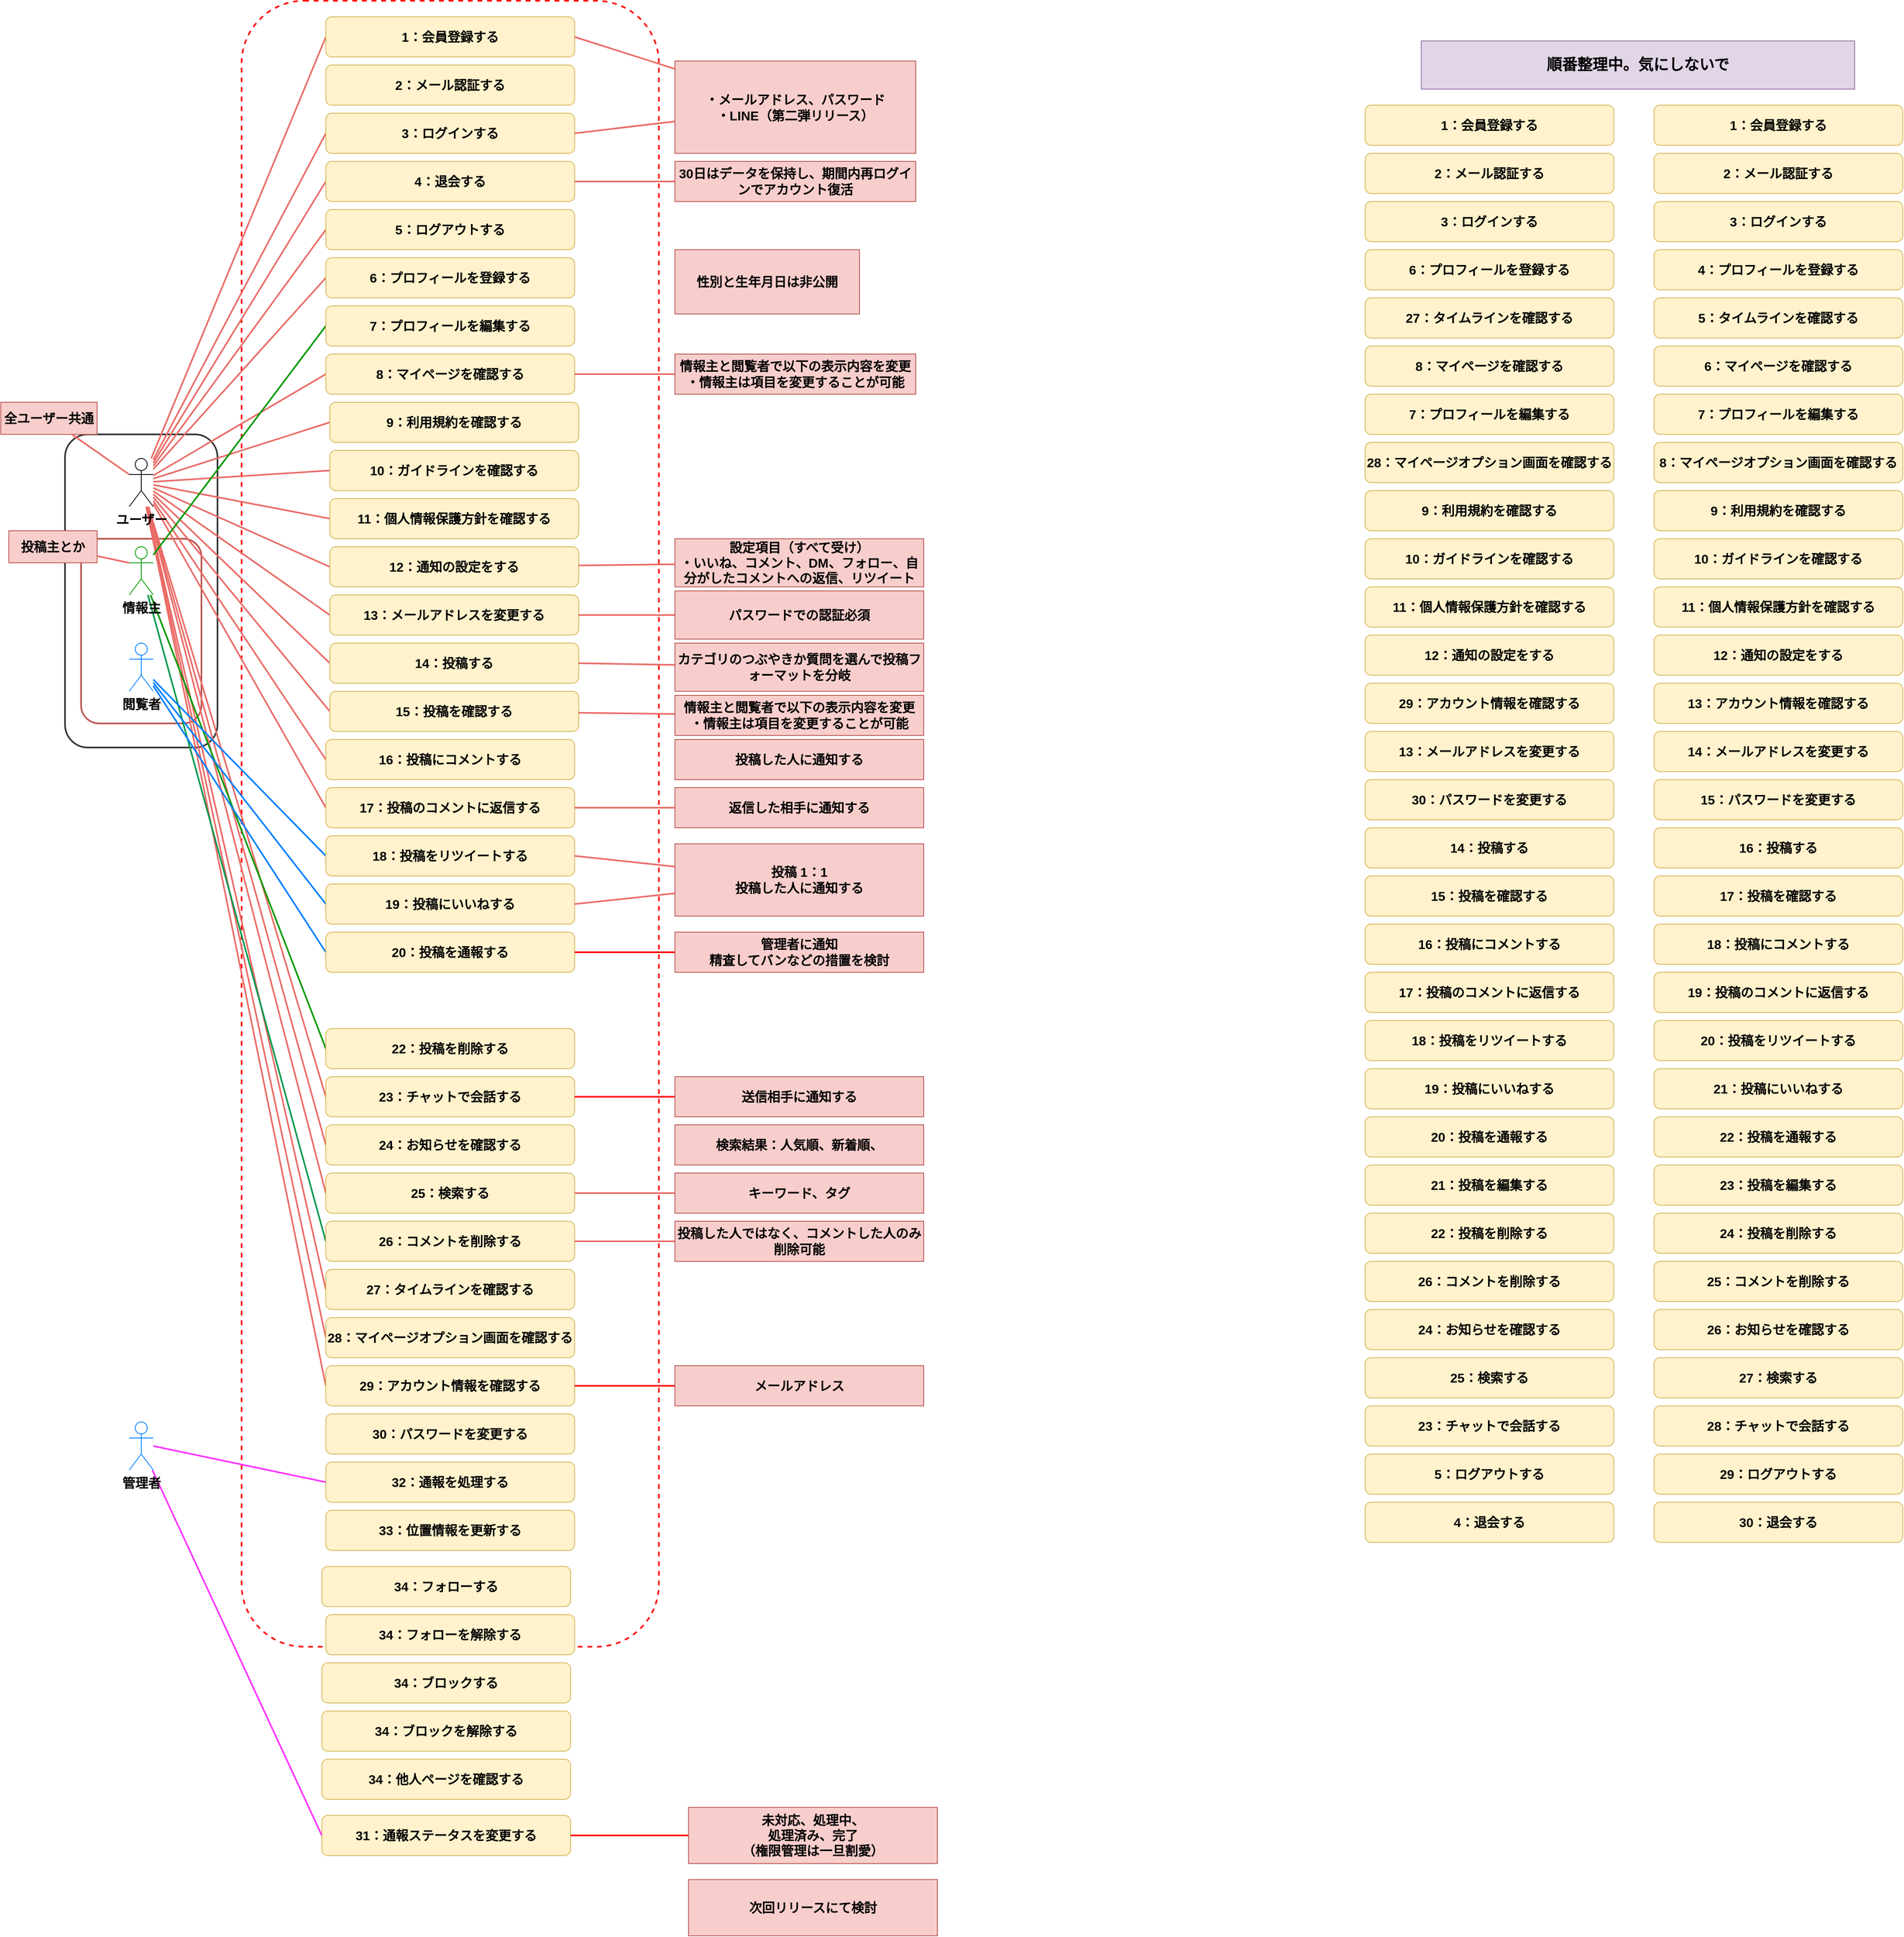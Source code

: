 <mxfile version="24.7.6" pages="4">
  <diagram name="ユースケース図" id="WGTsjL8ZVUWMKIDuKt0u">
    <mxGraphModel dx="3246" dy="976" grid="1" gridSize="10" guides="1" tooltips="1" connect="1" arrows="1" fold="1" page="1" pageScale="1" pageWidth="1654" pageHeight="2336" math="0" shadow="0">
      <root>
        <mxCell id="0" />
        <mxCell id="1" parent="0" />
        <mxCell id="4o01He_aQZHZ-05-Wp81-2" value="" style="rounded=1;whiteSpace=wrap;html=1;strokeColor=#FF0000;align=center;verticalAlign=top;fontFamily=Helvetica;fontSize=16;fontColor=default;fontStyle=1;fillColor=none;strokeWidth=2;dashed=1;" parent="1" vertex="1">
          <mxGeometry x="270" y="70" width="520" height="2050" as="geometry" />
        </mxCell>
        <mxCell id="4o01He_aQZHZ-05-Wp81-10" value="" style="rounded=1;whiteSpace=wrap;html=1;strokeColor=#b85450;align=center;verticalAlign=middle;fontFamily=Helvetica;fontSize=16;fontColor=default;fontStyle=1;fillColor=none;strokeWidth=2;" parent="1" vertex="1">
          <mxGeometry x="70" y="740" width="150" height="230" as="geometry" />
        </mxCell>
        <mxCell id="4o01He_aQZHZ-05-Wp81-9" value="" style="rounded=1;whiteSpace=wrap;html=1;strokeColor=#333333;align=center;verticalAlign=middle;fontFamily=Helvetica;fontSize=16;fontColor=default;fontStyle=1;fillColor=none;strokeWidth=2;" parent="1" vertex="1">
          <mxGeometry x="50" y="610" width="190" height="390" as="geometry" />
        </mxCell>
        <mxCell id="4o01He_aQZHZ-05-Wp81-61" style="edgeStyle=none;shape=connector;rounded=0;orthogonalLoop=1;jettySize=auto;html=1;entryX=0;entryY=0.5;entryDx=0;entryDy=0;strokeColor=#EA6B66;strokeWidth=2;align=center;verticalAlign=middle;fontFamily=Helvetica;fontSize=16;fontColor=default;fontStyle=1;labelBackgroundColor=default;endArrow=none;endFill=0;" parent="1" source="4o01He_aQZHZ-05-Wp81-1" target="4o01He_aQZHZ-05-Wp81-4" edge="1">
          <mxGeometry relative="1" as="geometry" />
        </mxCell>
        <mxCell id="4o01He_aQZHZ-05-Wp81-62" style="edgeStyle=none;shape=connector;rounded=0;orthogonalLoop=1;jettySize=auto;html=1;entryX=0;entryY=0.5;entryDx=0;entryDy=0;strokeColor=#EA6B66;strokeWidth=2;align=center;verticalAlign=middle;fontFamily=Helvetica;fontSize=16;fontColor=default;fontStyle=1;labelBackgroundColor=default;endArrow=none;endFill=0;" parent="1" source="4o01He_aQZHZ-05-Wp81-1" target="4o01He_aQZHZ-05-Wp81-3" edge="1">
          <mxGeometry relative="1" as="geometry" />
        </mxCell>
        <mxCell id="4o01He_aQZHZ-05-Wp81-63" style="edgeStyle=none;shape=connector;rounded=0;orthogonalLoop=1;jettySize=auto;html=1;entryX=0;entryY=0.5;entryDx=0;entryDy=0;strokeColor=#EA6B66;strokeWidth=2;align=center;verticalAlign=middle;fontFamily=Helvetica;fontSize=16;fontColor=default;fontStyle=1;labelBackgroundColor=default;endArrow=none;endFill=0;" parent="1" source="4o01He_aQZHZ-05-Wp81-1" target="4o01He_aQZHZ-05-Wp81-14" edge="1">
          <mxGeometry relative="1" as="geometry" />
        </mxCell>
        <mxCell id="4o01He_aQZHZ-05-Wp81-64" style="edgeStyle=none;shape=connector;rounded=0;orthogonalLoop=1;jettySize=auto;html=1;entryX=0;entryY=0.5;entryDx=0;entryDy=0;strokeColor=#EA6B66;strokeWidth=2;align=center;verticalAlign=middle;fontFamily=Helvetica;fontSize=16;fontColor=default;fontStyle=1;labelBackgroundColor=default;endArrow=none;endFill=0;" parent="1" source="4o01He_aQZHZ-05-Wp81-1" target="4o01He_aQZHZ-05-Wp81-15" edge="1">
          <mxGeometry relative="1" as="geometry" />
        </mxCell>
        <mxCell id="4o01He_aQZHZ-05-Wp81-65" style="edgeStyle=none;shape=connector;rounded=0;orthogonalLoop=1;jettySize=auto;html=1;entryX=0;entryY=0.5;entryDx=0;entryDy=0;strokeColor=#EA6B66;strokeWidth=2;align=center;verticalAlign=middle;fontFamily=Helvetica;fontSize=16;fontColor=default;fontStyle=1;labelBackgroundColor=default;endArrow=none;endFill=0;" parent="1" source="4o01He_aQZHZ-05-Wp81-1" target="4o01He_aQZHZ-05-Wp81-16" edge="1">
          <mxGeometry relative="1" as="geometry" />
        </mxCell>
        <mxCell id="4o01He_aQZHZ-05-Wp81-68" style="edgeStyle=none;shape=connector;rounded=0;orthogonalLoop=1;jettySize=auto;html=1;entryX=0;entryY=0.5;entryDx=0;entryDy=0;strokeColor=#EA6B66;strokeWidth=2;align=center;verticalAlign=middle;fontFamily=Helvetica;fontSize=16;fontColor=default;fontStyle=1;labelBackgroundColor=default;endArrow=none;endFill=0;" parent="1" source="4o01He_aQZHZ-05-Wp81-1" target="4o01He_aQZHZ-05-Wp81-18" edge="1">
          <mxGeometry relative="1" as="geometry" />
        </mxCell>
        <mxCell id="4o01He_aQZHZ-05-Wp81-69" style="edgeStyle=none;shape=connector;rounded=0;orthogonalLoop=1;jettySize=auto;html=1;entryX=0;entryY=0.5;entryDx=0;entryDy=0;strokeColor=#EA6B66;strokeWidth=2;align=center;verticalAlign=middle;fontFamily=Helvetica;fontSize=16;fontColor=default;fontStyle=1;labelBackgroundColor=default;endArrow=none;endFill=0;" parent="1" source="4o01He_aQZHZ-05-Wp81-1" target="4o01He_aQZHZ-05-Wp81-19" edge="1">
          <mxGeometry relative="1" as="geometry" />
        </mxCell>
        <mxCell id="4o01He_aQZHZ-05-Wp81-70" style="edgeStyle=none;shape=connector;rounded=0;orthogonalLoop=1;jettySize=auto;html=1;entryX=0;entryY=0.5;entryDx=0;entryDy=0;strokeColor=#EA6B66;strokeWidth=2;align=center;verticalAlign=middle;fontFamily=Helvetica;fontSize=16;fontColor=default;fontStyle=1;labelBackgroundColor=default;endArrow=none;endFill=0;" parent="1" source="4o01He_aQZHZ-05-Wp81-1" target="4o01He_aQZHZ-05-Wp81-26" edge="1">
          <mxGeometry relative="1" as="geometry" />
        </mxCell>
        <mxCell id="4o01He_aQZHZ-05-Wp81-72" style="edgeStyle=none;shape=connector;rounded=0;orthogonalLoop=1;jettySize=auto;html=1;entryX=0;entryY=0.5;entryDx=0;entryDy=0;strokeColor=#EA6B66;strokeWidth=2;align=center;verticalAlign=middle;fontFamily=Helvetica;fontSize=16;fontColor=default;fontStyle=1;labelBackgroundColor=default;endArrow=none;endFill=0;" parent="1" source="4o01He_aQZHZ-05-Wp81-1" target="4o01He_aQZHZ-05-Wp81-25" edge="1">
          <mxGeometry relative="1" as="geometry" />
        </mxCell>
        <mxCell id="4o01He_aQZHZ-05-Wp81-73" style="edgeStyle=none;shape=connector;rounded=0;orthogonalLoop=1;jettySize=auto;html=1;entryX=0;entryY=0.5;entryDx=0;entryDy=0;strokeColor=#EA6B66;strokeWidth=2;align=center;verticalAlign=middle;fontFamily=Helvetica;fontSize=16;fontColor=default;fontStyle=1;labelBackgroundColor=default;endArrow=none;endFill=0;" parent="1" source="4o01He_aQZHZ-05-Wp81-1" target="4o01He_aQZHZ-05-Wp81-24" edge="1">
          <mxGeometry relative="1" as="geometry" />
        </mxCell>
        <mxCell id="4o01He_aQZHZ-05-Wp81-74" style="edgeStyle=none;shape=connector;rounded=0;orthogonalLoop=1;jettySize=auto;html=1;entryX=0;entryY=0.5;entryDx=0;entryDy=0;strokeColor=#EA6B66;strokeWidth=2;align=center;verticalAlign=middle;fontFamily=Helvetica;fontSize=16;fontColor=default;fontStyle=1;labelBackgroundColor=default;endArrow=none;endFill=0;" parent="1" source="4o01He_aQZHZ-05-Wp81-1" target="4o01He_aQZHZ-05-Wp81-23" edge="1">
          <mxGeometry relative="1" as="geometry" />
        </mxCell>
        <mxCell id="4o01He_aQZHZ-05-Wp81-75" style="edgeStyle=none;shape=connector;rounded=0;orthogonalLoop=1;jettySize=auto;html=1;entryX=0;entryY=0.5;entryDx=0;entryDy=0;strokeColor=#EA6B66;strokeWidth=2;align=center;verticalAlign=middle;fontFamily=Helvetica;fontSize=16;fontColor=default;fontStyle=1;labelBackgroundColor=default;endArrow=none;endFill=0;" parent="1" source="4o01He_aQZHZ-05-Wp81-1" target="4o01He_aQZHZ-05-Wp81-22" edge="1">
          <mxGeometry relative="1" as="geometry" />
        </mxCell>
        <mxCell id="4o01He_aQZHZ-05-Wp81-77" style="edgeStyle=none;shape=connector;rounded=0;orthogonalLoop=1;jettySize=auto;html=1;entryX=0;entryY=0.5;entryDx=0;entryDy=0;strokeColor=#EA6B66;strokeWidth=2;align=center;verticalAlign=middle;fontFamily=Helvetica;fontSize=16;fontColor=default;fontStyle=1;labelBackgroundColor=default;endArrow=none;endFill=0;" parent="1" source="4o01He_aQZHZ-05-Wp81-1" target="4o01He_aQZHZ-05-Wp81-21" edge="1">
          <mxGeometry relative="1" as="geometry" />
        </mxCell>
        <mxCell id="4o01He_aQZHZ-05-Wp81-78" style="edgeStyle=none;shape=connector;rounded=0;orthogonalLoop=1;jettySize=auto;html=1;entryX=0;entryY=0.5;entryDx=0;entryDy=0;strokeColor=#EA6B66;strokeWidth=2;align=center;verticalAlign=middle;fontFamily=Helvetica;fontSize=16;fontColor=default;fontStyle=1;labelBackgroundColor=default;endArrow=none;endFill=0;" parent="1" source="4o01He_aQZHZ-05-Wp81-1" target="4o01He_aQZHZ-05-Wp81-20" edge="1">
          <mxGeometry relative="1" as="geometry" />
        </mxCell>
        <mxCell id="4o01He_aQZHZ-05-Wp81-79" style="edgeStyle=none;shape=connector;rounded=0;orthogonalLoop=1;jettySize=auto;html=1;entryX=0;entryY=0.5;entryDx=0;entryDy=0;strokeColor=#EA6B66;strokeWidth=2;align=center;verticalAlign=middle;fontFamily=Helvetica;fontSize=16;fontColor=default;fontStyle=1;labelBackgroundColor=default;endArrow=none;endFill=0;" parent="1" source="4o01He_aQZHZ-05-Wp81-1" target="4o01He_aQZHZ-05-Wp81-46" edge="1">
          <mxGeometry relative="1" as="geometry" />
        </mxCell>
        <mxCell id="4o01He_aQZHZ-05-Wp81-86" style="edgeStyle=none;shape=connector;rounded=0;orthogonalLoop=1;jettySize=auto;html=1;entryX=0;entryY=0.5;entryDx=0;entryDy=0;strokeColor=#EA6B66;strokeWidth=2;align=center;verticalAlign=middle;fontFamily=Helvetica;fontSize=16;fontColor=default;fontStyle=1;labelBackgroundColor=default;endArrow=none;endFill=0;" parent="1" source="4o01He_aQZHZ-05-Wp81-1" target="4o01He_aQZHZ-05-Wp81-29" edge="1">
          <mxGeometry relative="1" as="geometry" />
        </mxCell>
        <mxCell id="4o01He_aQZHZ-05-Wp81-87" style="edgeStyle=none;shape=connector;rounded=0;orthogonalLoop=1;jettySize=auto;html=1;entryX=0;entryY=0.5;entryDx=0;entryDy=0;strokeColor=#EA6B66;strokeWidth=2;align=center;verticalAlign=middle;fontFamily=Helvetica;fontSize=16;fontColor=default;fontStyle=1;labelBackgroundColor=default;endArrow=none;endFill=0;" parent="1" source="4o01He_aQZHZ-05-Wp81-1" target="4o01He_aQZHZ-05-Wp81-28" edge="1">
          <mxGeometry relative="1" as="geometry" />
        </mxCell>
        <mxCell id="4o01He_aQZHZ-05-Wp81-88" style="edgeStyle=none;shape=connector;rounded=0;orthogonalLoop=1;jettySize=auto;html=1;entryX=0;entryY=0.5;entryDx=0;entryDy=0;strokeColor=#EA6B66;strokeWidth=2;align=center;verticalAlign=middle;fontFamily=Helvetica;fontSize=16;fontColor=default;fontStyle=1;labelBackgroundColor=default;endArrow=none;endFill=0;" parent="1" source="4o01He_aQZHZ-05-Wp81-1" target="4o01He_aQZHZ-05-Wp81-35" edge="1">
          <mxGeometry relative="1" as="geometry" />
        </mxCell>
        <mxCell id="AKesWotK_jg8N8RjOWXU-4" style="edgeStyle=none;shape=connector;rounded=0;orthogonalLoop=1;jettySize=auto;html=1;entryX=0;entryY=0.5;entryDx=0;entryDy=0;strokeColor=#EA6B66;strokeWidth=2;align=center;verticalAlign=middle;fontFamily=Helvetica;fontSize=16;fontColor=default;fontStyle=1;labelBackgroundColor=default;endArrow=none;endFill=0;" parent="1" source="4o01He_aQZHZ-05-Wp81-1" target="ChYUmCLO_mawXhGjEOLD-1" edge="1">
          <mxGeometry relative="1" as="geometry" />
        </mxCell>
        <mxCell id="AKesWotK_jg8N8RjOWXU-5" style="edgeStyle=none;shape=connector;rounded=0;orthogonalLoop=1;jettySize=auto;html=1;entryX=0;entryY=0.5;entryDx=0;entryDy=0;strokeColor=#EA6B66;strokeWidth=2;align=center;verticalAlign=middle;fontFamily=Helvetica;fontSize=16;fontColor=default;fontStyle=1;labelBackgroundColor=default;endArrow=none;endFill=0;" parent="1" source="4o01He_aQZHZ-05-Wp81-1" target="_YOZG-p2Vx6e4yb0tkVq-1" edge="1">
          <mxGeometry relative="1" as="geometry" />
        </mxCell>
        <mxCell id="AKesWotK_jg8N8RjOWXU-6" style="edgeStyle=none;shape=connector;rounded=0;orthogonalLoop=1;jettySize=auto;html=1;entryX=0;entryY=0.5;entryDx=0;entryDy=0;strokeColor=#EA6B66;strokeWidth=2;align=center;verticalAlign=middle;fontFamily=Helvetica;fontSize=16;fontColor=default;fontStyle=1;labelBackgroundColor=default;endArrow=none;endFill=0;" parent="1" source="4o01He_aQZHZ-05-Wp81-1" target="TnW9z-jII-lwHWOeEv7x-1" edge="1">
          <mxGeometry relative="1" as="geometry" />
        </mxCell>
        <mxCell id="4o01He_aQZHZ-05-Wp81-1" value="ユーザー" style="shape=umlActor;verticalLabelPosition=bottom;verticalAlign=top;html=1;outlineConnect=0;fontSize=16;fontStyle=1" parent="1" vertex="1">
          <mxGeometry x="130" y="640" width="30" height="60" as="geometry" />
        </mxCell>
        <mxCell id="4o01He_aQZHZ-05-Wp81-3" value="3：ログインする" style="rounded=1;whiteSpace=wrap;html=1;strokeColor=#d6b656;align=center;verticalAlign=middle;fontFamily=Helvetica;fontSize=16;fontStyle=1;fillColor=#fff2cc;" parent="1" vertex="1">
          <mxGeometry x="375" y="210" width="310" height="50" as="geometry" />
        </mxCell>
        <mxCell id="4o01He_aQZHZ-05-Wp81-4" value="1：会員登録する" style="rounded=1;whiteSpace=wrap;html=1;strokeColor=#d6b656;align=center;verticalAlign=middle;fontFamily=Helvetica;fontSize=16;fontStyle=1;fillColor=#fff2cc;" parent="1" vertex="1">
          <mxGeometry x="375" y="90" width="310" height="50" as="geometry" />
        </mxCell>
        <mxCell id="4o01He_aQZHZ-05-Wp81-66" style="edgeStyle=none;shape=connector;rounded=0;orthogonalLoop=1;jettySize=auto;html=1;entryX=0;entryY=0.5;entryDx=0;entryDy=0;strokeColor=#009900;strokeWidth=2;align=center;verticalAlign=middle;fontFamily=Helvetica;fontSize=16;fontColor=default;fontStyle=1;labelBackgroundColor=default;endArrow=none;endFill=0;" parent="1" source="4o01He_aQZHZ-05-Wp81-5" target="4o01He_aQZHZ-05-Wp81-17" edge="1">
          <mxGeometry relative="1" as="geometry" />
        </mxCell>
        <mxCell id="4o01He_aQZHZ-05-Wp81-85" style="edgeStyle=none;shape=connector;rounded=0;orthogonalLoop=1;jettySize=auto;html=1;entryX=0;entryY=0.5;entryDx=0;entryDy=0;strokeColor=#009900;strokeWidth=2;align=center;verticalAlign=middle;fontFamily=Helvetica;fontSize=16;fontColor=default;fontStyle=1;labelBackgroundColor=default;endArrow=none;endFill=0;" parent="1" source="4o01He_aQZHZ-05-Wp81-5" target="4o01He_aQZHZ-05-Wp81-30" edge="1">
          <mxGeometry relative="1" as="geometry" />
        </mxCell>
        <mxCell id="-vYeFam4DN_KY57SQ8v6-1" style="rounded=0;orthogonalLoop=1;jettySize=auto;html=1;entryX=0;entryY=0.5;entryDx=0;entryDy=0;strokeWidth=2;strokeColor=#00994D;endArrow=none;endFill=0;" parent="1" source="4o01He_aQZHZ-05-Wp81-5" target="E5iVPtUmm4C5OWsAhe_t-1" edge="1">
          <mxGeometry relative="1" as="geometry" />
        </mxCell>
        <mxCell id="4o01He_aQZHZ-05-Wp81-5" value="情報主" style="shape=umlActor;verticalLabelPosition=bottom;verticalAlign=top;html=1;outlineConnect=0;fontSize=16;fontStyle=1;strokeColor=#009900;" parent="1" vertex="1">
          <mxGeometry x="130" y="750" width="30" height="60" as="geometry" />
        </mxCell>
        <mxCell id="4o01He_aQZHZ-05-Wp81-80" style="edgeStyle=none;shape=connector;rounded=0;orthogonalLoop=1;jettySize=auto;html=1;entryX=0;entryY=0.5;entryDx=0;entryDy=0;strokeColor=#007FFF;strokeWidth=2;align=center;verticalAlign=middle;fontFamily=Helvetica;fontSize=16;fontColor=default;fontStyle=1;labelBackgroundColor=default;endArrow=none;endFill=0;" parent="1" source="4o01He_aQZHZ-05-Wp81-6" target="4o01He_aQZHZ-05-Wp81-34" edge="1">
          <mxGeometry relative="1" as="geometry" />
        </mxCell>
        <mxCell id="4o01He_aQZHZ-05-Wp81-83" style="edgeStyle=none;shape=connector;rounded=0;orthogonalLoop=1;jettySize=auto;html=1;entryX=0;entryY=0.5;entryDx=0;entryDy=0;strokeColor=#007FFF;strokeWidth=2;align=center;verticalAlign=middle;fontFamily=Helvetica;fontSize=16;fontColor=default;fontStyle=1;labelBackgroundColor=default;endArrow=none;endFill=0;" parent="1" source="4o01He_aQZHZ-05-Wp81-6" target="4o01He_aQZHZ-05-Wp81-32" edge="1">
          <mxGeometry relative="1" as="geometry" />
        </mxCell>
        <mxCell id="-vYeFam4DN_KY57SQ8v6-6" style="edgeStyle=none;shape=connector;rounded=0;orthogonalLoop=1;jettySize=auto;html=1;entryX=0;entryY=0.5;entryDx=0;entryDy=0;strokeColor=#017fff;strokeWidth=2;align=center;verticalAlign=middle;fontFamily=Helvetica;fontSize=16;fontColor=default;fontStyle=1;labelBackgroundColor=default;endArrow=none;endFill=0;" parent="1" source="4o01He_aQZHZ-05-Wp81-6" target="4o01He_aQZHZ-05-Wp81-93" edge="1">
          <mxGeometry relative="1" as="geometry" />
        </mxCell>
        <mxCell id="4o01He_aQZHZ-05-Wp81-6" value="閲覧者" style="shape=umlActor;verticalLabelPosition=bottom;verticalAlign=top;html=1;outlineConnect=0;fontSize=16;fontStyle=1;strokeColor=#007FFF;" parent="1" vertex="1">
          <mxGeometry x="130" y="870" width="30" height="60" as="geometry" />
        </mxCell>
        <mxCell id="4o01He_aQZHZ-05-Wp81-8" style="rounded=0;orthogonalLoop=1;jettySize=auto;html=1;entryX=0;entryY=0.333;entryDx=0;entryDy=0;entryPerimeter=0;fontFamily=Helvetica;fontSize=16;fontColor=default;fontStyle=1;strokeWidth=2;strokeColor=#EA6B66;endArrow=none;endFill=0;" parent="1" source="4o01He_aQZHZ-05-Wp81-7" target="4o01He_aQZHZ-05-Wp81-5" edge="1">
          <mxGeometry relative="1" as="geometry" />
        </mxCell>
        <mxCell id="4o01He_aQZHZ-05-Wp81-7" value="投稿主とか" style="rounded=0;whiteSpace=wrap;html=1;strokeColor=#b85450;align=center;verticalAlign=middle;fontFamily=Helvetica;fontSize=16;fontStyle=1;fillColor=#f8cecc;" parent="1" vertex="1">
          <mxGeometry x="-20" y="730" width="110" height="40" as="geometry" />
        </mxCell>
        <mxCell id="4o01He_aQZHZ-05-Wp81-11" value="全ユーザー共通" style="rounded=0;whiteSpace=wrap;html=1;strokeColor=#b85450;align=center;verticalAlign=middle;fontFamily=Helvetica;fontSize=16;fontColor=default;fontStyle=1;fillColor=#f8cecc;" parent="1" vertex="1">
          <mxGeometry x="-30" y="570" width="120" height="40" as="geometry" />
        </mxCell>
        <mxCell id="4o01He_aQZHZ-05-Wp81-13" style="rounded=0;orthogonalLoop=1;jettySize=auto;html=1;entryX=0;entryY=0.333;entryDx=0;entryDy=0;entryPerimeter=0;fontFamily=Helvetica;fontSize=16;fontColor=default;fontStyle=1;strokeWidth=2;strokeColor=#EA6B66;endArrow=none;endFill=0;" parent="1" source="4o01He_aQZHZ-05-Wp81-11" target="4o01He_aQZHZ-05-Wp81-1" edge="1">
          <mxGeometry relative="1" as="geometry" />
        </mxCell>
        <mxCell id="4o01He_aQZHZ-05-Wp81-14" value="4：退会する" style="rounded=1;whiteSpace=wrap;html=1;strokeColor=#d6b656;align=center;verticalAlign=middle;fontFamily=Helvetica;fontSize=16;fontStyle=1;fillColor=#fff2cc;" parent="1" vertex="1">
          <mxGeometry x="375" y="270" width="310" height="50" as="geometry" />
        </mxCell>
        <mxCell id="4o01He_aQZHZ-05-Wp81-15" value="5：ログアウトする" style="rounded=1;whiteSpace=wrap;html=1;strokeColor=#d6b656;align=center;verticalAlign=middle;fontFamily=Helvetica;fontSize=16;fontStyle=1;fillColor=#fff2cc;" parent="1" vertex="1">
          <mxGeometry x="375" y="330" width="310" height="50" as="geometry" />
        </mxCell>
        <mxCell id="4o01He_aQZHZ-05-Wp81-16" value="6：プロフィールを登録する" style="rounded=1;whiteSpace=wrap;html=1;strokeColor=#d6b656;align=center;verticalAlign=middle;fontFamily=Helvetica;fontSize=16;fontStyle=1;fillColor=#fff2cc;" parent="1" vertex="1">
          <mxGeometry x="375" y="390" width="310" height="50" as="geometry" />
        </mxCell>
        <mxCell id="4o01He_aQZHZ-05-Wp81-17" value="7：プロフィールを編集する" style="rounded=1;whiteSpace=wrap;html=1;strokeColor=#d6b656;align=center;verticalAlign=middle;fontFamily=Helvetica;fontSize=16;fontStyle=1;fillColor=#fff2cc;" parent="1" vertex="1">
          <mxGeometry x="375" y="450" width="310" height="50" as="geometry" />
        </mxCell>
        <mxCell id="4o01He_aQZHZ-05-Wp81-18" value="8：マイページを確認&lt;span style=&quot;background-color: initial;&quot;&gt;する&lt;/span&gt;" style="rounded=1;whiteSpace=wrap;html=1;strokeColor=#d6b656;align=center;verticalAlign=middle;fontFamily=Helvetica;fontSize=16;fontStyle=1;fillColor=#fff2cc;" parent="1" vertex="1">
          <mxGeometry x="375" y="510" width="310" height="50" as="geometry" />
        </mxCell>
        <mxCell id="4o01He_aQZHZ-05-Wp81-19" value="9：利用規約を確認&lt;span style=&quot;background-color: initial;&quot;&gt;する&lt;/span&gt;" style="rounded=1;whiteSpace=wrap;html=1;strokeColor=#d6b656;align=center;verticalAlign=middle;fontFamily=Helvetica;fontSize=16;fontStyle=1;fillColor=#fff2cc;" parent="1" vertex="1">
          <mxGeometry x="380" y="570" width="310" height="50" as="geometry" />
        </mxCell>
        <mxCell id="4o01He_aQZHZ-05-Wp81-20" value="16：投稿にコメントする" style="rounded=1;whiteSpace=wrap;html=1;strokeColor=#d6b656;align=center;verticalAlign=middle;fontFamily=Helvetica;fontSize=16;fontStyle=1;fillColor=#fff2cc;" parent="1" vertex="1">
          <mxGeometry x="375" y="990" width="310" height="50" as="geometry" />
        </mxCell>
        <mxCell id="4o01He_aQZHZ-05-Wp81-21" value="15：&lt;span style=&quot;background-color: initial;&quot;&gt;投稿を確認&lt;/span&gt;&lt;span style=&quot;background-color: initial;&quot;&gt;する&lt;/span&gt;" style="rounded=1;whiteSpace=wrap;html=1;strokeColor=#d6b656;align=center;verticalAlign=middle;fontFamily=Helvetica;fontSize=16;fontStyle=1;fillColor=#fff2cc;" parent="1" vertex="1">
          <mxGeometry x="380" y="930" width="310" height="50" as="geometry" />
        </mxCell>
        <mxCell id="4o01He_aQZHZ-05-Wp81-22" value="14：投稿する" style="rounded=1;whiteSpace=wrap;html=1;strokeColor=#d6b656;align=center;verticalAlign=middle;fontFamily=Helvetica;fontSize=16;fontStyle=1;fillColor=#fff2cc;" parent="1" vertex="1">
          <mxGeometry x="380" y="870" width="310" height="50" as="geometry" />
        </mxCell>
        <mxCell id="4o01He_aQZHZ-05-Wp81-23" value="13：メールアドレスを変更する" style="rounded=1;whiteSpace=wrap;html=1;strokeColor=#d6b656;align=center;verticalAlign=middle;fontFamily=Helvetica;fontSize=16;fontStyle=1;fillColor=#fff2cc;" parent="1" vertex="1">
          <mxGeometry x="380" y="810" width="310" height="50" as="geometry" />
        </mxCell>
        <mxCell id="4o01He_aQZHZ-05-Wp81-24" value="12：通知の設定をする" style="rounded=1;whiteSpace=wrap;html=1;strokeColor=#d6b656;align=center;verticalAlign=middle;fontFamily=Helvetica;fontSize=16;fontStyle=1;fillColor=#fff2cc;" parent="1" vertex="1">
          <mxGeometry x="380" y="750" width="310" height="50" as="geometry" />
        </mxCell>
        <mxCell id="4o01He_aQZHZ-05-Wp81-25" value="11：個人情報保護方針を確認する" style="rounded=1;whiteSpace=wrap;html=1;strokeColor=#d6b656;align=center;verticalAlign=middle;fontFamily=Helvetica;fontSize=16;fontStyle=1;fillColor=#fff2cc;" parent="1" vertex="1">
          <mxGeometry x="380" y="690" width="310" height="50" as="geometry" />
        </mxCell>
        <mxCell id="4o01He_aQZHZ-05-Wp81-26" value="10：ガイドラインを確認する" style="rounded=1;whiteSpace=wrap;html=1;strokeColor=#d6b656;align=center;verticalAlign=middle;fontFamily=Helvetica;fontSize=16;fontStyle=1;fillColor=#fff2cc;" parent="1" vertex="1">
          <mxGeometry x="380" y="630" width="310" height="50" as="geometry" />
        </mxCell>
        <mxCell id="4o01He_aQZHZ-05-Wp81-28" value="24：お知らせを確認する" style="rounded=1;whiteSpace=wrap;html=1;strokeColor=#d6b656;align=center;verticalAlign=middle;fontFamily=Helvetica;fontSize=16;fontStyle=1;fillColor=#fff2cc;" parent="1" vertex="1">
          <mxGeometry x="375" y="1470" width="310" height="50" as="geometry" />
        </mxCell>
        <mxCell id="4o01He_aQZHZ-05-Wp81-29" value="23：チャットで会話する" style="rounded=1;whiteSpace=wrap;html=1;strokeColor=#d6b656;align=center;verticalAlign=middle;fontFamily=Helvetica;fontSize=16;fontStyle=1;fillColor=#fff2cc;" parent="1" vertex="1">
          <mxGeometry x="375" y="1410" width="310" height="50" as="geometry" />
        </mxCell>
        <mxCell id="4o01He_aQZHZ-05-Wp81-30" value="22：投稿を削除する" style="rounded=1;whiteSpace=wrap;html=1;strokeColor=#d6b656;align=center;verticalAlign=middle;fontFamily=Helvetica;fontSize=16;fontStyle=1;fillColor=#fff2cc;" parent="1" vertex="1">
          <mxGeometry x="375" y="1350" width="310" height="50" as="geometry" />
        </mxCell>
        <mxCell id="4o01He_aQZHZ-05-Wp81-32" value="19：投稿にいいねする" style="rounded=1;whiteSpace=wrap;html=1;strokeColor=#d6b656;align=center;verticalAlign=middle;fontFamily=Helvetica;fontSize=16;fontStyle=1;fillColor=#fff2cc;" parent="1" vertex="1">
          <mxGeometry x="375" y="1170" width="310" height="50" as="geometry" />
        </mxCell>
        <mxCell id="4o01He_aQZHZ-05-Wp81-34" value="18：投稿をリツイートする" style="rounded=1;whiteSpace=wrap;html=1;strokeColor=#d6b656;align=center;verticalAlign=middle;fontFamily=Helvetica;fontSize=16;fontStyle=1;fillColor=#fff2cc;" parent="1" vertex="1">
          <mxGeometry x="375" y="1110" width="310" height="50" as="geometry" />
        </mxCell>
        <mxCell id="4o01He_aQZHZ-05-Wp81-35" value="25：検索する" style="rounded=1;whiteSpace=wrap;html=1;strokeColor=#d6b656;align=center;verticalAlign=middle;fontFamily=Helvetica;fontSize=16;fontStyle=1;fillColor=#fff2cc;" parent="1" vertex="1">
          <mxGeometry x="375" y="1530" width="310" height="50" as="geometry" />
        </mxCell>
        <mxCell id="4o01He_aQZHZ-05-Wp81-37" style="edgeStyle=none;shape=connector;rounded=0;orthogonalLoop=1;jettySize=auto;html=1;entryX=1;entryY=0.5;entryDx=0;entryDy=0;strokeColor=#EA6B66;strokeWidth=2;align=center;verticalAlign=middle;fontFamily=Helvetica;fontSize=16;fontColor=default;fontStyle=1;labelBackgroundColor=default;endArrow=none;endFill=0;" parent="1" source="4o01He_aQZHZ-05-Wp81-36" target="4o01He_aQZHZ-05-Wp81-4" edge="1">
          <mxGeometry relative="1" as="geometry" />
        </mxCell>
        <mxCell id="4o01He_aQZHZ-05-Wp81-38" style="edgeStyle=none;shape=connector;rounded=0;orthogonalLoop=1;jettySize=auto;html=1;entryX=1;entryY=0.5;entryDx=0;entryDy=0;strokeColor=#EA6B66;strokeWidth=2;align=center;verticalAlign=middle;fontFamily=Helvetica;fontSize=16;fontColor=default;fontStyle=1;labelBackgroundColor=default;endArrow=none;endFill=0;" parent="1" source="4o01He_aQZHZ-05-Wp81-36" target="4o01He_aQZHZ-05-Wp81-3" edge="1">
          <mxGeometry relative="1" as="geometry" />
        </mxCell>
        <mxCell id="4o01He_aQZHZ-05-Wp81-36" value="・メールアドレス、パスワード&lt;div&gt;・LINE（第二弾リリース）&lt;/div&gt;" style="rounded=0;whiteSpace=wrap;html=1;strokeColor=#b85450;align=center;verticalAlign=middle;fontFamily=Helvetica;fontSize=16;fontColor=default;fontStyle=1;labelBackgroundColor=none;fillColor=#f8cecc;" parent="1" vertex="1">
          <mxGeometry x="810" y="145" width="300" height="115" as="geometry" />
        </mxCell>
        <mxCell id="4o01He_aQZHZ-05-Wp81-40" style="edgeStyle=none;shape=connector;rounded=0;orthogonalLoop=1;jettySize=auto;html=1;entryX=1;entryY=0.5;entryDx=0;entryDy=0;strokeColor=#EA6B66;strokeWidth=2;align=center;verticalAlign=middle;fontFamily=Helvetica;fontSize=16;fontColor=default;fontStyle=1;labelBackgroundColor=default;endArrow=none;endFill=0;" parent="1" source="4o01He_aQZHZ-05-Wp81-39" target="4o01He_aQZHZ-05-Wp81-14" edge="1">
          <mxGeometry relative="1" as="geometry" />
        </mxCell>
        <mxCell id="4o01He_aQZHZ-05-Wp81-39" value="30日はデータを保持し、期間内再ログインでアカウント復活" style="rounded=0;whiteSpace=wrap;html=1;strokeColor=#b85450;align=center;verticalAlign=middle;fontFamily=Helvetica;fontSize=16;fontColor=default;fontStyle=1;labelBackgroundColor=none;fillColor=#f8cecc;" parent="1" vertex="1">
          <mxGeometry x="810" y="270" width="300" height="50" as="geometry" />
        </mxCell>
        <mxCell id="4o01He_aQZHZ-05-Wp81-42" style="edgeStyle=none;shape=connector;rounded=0;orthogonalLoop=1;jettySize=auto;html=1;entryX=1;entryY=0.5;entryDx=0;entryDy=0;strokeColor=#EA6B66;strokeWidth=2;align=center;verticalAlign=middle;fontFamily=Helvetica;fontSize=16;fontColor=default;fontStyle=1;labelBackgroundColor=default;endArrow=none;endFill=0;" parent="1" source="4o01He_aQZHZ-05-Wp81-41" target="4o01He_aQZHZ-05-Wp81-18" edge="1">
          <mxGeometry relative="1" as="geometry" />
        </mxCell>
        <mxCell id="4o01He_aQZHZ-05-Wp81-41" value="情報主と閲覧者で以下の&lt;span style=&quot;background-color: initial;&quot;&gt;表示内容を変更&lt;/span&gt;&lt;div&gt;・情報主は項目を変更することが可能&lt;/div&gt;" style="rounded=0;whiteSpace=wrap;html=1;strokeColor=#b85450;align=center;verticalAlign=middle;fontFamily=Helvetica;fontSize=16;fontColor=default;fontStyle=1;labelBackgroundColor=none;fillColor=#f8cecc;" parent="1" vertex="1">
          <mxGeometry x="810" y="510" width="300" height="50" as="geometry" />
        </mxCell>
        <mxCell id="4o01He_aQZHZ-05-Wp81-47" style="edgeStyle=none;shape=connector;rounded=0;orthogonalLoop=1;jettySize=auto;html=1;strokeColor=#EA6B66;strokeWidth=2;align=center;verticalAlign=middle;fontFamily=Helvetica;fontSize=16;fontColor=default;fontStyle=1;labelBackgroundColor=default;endArrow=none;endFill=0;" parent="1" source="4o01He_aQZHZ-05-Wp81-43" target="4o01He_aQZHZ-05-Wp81-24" edge="1">
          <mxGeometry relative="1" as="geometry" />
        </mxCell>
        <mxCell id="4o01He_aQZHZ-05-Wp81-43" value="設定項目（すべて受け）&lt;div&gt;・いいね、コメント、DM、フォロー、自分がしたコメントへの返信、リツイート&lt;/div&gt;" style="rounded=0;whiteSpace=wrap;html=1;strokeColor=#b85450;align=center;verticalAlign=middle;fontFamily=Helvetica;fontSize=16;fontColor=default;fontStyle=1;labelBackgroundColor=none;fillColor=#f8cecc;" parent="1" vertex="1">
          <mxGeometry x="810" y="740" width="310" height="60" as="geometry" />
        </mxCell>
        <mxCell id="4o01He_aQZHZ-05-Wp81-46" value="17：投稿のコメントに返信する" style="rounded=1;whiteSpace=wrap;html=1;strokeColor=#d6b656;align=center;verticalAlign=middle;fontFamily=Helvetica;fontSize=16;fontStyle=1;fillColor=#fff2cc;" parent="1" vertex="1">
          <mxGeometry x="375" y="1050" width="310" height="50" as="geometry" />
        </mxCell>
        <mxCell id="4o01He_aQZHZ-05-Wp81-49" style="edgeStyle=none;shape=connector;rounded=0;orthogonalLoop=1;jettySize=auto;html=1;strokeColor=#EA6B66;strokeWidth=2;align=center;verticalAlign=middle;fontFamily=Helvetica;fontSize=16;fontColor=default;fontStyle=1;labelBackgroundColor=default;endArrow=none;endFill=0;" parent="1" source="4o01He_aQZHZ-05-Wp81-48" target="4o01He_aQZHZ-05-Wp81-23" edge="1">
          <mxGeometry relative="1" as="geometry" />
        </mxCell>
        <mxCell id="4o01He_aQZHZ-05-Wp81-48" value="パスワードでの認証必須" style="rounded=0;whiteSpace=wrap;html=1;strokeColor=#b85450;align=center;verticalAlign=middle;fontFamily=Helvetica;fontSize=16;fontColor=default;fontStyle=1;labelBackgroundColor=none;fillColor=#f8cecc;" parent="1" vertex="1">
          <mxGeometry x="810" y="805" width="310" height="60" as="geometry" />
        </mxCell>
        <mxCell id="4o01He_aQZHZ-05-Wp81-54" style="edgeStyle=none;shape=connector;rounded=0;orthogonalLoop=1;jettySize=auto;html=1;entryX=1;entryY=0.5;entryDx=0;entryDy=0;strokeColor=#EA6B66;strokeWidth=2;align=center;verticalAlign=middle;fontFamily=Helvetica;fontSize=16;fontColor=default;fontStyle=1;labelBackgroundColor=default;endArrow=none;endFill=0;" parent="1" source="4o01He_aQZHZ-05-Wp81-51" target="4o01He_aQZHZ-05-Wp81-22" edge="1">
          <mxGeometry relative="1" as="geometry" />
        </mxCell>
        <mxCell id="4o01He_aQZHZ-05-Wp81-51" value="カテゴリのつぶやきか質問を選んで投稿フォーマットを分岐" style="rounded=0;whiteSpace=wrap;html=1;strokeColor=#b85450;align=center;verticalAlign=middle;fontFamily=Helvetica;fontSize=16;fontColor=default;fontStyle=1;labelBackgroundColor=none;fillColor=#f8cecc;" parent="1" vertex="1">
          <mxGeometry x="810" y="870" width="310" height="60" as="geometry" />
        </mxCell>
        <mxCell id="4o01He_aQZHZ-05-Wp81-53" style="edgeStyle=none;shape=connector;rounded=0;orthogonalLoop=1;jettySize=auto;html=1;strokeColor=#EA6B66;strokeWidth=2;align=center;verticalAlign=middle;fontFamily=Helvetica;fontSize=16;fontColor=default;fontStyle=1;labelBackgroundColor=default;endArrow=none;endFill=0;" parent="1" source="4o01He_aQZHZ-05-Wp81-52" target="4o01He_aQZHZ-05-Wp81-21" edge="1">
          <mxGeometry relative="1" as="geometry" />
        </mxCell>
        <mxCell id="4o01He_aQZHZ-05-Wp81-52" value="情報主と閲覧者で以下の&lt;span style=&quot;background-color: initial;&quot;&gt;表示内容を変更&lt;/span&gt;&lt;div&gt;・情報主は項目を変更することが可能&lt;/div&gt;" style="rounded=0;whiteSpace=wrap;html=1;strokeColor=#b85450;align=center;verticalAlign=middle;fontFamily=Helvetica;fontSize=16;fontColor=default;fontStyle=1;labelBackgroundColor=none;fillColor=#f8cecc;" parent="1" vertex="1">
          <mxGeometry x="810" y="935" width="310" height="50" as="geometry" />
        </mxCell>
        <mxCell id="4o01He_aQZHZ-05-Wp81-59" style="edgeStyle=none;shape=connector;rounded=0;orthogonalLoop=1;jettySize=auto;html=1;entryX=1;entryY=0.5;entryDx=0;entryDy=0;strokeColor=#EA6B66;strokeWidth=2;align=center;verticalAlign=middle;fontFamily=Helvetica;fontSize=16;fontColor=default;fontStyle=1;labelBackgroundColor=default;endArrow=none;endFill=0;" parent="1" source="4o01He_aQZHZ-05-Wp81-55" target="4o01He_aQZHZ-05-Wp81-46" edge="1">
          <mxGeometry relative="1" as="geometry" />
        </mxCell>
        <mxCell id="4o01He_aQZHZ-05-Wp81-55" value="返信した相手に通知する" style="rounded=0;whiteSpace=wrap;html=1;strokeColor=#b85450;align=center;verticalAlign=middle;fontFamily=Helvetica;fontSize=16;fontColor=default;fontStyle=1;labelBackgroundColor=none;fillColor=#f8cecc;" parent="1" vertex="1">
          <mxGeometry x="810" y="1050" width="310" height="50" as="geometry" />
        </mxCell>
        <mxCell id="4o01He_aQZHZ-05-Wp81-60" style="edgeStyle=none;shape=connector;rounded=0;orthogonalLoop=1;jettySize=auto;html=1;strokeColor=#EA6B66;strokeWidth=2;align=center;verticalAlign=middle;fontFamily=Helvetica;fontSize=16;fontColor=default;fontStyle=1;labelBackgroundColor=default;endArrow=none;endFill=0;" parent="1" source="4o01He_aQZHZ-05-Wp81-57" target="4o01He_aQZHZ-05-Wp81-35" edge="1">
          <mxGeometry relative="1" as="geometry" />
        </mxCell>
        <mxCell id="4o01He_aQZHZ-05-Wp81-57" value="キーワード、タグ" style="rounded=0;whiteSpace=wrap;html=1;strokeColor=#b85450;align=center;verticalAlign=middle;fontFamily=Helvetica;fontSize=16;fontColor=default;fontStyle=1;labelBackgroundColor=none;fillColor=#f8cecc;" parent="1" vertex="1">
          <mxGeometry x="810" y="1530" width="310" height="50" as="geometry" />
        </mxCell>
        <mxCell id="4o01He_aQZHZ-05-Wp81-81" style="edgeStyle=none;shape=connector;rounded=0;orthogonalLoop=1;jettySize=auto;html=1;exitX=0;exitY=1;exitDx=0;exitDy=0;exitPerimeter=0;strokeColor=#EA6B66;strokeWidth=2;align=center;verticalAlign=middle;fontFamily=Helvetica;fontSize=16;fontColor=default;fontStyle=1;labelBackgroundColor=default;endArrow=none;endFill=0;" parent="1" source="4o01He_aQZHZ-05-Wp81-6" target="4o01He_aQZHZ-05-Wp81-6" edge="1">
          <mxGeometry relative="1" as="geometry" />
        </mxCell>
        <mxCell id="4o01He_aQZHZ-05-Wp81-90" style="edgeStyle=none;shape=connector;rounded=0;orthogonalLoop=1;jettySize=auto;html=1;entryX=1;entryY=0.5;entryDx=0;entryDy=0;strokeColor=#EA6B66;strokeWidth=2;align=center;verticalAlign=middle;fontFamily=Helvetica;fontSize=16;fontColor=default;fontStyle=1;labelBackgroundColor=default;endArrow=none;endFill=0;" parent="1" source="4o01He_aQZHZ-05-Wp81-89" target="4o01He_aQZHZ-05-Wp81-34" edge="1">
          <mxGeometry relative="1" as="geometry" />
        </mxCell>
        <mxCell id="4o01He_aQZHZ-05-Wp81-92" style="edgeStyle=none;shape=connector;rounded=0;orthogonalLoop=1;jettySize=auto;html=1;entryX=1;entryY=0.5;entryDx=0;entryDy=0;strokeColor=#EA6B66;strokeWidth=2;align=center;verticalAlign=middle;fontFamily=Helvetica;fontSize=16;fontColor=default;fontStyle=1;labelBackgroundColor=default;endArrow=none;endFill=0;" parent="1" source="4o01He_aQZHZ-05-Wp81-89" target="4o01He_aQZHZ-05-Wp81-32" edge="1">
          <mxGeometry relative="1" as="geometry" />
        </mxCell>
        <mxCell id="4o01He_aQZHZ-05-Wp81-89" value="投稿 1：1&lt;div&gt;投稿した人に通知する&lt;/div&gt;" style="rounded=0;whiteSpace=wrap;html=1;strokeColor=#b85450;align=center;verticalAlign=middle;fontFamily=Helvetica;fontSize=16;fontColor=default;fontStyle=1;labelBackgroundColor=none;fillColor=#f8cecc;" parent="1" vertex="1">
          <mxGeometry x="810" y="1120" width="310" height="90" as="geometry" />
        </mxCell>
        <mxCell id="4o01He_aQZHZ-05-Wp81-93" value="20：投稿を通報する" style="rounded=1;whiteSpace=wrap;html=1;strokeColor=#d6b656;align=center;verticalAlign=middle;fontFamily=Helvetica;fontSize=16;fontStyle=1;fillColor=#fff2cc;" parent="1" vertex="1">
          <mxGeometry x="375" y="1230" width="310" height="50" as="geometry" />
        </mxCell>
        <mxCell id="RjnXXXwKK8Rkh7F74SQu-1" value="2：メール認証する" style="rounded=1;whiteSpace=wrap;html=1;strokeColor=#d6b656;align=center;verticalAlign=middle;fontFamily=Helvetica;fontSize=16;fontStyle=1;fillColor=#fff2cc;" parent="1" vertex="1">
          <mxGeometry x="375" y="150" width="310" height="50" as="geometry" />
        </mxCell>
        <mxCell id="E5iVPtUmm4C5OWsAhe_t-1" value="26：コメントを削除する" style="rounded=1;whiteSpace=wrap;html=1;strokeColor=#d6b656;align=center;verticalAlign=middle;fontFamily=Helvetica;fontSize=16;fontStyle=1;fillColor=#fff2cc;" parent="1" vertex="1">
          <mxGeometry x="375" y="1590" width="310" height="50" as="geometry" />
        </mxCell>
        <mxCell id="-vYeFam4DN_KY57SQ8v6-4" style="edgeStyle=none;shape=connector;rounded=0;orthogonalLoop=1;jettySize=auto;html=1;entryX=1;entryY=0.5;entryDx=0;entryDy=0;strokeColor=#EA6B66;strokeWidth=2;align=center;verticalAlign=middle;fontFamily=Helvetica;fontSize=16;fontColor=default;fontStyle=1;labelBackgroundColor=default;endArrow=none;endFill=0;" parent="1" source="-vYeFam4DN_KY57SQ8v6-2" target="E5iVPtUmm4C5OWsAhe_t-1" edge="1">
          <mxGeometry relative="1" as="geometry" />
        </mxCell>
        <mxCell id="-vYeFam4DN_KY57SQ8v6-2" value="投稿した人ではなく、コメントした人のみ削除可能" style="rounded=0;whiteSpace=wrap;html=1;strokeColor=#b85450;align=center;verticalAlign=middle;fontFamily=Helvetica;fontSize=16;fontColor=default;fontStyle=1;labelBackgroundColor=none;fillColor=#f8cecc;" parent="1" vertex="1">
          <mxGeometry x="810" y="1590" width="310" height="50" as="geometry" />
        </mxCell>
        <mxCell id="ChYUmCLO_mawXhGjEOLD-1" value="27&lt;span style=&quot;background-color: initial;&quot;&gt;：タイムラインを確認する&lt;/span&gt;" style="rounded=1;whiteSpace=wrap;html=1;strokeColor=#d6b656;align=center;verticalAlign=middle;fontFamily=Helvetica;fontSize=16;fontStyle=1;fillColor=#fff2cc;" parent="1" vertex="1">
          <mxGeometry x="375" y="1650" width="310" height="50" as="geometry" />
        </mxCell>
        <mxCell id="_YOZG-p2Vx6e4yb0tkVq-1" value="28&lt;span style=&quot;background-color: initial;&quot;&gt;：マイページオプション画面を確認する&lt;/span&gt;" style="rounded=1;whiteSpace=wrap;html=1;strokeColor=#d6b656;align=center;verticalAlign=middle;fontFamily=Helvetica;fontSize=16;fontStyle=1;fillColor=#fff2cc;" parent="1" vertex="1">
          <mxGeometry x="375" y="1710" width="310" height="50" as="geometry" />
        </mxCell>
        <mxCell id="TnW9z-jII-lwHWOeEv7x-1" value="29&lt;span style=&quot;background-color: initial;&quot;&gt;：アカウント情報を確認する&lt;/span&gt;" style="rounded=1;whiteSpace=wrap;html=1;strokeColor=#d6b656;align=center;verticalAlign=middle;fontFamily=Helvetica;fontSize=16;fontStyle=1;fillColor=#fff2cc;" parent="1" vertex="1">
          <mxGeometry x="375" y="1770" width="310" height="50" as="geometry" />
        </mxCell>
        <mxCell id="FyMKhVMBBa3QNWfEdvm6-1" value="&lt;span style=&quot;background-color: initial;&quot;&gt;30：パスワードを変更する&lt;/span&gt;" style="rounded=1;whiteSpace=wrap;html=1;strokeColor=#d6b656;align=center;verticalAlign=middle;fontFamily=Helvetica;fontSize=16;fontStyle=1;fillColor=#fff2cc;" parent="1" vertex="1">
          <mxGeometry x="375" y="1830" width="310" height="50" as="geometry" />
        </mxCell>
        <mxCell id="Q7gH4yBcVEf8yMbphYyq-1" value="3：ログインする" style="rounded=1;whiteSpace=wrap;html=1;strokeColor=#d6b656;align=center;verticalAlign=middle;fontFamily=Helvetica;fontSize=16;fontStyle=1;fillColor=#fff2cc;" parent="1" vertex="1">
          <mxGeometry x="1670" y="320" width="310" height="50" as="geometry" />
        </mxCell>
        <mxCell id="Q7gH4yBcVEf8yMbphYyq-2" value="1：会員登録する" style="rounded=1;whiteSpace=wrap;html=1;strokeColor=#d6b656;align=center;verticalAlign=middle;fontFamily=Helvetica;fontSize=16;fontStyle=1;fillColor=#fff2cc;" parent="1" vertex="1">
          <mxGeometry x="1670" y="200" width="310" height="50" as="geometry" />
        </mxCell>
        <mxCell id="Q7gH4yBcVEf8yMbphYyq-3" value="4：退会する" style="rounded=1;whiteSpace=wrap;html=1;strokeColor=#d6b656;align=center;verticalAlign=middle;fontFamily=Helvetica;fontSize=16;fontStyle=1;fillColor=#fff2cc;" parent="1" vertex="1">
          <mxGeometry x="1670" y="1940" width="310" height="50" as="geometry" />
        </mxCell>
        <mxCell id="Q7gH4yBcVEf8yMbphYyq-4" value="5：ログアウトする" style="rounded=1;whiteSpace=wrap;html=1;strokeColor=#d6b656;align=center;verticalAlign=middle;fontFamily=Helvetica;fontSize=16;fontStyle=1;fillColor=#fff2cc;" parent="1" vertex="1">
          <mxGeometry x="1670" y="1880" width="310" height="50" as="geometry" />
        </mxCell>
        <mxCell id="Q7gH4yBcVEf8yMbphYyq-5" value="6：プロフィールを登録する" style="rounded=1;whiteSpace=wrap;html=1;strokeColor=#d6b656;align=center;verticalAlign=middle;fontFamily=Helvetica;fontSize=16;fontStyle=1;fillColor=#fff2cc;" parent="1" vertex="1">
          <mxGeometry x="1670" y="380" width="310" height="50" as="geometry" />
        </mxCell>
        <mxCell id="Q7gH4yBcVEf8yMbphYyq-6" value="7：プロフィールを編集する" style="rounded=1;whiteSpace=wrap;html=1;strokeColor=#d6b656;align=center;verticalAlign=middle;fontFamily=Helvetica;fontSize=16;fontStyle=1;fillColor=#fff2cc;" parent="1" vertex="1">
          <mxGeometry x="1670" y="560" width="310" height="50" as="geometry" />
        </mxCell>
        <mxCell id="Q7gH4yBcVEf8yMbphYyq-7" value="8：マイページを確認&lt;span style=&quot;background-color: initial;&quot;&gt;する&lt;/span&gt;" style="rounded=1;whiteSpace=wrap;html=1;strokeColor=#d6b656;align=center;verticalAlign=middle;fontFamily=Helvetica;fontSize=16;fontStyle=1;fillColor=#fff2cc;" parent="1" vertex="1">
          <mxGeometry x="1670" y="500" width="310" height="50" as="geometry" />
        </mxCell>
        <mxCell id="Q7gH4yBcVEf8yMbphYyq-8" value="9：利用規約を確認&lt;span style=&quot;background-color: initial;&quot;&gt;する&lt;/span&gt;" style="rounded=1;whiteSpace=wrap;html=1;strokeColor=#d6b656;align=center;verticalAlign=middle;fontFamily=Helvetica;fontSize=16;fontStyle=1;fillColor=#fff2cc;" parent="1" vertex="1">
          <mxGeometry x="1670" y="680" width="310" height="50" as="geometry" />
        </mxCell>
        <mxCell id="Q7gH4yBcVEf8yMbphYyq-9" value="16：投稿にコメントする" style="rounded=1;whiteSpace=wrap;html=1;strokeColor=#d6b656;align=center;verticalAlign=middle;fontFamily=Helvetica;fontSize=16;fontStyle=1;fillColor=#fff2cc;" parent="1" vertex="1">
          <mxGeometry x="1670" y="1220" width="310" height="50" as="geometry" />
        </mxCell>
        <mxCell id="Q7gH4yBcVEf8yMbphYyq-10" value="15：&lt;span style=&quot;background-color: initial;&quot;&gt;投稿を確認&lt;/span&gt;&lt;span style=&quot;background-color: initial;&quot;&gt;する&lt;/span&gt;" style="rounded=1;whiteSpace=wrap;html=1;strokeColor=#d6b656;align=center;verticalAlign=middle;fontFamily=Helvetica;fontSize=16;fontStyle=1;fillColor=#fff2cc;" parent="1" vertex="1">
          <mxGeometry x="1670" y="1160" width="310" height="50" as="geometry" />
        </mxCell>
        <mxCell id="Q7gH4yBcVEf8yMbphYyq-11" value="14：投稿する" style="rounded=1;whiteSpace=wrap;html=1;strokeColor=#d6b656;align=center;verticalAlign=middle;fontFamily=Helvetica;fontSize=16;fontStyle=1;fillColor=#fff2cc;" parent="1" vertex="1">
          <mxGeometry x="1670" y="1100" width="310" height="50" as="geometry" />
        </mxCell>
        <mxCell id="Q7gH4yBcVEf8yMbphYyq-12" value="13：メールアドレスを変更する" style="rounded=1;whiteSpace=wrap;html=1;strokeColor=#d6b656;align=center;verticalAlign=middle;fontFamily=Helvetica;fontSize=16;fontStyle=1;fillColor=#fff2cc;" parent="1" vertex="1">
          <mxGeometry x="1670" y="980" width="310" height="50" as="geometry" />
        </mxCell>
        <mxCell id="Q7gH4yBcVEf8yMbphYyq-13" value="12：通知の設定をする" style="rounded=1;whiteSpace=wrap;html=1;strokeColor=#d6b656;align=center;verticalAlign=middle;fontFamily=Helvetica;fontSize=16;fontStyle=1;fillColor=#fff2cc;" parent="1" vertex="1">
          <mxGeometry x="1670" y="860" width="310" height="50" as="geometry" />
        </mxCell>
        <mxCell id="Q7gH4yBcVEf8yMbphYyq-14" value="11：個人情報保護方針を確認する" style="rounded=1;whiteSpace=wrap;html=1;strokeColor=#d6b656;align=center;verticalAlign=middle;fontFamily=Helvetica;fontSize=16;fontStyle=1;fillColor=#fff2cc;" parent="1" vertex="1">
          <mxGeometry x="1670" y="800" width="310" height="50" as="geometry" />
        </mxCell>
        <mxCell id="Q7gH4yBcVEf8yMbphYyq-15" value="10：ガイドラインを確認する" style="rounded=1;whiteSpace=wrap;html=1;strokeColor=#d6b656;align=center;verticalAlign=middle;fontFamily=Helvetica;fontSize=16;fontStyle=1;fillColor=#fff2cc;" parent="1" vertex="1">
          <mxGeometry x="1670" y="740" width="310" height="50" as="geometry" />
        </mxCell>
        <mxCell id="Q7gH4yBcVEf8yMbphYyq-16" value="24：お知らせを確認する" style="rounded=1;whiteSpace=wrap;html=1;strokeColor=#d6b656;align=center;verticalAlign=middle;fontFamily=Helvetica;fontSize=16;fontStyle=1;fillColor=#fff2cc;" parent="1" vertex="1">
          <mxGeometry x="1670" y="1700" width="310" height="50" as="geometry" />
        </mxCell>
        <mxCell id="Q7gH4yBcVEf8yMbphYyq-17" value="23：チャットで会話する" style="rounded=1;whiteSpace=wrap;html=1;strokeColor=#d6b656;align=center;verticalAlign=middle;fontFamily=Helvetica;fontSize=16;fontStyle=1;fillColor=#fff2cc;" parent="1" vertex="1">
          <mxGeometry x="1670" y="1820" width="310" height="50" as="geometry" />
        </mxCell>
        <mxCell id="Q7gH4yBcVEf8yMbphYyq-18" value="22：投稿を削除する" style="rounded=1;whiteSpace=wrap;html=1;strokeColor=#d6b656;align=center;verticalAlign=middle;fontFamily=Helvetica;fontSize=16;fontStyle=1;fillColor=#fff2cc;" parent="1" vertex="1">
          <mxGeometry x="1670" y="1580" width="310" height="50" as="geometry" />
        </mxCell>
        <mxCell id="Q7gH4yBcVEf8yMbphYyq-19" value="21：投稿を編集する" style="rounded=1;whiteSpace=wrap;html=1;strokeColor=#d6b656;align=center;verticalAlign=middle;fontFamily=Helvetica;fontSize=16;fontStyle=1;fillColor=#fff2cc;" parent="1" vertex="1">
          <mxGeometry x="1670" y="1520" width="310" height="50" as="geometry" />
        </mxCell>
        <mxCell id="Q7gH4yBcVEf8yMbphYyq-20" value="19：投稿にいいねする" style="rounded=1;whiteSpace=wrap;html=1;strokeColor=#d6b656;align=center;verticalAlign=middle;fontFamily=Helvetica;fontSize=16;fontStyle=1;fillColor=#fff2cc;" parent="1" vertex="1">
          <mxGeometry x="1670" y="1400" width="310" height="50" as="geometry" />
        </mxCell>
        <mxCell id="Q7gH4yBcVEf8yMbphYyq-21" value="18：投稿をリツイートする" style="rounded=1;whiteSpace=wrap;html=1;strokeColor=#d6b656;align=center;verticalAlign=middle;fontFamily=Helvetica;fontSize=16;fontStyle=1;fillColor=#fff2cc;" parent="1" vertex="1">
          <mxGeometry x="1670" y="1340" width="310" height="50" as="geometry" />
        </mxCell>
        <mxCell id="Q7gH4yBcVEf8yMbphYyq-22" value="25：検索する" style="rounded=1;whiteSpace=wrap;html=1;strokeColor=#d6b656;align=center;verticalAlign=middle;fontFamily=Helvetica;fontSize=16;fontStyle=1;fillColor=#fff2cc;" parent="1" vertex="1">
          <mxGeometry x="1670" y="1760" width="310" height="50" as="geometry" />
        </mxCell>
        <mxCell id="Q7gH4yBcVEf8yMbphYyq-23" value="17：投稿のコメントに返信する" style="rounded=1;whiteSpace=wrap;html=1;strokeColor=#d6b656;align=center;verticalAlign=middle;fontFamily=Helvetica;fontSize=16;fontStyle=1;fillColor=#fff2cc;" parent="1" vertex="1">
          <mxGeometry x="1670" y="1280" width="310" height="50" as="geometry" />
        </mxCell>
        <mxCell id="Q7gH4yBcVEf8yMbphYyq-24" value="20：投稿を通報する" style="rounded=1;whiteSpace=wrap;html=1;strokeColor=#d6b656;align=center;verticalAlign=middle;fontFamily=Helvetica;fontSize=16;fontStyle=1;fillColor=#fff2cc;" parent="1" vertex="1">
          <mxGeometry x="1670" y="1460" width="310" height="50" as="geometry" />
        </mxCell>
        <mxCell id="Q7gH4yBcVEf8yMbphYyq-25" value="2：メール認証する" style="rounded=1;whiteSpace=wrap;html=1;strokeColor=#d6b656;align=center;verticalAlign=middle;fontFamily=Helvetica;fontSize=16;fontStyle=1;fillColor=#fff2cc;" parent="1" vertex="1">
          <mxGeometry x="1670" y="260" width="310" height="50" as="geometry" />
        </mxCell>
        <mxCell id="Q7gH4yBcVEf8yMbphYyq-26" value="26：コメントを削除する" style="rounded=1;whiteSpace=wrap;html=1;strokeColor=#d6b656;align=center;verticalAlign=middle;fontFamily=Helvetica;fontSize=16;fontStyle=1;fillColor=#fff2cc;" parent="1" vertex="1">
          <mxGeometry x="1670" y="1640" width="310" height="50" as="geometry" />
        </mxCell>
        <mxCell id="Q7gH4yBcVEf8yMbphYyq-27" value="27&lt;span style=&quot;background-color: initial;&quot;&gt;：タイムラインを確認する&lt;/span&gt;" style="rounded=1;whiteSpace=wrap;html=1;strokeColor=#d6b656;align=center;verticalAlign=middle;fontFamily=Helvetica;fontSize=16;fontStyle=1;fillColor=#fff2cc;" parent="1" vertex="1">
          <mxGeometry x="1670" y="440" width="310" height="50" as="geometry" />
        </mxCell>
        <mxCell id="Q7gH4yBcVEf8yMbphYyq-28" value="28&lt;span style=&quot;background-color: initial;&quot;&gt;：マイページオプション画面を確認する&lt;/span&gt;" style="rounded=1;whiteSpace=wrap;html=1;strokeColor=#d6b656;align=center;verticalAlign=middle;fontFamily=Helvetica;fontSize=16;fontStyle=1;fillColor=#fff2cc;" parent="1" vertex="1">
          <mxGeometry x="1670" y="620" width="310" height="50" as="geometry" />
        </mxCell>
        <mxCell id="Q7gH4yBcVEf8yMbphYyq-29" value="29&lt;span style=&quot;background-color: initial;&quot;&gt;：アカウント情報を確認する&lt;/span&gt;" style="rounded=1;whiteSpace=wrap;html=1;strokeColor=#d6b656;align=center;verticalAlign=middle;fontFamily=Helvetica;fontSize=16;fontStyle=1;fillColor=#fff2cc;" parent="1" vertex="1">
          <mxGeometry x="1670" y="920" width="310" height="50" as="geometry" />
        </mxCell>
        <mxCell id="Q7gH4yBcVEf8yMbphYyq-30" value="&lt;span style=&quot;background-color: initial;&quot;&gt;30：パスワードを変更する&lt;/span&gt;" style="rounded=1;whiteSpace=wrap;html=1;strokeColor=#d6b656;align=center;verticalAlign=middle;fontFamily=Helvetica;fontSize=16;fontStyle=1;fillColor=#fff2cc;" parent="1" vertex="1">
          <mxGeometry x="1670" y="1040" width="310" height="50" as="geometry" />
        </mxCell>
        <mxCell id="XyCZ6HeUS69LgSr5y3WZ-1" value="3：ログインする" style="rounded=1;whiteSpace=wrap;html=1;strokeColor=#d6b656;align=center;verticalAlign=middle;fontFamily=Helvetica;fontSize=16;fontStyle=1;fillColor=#fff2cc;" parent="1" vertex="1">
          <mxGeometry x="2030" y="320" width="310" height="50" as="geometry" />
        </mxCell>
        <mxCell id="XyCZ6HeUS69LgSr5y3WZ-2" value="1：会員登録する" style="rounded=1;whiteSpace=wrap;html=1;strokeColor=#d6b656;align=center;verticalAlign=middle;fontFamily=Helvetica;fontSize=16;fontStyle=1;fillColor=#fff2cc;" parent="1" vertex="1">
          <mxGeometry x="2030" y="200" width="310" height="50" as="geometry" />
        </mxCell>
        <mxCell id="XyCZ6HeUS69LgSr5y3WZ-3" value="4：プロフィールを登録する" style="rounded=1;whiteSpace=wrap;html=1;strokeColor=#d6b656;align=center;verticalAlign=middle;fontFamily=Helvetica;fontSize=16;fontStyle=1;fillColor=#fff2cc;" parent="1" vertex="1">
          <mxGeometry x="2030" y="380" width="310" height="50" as="geometry" />
        </mxCell>
        <mxCell id="XyCZ6HeUS69LgSr5y3WZ-4" value="7：プロフィールを編集する" style="rounded=1;whiteSpace=wrap;html=1;strokeColor=#d6b656;align=center;verticalAlign=middle;fontFamily=Helvetica;fontSize=16;fontStyle=1;fillColor=#fff2cc;" parent="1" vertex="1">
          <mxGeometry x="2030" y="560" width="310" height="50" as="geometry" />
        </mxCell>
        <mxCell id="XyCZ6HeUS69LgSr5y3WZ-5" value="6：マイページを確認&lt;span style=&quot;background-color: initial;&quot;&gt;する&lt;/span&gt;" style="rounded=1;whiteSpace=wrap;html=1;strokeColor=#d6b656;align=center;verticalAlign=middle;fontFamily=Helvetica;fontSize=16;fontStyle=1;fillColor=#fff2cc;" parent="1" vertex="1">
          <mxGeometry x="2030" y="500" width="310" height="50" as="geometry" />
        </mxCell>
        <mxCell id="XyCZ6HeUS69LgSr5y3WZ-6" value="9：利用規約を確認&lt;span style=&quot;background-color: initial;&quot;&gt;する&lt;/span&gt;" style="rounded=1;whiteSpace=wrap;html=1;strokeColor=#d6b656;align=center;verticalAlign=middle;fontFamily=Helvetica;fontSize=16;fontStyle=1;fillColor=#fff2cc;" parent="1" vertex="1">
          <mxGeometry x="2030" y="680" width="310" height="50" as="geometry" />
        </mxCell>
        <mxCell id="XyCZ6HeUS69LgSr5y3WZ-7" value="18：投稿にコメントする" style="rounded=1;whiteSpace=wrap;html=1;strokeColor=#d6b656;align=center;verticalAlign=middle;fontFamily=Helvetica;fontSize=16;fontStyle=1;fillColor=#fff2cc;" parent="1" vertex="1">
          <mxGeometry x="2030" y="1220" width="310" height="50" as="geometry" />
        </mxCell>
        <mxCell id="XyCZ6HeUS69LgSr5y3WZ-8" value="17：&lt;span style=&quot;background-color: initial;&quot;&gt;投稿を確認&lt;/span&gt;&lt;span style=&quot;background-color: initial;&quot;&gt;する&lt;/span&gt;" style="rounded=1;whiteSpace=wrap;html=1;strokeColor=#d6b656;align=center;verticalAlign=middle;fontFamily=Helvetica;fontSize=16;fontStyle=1;fillColor=#fff2cc;" parent="1" vertex="1">
          <mxGeometry x="2030" y="1160" width="310" height="50" as="geometry" />
        </mxCell>
        <mxCell id="XyCZ6HeUS69LgSr5y3WZ-9" value="16：投稿する" style="rounded=1;whiteSpace=wrap;html=1;strokeColor=#d6b656;align=center;verticalAlign=middle;fontFamily=Helvetica;fontSize=16;fontStyle=1;fillColor=#fff2cc;" parent="1" vertex="1">
          <mxGeometry x="2030" y="1100" width="310" height="50" as="geometry" />
        </mxCell>
        <mxCell id="XyCZ6HeUS69LgSr5y3WZ-10" value="14：メールアドレスを変更する" style="rounded=1;whiteSpace=wrap;html=1;strokeColor=#d6b656;align=center;verticalAlign=middle;fontFamily=Helvetica;fontSize=16;fontStyle=1;fillColor=#fff2cc;" parent="1" vertex="1">
          <mxGeometry x="2030" y="980" width="310" height="50" as="geometry" />
        </mxCell>
        <mxCell id="XyCZ6HeUS69LgSr5y3WZ-11" value="12：通知の設定をする" style="rounded=1;whiteSpace=wrap;html=1;strokeColor=#d6b656;align=center;verticalAlign=middle;fontFamily=Helvetica;fontSize=16;fontStyle=1;fillColor=#fff2cc;" parent="1" vertex="1">
          <mxGeometry x="2030" y="860" width="310" height="50" as="geometry" />
        </mxCell>
        <mxCell id="XyCZ6HeUS69LgSr5y3WZ-12" value="11：個人情報保護方針を確認する" style="rounded=1;whiteSpace=wrap;html=1;strokeColor=#d6b656;align=center;verticalAlign=middle;fontFamily=Helvetica;fontSize=16;fontStyle=1;fillColor=#fff2cc;" parent="1" vertex="1">
          <mxGeometry x="2030" y="800" width="310" height="50" as="geometry" />
        </mxCell>
        <mxCell id="XyCZ6HeUS69LgSr5y3WZ-13" value="10：ガイドラインを確認する" style="rounded=1;whiteSpace=wrap;html=1;strokeColor=#d6b656;align=center;verticalAlign=middle;fontFamily=Helvetica;fontSize=16;fontStyle=1;fillColor=#fff2cc;" parent="1" vertex="1">
          <mxGeometry x="2030" y="740" width="310" height="50" as="geometry" />
        </mxCell>
        <mxCell id="XyCZ6HeUS69LgSr5y3WZ-14" value="26：お知らせを確認する" style="rounded=1;whiteSpace=wrap;html=1;strokeColor=#d6b656;align=center;verticalAlign=middle;fontFamily=Helvetica;fontSize=16;fontStyle=1;fillColor=#fff2cc;" parent="1" vertex="1">
          <mxGeometry x="2030" y="1700" width="310" height="50" as="geometry" />
        </mxCell>
        <mxCell id="XyCZ6HeUS69LgSr5y3WZ-15" value="28：チャットで会話する" style="rounded=1;whiteSpace=wrap;html=1;strokeColor=#d6b656;align=center;verticalAlign=middle;fontFamily=Helvetica;fontSize=16;fontStyle=1;fillColor=#fff2cc;" parent="1" vertex="1">
          <mxGeometry x="2030" y="1820" width="310" height="50" as="geometry" />
        </mxCell>
        <mxCell id="XyCZ6HeUS69LgSr5y3WZ-16" value="24：投稿を削除する" style="rounded=1;whiteSpace=wrap;html=1;strokeColor=#d6b656;align=center;verticalAlign=middle;fontFamily=Helvetica;fontSize=16;fontStyle=1;fillColor=#fff2cc;" parent="1" vertex="1">
          <mxGeometry x="2030" y="1580" width="310" height="50" as="geometry" />
        </mxCell>
        <mxCell id="XyCZ6HeUS69LgSr5y3WZ-17" value="23：投稿を編集する" style="rounded=1;whiteSpace=wrap;html=1;strokeColor=#d6b656;align=center;verticalAlign=middle;fontFamily=Helvetica;fontSize=16;fontStyle=1;fillColor=#fff2cc;" parent="1" vertex="1">
          <mxGeometry x="2030" y="1520" width="310" height="50" as="geometry" />
        </mxCell>
        <mxCell id="XyCZ6HeUS69LgSr5y3WZ-18" value="21：投稿にいいねする" style="rounded=1;whiteSpace=wrap;html=1;strokeColor=#d6b656;align=center;verticalAlign=middle;fontFamily=Helvetica;fontSize=16;fontStyle=1;fillColor=#fff2cc;" parent="1" vertex="1">
          <mxGeometry x="2030" y="1400" width="310" height="50" as="geometry" />
        </mxCell>
        <mxCell id="XyCZ6HeUS69LgSr5y3WZ-19" value="20：投稿をリツイートする" style="rounded=1;whiteSpace=wrap;html=1;strokeColor=#d6b656;align=center;verticalAlign=middle;fontFamily=Helvetica;fontSize=16;fontStyle=1;fillColor=#fff2cc;" parent="1" vertex="1">
          <mxGeometry x="2030" y="1340" width="310" height="50" as="geometry" />
        </mxCell>
        <mxCell id="XyCZ6HeUS69LgSr5y3WZ-20" value="27：検索する" style="rounded=1;whiteSpace=wrap;html=1;strokeColor=#d6b656;align=center;verticalAlign=middle;fontFamily=Helvetica;fontSize=16;fontStyle=1;fillColor=#fff2cc;" parent="1" vertex="1">
          <mxGeometry x="2030" y="1760" width="310" height="50" as="geometry" />
        </mxCell>
        <mxCell id="XyCZ6HeUS69LgSr5y3WZ-21" value="19：投稿のコメントに返信する" style="rounded=1;whiteSpace=wrap;html=1;strokeColor=#d6b656;align=center;verticalAlign=middle;fontFamily=Helvetica;fontSize=16;fontStyle=1;fillColor=#fff2cc;" parent="1" vertex="1">
          <mxGeometry x="2030" y="1280" width="310" height="50" as="geometry" />
        </mxCell>
        <mxCell id="XyCZ6HeUS69LgSr5y3WZ-22" value="22：投稿を通報する" style="rounded=1;whiteSpace=wrap;html=1;strokeColor=#d6b656;align=center;verticalAlign=middle;fontFamily=Helvetica;fontSize=16;fontStyle=1;fillColor=#fff2cc;" parent="1" vertex="1">
          <mxGeometry x="2030" y="1460" width="310" height="50" as="geometry" />
        </mxCell>
        <mxCell id="XyCZ6HeUS69LgSr5y3WZ-23" value="2：メール認証する" style="rounded=1;whiteSpace=wrap;html=1;strokeColor=#d6b656;align=center;verticalAlign=middle;fontFamily=Helvetica;fontSize=16;fontStyle=1;fillColor=#fff2cc;" parent="1" vertex="1">
          <mxGeometry x="2030" y="260" width="310" height="50" as="geometry" />
        </mxCell>
        <mxCell id="XyCZ6HeUS69LgSr5y3WZ-24" value="25：コメントを削除する" style="rounded=1;whiteSpace=wrap;html=1;strokeColor=#d6b656;align=center;verticalAlign=middle;fontFamily=Helvetica;fontSize=16;fontStyle=1;fillColor=#fff2cc;" parent="1" vertex="1">
          <mxGeometry x="2030" y="1640" width="310" height="50" as="geometry" />
        </mxCell>
        <mxCell id="XyCZ6HeUS69LgSr5y3WZ-25" value="&lt;span style=&quot;background-color: initial;&quot;&gt;5：タイムラインを確認する&lt;/span&gt;" style="rounded=1;whiteSpace=wrap;html=1;strokeColor=#d6b656;align=center;verticalAlign=middle;fontFamily=Helvetica;fontSize=16;fontStyle=1;fillColor=#fff2cc;" parent="1" vertex="1">
          <mxGeometry x="2030" y="440" width="310" height="50" as="geometry" />
        </mxCell>
        <mxCell id="XyCZ6HeUS69LgSr5y3WZ-26" value="8&lt;span style=&quot;background-color: initial;&quot;&gt;：マイページオプション画面を確認する&lt;/span&gt;" style="rounded=1;whiteSpace=wrap;html=1;strokeColor=#d6b656;align=center;verticalAlign=middle;fontFamily=Helvetica;fontSize=16;fontStyle=1;fillColor=#fff2cc;" parent="1" vertex="1">
          <mxGeometry x="2030" y="620" width="310" height="50" as="geometry" />
        </mxCell>
        <mxCell id="XyCZ6HeUS69LgSr5y3WZ-27" value="&lt;span style=&quot;background-color: initial;&quot;&gt;13：アカウント情報を確認する&lt;/span&gt;" style="rounded=1;whiteSpace=wrap;html=1;strokeColor=#d6b656;align=center;verticalAlign=middle;fontFamily=Helvetica;fontSize=16;fontStyle=1;fillColor=#fff2cc;" parent="1" vertex="1">
          <mxGeometry x="2030" y="920" width="310" height="50" as="geometry" />
        </mxCell>
        <mxCell id="XyCZ6HeUS69LgSr5y3WZ-28" value="&lt;span style=&quot;background-color: initial;&quot;&gt;15：パスワードを変更する&lt;/span&gt;" style="rounded=1;whiteSpace=wrap;html=1;strokeColor=#d6b656;align=center;verticalAlign=middle;fontFamily=Helvetica;fontSize=16;fontStyle=1;fillColor=#fff2cc;" parent="1" vertex="1">
          <mxGeometry x="2030" y="1040" width="310" height="50" as="geometry" />
        </mxCell>
        <mxCell id="XyCZ6HeUS69LgSr5y3WZ-29" value="30：退会する" style="rounded=1;whiteSpace=wrap;html=1;strokeColor=#d6b656;align=center;verticalAlign=middle;fontFamily=Helvetica;fontSize=16;fontStyle=1;fillColor=#fff2cc;" parent="1" vertex="1">
          <mxGeometry x="2030" y="1940" width="310" height="50" as="geometry" />
        </mxCell>
        <mxCell id="XyCZ6HeUS69LgSr5y3WZ-30" value="29：ログアウトする" style="rounded=1;whiteSpace=wrap;html=1;strokeColor=#d6b656;align=center;verticalAlign=middle;fontFamily=Helvetica;fontSize=16;fontStyle=1;fillColor=#fff2cc;" parent="1" vertex="1">
          <mxGeometry x="2030" y="1880" width="310" height="50" as="geometry" />
        </mxCell>
        <mxCell id="XyCZ6HeUS69LgSr5y3WZ-32" style="edgeStyle=orthogonalEdgeStyle;shape=connector;rounded=0;orthogonalLoop=1;jettySize=auto;html=1;entryX=1;entryY=0.5;entryDx=0;entryDy=0;strokeColor=#FF0000;align=center;verticalAlign=middle;fontFamily=Helvetica;fontSize=12;fontColor=default;fontStyle=1;labelBackgroundColor=none;autosize=0;resizable=1;endArrow=none;strokeWidth=2;endFill=0;" parent="1" source="XyCZ6HeUS69LgSr5y3WZ-31" target="TnW9z-jII-lwHWOeEv7x-1" edge="1">
          <mxGeometry relative="1" as="geometry" />
        </mxCell>
        <mxCell id="XyCZ6HeUS69LgSr5y3WZ-31" value="メールアドレス" style="rounded=0;whiteSpace=wrap;html=1;strokeColor=#b85450;align=center;verticalAlign=middle;fontFamily=Helvetica;fontSize=16;fontColor=default;fontStyle=1;labelBackgroundColor=none;fillColor=#f8cecc;" parent="1" vertex="1">
          <mxGeometry x="810" y="1770" width="310" height="50" as="geometry" />
        </mxCell>
        <mxCell id="XyCZ6HeUS69LgSr5y3WZ-33" value="投稿した人に通知する" style="rounded=0;whiteSpace=wrap;html=1;strokeColor=#b85450;align=center;verticalAlign=middle;fontFamily=Helvetica;fontSize=16;fontColor=default;fontStyle=1;labelBackgroundColor=none;fillColor=#f8cecc;" parent="1" vertex="1">
          <mxGeometry x="810" y="990" width="310" height="50" as="geometry" />
        </mxCell>
        <mxCell id="XyCZ6HeUS69LgSr5y3WZ-35" style="edgeStyle=orthogonalEdgeStyle;shape=connector;rounded=0;orthogonalLoop=1;jettySize=auto;html=1;entryX=1;entryY=0.5;entryDx=0;entryDy=0;strokeColor=#FF0000;align=center;verticalAlign=middle;fontFamily=Helvetica;fontSize=12;fontColor=default;fontStyle=1;labelBackgroundColor=none;autosize=0;resizable=1;endArrow=none;strokeWidth=2;endFill=0;" parent="1" source="XyCZ6HeUS69LgSr5y3WZ-34" target="4o01He_aQZHZ-05-Wp81-93" edge="1">
          <mxGeometry relative="1" as="geometry" />
        </mxCell>
        <mxCell id="XyCZ6HeUS69LgSr5y3WZ-34" value="管理者に通知&lt;div&gt;精査してバンなどの措置を検討&lt;/div&gt;" style="rounded=0;whiteSpace=wrap;html=1;strokeColor=#b85450;align=center;verticalAlign=middle;fontFamily=Helvetica;fontSize=16;fontColor=default;fontStyle=1;labelBackgroundColor=none;fillColor=#f8cecc;" parent="1" vertex="1">
          <mxGeometry x="810" y="1230" width="310" height="50" as="geometry" />
        </mxCell>
        <mxCell id="XyCZ6HeUS69LgSr5y3WZ-37" style="edgeStyle=orthogonalEdgeStyle;shape=connector;rounded=0;orthogonalLoop=1;jettySize=auto;html=1;entryX=1;entryY=0.5;entryDx=0;entryDy=0;strokeColor=#FF0000;align=center;verticalAlign=middle;fontFamily=Helvetica;fontSize=12;fontColor=default;fontStyle=1;labelBackgroundColor=none;autosize=0;resizable=1;endArrow=none;strokeWidth=2;endFill=0;" parent="1" source="XyCZ6HeUS69LgSr5y3WZ-36" target="4o01He_aQZHZ-05-Wp81-29" edge="1">
          <mxGeometry relative="1" as="geometry" />
        </mxCell>
        <mxCell id="XyCZ6HeUS69LgSr5y3WZ-36" value="送信相手に通知する" style="rounded=0;whiteSpace=wrap;html=1;strokeColor=#b85450;align=center;verticalAlign=middle;fontFamily=Helvetica;fontSize=16;fontColor=default;fontStyle=1;labelBackgroundColor=none;fillColor=#f8cecc;" parent="1" vertex="1">
          <mxGeometry x="810" y="1410" width="310" height="50" as="geometry" />
        </mxCell>
        <mxCell id="Npogm3JObC6EAIKdIiL5-1" value="順番整理中。気にしないで" style="rounded=0;whiteSpace=wrap;html=1;fontFamily=Helvetica;fontSize=19;fontStyle=1;labelBackgroundColor=none;autosize=0;resizable=1;fillColor=#e1d5e7;strokeColor=#9673a6;" parent="1" vertex="1">
          <mxGeometry x="1740" y="120" width="540" height="60" as="geometry" />
        </mxCell>
        <mxCell id="O1pwcZpZ3H4YqL9MLmMp-1" value="&lt;span style=&quot;background-color: initial;&quot;&gt;31：通報ステータスを変更する&lt;/span&gt;" style="rounded=1;whiteSpace=wrap;html=1;strokeColor=#d6b656;align=center;verticalAlign=middle;fontFamily=Helvetica;fontSize=16;fontStyle=1;fillColor=#fff2cc;" parent="1" vertex="1">
          <mxGeometry x="370" y="2330" width="310" height="50" as="geometry" />
        </mxCell>
        <mxCell id="TOJAiUkkpWu2RuhLdDfF-2" style="shape=connector;rounded=0;orthogonalLoop=1;jettySize=auto;html=1;strokeColor=#FF33FF;align=center;verticalAlign=middle;fontFamily=Helvetica;fontSize=12;fontColor=default;fontStyle=1;labelBackgroundColor=none;autosize=0;resizable=1;endArrow=none;strokeWidth=2;entryX=0;entryY=0.5;entryDx=0;entryDy=0;endFill=0;" parent="1" source="TOJAiUkkpWu2RuhLdDfF-1" target="O1pwcZpZ3H4YqL9MLmMp-1" edge="1">
          <mxGeometry relative="1" as="geometry" />
        </mxCell>
        <mxCell id="TOJAiUkkpWu2RuhLdDfF-1" value="管理者" style="shape=umlActor;verticalLabelPosition=bottom;verticalAlign=top;html=1;outlineConnect=0;fontSize=16;fontStyle=1;strokeColor=#007FFF;" parent="1" vertex="1">
          <mxGeometry x="130" y="1840" width="30" height="60" as="geometry" />
        </mxCell>
        <mxCell id="7dcioUXfM9-tBlmc9Wq9-2" style="shape=connector;rounded=0;orthogonalLoop=1;jettySize=auto;html=1;entryX=1;entryY=0.5;entryDx=0;entryDy=0;strokeColor=#FF0000;align=center;verticalAlign=middle;fontFamily=Helvetica;fontSize=12;fontColor=default;fontStyle=1;labelBackgroundColor=none;autosize=0;resizable=1;endArrow=none;strokeWidth=2;endFill=0;" parent="1" source="7dcioUXfM9-tBlmc9Wq9-1" target="O1pwcZpZ3H4YqL9MLmMp-1" edge="1">
          <mxGeometry relative="1" as="geometry" />
        </mxCell>
        <mxCell id="7dcioUXfM9-tBlmc9Wq9-1" value="未対応、処理中、&lt;div style=&quot;font-size: 16px;&quot;&gt;処理済み、&lt;span style=&quot;background-color: initial; font-size: 16px;&quot;&gt;完了&lt;/span&gt;&lt;/div&gt;&lt;div style=&quot;font-size: 16px;&quot;&gt;（権限管理は一旦割愛）&lt;/div&gt;" style="whiteSpace=wrap;html=1;fillColor=#f8cecc;strokeColor=#b85450;rounded=1;fontStyle=1;autosize=0;resizable=1;arcSize=0;fontSize=16;" parent="1" vertex="1">
          <mxGeometry x="827" y="2320" width="310" height="70" as="geometry" />
        </mxCell>
        <mxCell id="oup0Z4YWPOSNJkYILo3x-1" value="&lt;span style=&quot;background-color: initial;&quot;&gt;32：通報を処理する&lt;/span&gt;" style="rounded=1;whiteSpace=wrap;html=1;strokeColor=#d6b656;align=center;verticalAlign=middle;fontFamily=Helvetica;fontSize=16;fontStyle=1;fillColor=#fff2cc;" parent="1" vertex="1">
          <mxGeometry x="375" y="1890" width="310" height="50" as="geometry" />
        </mxCell>
        <mxCell id="oup0Z4YWPOSNJkYILo3x-2" style="shape=connector;rounded=0;orthogonalLoop=1;jettySize=auto;html=1;strokeColor=#FF33FF;align=center;verticalAlign=middle;fontFamily=Helvetica;fontSize=12;fontColor=default;fontStyle=1;labelBackgroundColor=none;autosize=0;resizable=1;endArrow=none;strokeWidth=2;entryX=0;entryY=0.5;entryDx=0;entryDy=0;endFill=0;" parent="1" target="oup0Z4YWPOSNJkYILo3x-1" edge="1">
          <mxGeometry relative="1" as="geometry">
            <mxPoint x="160" y="1870" as="sourcePoint" />
            <mxPoint x="385" y="1925" as="targetPoint" />
          </mxGeometry>
        </mxCell>
        <mxCell id="tGIU1WRrHd3yrBVu4cN9-1" value="性別と生年月日は非公開" style="rounded=0;whiteSpace=wrap;html=1;fontFamily=Helvetica;fontSize=16;fontStyle=1;labelBackgroundColor=none;autosize=0;resizable=1;fillColor=#f8cecc;strokeColor=#b85450;" parent="1" vertex="1">
          <mxGeometry x="810" y="380" width="230" height="80" as="geometry" />
        </mxCell>
        <mxCell id="_CNWirNUnD_CODcXaJco-1" value="次回リリースにて検討" style="whiteSpace=wrap;html=1;fillColor=#f8cecc;strokeColor=#b85450;rounded=1;fontStyle=1;autosize=0;resizable=1;arcSize=0;fontSize=16;" parent="1" vertex="1">
          <mxGeometry x="827" y="2410" width="310" height="70" as="geometry" />
        </mxCell>
        <mxCell id="Mj5CZPJkCC86XVDnVFRd-1" value="33：位置情報を更新する" style="rounded=1;whiteSpace=wrap;html=1;strokeColor=#d6b656;align=center;verticalAlign=middle;fontFamily=Helvetica;fontSize=16;fontStyle=1;fillColor=#fff2cc;" parent="1" vertex="1">
          <mxGeometry x="375" y="1950" width="310" height="50" as="geometry" />
        </mxCell>
        <mxCell id="hqGalcqcFbEFx32-X98B-1" value="検索結果：人気順、新着順、" style="rounded=0;whiteSpace=wrap;html=1;strokeColor=#b85450;align=center;verticalAlign=middle;fontFamily=Helvetica;fontSize=16;fontColor=default;fontStyle=1;labelBackgroundColor=none;fillColor=#f8cecc;" parent="1" vertex="1">
          <mxGeometry x="810" y="1470" width="310" height="50" as="geometry" />
        </mxCell>
        <mxCell id="TpRTRMN0goNgIUgB48J_-1" value="34&lt;span style=&quot;background-color: initial;&quot;&gt;：フォローする&lt;/span&gt;" style="rounded=1;whiteSpace=wrap;html=1;strokeColor=#d6b656;align=center;verticalAlign=middle;fontFamily=Helvetica;fontSize=16;fontStyle=1;fillColor=#fff2cc;" parent="1" vertex="1">
          <mxGeometry x="370" y="2020" width="310" height="50" as="geometry" />
        </mxCell>
        <mxCell id="TpRTRMN0goNgIUgB48J_-2" value="34&lt;span style=&quot;background-color: initial;&quot;&gt;：フォローを解除する&lt;/span&gt;" style="rounded=1;whiteSpace=wrap;html=1;strokeColor=#d6b656;align=center;verticalAlign=middle;fontFamily=Helvetica;fontSize=16;fontStyle=1;fillColor=#fff2cc;" parent="1" vertex="1">
          <mxGeometry x="375" y="2080" width="310" height="50" as="geometry" />
        </mxCell>
        <mxCell id="4cJwCK0tcD6lt2uHwIvX-1" value="34&lt;span style=&quot;background-color: initial;&quot;&gt;：ブロックする&lt;/span&gt;" style="rounded=1;whiteSpace=wrap;html=1;strokeColor=#d6b656;align=center;verticalAlign=middle;fontFamily=Helvetica;fontSize=16;fontStyle=1;fillColor=#fff2cc;" parent="1" vertex="1">
          <mxGeometry x="370" y="2140" width="310" height="50" as="geometry" />
        </mxCell>
        <mxCell id="tdIn3JWvHN_vQn9LZ8RF-1" value="34&lt;span style=&quot;background-color: initial;&quot;&gt;：他人ページを確認する&lt;/span&gt;" style="rounded=1;whiteSpace=wrap;html=1;strokeColor=#d6b656;align=center;verticalAlign=middle;fontFamily=Helvetica;fontSize=16;fontStyle=1;fillColor=#fff2cc;" vertex="1" parent="1">
          <mxGeometry x="370" y="2260" width="310" height="50" as="geometry" />
        </mxCell>
        <mxCell id="W9BKzPEWx-IDnY9r8j_P-1" value="34&lt;span style=&quot;background-color: initial;&quot;&gt;：ブロックを解除する&lt;/span&gt;" style="rounded=1;whiteSpace=wrap;html=1;strokeColor=#d6b656;align=center;verticalAlign=middle;fontFamily=Helvetica;fontSize=16;fontStyle=1;fillColor=#fff2cc;" vertex="1" parent="1">
          <mxGeometry x="370" y="2200" width="310" height="50" as="geometry" />
        </mxCell>
      </root>
    </mxGraphModel>
  </diagram>
  <diagram id="-EDqXev1ECyOezU7UuQX" name="状態遷移図">
    <mxGraphModel dx="1194" dy="732" grid="1" gridSize="10" guides="1" tooltips="1" connect="1" arrows="1" fold="1" page="1" pageScale="1" pageWidth="850" pageHeight="1100" math="0" shadow="0">
      <root>
        <mxCell id="0" />
        <mxCell id="1" parent="0" />
        <mxCell id="NPrtBX9E4uQUR6vonBef-1" value="" style="shape=table;startSize=0;container=1;collapsible=0;childLayout=tableLayout;rounded=1;strokeColor=#d6b656;align=center;verticalAlign=middle;fontFamily=Helvetica;fontSize=12;fontStyle=1;autosize=0;resizable=1;fillColor=#fff2cc;" parent="1" vertex="1">
          <mxGeometry x="210" y="150" width="410" height="280" as="geometry" />
        </mxCell>
        <mxCell id="NPrtBX9E4uQUR6vonBef-2" value="" style="shape=tableRow;horizontal=0;startSize=0;swimlaneHead=0;swimlaneBody=0;strokeColor=inherit;top=0;left=0;bottom=0;right=0;collapsible=0;dropTarget=0;fillColor=none;points=[[0,0.5],[1,0.5]];portConstraint=eastwest;rounded=1;align=center;verticalAlign=middle;fontFamily=Helvetica;fontSize=12;fontColor=default;fontStyle=1;autosize=0;resizable=1;" parent="NPrtBX9E4uQUR6vonBef-1" vertex="1">
          <mxGeometry width="410" height="56" as="geometry" />
        </mxCell>
        <mxCell id="NPrtBX9E4uQUR6vonBef-3" value="from/to" style="shape=partialRectangle;html=1;whiteSpace=wrap;connectable=0;strokeColor=inherit;overflow=hidden;fillColor=none;top=0;left=0;bottom=0;right=0;pointerEvents=1;rounded=1;align=center;verticalAlign=middle;fontFamily=Helvetica;fontSize=12;fontColor=default;fontStyle=1;autosize=0;resizable=1;" parent="NPrtBX9E4uQUR6vonBef-2" vertex="1">
          <mxGeometry width="81" height="56" as="geometry">
            <mxRectangle width="81" height="56" as="alternateBounds" />
          </mxGeometry>
        </mxCell>
        <mxCell id="NPrtBX9E4uQUR6vonBef-4" value="未対応" style="shape=partialRectangle;html=1;whiteSpace=wrap;connectable=0;strokeColor=inherit;overflow=hidden;fillColor=none;top=0;left=0;bottom=0;right=0;pointerEvents=1;rounded=1;align=center;verticalAlign=middle;fontFamily=Helvetica;fontSize=12;fontColor=default;fontStyle=1;autosize=0;resizable=1;" parent="NPrtBX9E4uQUR6vonBef-2" vertex="1">
          <mxGeometry x="81" width="80" height="56" as="geometry">
            <mxRectangle width="80" height="56" as="alternateBounds" />
          </mxGeometry>
        </mxCell>
        <mxCell id="NPrtBX9E4uQUR6vonBef-5" value="処理中" style="shape=partialRectangle;html=1;whiteSpace=wrap;connectable=0;strokeColor=inherit;overflow=hidden;fillColor=none;top=0;left=0;bottom=0;right=0;pointerEvents=1;rounded=1;align=center;verticalAlign=middle;fontFamily=Helvetica;fontSize=12;fontColor=default;fontStyle=1;autosize=0;resizable=1;" parent="NPrtBX9E4uQUR6vonBef-2" vertex="1">
          <mxGeometry x="161" width="85" height="56" as="geometry">
            <mxRectangle width="85" height="56" as="alternateBounds" />
          </mxGeometry>
        </mxCell>
        <mxCell id="NPrtBX9E4uQUR6vonBef-6" value="処理済み" style="shape=partialRectangle;html=1;whiteSpace=wrap;connectable=0;strokeColor=inherit;overflow=hidden;fillColor=none;top=0;left=0;bottom=0;right=0;pointerEvents=1;rounded=1;align=center;verticalAlign=middle;fontFamily=Helvetica;fontSize=12;fontColor=default;fontStyle=1;autosize=0;resizable=1;" parent="NPrtBX9E4uQUR6vonBef-2" vertex="1">
          <mxGeometry x="246" width="82" height="56" as="geometry">
            <mxRectangle width="82" height="56" as="alternateBounds" />
          </mxGeometry>
        </mxCell>
        <mxCell id="NPrtBX9E4uQUR6vonBef-8" value="完了" style="shape=partialRectangle;html=1;whiteSpace=wrap;connectable=0;strokeColor=inherit;overflow=hidden;fillColor=none;top=0;left=0;bottom=0;right=0;pointerEvents=1;rounded=1;align=center;verticalAlign=middle;fontFamily=Helvetica;fontSize=12;fontColor=default;fontStyle=1;autosize=0;resizable=1;" parent="NPrtBX9E4uQUR6vonBef-2" vertex="1">
          <mxGeometry x="328" width="82" height="56" as="geometry">
            <mxRectangle width="82" height="56" as="alternateBounds" />
          </mxGeometry>
        </mxCell>
        <mxCell id="NPrtBX9E4uQUR6vonBef-9" value="" style="shape=tableRow;horizontal=0;startSize=0;swimlaneHead=0;swimlaneBody=0;strokeColor=inherit;top=0;left=0;bottom=0;right=0;collapsible=0;dropTarget=0;fillColor=none;points=[[0,0.5],[1,0.5]];portConstraint=eastwest;rounded=1;align=center;verticalAlign=middle;fontFamily=Helvetica;fontSize=12;fontColor=default;fontStyle=1;autosize=0;resizable=1;" parent="NPrtBX9E4uQUR6vonBef-1" vertex="1">
          <mxGeometry y="56" width="410" height="56" as="geometry" />
        </mxCell>
        <mxCell id="NPrtBX9E4uQUR6vonBef-10" value="未対応" style="shape=partialRectangle;html=1;whiteSpace=wrap;connectable=0;strokeColor=inherit;overflow=hidden;fillColor=none;top=0;left=0;bottom=0;right=0;pointerEvents=1;rounded=1;align=center;verticalAlign=middle;fontFamily=Helvetica;fontSize=12;fontColor=default;fontStyle=1;autosize=0;resizable=1;" parent="NPrtBX9E4uQUR6vonBef-9" vertex="1">
          <mxGeometry width="81" height="56" as="geometry">
            <mxRectangle width="81" height="56" as="alternateBounds" />
          </mxGeometry>
        </mxCell>
        <mxCell id="NPrtBX9E4uQUR6vonBef-11" value="ー" style="shape=partialRectangle;html=1;whiteSpace=wrap;connectable=0;strokeColor=inherit;overflow=hidden;fillColor=none;top=0;left=0;bottom=0;right=0;pointerEvents=1;rounded=1;align=center;verticalAlign=middle;fontFamily=Helvetica;fontSize=12;fontColor=default;fontStyle=1;autosize=0;resizable=1;" parent="NPrtBX9E4uQUR6vonBef-9" vertex="1">
          <mxGeometry x="81" width="80" height="56" as="geometry">
            <mxRectangle width="80" height="56" as="alternateBounds" />
          </mxGeometry>
        </mxCell>
        <mxCell id="NPrtBX9E4uQUR6vonBef-12" value="〇" style="shape=partialRectangle;html=1;whiteSpace=wrap;connectable=0;strokeColor=inherit;overflow=hidden;fillColor=none;top=0;left=0;bottom=0;right=0;pointerEvents=1;rounded=1;align=center;verticalAlign=middle;fontFamily=Helvetica;fontSize=12;fontColor=default;fontStyle=1;autosize=0;resizable=1;" parent="NPrtBX9E4uQUR6vonBef-9" vertex="1">
          <mxGeometry x="161" width="85" height="56" as="geometry">
            <mxRectangle width="85" height="56" as="alternateBounds" />
          </mxGeometry>
        </mxCell>
        <mxCell id="NPrtBX9E4uQUR6vonBef-13" value="×" style="shape=partialRectangle;html=1;whiteSpace=wrap;connectable=0;strokeColor=inherit;overflow=hidden;fillColor=none;top=0;left=0;bottom=0;right=0;pointerEvents=1;rounded=1;align=center;verticalAlign=middle;fontFamily=Helvetica;fontSize=12;fontColor=default;fontStyle=1;autosize=0;resizable=1;" parent="NPrtBX9E4uQUR6vonBef-9" vertex="1">
          <mxGeometry x="246" width="82" height="56" as="geometry">
            <mxRectangle width="82" height="56" as="alternateBounds" />
          </mxGeometry>
        </mxCell>
        <mxCell id="NPrtBX9E4uQUR6vonBef-15" value="×" style="shape=partialRectangle;html=1;whiteSpace=wrap;connectable=0;strokeColor=inherit;overflow=hidden;fillColor=none;top=0;left=0;bottom=0;right=0;pointerEvents=1;rounded=1;align=center;verticalAlign=middle;fontFamily=Helvetica;fontSize=12;fontColor=default;fontStyle=1;autosize=0;resizable=1;" parent="NPrtBX9E4uQUR6vonBef-9" vertex="1">
          <mxGeometry x="328" width="82" height="56" as="geometry">
            <mxRectangle width="82" height="56" as="alternateBounds" />
          </mxGeometry>
        </mxCell>
        <mxCell id="NPrtBX9E4uQUR6vonBef-16" value="" style="shape=tableRow;horizontal=0;startSize=0;swimlaneHead=0;swimlaneBody=0;strokeColor=inherit;top=0;left=0;bottom=0;right=0;collapsible=0;dropTarget=0;fillColor=none;points=[[0,0.5],[1,0.5]];portConstraint=eastwest;rounded=1;align=center;verticalAlign=middle;fontFamily=Helvetica;fontSize=12;fontColor=default;fontStyle=1;autosize=0;resizable=1;" parent="NPrtBX9E4uQUR6vonBef-1" vertex="1">
          <mxGeometry y="112" width="410" height="56" as="geometry" />
        </mxCell>
        <mxCell id="NPrtBX9E4uQUR6vonBef-17" value="処理中" style="shape=partialRectangle;html=1;whiteSpace=wrap;connectable=0;strokeColor=inherit;overflow=hidden;fillColor=none;top=0;left=0;bottom=0;right=0;pointerEvents=1;rounded=1;align=center;verticalAlign=middle;fontFamily=Helvetica;fontSize=12;fontColor=default;fontStyle=1;autosize=0;resizable=1;" parent="NPrtBX9E4uQUR6vonBef-16" vertex="1">
          <mxGeometry width="81" height="56" as="geometry">
            <mxRectangle width="81" height="56" as="alternateBounds" />
          </mxGeometry>
        </mxCell>
        <mxCell id="NPrtBX9E4uQUR6vonBef-18" value="〇" style="shape=partialRectangle;html=1;whiteSpace=wrap;connectable=0;strokeColor=inherit;overflow=hidden;fillColor=none;top=0;left=0;bottom=0;right=0;pointerEvents=1;rounded=1;align=center;verticalAlign=middle;fontFamily=Helvetica;fontSize=12;fontColor=default;fontStyle=1;autosize=0;resizable=1;" parent="NPrtBX9E4uQUR6vonBef-16" vertex="1">
          <mxGeometry x="81" width="80" height="56" as="geometry">
            <mxRectangle width="80" height="56" as="alternateBounds" />
          </mxGeometry>
        </mxCell>
        <mxCell id="NPrtBX9E4uQUR6vonBef-19" value="ー" style="shape=partialRectangle;html=1;whiteSpace=wrap;connectable=0;strokeColor=inherit;overflow=hidden;fillColor=none;top=0;left=0;bottom=0;right=0;pointerEvents=1;rounded=1;align=center;verticalAlign=middle;fontFamily=Helvetica;fontSize=12;fontColor=default;fontStyle=1;autosize=0;resizable=1;" parent="NPrtBX9E4uQUR6vonBef-16" vertex="1">
          <mxGeometry x="161" width="85" height="56" as="geometry">
            <mxRectangle width="85" height="56" as="alternateBounds" />
          </mxGeometry>
        </mxCell>
        <mxCell id="NPrtBX9E4uQUR6vonBef-20" value="〇" style="shape=partialRectangle;html=1;whiteSpace=wrap;connectable=0;strokeColor=inherit;overflow=hidden;fillColor=none;top=0;left=0;bottom=0;right=0;pointerEvents=1;rounded=1;align=center;verticalAlign=middle;fontFamily=Helvetica;fontSize=12;fontColor=default;fontStyle=1;autosize=0;resizable=1;" parent="NPrtBX9E4uQUR6vonBef-16" vertex="1">
          <mxGeometry x="246" width="82" height="56" as="geometry">
            <mxRectangle width="82" height="56" as="alternateBounds" />
          </mxGeometry>
        </mxCell>
        <mxCell id="NPrtBX9E4uQUR6vonBef-22" value="〇" style="shape=partialRectangle;html=1;whiteSpace=wrap;connectable=0;strokeColor=inherit;overflow=hidden;fillColor=none;top=0;left=0;bottom=0;right=0;pointerEvents=1;rounded=1;align=center;verticalAlign=middle;fontFamily=Helvetica;fontSize=12;fontColor=default;fontStyle=1;autosize=0;resizable=1;" parent="NPrtBX9E4uQUR6vonBef-16" vertex="1">
          <mxGeometry x="328" width="82" height="56" as="geometry">
            <mxRectangle width="82" height="56" as="alternateBounds" />
          </mxGeometry>
        </mxCell>
        <mxCell id="NPrtBX9E4uQUR6vonBef-23" style="shape=tableRow;horizontal=0;startSize=0;swimlaneHead=0;swimlaneBody=0;strokeColor=inherit;top=0;left=0;bottom=0;right=0;collapsible=0;dropTarget=0;fillColor=none;points=[[0,0.5],[1,0.5]];portConstraint=eastwest;rounded=1;align=center;verticalAlign=middle;fontFamily=Helvetica;fontSize=12;fontColor=default;fontStyle=1;autosize=0;resizable=1;" parent="NPrtBX9E4uQUR6vonBef-1" vertex="1">
          <mxGeometry y="168" width="410" height="56" as="geometry" />
        </mxCell>
        <mxCell id="NPrtBX9E4uQUR6vonBef-24" value="処理済み" style="shape=partialRectangle;html=1;whiteSpace=wrap;connectable=0;strokeColor=inherit;overflow=hidden;fillColor=none;top=0;left=0;bottom=0;right=0;pointerEvents=1;rounded=1;align=center;verticalAlign=middle;fontFamily=Helvetica;fontSize=12;fontColor=default;fontStyle=1;autosize=0;resizable=1;" parent="NPrtBX9E4uQUR6vonBef-23" vertex="1">
          <mxGeometry width="81" height="56" as="geometry">
            <mxRectangle width="81" height="56" as="alternateBounds" />
          </mxGeometry>
        </mxCell>
        <mxCell id="NPrtBX9E4uQUR6vonBef-25" value="×" style="shape=partialRectangle;html=1;whiteSpace=wrap;connectable=0;strokeColor=inherit;overflow=hidden;fillColor=none;top=0;left=0;bottom=0;right=0;pointerEvents=1;rounded=1;align=center;verticalAlign=middle;fontFamily=Helvetica;fontSize=12;fontColor=default;fontStyle=1;autosize=0;resizable=1;" parent="NPrtBX9E4uQUR6vonBef-23" vertex="1">
          <mxGeometry x="81" width="80" height="56" as="geometry">
            <mxRectangle width="80" height="56" as="alternateBounds" />
          </mxGeometry>
        </mxCell>
        <mxCell id="NPrtBX9E4uQUR6vonBef-26" value="〇" style="shape=partialRectangle;html=1;whiteSpace=wrap;connectable=0;strokeColor=inherit;overflow=hidden;fillColor=none;top=0;left=0;bottom=0;right=0;pointerEvents=1;rounded=1;align=center;verticalAlign=middle;fontFamily=Helvetica;fontSize=12;fontColor=default;fontStyle=1;autosize=0;resizable=1;" parent="NPrtBX9E4uQUR6vonBef-23" vertex="1">
          <mxGeometry x="161" width="85" height="56" as="geometry">
            <mxRectangle width="85" height="56" as="alternateBounds" />
          </mxGeometry>
        </mxCell>
        <mxCell id="NPrtBX9E4uQUR6vonBef-27" value="ー" style="shape=partialRectangle;html=1;whiteSpace=wrap;connectable=0;strokeColor=inherit;overflow=hidden;fillColor=none;top=0;left=0;bottom=0;right=0;pointerEvents=1;rounded=1;align=center;verticalAlign=middle;fontFamily=Helvetica;fontSize=12;fontColor=default;fontStyle=1;autosize=0;resizable=1;" parent="NPrtBX9E4uQUR6vonBef-23" vertex="1">
          <mxGeometry x="246" width="82" height="56" as="geometry">
            <mxRectangle width="82" height="56" as="alternateBounds" />
          </mxGeometry>
        </mxCell>
        <mxCell id="NPrtBX9E4uQUR6vonBef-29" value="〇" style="shape=partialRectangle;html=1;whiteSpace=wrap;connectable=0;strokeColor=inherit;overflow=hidden;fillColor=none;top=0;left=0;bottom=0;right=0;pointerEvents=1;rounded=1;align=center;verticalAlign=middle;fontFamily=Helvetica;fontSize=12;fontColor=default;fontStyle=1;autosize=0;resizable=1;" parent="NPrtBX9E4uQUR6vonBef-23" vertex="1">
          <mxGeometry x="328" width="82" height="56" as="geometry">
            <mxRectangle width="82" height="56" as="alternateBounds" />
          </mxGeometry>
        </mxCell>
        <mxCell id="NPrtBX9E4uQUR6vonBef-37" value="" style="shape=tableRow;horizontal=0;startSize=0;swimlaneHead=0;swimlaneBody=0;strokeColor=inherit;top=0;left=0;bottom=0;right=0;collapsible=0;dropTarget=0;fillColor=none;points=[[0,0.5],[1,0.5]];portConstraint=eastwest;rounded=1;align=center;verticalAlign=middle;fontFamily=Helvetica;fontSize=12;fontColor=default;fontStyle=1;autosize=0;resizable=1;" parent="NPrtBX9E4uQUR6vonBef-1" vertex="1">
          <mxGeometry y="224" width="410" height="56" as="geometry" />
        </mxCell>
        <mxCell id="NPrtBX9E4uQUR6vonBef-38" value="完了" style="shape=partialRectangle;html=1;whiteSpace=wrap;connectable=0;strokeColor=inherit;overflow=hidden;fillColor=none;top=0;left=0;bottom=0;right=0;pointerEvents=1;rounded=1;align=center;verticalAlign=middle;fontFamily=Helvetica;fontSize=12;fontColor=default;fontStyle=1;autosize=0;resizable=1;" parent="NPrtBX9E4uQUR6vonBef-37" vertex="1">
          <mxGeometry width="81" height="56" as="geometry">
            <mxRectangle width="81" height="56" as="alternateBounds" />
          </mxGeometry>
        </mxCell>
        <mxCell id="NPrtBX9E4uQUR6vonBef-39" value="×" style="shape=partialRectangle;html=1;whiteSpace=wrap;connectable=0;strokeColor=inherit;overflow=hidden;fillColor=none;top=0;left=0;bottom=0;right=0;pointerEvents=1;rounded=1;align=center;verticalAlign=middle;fontFamily=Helvetica;fontSize=12;fontColor=default;fontStyle=1;autosize=0;resizable=1;" parent="NPrtBX9E4uQUR6vonBef-37" vertex="1">
          <mxGeometry x="81" width="80" height="56" as="geometry">
            <mxRectangle width="80" height="56" as="alternateBounds" />
          </mxGeometry>
        </mxCell>
        <mxCell id="NPrtBX9E4uQUR6vonBef-40" value="×" style="shape=partialRectangle;html=1;whiteSpace=wrap;connectable=0;strokeColor=inherit;overflow=hidden;fillColor=none;top=0;left=0;bottom=0;right=0;pointerEvents=1;rounded=1;align=center;verticalAlign=middle;fontFamily=Helvetica;fontSize=12;fontColor=default;fontStyle=1;autosize=0;resizable=1;" parent="NPrtBX9E4uQUR6vonBef-37" vertex="1">
          <mxGeometry x="161" width="85" height="56" as="geometry">
            <mxRectangle width="85" height="56" as="alternateBounds" />
          </mxGeometry>
        </mxCell>
        <mxCell id="NPrtBX9E4uQUR6vonBef-41" value="×" style="shape=partialRectangle;html=1;whiteSpace=wrap;connectable=0;strokeColor=inherit;overflow=hidden;fillColor=none;top=0;left=0;bottom=0;right=0;pointerEvents=1;rounded=1;align=center;verticalAlign=middle;fontFamily=Helvetica;fontSize=12;fontColor=default;fontStyle=1;autosize=0;resizable=1;" parent="NPrtBX9E4uQUR6vonBef-37" vertex="1">
          <mxGeometry x="246" width="82" height="56" as="geometry">
            <mxRectangle width="82" height="56" as="alternateBounds" />
          </mxGeometry>
        </mxCell>
        <mxCell id="NPrtBX9E4uQUR6vonBef-43" value="ー" style="shape=partialRectangle;html=1;whiteSpace=wrap;connectable=0;strokeColor=inherit;overflow=hidden;fillColor=none;top=0;left=0;bottom=0;right=0;pointerEvents=1;rounded=1;align=center;verticalAlign=middle;fontFamily=Helvetica;fontSize=12;fontColor=default;fontStyle=1;autosize=0;resizable=1;" parent="NPrtBX9E4uQUR6vonBef-37" vertex="1">
          <mxGeometry x="328" width="82" height="56" as="geometry">
            <mxRectangle width="82" height="56" as="alternateBounds" />
          </mxGeometry>
        </mxCell>
        <mxCell id="mnNViDKefQxfWEXq__tG-1" value="■通報ステータス" style="text;html=1;align=center;verticalAlign=middle;whiteSpace=wrap;rounded=0;fontFamily=Helvetica;fontSize=16;fontColor=default;fontStyle=1;autosize=0;resizable=1;" parent="1" vertex="1">
          <mxGeometry x="140.0" y="90" width="223.75" height="30" as="geometry" />
        </mxCell>
        <mxCell id="SxWzxXR2Q-qW8-HpnuPu-33" value="" style="shape=table;startSize=0;container=1;collapsible=0;childLayout=tableLayout;rounded=1;strokeColor=#d6b656;align=center;verticalAlign=middle;fontFamily=Helvetica;fontSize=12;fontStyle=1;autosize=0;resizable=1;fillColor=#fff2cc;" vertex="1" parent="1">
          <mxGeometry x="211" y="526" width="328" height="224" as="geometry" />
        </mxCell>
        <mxCell id="SxWzxXR2Q-qW8-HpnuPu-34" value="" style="shape=tableRow;horizontal=0;startSize=0;swimlaneHead=0;swimlaneBody=0;strokeColor=inherit;top=0;left=0;bottom=0;right=0;collapsible=0;dropTarget=0;fillColor=none;points=[[0,0.5],[1,0.5]];portConstraint=eastwest;rounded=1;align=center;verticalAlign=middle;fontFamily=Helvetica;fontSize=12;fontColor=default;fontStyle=1;autosize=0;resizable=1;" vertex="1" parent="SxWzxXR2Q-qW8-HpnuPu-33">
          <mxGeometry width="328" height="56" as="geometry" />
        </mxCell>
        <mxCell id="SxWzxXR2Q-qW8-HpnuPu-35" value="from/to" style="shape=partialRectangle;html=1;whiteSpace=wrap;connectable=0;strokeColor=inherit;overflow=hidden;fillColor=none;top=0;left=0;bottom=0;right=0;pointerEvents=1;rounded=1;align=center;verticalAlign=middle;fontFamily=Helvetica;fontSize=12;fontColor=default;fontStyle=1;autosize=0;resizable=1;" vertex="1" parent="SxWzxXR2Q-qW8-HpnuPu-34">
          <mxGeometry width="81" height="56" as="geometry">
            <mxRectangle width="81" height="56" as="alternateBounds" />
          </mxGeometry>
        </mxCell>
        <mxCell id="SxWzxXR2Q-qW8-HpnuPu-36" value="未フォロー" style="shape=partialRectangle;html=1;whiteSpace=wrap;connectable=0;strokeColor=inherit;overflow=hidden;fillColor=none;top=0;left=0;bottom=0;right=0;pointerEvents=1;rounded=1;align=center;verticalAlign=middle;fontFamily=Helvetica;fontSize=12;fontColor=default;fontStyle=1;autosize=0;resizable=1;" vertex="1" parent="SxWzxXR2Q-qW8-HpnuPu-34">
          <mxGeometry x="81" width="80" height="56" as="geometry">
            <mxRectangle width="80" height="56" as="alternateBounds" />
          </mxGeometry>
        </mxCell>
        <mxCell id="SxWzxXR2Q-qW8-HpnuPu-37" value="フォロー中" style="shape=partialRectangle;html=1;whiteSpace=wrap;connectable=0;strokeColor=inherit;overflow=hidden;fillColor=none;top=0;left=0;bottom=0;right=0;pointerEvents=1;rounded=1;align=center;verticalAlign=middle;fontFamily=Helvetica;fontSize=12;fontColor=default;fontStyle=1;autosize=0;resizable=1;" vertex="1" parent="SxWzxXR2Q-qW8-HpnuPu-34">
          <mxGeometry x="161" width="85" height="56" as="geometry">
            <mxRectangle width="85" height="56" as="alternateBounds" />
          </mxGeometry>
        </mxCell>
        <mxCell id="SxWzxXR2Q-qW8-HpnuPu-38" value="ブロック中" style="shape=partialRectangle;html=1;whiteSpace=wrap;connectable=0;strokeColor=inherit;overflow=hidden;fillColor=none;top=0;left=0;bottom=0;right=0;pointerEvents=1;rounded=1;align=center;verticalAlign=middle;fontFamily=Helvetica;fontSize=12;fontColor=default;fontStyle=1;autosize=0;resizable=1;" vertex="1" parent="SxWzxXR2Q-qW8-HpnuPu-34">
          <mxGeometry x="246" width="82" height="56" as="geometry">
            <mxRectangle width="82" height="56" as="alternateBounds" />
          </mxGeometry>
        </mxCell>
        <mxCell id="SxWzxXR2Q-qW8-HpnuPu-40" value="" style="shape=tableRow;horizontal=0;startSize=0;swimlaneHead=0;swimlaneBody=0;strokeColor=inherit;top=0;left=0;bottom=0;right=0;collapsible=0;dropTarget=0;fillColor=none;points=[[0,0.5],[1,0.5]];portConstraint=eastwest;rounded=1;align=center;verticalAlign=middle;fontFamily=Helvetica;fontSize=12;fontColor=default;fontStyle=1;autosize=0;resizable=1;" vertex="1" parent="SxWzxXR2Q-qW8-HpnuPu-33">
          <mxGeometry y="56" width="328" height="56" as="geometry" />
        </mxCell>
        <mxCell id="SxWzxXR2Q-qW8-HpnuPu-41" value="未フォロー" style="shape=partialRectangle;html=1;whiteSpace=wrap;connectable=0;strokeColor=inherit;overflow=hidden;fillColor=none;top=0;left=0;bottom=0;right=0;pointerEvents=1;rounded=1;align=center;verticalAlign=middle;fontFamily=Helvetica;fontSize=12;fontColor=default;fontStyle=1;autosize=0;resizable=1;" vertex="1" parent="SxWzxXR2Q-qW8-HpnuPu-40">
          <mxGeometry width="81" height="56" as="geometry">
            <mxRectangle width="81" height="56" as="alternateBounds" />
          </mxGeometry>
        </mxCell>
        <mxCell id="SxWzxXR2Q-qW8-HpnuPu-42" value="ー" style="shape=partialRectangle;html=1;whiteSpace=wrap;connectable=0;strokeColor=inherit;overflow=hidden;fillColor=none;top=0;left=0;bottom=0;right=0;pointerEvents=1;rounded=1;align=center;verticalAlign=middle;fontFamily=Helvetica;fontSize=12;fontColor=default;fontStyle=1;autosize=0;resizable=1;" vertex="1" parent="SxWzxXR2Q-qW8-HpnuPu-40">
          <mxGeometry x="81" width="80" height="56" as="geometry">
            <mxRectangle width="80" height="56" as="alternateBounds" />
          </mxGeometry>
        </mxCell>
        <mxCell id="SxWzxXR2Q-qW8-HpnuPu-43" value="〇" style="shape=partialRectangle;html=1;whiteSpace=wrap;connectable=0;strokeColor=inherit;overflow=hidden;fillColor=none;top=0;left=0;bottom=0;right=0;pointerEvents=1;rounded=1;align=center;verticalAlign=middle;fontFamily=Helvetica;fontSize=12;fontColor=default;fontStyle=1;autosize=0;resizable=1;" vertex="1" parent="SxWzxXR2Q-qW8-HpnuPu-40">
          <mxGeometry x="161" width="85" height="56" as="geometry">
            <mxRectangle width="85" height="56" as="alternateBounds" />
          </mxGeometry>
        </mxCell>
        <mxCell id="SxWzxXR2Q-qW8-HpnuPu-44" value="〇" style="shape=partialRectangle;html=1;whiteSpace=wrap;connectable=0;strokeColor=inherit;overflow=hidden;fillColor=none;top=0;left=0;bottom=0;right=0;pointerEvents=1;rounded=1;align=center;verticalAlign=middle;fontFamily=Helvetica;fontSize=12;fontColor=default;fontStyle=1;autosize=0;resizable=1;" vertex="1" parent="SxWzxXR2Q-qW8-HpnuPu-40">
          <mxGeometry x="246" width="82" height="56" as="geometry">
            <mxRectangle width="82" height="56" as="alternateBounds" />
          </mxGeometry>
        </mxCell>
        <mxCell id="SxWzxXR2Q-qW8-HpnuPu-46" value="" style="shape=tableRow;horizontal=0;startSize=0;swimlaneHead=0;swimlaneBody=0;strokeColor=inherit;top=0;left=0;bottom=0;right=0;collapsible=0;dropTarget=0;fillColor=none;points=[[0,0.5],[1,0.5]];portConstraint=eastwest;rounded=1;align=center;verticalAlign=middle;fontFamily=Helvetica;fontSize=12;fontColor=default;fontStyle=1;autosize=0;resizable=1;" vertex="1" parent="SxWzxXR2Q-qW8-HpnuPu-33">
          <mxGeometry y="112" width="328" height="56" as="geometry" />
        </mxCell>
        <mxCell id="SxWzxXR2Q-qW8-HpnuPu-47" value="フォロー中" style="shape=partialRectangle;html=1;whiteSpace=wrap;connectable=0;strokeColor=inherit;overflow=hidden;fillColor=none;top=0;left=0;bottom=0;right=0;pointerEvents=1;rounded=1;align=center;verticalAlign=middle;fontFamily=Helvetica;fontSize=12;fontColor=default;fontStyle=1;autosize=0;resizable=1;" vertex="1" parent="SxWzxXR2Q-qW8-HpnuPu-46">
          <mxGeometry width="81" height="56" as="geometry">
            <mxRectangle width="81" height="56" as="alternateBounds" />
          </mxGeometry>
        </mxCell>
        <mxCell id="SxWzxXR2Q-qW8-HpnuPu-48" value="〇" style="shape=partialRectangle;html=1;whiteSpace=wrap;connectable=0;strokeColor=inherit;overflow=hidden;fillColor=none;top=0;left=0;bottom=0;right=0;pointerEvents=1;rounded=1;align=center;verticalAlign=middle;fontFamily=Helvetica;fontSize=12;fontColor=default;fontStyle=1;autosize=0;resizable=1;" vertex="1" parent="SxWzxXR2Q-qW8-HpnuPu-46">
          <mxGeometry x="81" width="80" height="56" as="geometry">
            <mxRectangle width="80" height="56" as="alternateBounds" />
          </mxGeometry>
        </mxCell>
        <mxCell id="SxWzxXR2Q-qW8-HpnuPu-49" value="ー" style="shape=partialRectangle;html=1;whiteSpace=wrap;connectable=0;strokeColor=inherit;overflow=hidden;fillColor=none;top=0;left=0;bottom=0;right=0;pointerEvents=1;rounded=1;align=center;verticalAlign=middle;fontFamily=Helvetica;fontSize=12;fontColor=default;fontStyle=1;autosize=0;resizable=1;" vertex="1" parent="SxWzxXR2Q-qW8-HpnuPu-46">
          <mxGeometry x="161" width="85" height="56" as="geometry">
            <mxRectangle width="85" height="56" as="alternateBounds" />
          </mxGeometry>
        </mxCell>
        <mxCell id="SxWzxXR2Q-qW8-HpnuPu-50" value="〇" style="shape=partialRectangle;html=1;whiteSpace=wrap;connectable=0;strokeColor=inherit;overflow=hidden;fillColor=none;top=0;left=0;bottom=0;right=0;pointerEvents=1;rounded=1;align=center;verticalAlign=middle;fontFamily=Helvetica;fontSize=12;fontColor=default;fontStyle=1;autosize=0;resizable=1;" vertex="1" parent="SxWzxXR2Q-qW8-HpnuPu-46">
          <mxGeometry x="246" width="82" height="56" as="geometry">
            <mxRectangle width="82" height="56" as="alternateBounds" />
          </mxGeometry>
        </mxCell>
        <mxCell id="SxWzxXR2Q-qW8-HpnuPu-52" style="shape=tableRow;horizontal=0;startSize=0;swimlaneHead=0;swimlaneBody=0;strokeColor=inherit;top=0;left=0;bottom=0;right=0;collapsible=0;dropTarget=0;fillColor=none;points=[[0,0.5],[1,0.5]];portConstraint=eastwest;rounded=1;align=center;verticalAlign=middle;fontFamily=Helvetica;fontSize=12;fontColor=default;fontStyle=1;autosize=0;resizable=1;" vertex="1" parent="SxWzxXR2Q-qW8-HpnuPu-33">
          <mxGeometry y="168" width="328" height="56" as="geometry" />
        </mxCell>
        <mxCell id="SxWzxXR2Q-qW8-HpnuPu-53" value="ブロック中" style="shape=partialRectangle;html=1;whiteSpace=wrap;connectable=0;strokeColor=inherit;overflow=hidden;fillColor=none;top=0;left=0;bottom=0;right=0;pointerEvents=1;rounded=1;align=center;verticalAlign=middle;fontFamily=Helvetica;fontSize=12;fontColor=default;fontStyle=1;autosize=0;resizable=1;" vertex="1" parent="SxWzxXR2Q-qW8-HpnuPu-52">
          <mxGeometry width="81" height="56" as="geometry">
            <mxRectangle width="81" height="56" as="alternateBounds" />
          </mxGeometry>
        </mxCell>
        <mxCell id="SxWzxXR2Q-qW8-HpnuPu-54" value="〇" style="shape=partialRectangle;html=1;whiteSpace=wrap;connectable=0;strokeColor=inherit;overflow=hidden;fillColor=none;top=0;left=0;bottom=0;right=0;pointerEvents=1;rounded=1;align=center;verticalAlign=middle;fontFamily=Helvetica;fontSize=12;fontColor=default;fontStyle=1;autosize=0;resizable=1;" vertex="1" parent="SxWzxXR2Q-qW8-HpnuPu-52">
          <mxGeometry x="81" width="80" height="56" as="geometry">
            <mxRectangle width="80" height="56" as="alternateBounds" />
          </mxGeometry>
        </mxCell>
        <mxCell id="SxWzxXR2Q-qW8-HpnuPu-55" value="✖️" style="shape=partialRectangle;html=1;whiteSpace=wrap;connectable=0;strokeColor=inherit;overflow=hidden;fillColor=none;top=0;left=0;bottom=0;right=0;pointerEvents=1;rounded=1;align=center;verticalAlign=middle;fontFamily=Helvetica;fontSize=12;fontColor=default;fontStyle=1;autosize=0;resizable=1;" vertex="1" parent="SxWzxXR2Q-qW8-HpnuPu-52">
          <mxGeometry x="161" width="85" height="56" as="geometry">
            <mxRectangle width="85" height="56" as="alternateBounds" />
          </mxGeometry>
        </mxCell>
        <mxCell id="SxWzxXR2Q-qW8-HpnuPu-56" value="ー" style="shape=partialRectangle;html=1;whiteSpace=wrap;connectable=0;strokeColor=inherit;overflow=hidden;fillColor=none;top=0;left=0;bottom=0;right=0;pointerEvents=1;rounded=1;align=center;verticalAlign=middle;fontFamily=Helvetica;fontSize=12;fontColor=default;fontStyle=1;autosize=0;resizable=1;" vertex="1" parent="SxWzxXR2Q-qW8-HpnuPu-52">
          <mxGeometry x="246" width="82" height="56" as="geometry">
            <mxRectangle width="82" height="56" as="alternateBounds" />
          </mxGeometry>
        </mxCell>
        <mxCell id="SxWzxXR2Q-qW8-HpnuPu-64" value="■フォローステータス" style="text;html=1;align=center;verticalAlign=middle;whiteSpace=wrap;rounded=0;fontFamily=Helvetica;fontSize=16;fontColor=default;fontStyle=1;autosize=0;resizable=1;" vertex="1" parent="1">
          <mxGeometry x="141.0" y="466" width="223.75" height="30" as="geometry" />
        </mxCell>
      </root>
    </mxGraphModel>
  </diagram>
  <diagram id="6prwGvwBMCrnNyXNs6o9" name="アクティビティ図">
    <mxGraphModel dx="2343" dy="915" grid="1" gridSize="10" guides="1" tooltips="1" connect="1" arrows="1" fold="1" page="1" pageScale="1" pageWidth="850" pageHeight="1100" math="0" shadow="0">
      <root>
        <mxCell id="0" />
        <mxCell id="1" parent="0" />
        <mxCell id="jcqNd7H2SvZkg7ZEyrYX-67" value="" style="shape=table;startSize=0;container=1;collapsible=0;childLayout=tableLayout;pointerEvents=1;align=center;verticalAlign=middle;fontFamily=Helvetica;fontSize=12;fontStyle=1;labelBackgroundColor=none;autosize=0;resizable=1;" parent="1" vertex="1">
          <mxGeometry x="50" y="120" width="580" height="1830" as="geometry" />
        </mxCell>
        <mxCell id="jcqNd7H2SvZkg7ZEyrYX-68" value="" style="shape=tableRow;horizontal=0;startSize=0;swimlaneHead=0;swimlaneBody=0;strokeColor=inherit;top=0;left=0;bottom=0;right=0;collapsible=0;dropTarget=0;fillColor=none;points=[[0,0.5],[1,0.5]];portConstraint=eastwest;pointerEvents=1;align=center;verticalAlign=middle;fontFamily=Helvetica;fontSize=12;fontColor=default;fontStyle=1;labelBackgroundColor=none;autosize=0;resizable=1;" parent="jcqNd7H2SvZkg7ZEyrYX-67" vertex="1">
          <mxGeometry width="580" height="1830" as="geometry" />
        </mxCell>
        <mxCell id="jcqNd7H2SvZkg7ZEyrYX-69" value="" style="shape=partialRectangle;html=1;whiteSpace=wrap;connectable=0;strokeColor=inherit;overflow=hidden;fillColor=none;top=0;left=0;bottom=0;right=0;pointerEvents=1;align=center;verticalAlign=middle;fontFamily=Helvetica;fontSize=12;fontColor=default;fontStyle=1;labelBackgroundColor=none;autosize=0;resizable=1;" parent="jcqNd7H2SvZkg7ZEyrYX-68" vertex="1">
          <mxGeometry width="193" height="1830" as="geometry">
            <mxRectangle width="193" height="1830" as="alternateBounds" />
          </mxGeometry>
        </mxCell>
        <mxCell id="jcqNd7H2SvZkg7ZEyrYX-70" value="" style="shape=partialRectangle;html=1;whiteSpace=wrap;connectable=0;strokeColor=inherit;overflow=hidden;fillColor=none;top=0;left=0;bottom=0;right=0;pointerEvents=1;align=center;verticalAlign=middle;fontFamily=Helvetica;fontSize=12;fontColor=default;fontStyle=1;labelBackgroundColor=none;autosize=0;resizable=1;" parent="jcqNd7H2SvZkg7ZEyrYX-68" vertex="1">
          <mxGeometry x="193" width="194" height="1830" as="geometry">
            <mxRectangle width="194" height="1830" as="alternateBounds" />
          </mxGeometry>
        </mxCell>
        <mxCell id="jcqNd7H2SvZkg7ZEyrYX-71" value="" style="shape=partialRectangle;html=1;whiteSpace=wrap;connectable=0;strokeColor=inherit;overflow=hidden;fillColor=none;top=0;left=0;bottom=0;right=0;pointerEvents=1;align=center;verticalAlign=middle;fontFamily=Helvetica;fontSize=12;fontColor=default;fontStyle=1;labelBackgroundColor=none;autosize=0;resizable=1;" parent="jcqNd7H2SvZkg7ZEyrYX-68" vertex="1">
          <mxGeometry x="387" width="193" height="1830" as="geometry">
            <mxRectangle width="193" height="1830" as="alternateBounds" />
          </mxGeometry>
        </mxCell>
        <mxCell id="Gq9tVYDxeTwgEAQ8ALx6-1" value="■1：会員登録する" style="text;html=1;align=center;verticalAlign=middle;whiteSpace=wrap;rounded=0;fontFamily=Helvetica;fontSize=16;fontColor=default;fontStyle=1;autosize=0;resizable=1;" parent="1" vertex="1">
          <mxGeometry x="40" width="180" height="30" as="geometry" />
        </mxCell>
        <mxCell id="jcqNd7H2SvZkg7ZEyrYX-1" value="■27：タイムラインを確認する" style="text;html=1;align=center;verticalAlign=middle;whiteSpace=wrap;rounded=0;fontFamily=Helvetica;fontSize=16;fontColor=default;fontStyle=1;autosize=0;resizable=1;" parent="1" vertex="1">
          <mxGeometry x="290" y="30" width="230" height="30" as="geometry" />
        </mxCell>
        <mxCell id="jcqNd7H2SvZkg7ZEyrYX-2" value="■2&lt;span style=&quot;background-color: initial;&quot;&gt;：メール認証する&lt;/span&gt;" style="text;html=1;align=center;verticalAlign=middle;whiteSpace=wrap;rounded=0;fontFamily=Helvetica;fontSize=16;fontColor=default;fontStyle=1;autosize=0;resizable=1;" parent="1" vertex="1">
          <mxGeometry x="210" width="180" height="30" as="geometry" />
        </mxCell>
        <mxCell id="jcqNd7H2SvZkg7ZEyrYX-3" value="■3：ログインする" style="text;html=1;align=center;verticalAlign=middle;whiteSpace=wrap;rounded=0;fontFamily=Helvetica;fontSize=16;fontColor=default;fontStyle=1;autosize=0;resizable=1;" parent="1" vertex="1">
          <mxGeometry x="390" width="180" height="30" as="geometry" />
        </mxCell>
        <mxCell id="jcqNd7H2SvZkg7ZEyrYX-16" style="edgeStyle=orthogonalEdgeStyle;rounded=0;orthogonalLoop=1;jettySize=auto;html=1;entryX=0.5;entryY=0;entryDx=0;entryDy=0;fontFamily=Helvetica;fontSize=12;fontColor=default;fontStyle=1;autosize=0;resizable=1;strokeColor=#FF0000;" parent="1" source="jcqNd7H2SvZkg7ZEyrYX-17" target="jcqNd7H2SvZkg7ZEyrYX-19" edge="1">
          <mxGeometry relative="1" as="geometry" />
        </mxCell>
        <mxCell id="jcqNd7H2SvZkg7ZEyrYX-17" value="" style="ellipse;whiteSpace=wrap;html=1;aspect=fixed;rounded=1;strokeColor=#d6b656;align=center;verticalAlign=middle;fontFamily=Helvetica;fontSize=12;fontColor=default;fontStyle=1;autosize=0;resizable=1;fillColor=#000000;" parent="1" vertex="1">
          <mxGeometry x="135" y="150" width="30" height="30" as="geometry" />
        </mxCell>
        <mxCell id="jcqNd7H2SvZkg7ZEyrYX-19" value="アプリインストール＆アクセス" style="rounded=1;whiteSpace=wrap;html=1;strokeColor=#000000;align=center;verticalAlign=middle;fontFamily=Helvetica;fontSize=16;fontStyle=1;autosize=0;resizable=1;fillColor=#dae8fc;" parent="1" vertex="1">
          <mxGeometry x="70" y="200" width="160" height="60" as="geometry" />
        </mxCell>
        <mxCell id="jcqNd7H2SvZkg7ZEyrYX-48" style="edgeStyle=orthogonalEdgeStyle;shape=connector;rounded=0;orthogonalLoop=1;jettySize=auto;html=1;entryX=1;entryY=0.5;entryDx=0;entryDy=0;strokeColor=#FF0000;align=center;verticalAlign=middle;fontFamily=Helvetica;fontSize=12;fontColor=default;fontStyle=1;labelBackgroundColor=default;autosize=0;resizable=1;endArrow=classic;" parent="1" target="jcqNd7H2SvZkg7ZEyrYX-27" edge="1">
          <mxGeometry relative="1" as="geometry">
            <mxPoint x="530" y="370" as="sourcePoint" />
            <Array as="points">
              <mxPoint x="530" y="440" />
            </Array>
          </mxGeometry>
        </mxCell>
        <mxCell id="jcqNd7H2SvZkg7ZEyrYX-21" style="edgeStyle=elbowEdgeStyle;shape=connector;rounded=0;orthogonalLoop=1;jettySize=auto;elbow=vertical;html=1;entryX=0;entryY=0.5;entryDx=0;entryDy=0;strokeColor=#FF0000;align=center;verticalAlign=middle;fontFamily=Helvetica;fontSize=12;fontColor=default;fontStyle=1;labelBackgroundColor=default;autosize=0;resizable=1;endArrow=classic;" parent="1" source="jcqNd7H2SvZkg7ZEyrYX-23" target="jcqNd7H2SvZkg7ZEyrYX-24" edge="1">
          <mxGeometry relative="1" as="geometry" />
        </mxCell>
        <mxCell id="jcqNd7H2SvZkg7ZEyrYX-23" value="メールアドレス・パスワードを入力" style="rounded=1;whiteSpace=wrap;html=1;strokeColor=#000000;align=center;verticalAlign=middle;fontFamily=Helvetica;fontSize=16;fontStyle=1;autosize=0;resizable=1;fillColor=#dae8fc;" parent="1" vertex="1">
          <mxGeometry x="70" y="310" width="160" height="60" as="geometry" />
        </mxCell>
        <mxCell id="jcqNd7H2SvZkg7ZEyrYX-47" value="" style="edgeStyle=orthogonalEdgeStyle;shape=connector;rounded=0;orthogonalLoop=1;jettySize=auto;html=1;strokeColor=#FF0000;align=center;verticalAlign=middle;fontFamily=Helvetica;fontSize=12;fontColor=default;fontStyle=1;labelBackgroundColor=default;autosize=0;resizable=1;endArrow=classic;entryX=0;entryY=0.5;entryDx=0;entryDy=0;" parent="1" source="jcqNd7H2SvZkg7ZEyrYX-24" target="jcqNd7H2SvZkg7ZEyrYX-74" edge="1">
          <mxGeometry relative="1" as="geometry">
            <mxPoint x="450" y="340" as="targetPoint" />
          </mxGeometry>
        </mxCell>
        <mxCell id="jcqNd7H2SvZkg7ZEyrYX-24" value="仮会員情報を登録" style="rounded=1;whiteSpace=wrap;html=1;strokeColor=#000000;align=center;verticalAlign=middle;fontFamily=Helvetica;fontSize=16;fontStyle=1;autosize=0;resizable=1;fillColor=#dae8fc;" parent="1" vertex="1">
          <mxGeometry x="260" y="310" width="160" height="60" as="geometry" />
        </mxCell>
        <mxCell id="jcqNd7H2SvZkg7ZEyrYX-25" style="edgeStyle=elbowEdgeStyle;rounded=0;orthogonalLoop=1;jettySize=auto;html=1;fontFamily=Helvetica;fontSize=12;fontColor=default;fontStyle=1;autosize=0;resizable=1;entryX=0.5;entryY=0;entryDx=0;entryDy=0;elbow=vertical;strokeColor=#FF0000;exitX=0.5;exitY=1;exitDx=0;exitDy=0;" parent="1" source="jcqNd7H2SvZkg7ZEyrYX-19" target="jcqNd7H2SvZkg7ZEyrYX-23" edge="1">
          <mxGeometry relative="1" as="geometry">
            <mxPoint x="150" y="300" as="targetPoint" />
          </mxGeometry>
        </mxCell>
        <mxCell id="jcqNd7H2SvZkg7ZEyrYX-51" style="edgeStyle=orthogonalEdgeStyle;shape=connector;rounded=0;orthogonalLoop=1;jettySize=auto;html=1;strokeColor=#FF0000;align=center;verticalAlign=middle;fontFamily=Helvetica;fontSize=12;fontColor=default;fontStyle=1;labelBackgroundColor=default;autosize=0;resizable=1;endArrow=classic;entryX=0.5;entryY=0;entryDx=0;entryDy=0;" parent="1" source="jcqNd7H2SvZkg7ZEyrYX-27" target="jcqNd7H2SvZkg7ZEyrYX-77" edge="1">
          <mxGeometry relative="1" as="geometry">
            <Array as="points">
              <mxPoint x="150" y="490" />
              <mxPoint x="530" y="490" />
            </Array>
          </mxGeometry>
        </mxCell>
        <mxCell id="jcqNd7H2SvZkg7ZEyrYX-27" value="メールを認証する" style="rounded=1;whiteSpace=wrap;html=1;strokeColor=#000000;align=center;verticalAlign=middle;fontFamily=Helvetica;fontSize=16;fontStyle=1;autosize=0;resizable=1;fillColor=#dae8fc;" parent="1" vertex="1">
          <mxGeometry x="70" y="410" width="160" height="60" as="geometry" />
        </mxCell>
        <mxCell id="jcqNd7H2SvZkg7ZEyrYX-55" style="edgeStyle=orthogonalEdgeStyle;shape=connector;rounded=0;orthogonalLoop=1;jettySize=auto;html=1;entryX=0;entryY=0.5;entryDx=0;entryDy=0;strokeColor=#FF0000;align=center;verticalAlign=middle;fontFamily=Helvetica;fontSize=12;fontColor=default;fontStyle=1;labelBackgroundColor=default;autosize=0;resizable=1;endArrow=classic;" parent="1" source="jcqNd7H2SvZkg7ZEyrYX-31" target="jcqNd7H2SvZkg7ZEyrYX-80" edge="1">
          <mxGeometry relative="1" as="geometry">
            <Array as="points">
              <mxPoint x="150" y="725" />
            </Array>
          </mxGeometry>
        </mxCell>
        <mxCell id="jcqNd7H2SvZkg7ZEyrYX-31" value="ログイン情報を入力" style="rounded=1;whiteSpace=wrap;html=1;strokeColor=#000000;align=center;verticalAlign=middle;fontFamily=Helvetica;fontSize=16;fontStyle=1;autosize=0;resizable=1;fillColor=#dae8fc;" parent="1" vertex="1">
          <mxGeometry x="70" y="600" width="160" height="60" as="geometry" />
        </mxCell>
        <mxCell id="JZVxBhoopCIj0iZME-Sv-42" style="edgeStyle=orthogonalEdgeStyle;shape=connector;rounded=0;orthogonalLoop=1;jettySize=auto;html=1;entryX=0;entryY=0.5;entryDx=0;entryDy=0;strokeColor=#FF0000;align=center;verticalAlign=middle;fontFamily=Helvetica;fontSize=12;fontColor=default;fontStyle=1;labelBackgroundColor=none;autosize=0;resizable=1;endArrow=classic;" parent="1" source="jcqNd7H2SvZkg7ZEyrYX-33" target="JZVxBhoopCIj0iZME-Sv-41" edge="1">
          <mxGeometry relative="1" as="geometry">
            <Array as="points">
              <mxPoint x="150" y="975" />
            </Array>
          </mxGeometry>
        </mxCell>
        <mxCell id="jcqNd7H2SvZkg7ZEyrYX-33" value="位置情報使用を承認" style="rounded=1;whiteSpace=wrap;html=1;strokeColor=#000000;align=center;verticalAlign=middle;fontFamily=Helvetica;fontSize=16;fontStyle=1;autosize=0;resizable=1;fillColor=#dae8fc;" parent="1" vertex="1">
          <mxGeometry x="70" y="870" width="160" height="60" as="geometry" />
        </mxCell>
        <mxCell id="jcqNd7H2SvZkg7ZEyrYX-56" style="edgeStyle=orthogonalEdgeStyle;shape=connector;rounded=0;orthogonalLoop=1;jettySize=auto;html=1;entryX=1;entryY=0.5;entryDx=0;entryDy=0;strokeColor=#FF0000;align=center;verticalAlign=middle;fontFamily=Helvetica;fontSize=12;fontColor=default;fontStyle=1;labelBackgroundColor=default;autosize=0;resizable=1;endArrow=classic;" parent="1" source="jcqNd7H2SvZkg7ZEyrYX-35" target="jcqNd7H2SvZkg7ZEyrYX-33" edge="1">
          <mxGeometry relative="1" as="geometry">
            <Array as="points">
              <mxPoint x="340" y="820" />
            </Array>
          </mxGeometry>
        </mxCell>
        <mxCell id="jcqNd7H2SvZkg7ZEyrYX-35" value="位置情報使用確認を表示" style="rounded=1;whiteSpace=wrap;html=1;strokeColor=#000000;align=center;verticalAlign=middle;fontFamily=Helvetica;fontSize=16;fontStyle=1;autosize=0;resizable=1;fillColor=#dae8fc;" parent="1" vertex="1">
          <mxGeometry x="260" y="800" width="160" height="60" as="geometry" />
        </mxCell>
        <mxCell id="jcqNd7H2SvZkg7ZEyrYX-42" style="edgeStyle=elbowEdgeStyle;shape=connector;rounded=0;orthogonalLoop=1;jettySize=auto;elbow=vertical;html=1;exitX=1;exitY=0.5;exitDx=0;exitDy=0;strokeColor=#FF0000;align=center;verticalAlign=middle;fontFamily=Helvetica;fontSize=12;fontColor=default;fontStyle=1;labelBackgroundColor=default;autosize=0;resizable=1;endArrow=classic;" parent="1" edge="1">
          <mxGeometry relative="1" as="geometry">
            <mxPoint x="230" y="1740" as="sourcePoint" />
            <mxPoint x="230" y="1740" as="targetPoint" />
          </mxGeometry>
        </mxCell>
        <mxCell id="jcqNd7H2SvZkg7ZEyrYX-43" style="edgeStyle=elbowEdgeStyle;shape=connector;rounded=0;orthogonalLoop=1;jettySize=auto;elbow=vertical;html=1;entryX=0.5;entryY=0;entryDx=0;entryDy=0;strokeColor=#FF0000;align=center;verticalAlign=middle;fontFamily=Helvetica;fontSize=12;fontColor=default;fontStyle=1;labelBackgroundColor=default;autosize=0;resizable=1;endArrow=classic;" parent="1" target="jcqNd7H2SvZkg7ZEyrYX-45" edge="1">
          <mxGeometry relative="1" as="geometry">
            <mxPoint x="340" y="1690" as="sourcePoint" />
          </mxGeometry>
        </mxCell>
        <mxCell id="jcqNd7H2SvZkg7ZEyrYX-45" value="" style="ellipse;html=1;shape=endState;fillColor=strokeColor;rounded=1;strokeColor=#000000;align=center;verticalAlign=middle;fontFamily=Helvetica;fontSize=12;fontColor=default;fontStyle=1;labelBackgroundColor=default;autosize=0;resizable=1;" parent="1" vertex="1">
          <mxGeometry x="325" y="1730" width="30" height="30" as="geometry" />
        </mxCell>
        <mxCell id="jcqNd7H2SvZkg7ZEyrYX-50" value="会員情報を本会員情報に更新" style="rounded=1;whiteSpace=wrap;html=1;strokeColor=#000000;align=center;verticalAlign=middle;fontFamily=Helvetica;fontSize=16;fontStyle=1;autosize=0;resizable=1;fillColor=#dae8fc;" parent="1" vertex="1">
          <mxGeometry x="260" y="510" width="160" height="60" as="geometry" />
        </mxCell>
        <mxCell id="jcqNd7H2SvZkg7ZEyrYX-54" style="edgeStyle=orthogonalEdgeStyle;shape=connector;rounded=0;orthogonalLoop=1;jettySize=auto;html=1;entryX=1;entryY=0.5;entryDx=0;entryDy=0;strokeColor=#FF0000;align=center;verticalAlign=middle;fontFamily=Helvetica;fontSize=12;fontColor=default;fontStyle=1;labelBackgroundColor=default;autosize=0;resizable=1;endArrow=classic;" parent="1" source="jcqNd7H2SvZkg7ZEyrYX-52" target="jcqNd7H2SvZkg7ZEyrYX-31" edge="1">
          <mxGeometry relative="1" as="geometry">
            <Array as="points">
              <mxPoint x="370" y="630" />
              <mxPoint x="370" y="630" />
            </Array>
          </mxGeometry>
        </mxCell>
        <mxCell id="jcqNd7H2SvZkg7ZEyrYX-52" value="認証完了メールを&lt;div&gt;送信&lt;/div&gt;" style="rounded=1;whiteSpace=wrap;html=1;strokeColor=#000000;align=center;verticalAlign=middle;fontFamily=Helvetica;fontSize=16;fontStyle=1;autosize=0;resizable=1;fillColor=#dae8fc;" parent="1" vertex="1">
          <mxGeometry x="450" y="600" width="160" height="60" as="geometry" />
        </mxCell>
        <mxCell id="jcqNd7H2SvZkg7ZEyrYX-57" value="地域の投稿を表示" style="rounded=1;whiteSpace=wrap;html=1;strokeColor=#000000;align=center;verticalAlign=middle;fontFamily=Helvetica;fontSize=16;fontStyle=1;autosize=0;resizable=1;fillColor=#dae8fc;" parent="1" vertex="1">
          <mxGeometry x="260" y="1630" width="160" height="60" as="geometry" />
        </mxCell>
        <mxCell id="jcqNd7H2SvZkg7ZEyrYX-60" value="" style="edgeStyle=orthogonalEdgeStyle;shape=connector;rounded=0;orthogonalLoop=1;jettySize=auto;html=1;strokeColor=#FF0000;align=center;verticalAlign=middle;fontFamily=Helvetica;fontSize=12;fontColor=default;fontStyle=1;labelBackgroundColor=default;autosize=0;resizable=1;endArrow=classic;exitX=0.5;exitY=1;exitDx=0;exitDy=0;" parent="1" source="jcqNd7H2SvZkg7ZEyrYX-80" target="jcqNd7H2SvZkg7ZEyrYX-35" edge="1">
          <mxGeometry relative="1" as="geometry">
            <mxPoint x="340" y="770" as="sourcePoint" />
          </mxGeometry>
        </mxCell>
        <mxCell id="jcqNd7H2SvZkg7ZEyrYX-61" value="" style="shape=table;startSize=0;container=1;collapsible=0;childLayout=tableLayout;fontFamily=Helvetica;fontSize=18;fontStyle=1;labelBackgroundColor=default;autosize=0;resizable=1;fillColor=#fff2cc;strokeColor=#d6b656;" parent="1" vertex="1">
          <mxGeometry x="50" y="60" width="580" height="60" as="geometry" />
        </mxCell>
        <mxCell id="jcqNd7H2SvZkg7ZEyrYX-62" value="" style="shape=tableRow;horizontal=0;startSize=0;swimlaneHead=0;swimlaneBody=0;strokeColor=inherit;top=0;left=0;bottom=0;right=0;collapsible=0;dropTarget=0;fillColor=none;points=[[0,0.5],[1,0.5]];portConstraint=eastwest;fontFamily=Helvetica;fontSize=12;fontColor=default;fontStyle=1;labelBackgroundColor=default;autosize=0;resizable=1;" parent="jcqNd7H2SvZkg7ZEyrYX-61" vertex="1">
          <mxGeometry width="580" height="60" as="geometry" />
        </mxCell>
        <mxCell id="jcqNd7H2SvZkg7ZEyrYX-63" value="&lt;font style=&quot;font-size: 18px;&quot;&gt;ユーザー&lt;/font&gt;" style="shape=partialRectangle;html=1;whiteSpace=wrap;connectable=0;strokeColor=inherit;overflow=hidden;fillColor=none;top=0;left=0;bottom=0;right=0;pointerEvents=1;fontFamily=Helvetica;fontSize=12;fontColor=default;fontStyle=1;labelBackgroundColor=none;autosize=0;resizable=1;" parent="jcqNd7H2SvZkg7ZEyrYX-62" vertex="1">
          <mxGeometry width="194" height="60" as="geometry">
            <mxRectangle width="194" height="60" as="alternateBounds" />
          </mxGeometry>
        </mxCell>
        <mxCell id="jcqNd7H2SvZkg7ZEyrYX-64" value="&lt;font style=&quot;font-size: 18px;&quot;&gt;アプリ&lt;/font&gt;" style="shape=partialRectangle;html=1;whiteSpace=wrap;connectable=0;strokeColor=inherit;overflow=hidden;fillColor=none;top=0;left=0;bottom=0;right=0;pointerEvents=1;fontFamily=Helvetica;fontSize=12;fontColor=default;fontStyle=1;labelBackgroundColor=none;autosize=0;resizable=1;" parent="jcqNd7H2SvZkg7ZEyrYX-62" vertex="1">
          <mxGeometry x="194" width="192" height="60" as="geometry">
            <mxRectangle width="192" height="60" as="alternateBounds" />
          </mxGeometry>
        </mxCell>
        <mxCell id="jcqNd7H2SvZkg7ZEyrYX-65" value="&lt;font style=&quot;font-size: 18px;&quot;&gt;メール認証システム&lt;/font&gt;" style="shape=partialRectangle;html=1;whiteSpace=wrap;connectable=0;strokeColor=inherit;overflow=hidden;fillColor=none;top=0;left=0;bottom=0;right=0;pointerEvents=1;fontFamily=Helvetica;fontSize=18;fontColor=default;fontStyle=1;labelBackgroundColor=none;autosize=0;resizable=1;" parent="jcqNd7H2SvZkg7ZEyrYX-62" vertex="1">
          <mxGeometry x="386" width="194" height="60" as="geometry">
            <mxRectangle width="194" height="60" as="alternateBounds" />
          </mxGeometry>
        </mxCell>
        <mxCell id="jcqNd7H2SvZkg7ZEyrYX-72" value="OK" style="edgeLabel;html=1;align=center;verticalAlign=middle;resizable=0;points=[];rounded=1;strokeColor=#d6b656;fontFamily=Helvetica;fontSize=16;fontColor=default;fontStyle=1;labelBackgroundColor=default;autosize=0;fillColor=#fff2cc;" parent="1" vertex="1" connectable="0">
          <mxGeometry x="777" y="350" as="geometry">
            <mxPoint x="-187" y="20" as="offset" />
          </mxGeometry>
        </mxCell>
        <mxCell id="jcqNd7H2SvZkg7ZEyrYX-73" value="" style="edgeLabel;html=1;align=center;verticalAlign=middle;resizable=0;points=[];rounded=1;strokeColor=#d6b656;fontFamily=Helvetica;fontSize=12;fontColor=default;fontStyle=1;labelBackgroundColor=default;autosize=0;fillColor=#fff2cc;" parent="1" vertex="1" connectable="0">
          <mxGeometry x="590" y="320" as="geometry" />
        </mxCell>
        <mxCell id="jcqNd7H2SvZkg7ZEyrYX-76" style="edgeStyle=orthogonalEdgeStyle;shape=connector;rounded=0;orthogonalLoop=1;jettySize=auto;html=1;entryX=0.5;entryY=0;entryDx=0;entryDy=0;strokeColor=#FF0000;align=center;verticalAlign=middle;fontFamily=Helvetica;fontSize=12;fontColor=default;fontStyle=1;labelBackgroundColor=none;autosize=0;resizable=1;endArrow=classic;" parent="1" source="jcqNd7H2SvZkg7ZEyrYX-74" target="jcqNd7H2SvZkg7ZEyrYX-23" edge="1">
          <mxGeometry relative="1" as="geometry">
            <Array as="points">
              <mxPoint x="530" y="270" />
              <mxPoint x="150" y="270" />
            </Array>
          </mxGeometry>
        </mxCell>
        <mxCell id="jcqNd7H2SvZkg7ZEyrYX-74" value="認証メール&lt;div&gt;を&lt;span style=&quot;background-color: initial;&quot;&gt;送信&lt;/span&gt;&lt;/div&gt;" style="rhombus;whiteSpace=wrap;html=1;rounded=1;align=center;verticalAlign=middle;fontFamily=Helvetica;fontSize=16;fontStyle=1;labelBackgroundColor=none;autosize=0;resizable=1;fillColor=#dae8fc;strokeColor=#000000;" parent="1" vertex="1">
          <mxGeometry x="470" y="295" width="120" height="90" as="geometry" />
        </mxCell>
        <mxCell id="jcqNd7H2SvZkg7ZEyrYX-78" value="" style="edgeStyle=orthogonalEdgeStyle;shape=connector;rounded=0;orthogonalLoop=1;jettySize=auto;html=1;strokeColor=#FF0000;align=center;verticalAlign=middle;fontFamily=Helvetica;fontSize=12;fontColor=default;fontStyle=1;labelBackgroundColor=none;autosize=0;resizable=1;endArrow=classic;" parent="1" source="jcqNd7H2SvZkg7ZEyrYX-77" target="jcqNd7H2SvZkg7ZEyrYX-50" edge="1">
          <mxGeometry relative="1" as="geometry" />
        </mxCell>
        <mxCell id="jcqNd7H2SvZkg7ZEyrYX-79" value="" style="edgeStyle=orthogonalEdgeStyle;shape=connector;rounded=0;orthogonalLoop=1;jettySize=auto;html=1;strokeColor=#FF0000;align=center;verticalAlign=middle;fontFamily=Helvetica;fontSize=12;fontColor=default;fontStyle=1;labelBackgroundColor=none;autosize=0;resizable=1;endArrow=classic;" parent="1" source="jcqNd7H2SvZkg7ZEyrYX-77" target="jcqNd7H2SvZkg7ZEyrYX-52" edge="1">
          <mxGeometry relative="1" as="geometry" />
        </mxCell>
        <mxCell id="jcqNd7H2SvZkg7ZEyrYX-77" value="認証完了を確認" style="rounded=1;whiteSpace=wrap;html=1;strokeColor=#000000;align=center;verticalAlign=middle;fontFamily=Helvetica;fontSize=16;fontStyle=1;autosize=0;resizable=1;fillColor=#dae8fc;" parent="1" vertex="1">
          <mxGeometry x="450" y="510" width="160" height="60" as="geometry" />
        </mxCell>
        <mxCell id="jcqNd7H2SvZkg7ZEyrYX-85" style="edgeStyle=orthogonalEdgeStyle;shape=connector;rounded=0;orthogonalLoop=1;jettySize=auto;html=1;entryX=1;entryY=0.5;entryDx=0;entryDy=0;strokeColor=#FF0000;align=center;verticalAlign=middle;fontFamily=Helvetica;fontSize=12;fontColor=default;fontStyle=1;labelBackgroundColor=none;autosize=0;resizable=1;endArrow=classic;" parent="1" source="jcqNd7H2SvZkg7ZEyrYX-80" target="jcqNd7H2SvZkg7ZEyrYX-31" edge="1">
          <mxGeometry relative="1" as="geometry">
            <Array as="points">
              <mxPoint x="340" y="630" />
            </Array>
          </mxGeometry>
        </mxCell>
        <mxCell id="jcqNd7H2SvZkg7ZEyrYX-80" value="認証する" style="rhombus;whiteSpace=wrap;html=1;rounded=1;align=center;verticalAlign=middle;fontFamily=Helvetica;fontSize=16;fontStyle=1;labelBackgroundColor=none;autosize=0;resizable=1;fillColor=#dae8fc;strokeColor=#000000;" parent="1" vertex="1">
          <mxGeometry x="280" y="680" width="120" height="90" as="geometry" />
        </mxCell>
        <mxCell id="jcqNd7H2SvZkg7ZEyrYX-82" value="NG" style="edgeLabel;html=1;align=center;verticalAlign=middle;resizable=0;points=[];rounded=1;strokeColor=#d6b656;fontFamily=Helvetica;fontSize=16;fontColor=default;fontStyle=1;labelBackgroundColor=default;autosize=0;fillColor=#fff2cc;" parent="1" vertex="1" connectable="0">
          <mxGeometry x="580" y="675" as="geometry">
            <mxPoint x="-187" y="20" as="offset" />
          </mxGeometry>
        </mxCell>
        <mxCell id="jcqNd7H2SvZkg7ZEyrYX-83" value="&lt;font style=&quot;font-size: 16px;&quot;&gt;OK&lt;/font&gt;" style="edgeLabel;html=1;align=center;verticalAlign=middle;resizable=0;points=[];rounded=1;strokeColor=#d6b656;fontFamily=Helvetica;fontSize=12;fontColor=default;fontStyle=1;labelBackgroundColor=default;autosize=0;fillColor=#fff2cc;" parent="1" vertex="1" connectable="0">
          <mxGeometry x="393" y="755" as="geometry" />
        </mxCell>
        <mxCell id="EbMgI3DyIKJ_vXnaiGBH-1" value="■14：投稿する" style="text;html=1;align=center;verticalAlign=middle;whiteSpace=wrap;rounded=0;fontFamily=Helvetica;fontSize=16;fontColor=default;fontStyle=1;autosize=0;resizable=1;" parent="1" vertex="1">
          <mxGeometry x="820" y="20" width="180" height="30" as="geometry" />
        </mxCell>
        <mxCell id="EbMgI3DyIKJ_vXnaiGBH-2" value="■15：投稿を確認する" style="text;html=1;align=center;verticalAlign=middle;whiteSpace=wrap;rounded=0;fontFamily=Helvetica;fontSize=16;fontColor=default;fontStyle=1;autosize=0;resizable=1;" parent="1" vertex="1">
          <mxGeometry x="980" y="20" width="180" height="30" as="geometry" />
        </mxCell>
        <mxCell id="EbMgI3DyIKJ_vXnaiGBH-3" value="" style="shape=table;startSize=0;container=1;collapsible=0;childLayout=tableLayout;fillColor=#fff2cc;strokeColor=#d6b656;fontSize=18;" parent="1" vertex="1">
          <mxGeometry x="840" y="60" width="390" height="60" as="geometry" />
        </mxCell>
        <mxCell id="EbMgI3DyIKJ_vXnaiGBH-4" value="" style="shape=tableRow;horizontal=0;startSize=0;swimlaneHead=0;swimlaneBody=0;strokeColor=inherit;top=0;left=0;bottom=0;right=0;collapsible=0;dropTarget=0;fillColor=none;points=[[0,0.5],[1,0.5]];portConstraint=eastwest;" parent="EbMgI3DyIKJ_vXnaiGBH-3" vertex="1">
          <mxGeometry width="390" height="60" as="geometry" />
        </mxCell>
        <mxCell id="EbMgI3DyIKJ_vXnaiGBH-5" value="ユーザー" style="shape=partialRectangle;html=1;whiteSpace=wrap;connectable=0;strokeColor=inherit;overflow=hidden;fillColor=none;top=0;left=0;bottom=0;right=0;pointerEvents=1;fontSize=18;fontStyle=1" parent="EbMgI3DyIKJ_vXnaiGBH-4" vertex="1">
          <mxGeometry width="195" height="60" as="geometry">
            <mxRectangle width="195" height="60" as="alternateBounds" />
          </mxGeometry>
        </mxCell>
        <mxCell id="EbMgI3DyIKJ_vXnaiGBH-6" value="アプリ" style="shape=partialRectangle;html=1;whiteSpace=wrap;connectable=0;strokeColor=inherit;overflow=hidden;fillColor=none;top=0;left=0;bottom=0;right=0;pointerEvents=1;fontSize=18;fontStyle=1" parent="EbMgI3DyIKJ_vXnaiGBH-4" vertex="1">
          <mxGeometry x="195" width="195" height="60" as="geometry">
            <mxRectangle width="195" height="60" as="alternateBounds" />
          </mxGeometry>
        </mxCell>
        <mxCell id="EbMgI3DyIKJ_vXnaiGBH-8" value="" style="shape=table;startSize=0;container=1;collapsible=0;childLayout=tableLayout;pointerEvents=1;align=center;verticalAlign=middle;fontFamily=Helvetica;fontSize=18;fontStyle=1;" parent="1" vertex="1">
          <mxGeometry x="840" y="120" width="390" height="640" as="geometry" />
        </mxCell>
        <mxCell id="EbMgI3DyIKJ_vXnaiGBH-9" value="" style="shape=tableRow;horizontal=0;startSize=0;swimlaneHead=0;swimlaneBody=0;strokeColor=inherit;top=0;left=0;bottom=0;right=0;collapsible=0;dropTarget=0;fillColor=none;points=[[0,0.5],[1,0.5]];portConstraint=eastwest;pointerEvents=1;align=center;verticalAlign=middle;fontFamily=Helvetica;fontSize=18;fontColor=default;fontStyle=1;" parent="EbMgI3DyIKJ_vXnaiGBH-8" vertex="1">
          <mxGeometry width="390" height="640" as="geometry" />
        </mxCell>
        <mxCell id="EbMgI3DyIKJ_vXnaiGBH-10" value="" style="shape=partialRectangle;html=1;whiteSpace=wrap;connectable=0;strokeColor=inherit;overflow=hidden;fillColor=none;top=0;left=0;bottom=0;right=0;pointerEvents=1;align=center;verticalAlign=middle;fontFamily=Helvetica;fontSize=18;fontColor=default;fontStyle=1;" parent="EbMgI3DyIKJ_vXnaiGBH-9" vertex="1">
          <mxGeometry width="195" height="640" as="geometry">
            <mxRectangle width="195" height="640" as="alternateBounds" />
          </mxGeometry>
        </mxCell>
        <mxCell id="EbMgI3DyIKJ_vXnaiGBH-11" value="" style="shape=partialRectangle;html=1;whiteSpace=wrap;connectable=0;strokeColor=inherit;overflow=hidden;fillColor=none;top=0;left=0;bottom=0;right=0;pointerEvents=1;align=center;verticalAlign=middle;fontFamily=Helvetica;fontSize=18;fontColor=default;fontStyle=1;" parent="EbMgI3DyIKJ_vXnaiGBH-9" vertex="1">
          <mxGeometry x="195" width="195" height="640" as="geometry">
            <mxRectangle width="195" height="640" as="alternateBounds" />
          </mxGeometry>
        </mxCell>
        <mxCell id="EbMgI3DyIKJ_vXnaiGBH-22" value="" style="edgeStyle=orthogonalEdgeStyle;shape=connector;rounded=0;orthogonalLoop=1;jettySize=auto;html=1;strokeColor=#FF0000;align=center;verticalAlign=middle;fontFamily=Helvetica;fontSize=12;fontColor=default;fontStyle=1;labelBackgroundColor=none;autosize=0;resizable=1;endArrow=classic;" parent="1" source="EbMgI3DyIKJ_vXnaiGBH-12" target="EbMgI3DyIKJ_vXnaiGBH-21" edge="1">
          <mxGeometry relative="1" as="geometry" />
        </mxCell>
        <mxCell id="EbMgI3DyIKJ_vXnaiGBH-12" value="" style="ellipse;whiteSpace=wrap;html=1;aspect=fixed;rounded=1;strokeColor=#d6b656;align=center;verticalAlign=middle;fontFamily=Helvetica;fontSize=12;fontColor=default;fontStyle=1;autosize=0;resizable=1;fillColor=#000000;" parent="1" vertex="1">
          <mxGeometry x="920" y="140" width="40" height="40" as="geometry" />
        </mxCell>
        <mxCell id="EbMgI3DyIKJ_vXnaiGBH-20" value="" style="edgeStyle=orthogonalEdgeStyle;shape=connector;rounded=0;orthogonalLoop=1;jettySize=auto;html=1;strokeColor=#FF0000;align=center;verticalAlign=middle;fontFamily=Helvetica;fontSize=12;fontColor=default;fontStyle=1;labelBackgroundColor=none;autosize=0;resizable=1;endArrow=classic;" parent="1" source="EbMgI3DyIKJ_vXnaiGBH-13" target="EbMgI3DyIKJ_vXnaiGBH-19" edge="1">
          <mxGeometry relative="1" as="geometry" />
        </mxCell>
        <mxCell id="EbMgI3DyIKJ_vXnaiGBH-13" value="投稿作成画面を開く" style="rounded=1;whiteSpace=wrap;html=1;strokeColor=#000000;align=center;verticalAlign=middle;fontFamily=Helvetica;fontSize=16;fontStyle=1;autosize=0;resizable=1;fillColor=#dae8fc;" parent="1" vertex="1">
          <mxGeometry x="860" y="310" width="160" height="60" as="geometry" />
        </mxCell>
        <mxCell id="EbMgI3DyIKJ_vXnaiGBH-18" value="" style="edgeStyle=orthogonalEdgeStyle;shape=connector;rounded=0;orthogonalLoop=1;jettySize=auto;html=1;strokeColor=#FF0000;align=center;verticalAlign=middle;fontFamily=Helvetica;fontSize=12;fontColor=default;fontStyle=1;labelBackgroundColor=none;autosize=0;resizable=1;endArrow=classic;" parent="1" source="EbMgI3DyIKJ_vXnaiGBH-15" target="EbMgI3DyIKJ_vXnaiGBH-17" edge="1">
          <mxGeometry relative="1" as="geometry" />
        </mxCell>
        <mxCell id="EbMgI3DyIKJ_vXnaiGBH-15" value="質問かつぶやきを&lt;div&gt;選択&lt;/div&gt;" style="rounded=1;whiteSpace=wrap;html=1;strokeColor=#000000;align=center;verticalAlign=middle;fontFamily=Helvetica;fontSize=16;fontStyle=1;autosize=0;resizable=1;fillColor=#dae8fc;" parent="1" vertex="1">
          <mxGeometry x="860" y="410" width="160" height="60" as="geometry" />
        </mxCell>
        <mxCell id="zrPY1ZRb4jcBXmHRqxe4-4" style="edgeStyle=orthogonalEdgeStyle;shape=connector;rounded=0;orthogonalLoop=1;jettySize=auto;html=1;entryX=0.5;entryY=0;entryDx=0;entryDy=0;strokeColor=#FF0000;align=center;verticalAlign=middle;fontFamily=Helvetica;fontSize=12;fontColor=default;fontStyle=1;labelBackgroundColor=none;autosize=0;resizable=1;endArrow=classic;" parent="1" source="EbMgI3DyIKJ_vXnaiGBH-17" target="zrPY1ZRb4jcBXmHRqxe4-1" edge="1">
          <mxGeometry relative="1" as="geometry">
            <Array as="points">
              <mxPoint x="1130" y="490" />
              <mxPoint x="940" y="490" />
            </Array>
          </mxGeometry>
        </mxCell>
        <mxCell id="EbMgI3DyIKJ_vXnaiGBH-17" value="投稿作成画面を表示" style="rounded=1;whiteSpace=wrap;html=1;strokeColor=#000000;align=center;verticalAlign=middle;fontFamily=Helvetica;fontSize=16;fontStyle=1;autosize=0;resizable=1;fillColor=#dae8fc;" parent="1" vertex="1">
          <mxGeometry x="1050" y="410" width="160" height="60" as="geometry" />
        </mxCell>
        <mxCell id="EbMgI3DyIKJ_vXnaiGBH-26" style="edgeStyle=orthogonalEdgeStyle;shape=connector;rounded=0;orthogonalLoop=1;jettySize=auto;html=1;entryX=0.5;entryY=0;entryDx=0;entryDy=0;strokeColor=#FF0000;align=center;verticalAlign=middle;fontFamily=Helvetica;fontSize=12;fontColor=default;fontStyle=1;labelBackgroundColor=none;autosize=0;resizable=1;endArrow=classic;" parent="1" source="EbMgI3DyIKJ_vXnaiGBH-19" target="EbMgI3DyIKJ_vXnaiGBH-15" edge="1">
          <mxGeometry relative="1" as="geometry">
            <Array as="points">
              <mxPoint x="1130" y="390" />
              <mxPoint x="940" y="390" />
            </Array>
          </mxGeometry>
        </mxCell>
        <mxCell id="EbMgI3DyIKJ_vXnaiGBH-19" value="カテゴリ選択画面を表示" style="rounded=1;whiteSpace=wrap;html=1;strokeColor=#000000;align=center;verticalAlign=middle;fontFamily=Helvetica;fontSize=16;fontStyle=1;autosize=0;resizable=1;fillColor=#dae8fc;" parent="1" vertex="1">
          <mxGeometry x="1050" y="310" width="160" height="60" as="geometry" />
        </mxCell>
        <mxCell id="EbMgI3DyIKJ_vXnaiGBH-24" value="" style="edgeStyle=orthogonalEdgeStyle;shape=connector;rounded=0;orthogonalLoop=1;jettySize=auto;html=1;strokeColor=#FF0000;align=center;verticalAlign=middle;fontFamily=Helvetica;fontSize=12;fontColor=default;fontStyle=1;labelBackgroundColor=none;autosize=0;resizable=1;endArrow=classic;" parent="1" source="EbMgI3DyIKJ_vXnaiGBH-21" target="EbMgI3DyIKJ_vXnaiGBH-23" edge="1">
          <mxGeometry relative="1" as="geometry" />
        </mxCell>
        <mxCell id="EbMgI3DyIKJ_vXnaiGBH-21" value="タイムライン画面を&lt;div&gt;開く&lt;/div&gt;" style="rounded=1;whiteSpace=wrap;html=1;strokeColor=#000000;align=center;verticalAlign=middle;fontFamily=Helvetica;fontSize=16;fontStyle=1;autosize=0;resizable=1;fillColor=#dae8fc;" parent="1" vertex="1">
          <mxGeometry x="860" y="210" width="160" height="60" as="geometry" />
        </mxCell>
        <mxCell id="EbMgI3DyIKJ_vXnaiGBH-25" style="edgeStyle=orthogonalEdgeStyle;shape=connector;rounded=0;orthogonalLoop=1;jettySize=auto;html=1;entryX=0.5;entryY=0;entryDx=0;entryDy=0;strokeColor=#FF0000;align=center;verticalAlign=middle;fontFamily=Helvetica;fontSize=12;fontColor=default;fontStyle=1;labelBackgroundColor=none;autosize=0;resizable=1;endArrow=classic;" parent="1" source="EbMgI3DyIKJ_vXnaiGBH-23" target="EbMgI3DyIKJ_vXnaiGBH-13" edge="1">
          <mxGeometry relative="1" as="geometry">
            <Array as="points">
              <mxPoint x="1130" y="290" />
              <mxPoint x="940" y="290" />
            </Array>
          </mxGeometry>
        </mxCell>
        <mxCell id="EbMgI3DyIKJ_vXnaiGBH-23" value="タイムライン画面を&lt;div&gt;表示&lt;/div&gt;" style="rounded=1;whiteSpace=wrap;html=1;strokeColor=#000000;align=center;verticalAlign=middle;fontFamily=Helvetica;fontSize=16;fontStyle=1;autosize=0;resizable=1;fillColor=#dae8fc;" parent="1" vertex="1">
          <mxGeometry x="1050" y="210" width="160" height="60" as="geometry" />
        </mxCell>
        <mxCell id="wk2aDkmvd2OegQF3Ed63-2" value="" style="edgeStyle=orthogonalEdgeStyle;shape=connector;rounded=0;orthogonalLoop=1;jettySize=auto;html=1;strokeColor=#FF0000;align=center;verticalAlign=middle;fontFamily=Helvetica;fontSize=12;fontColor=default;fontStyle=1;labelBackgroundColor=none;autosize=0;resizable=1;endArrow=classic;" parent="1" source="EbMgI3DyIKJ_vXnaiGBH-27" target="wk2aDkmvd2OegQF3Ed63-1" edge="1">
          <mxGeometry relative="1" as="geometry" />
        </mxCell>
        <mxCell id="EbMgI3DyIKJ_vXnaiGBH-27" value="タイムライン画面を&lt;div&gt;表示&lt;/div&gt;" style="rounded=1;whiteSpace=wrap;html=1;strokeColor=#000000;align=center;verticalAlign=middle;fontFamily=Helvetica;fontSize=16;fontStyle=1;autosize=0;resizable=1;fillColor=#dae8fc;" parent="1" vertex="1">
          <mxGeometry x="1050" y="610" width="160" height="60" as="geometry" />
        </mxCell>
        <mxCell id="wk2aDkmvd2OegQF3Ed63-1" value="" style="ellipse;html=1;shape=endState;fillColor=strokeColor;rounded=1;strokeColor=#000000;align=center;verticalAlign=middle;fontFamily=Helvetica;fontSize=12;fontColor=default;fontStyle=1;labelBackgroundColor=default;autosize=0;resizable=1;" parent="1" vertex="1">
          <mxGeometry x="1115" y="700" width="30" height="30" as="geometry" />
        </mxCell>
        <mxCell id="wk2aDkmvd2OegQF3Ed63-3" value="■21：投稿を編集する" style="text;html=1;align=center;verticalAlign=middle;whiteSpace=wrap;rounded=0;fontFamily=Helvetica;fontSize=16;fontColor=default;fontStyle=1;autosize=0;resizable=1;" parent="1" vertex="1">
          <mxGeometry x="6011.88" y="1170" width="180" height="30" as="geometry" />
        </mxCell>
        <mxCell id="wk2aDkmvd2OegQF3Ed63-4" value="■15：投稿を確認する" style="text;html=1;align=center;verticalAlign=middle;whiteSpace=wrap;rounded=0;fontFamily=Helvetica;fontSize=16;fontColor=default;fontStyle=1;autosize=0;resizable=1;" parent="1" vertex="1">
          <mxGeometry x="6191.88" y="1170" width="180" height="30" as="geometry" />
        </mxCell>
        <mxCell id="wk2aDkmvd2OegQF3Ed63-5" value="" style="shape=table;startSize=0;container=1;collapsible=0;childLayout=tableLayout;fillColor=#fff2cc;strokeColor=#d6b656;fontSize=18;" parent="1" vertex="1">
          <mxGeometry x="6031.88" y="1210" width="390" height="60" as="geometry" />
        </mxCell>
        <mxCell id="wk2aDkmvd2OegQF3Ed63-6" value="" style="shape=tableRow;horizontal=0;startSize=0;swimlaneHead=0;swimlaneBody=0;strokeColor=inherit;top=0;left=0;bottom=0;right=0;collapsible=0;dropTarget=0;fillColor=none;points=[[0,0.5],[1,0.5]];portConstraint=eastwest;" parent="wk2aDkmvd2OegQF3Ed63-5" vertex="1">
          <mxGeometry width="390" height="60" as="geometry" />
        </mxCell>
        <mxCell id="wk2aDkmvd2OegQF3Ed63-7" value="投稿した&lt;span style=&quot;background-color: initial;&quot;&gt;ユーザー&lt;/span&gt;" style="shape=partialRectangle;html=1;whiteSpace=wrap;connectable=0;strokeColor=inherit;overflow=hidden;fillColor=none;top=0;left=0;bottom=0;right=0;pointerEvents=1;fontSize=18;fontStyle=1" parent="wk2aDkmvd2OegQF3Ed63-6" vertex="1">
          <mxGeometry width="195" height="60" as="geometry">
            <mxRectangle width="195" height="60" as="alternateBounds" />
          </mxGeometry>
        </mxCell>
        <mxCell id="wk2aDkmvd2OegQF3Ed63-8" value="アプリ" style="shape=partialRectangle;html=1;whiteSpace=wrap;connectable=0;strokeColor=inherit;overflow=hidden;fillColor=none;top=0;left=0;bottom=0;right=0;pointerEvents=1;fontSize=18;fontStyle=1" parent="wk2aDkmvd2OegQF3Ed63-6" vertex="1">
          <mxGeometry x="195" width="195" height="60" as="geometry">
            <mxRectangle width="195" height="60" as="alternateBounds" />
          </mxGeometry>
        </mxCell>
        <mxCell id="wk2aDkmvd2OegQF3Ed63-9" value="" style="shape=table;startSize=0;container=1;collapsible=0;childLayout=tableLayout;pointerEvents=1;align=center;verticalAlign=middle;fontFamily=Helvetica;fontSize=18;fontStyle=1;" parent="1" vertex="1">
          <mxGeometry x="6031.88" y="1270" width="390" height="530" as="geometry" />
        </mxCell>
        <mxCell id="wk2aDkmvd2OegQF3Ed63-10" value="" style="shape=tableRow;horizontal=0;startSize=0;swimlaneHead=0;swimlaneBody=0;strokeColor=inherit;top=0;left=0;bottom=0;right=0;collapsible=0;dropTarget=0;fillColor=none;points=[[0,0.5],[1,0.5]];portConstraint=eastwest;pointerEvents=1;align=center;verticalAlign=middle;fontFamily=Helvetica;fontSize=18;fontColor=default;fontStyle=1;" parent="wk2aDkmvd2OegQF3Ed63-9" vertex="1">
          <mxGeometry width="390" height="530" as="geometry" />
        </mxCell>
        <mxCell id="wk2aDkmvd2OegQF3Ed63-11" value="" style="shape=partialRectangle;html=1;whiteSpace=wrap;connectable=0;strokeColor=inherit;overflow=hidden;fillColor=none;top=0;left=0;bottom=0;right=0;pointerEvents=1;align=center;verticalAlign=middle;fontFamily=Helvetica;fontSize=18;fontColor=default;fontStyle=1;" parent="wk2aDkmvd2OegQF3Ed63-10" vertex="1">
          <mxGeometry width="195" height="530" as="geometry">
            <mxRectangle width="195" height="530" as="alternateBounds" />
          </mxGeometry>
        </mxCell>
        <mxCell id="wk2aDkmvd2OegQF3Ed63-12" value="" style="shape=partialRectangle;html=1;whiteSpace=wrap;connectable=0;strokeColor=inherit;overflow=hidden;fillColor=none;top=0;left=0;bottom=0;right=0;pointerEvents=1;align=center;verticalAlign=middle;fontFamily=Helvetica;fontSize=18;fontColor=default;fontStyle=1;" parent="wk2aDkmvd2OegQF3Ed63-10" vertex="1">
          <mxGeometry x="195" width="195" height="530" as="geometry">
            <mxRectangle width="195" height="530" as="alternateBounds" />
          </mxGeometry>
        </mxCell>
        <mxCell id="wk2aDkmvd2OegQF3Ed63-13" value="" style="edgeStyle=orthogonalEdgeStyle;shape=connector;rounded=0;orthogonalLoop=1;jettySize=auto;html=1;strokeColor=#FF0000;align=center;verticalAlign=middle;fontFamily=Helvetica;fontSize=12;fontColor=default;fontStyle=1;labelBackgroundColor=none;autosize=0;resizable=1;endArrow=classic;" parent="1" source="wk2aDkmvd2OegQF3Ed63-14" target="wk2aDkmvd2OegQF3Ed63-24" edge="1">
          <mxGeometry relative="1" as="geometry" />
        </mxCell>
        <mxCell id="wk2aDkmvd2OegQF3Ed63-14" value="" style="ellipse;whiteSpace=wrap;html=1;aspect=fixed;rounded=1;strokeColor=#d6b656;align=center;verticalAlign=middle;fontFamily=Helvetica;fontSize=12;fontColor=default;fontStyle=1;autosize=0;resizable=1;fillColor=#000000;" parent="1" vertex="1">
          <mxGeometry x="6111.88" y="1290" width="40" height="40" as="geometry" />
        </mxCell>
        <mxCell id="wk2aDkmvd2OegQF3Ed63-15" value="" style="edgeStyle=orthogonalEdgeStyle;shape=connector;rounded=0;orthogonalLoop=1;jettySize=auto;html=1;strokeColor=#FF0000;align=center;verticalAlign=middle;fontFamily=Helvetica;fontSize=12;fontColor=default;fontStyle=1;labelBackgroundColor=none;autosize=0;resizable=1;endArrow=classic;" parent="1" source="wk2aDkmvd2OegQF3Ed63-16" target="wk2aDkmvd2OegQF3Ed63-22" edge="1">
          <mxGeometry relative="1" as="geometry" />
        </mxCell>
        <mxCell id="wk2aDkmvd2OegQF3Ed63-16" value="投稿を編集するを&lt;div&gt;クリック&lt;/div&gt;" style="rounded=1;whiteSpace=wrap;html=1;strokeColor=#000000;align=center;verticalAlign=middle;fontFamily=Helvetica;fontSize=16;fontStyle=1;autosize=0;resizable=1;fillColor=#dae8fc;" parent="1" vertex="1">
          <mxGeometry x="6051.88" y="1460" width="160" height="60" as="geometry" />
        </mxCell>
        <mxCell id="wk2aDkmvd2OegQF3Ed63-17" value="" style="edgeStyle=orthogonalEdgeStyle;shape=connector;rounded=0;orthogonalLoop=1;jettySize=auto;html=1;strokeColor=#FF0000;align=center;verticalAlign=middle;fontFamily=Helvetica;fontSize=12;fontColor=default;fontStyle=1;labelBackgroundColor=none;autosize=0;resizable=1;endArrow=classic;" parent="1" source="wk2aDkmvd2OegQF3Ed63-18" target="wk2aDkmvd2OegQF3Ed63-20" edge="1">
          <mxGeometry relative="1" as="geometry" />
        </mxCell>
        <mxCell id="wk2aDkmvd2OegQF3Ed63-18" value="本文、タグ編集&lt;div&gt;画像・動画添付&lt;/div&gt;" style="rounded=1;whiteSpace=wrap;html=1;strokeColor=#000000;align=center;verticalAlign=middle;fontFamily=Helvetica;fontSize=16;fontStyle=1;autosize=0;resizable=1;fillColor=#dae8fc;" parent="1" vertex="1">
          <mxGeometry x="6051.88" y="1560" width="160" height="60" as="geometry" />
        </mxCell>
        <mxCell id="wk2aDkmvd2OegQF3Ed63-19" value="" style="edgeStyle=orthogonalEdgeStyle;shape=connector;rounded=0;orthogonalLoop=1;jettySize=auto;html=1;strokeColor=#FF0000;align=center;verticalAlign=middle;fontFamily=Helvetica;fontSize=12;fontColor=default;fontStyle=1;labelBackgroundColor=none;autosize=0;resizable=1;endArrow=classic;" parent="1" source="wk2aDkmvd2OegQF3Ed63-20" target="wk2aDkmvd2OegQF3Ed63-28" edge="1">
          <mxGeometry relative="1" as="geometry" />
        </mxCell>
        <mxCell id="wk2aDkmvd2OegQF3Ed63-20" value="投稿を更新" style="rounded=1;whiteSpace=wrap;html=1;strokeColor=#000000;align=center;verticalAlign=middle;fontFamily=Helvetica;fontSize=16;fontStyle=1;autosize=0;resizable=1;fillColor=#dae8fc;" parent="1" vertex="1">
          <mxGeometry x="6241.88" y="1560" width="160" height="60" as="geometry" />
        </mxCell>
        <mxCell id="wk2aDkmvd2OegQF3Ed63-21" style="edgeStyle=orthogonalEdgeStyle;shape=connector;rounded=0;orthogonalLoop=1;jettySize=auto;html=1;entryX=0.5;entryY=0;entryDx=0;entryDy=0;strokeColor=#FF0000;align=center;verticalAlign=middle;fontFamily=Helvetica;fontSize=12;fontColor=default;fontStyle=1;labelBackgroundColor=none;autosize=0;resizable=1;endArrow=classic;" parent="1" source="wk2aDkmvd2OegQF3Ed63-22" target="wk2aDkmvd2OegQF3Ed63-18" edge="1">
          <mxGeometry relative="1" as="geometry">
            <Array as="points">
              <mxPoint x="6321.88" y="1540" />
              <mxPoint x="6131.88" y="1540" />
            </Array>
          </mxGeometry>
        </mxCell>
        <mxCell id="wk2aDkmvd2OegQF3Ed63-22" value="投稿編集画面を表示" style="rounded=1;whiteSpace=wrap;html=1;strokeColor=#000000;align=center;verticalAlign=middle;fontFamily=Helvetica;fontSize=16;fontStyle=1;autosize=0;resizable=1;fillColor=#dae8fc;" parent="1" vertex="1">
          <mxGeometry x="6241.88" y="1460" width="160" height="60" as="geometry" />
        </mxCell>
        <mxCell id="wk2aDkmvd2OegQF3Ed63-23" value="" style="edgeStyle=orthogonalEdgeStyle;shape=connector;rounded=0;orthogonalLoop=1;jettySize=auto;html=1;strokeColor=#FF0000;align=center;verticalAlign=middle;fontFamily=Helvetica;fontSize=12;fontColor=default;fontStyle=1;labelBackgroundColor=none;autosize=0;resizable=1;endArrow=classic;" parent="1" source="wk2aDkmvd2OegQF3Ed63-24" target="wk2aDkmvd2OegQF3Ed63-26" edge="1">
          <mxGeometry relative="1" as="geometry" />
        </mxCell>
        <mxCell id="wk2aDkmvd2OegQF3Ed63-24" value="編集したい投稿を&lt;div&gt;開く&lt;/div&gt;" style="rounded=1;whiteSpace=wrap;html=1;strokeColor=#000000;align=center;verticalAlign=middle;fontFamily=Helvetica;fontSize=16;fontStyle=1;autosize=0;resizable=1;fillColor=#dae8fc;" parent="1" vertex="1">
          <mxGeometry x="6051.88" y="1360" width="160" height="60" as="geometry" />
        </mxCell>
        <mxCell id="wk2aDkmvd2OegQF3Ed63-25" style="edgeStyle=orthogonalEdgeStyle;shape=connector;rounded=0;orthogonalLoop=1;jettySize=auto;html=1;entryX=0.5;entryY=0;entryDx=0;entryDy=0;strokeColor=#FF0000;align=center;verticalAlign=middle;fontFamily=Helvetica;fontSize=12;fontColor=default;fontStyle=1;labelBackgroundColor=none;autosize=0;resizable=1;endArrow=classic;" parent="1" source="wk2aDkmvd2OegQF3Ed63-26" target="wk2aDkmvd2OegQF3Ed63-16" edge="1">
          <mxGeometry relative="1" as="geometry">
            <Array as="points">
              <mxPoint x="6321.88" y="1440" />
              <mxPoint x="6131.88" y="1440" />
            </Array>
          </mxGeometry>
        </mxCell>
        <mxCell id="wk2aDkmvd2OegQF3Ed63-26" value="投稿詳細画面を&lt;div&gt;表示&lt;/div&gt;" style="rounded=1;whiteSpace=wrap;html=1;strokeColor=#000000;align=center;verticalAlign=middle;fontFamily=Helvetica;fontSize=16;fontStyle=1;autosize=0;resizable=1;fillColor=#dae8fc;" parent="1" vertex="1">
          <mxGeometry x="6241.88" y="1360" width="160" height="60" as="geometry" />
        </mxCell>
        <mxCell id="wk2aDkmvd2OegQF3Ed63-27" value="" style="edgeStyle=orthogonalEdgeStyle;shape=connector;rounded=0;orthogonalLoop=1;jettySize=auto;html=1;strokeColor=#FF0000;align=center;verticalAlign=middle;fontFamily=Helvetica;fontSize=12;fontColor=default;fontStyle=1;labelBackgroundColor=none;autosize=0;resizable=1;endArrow=classic;" parent="1" source="wk2aDkmvd2OegQF3Ed63-28" target="wk2aDkmvd2OegQF3Ed63-29" edge="1">
          <mxGeometry relative="1" as="geometry" />
        </mxCell>
        <mxCell id="wk2aDkmvd2OegQF3Ed63-28" value="タイムライン画面を&lt;div&gt;表示&lt;/div&gt;" style="rounded=1;whiteSpace=wrap;html=1;strokeColor=#000000;align=center;verticalAlign=middle;fontFamily=Helvetica;fontSize=16;fontStyle=1;autosize=0;resizable=1;fillColor=#dae8fc;" parent="1" vertex="1">
          <mxGeometry x="6241.88" y="1650" width="160" height="60" as="geometry" />
        </mxCell>
        <mxCell id="wk2aDkmvd2OegQF3Ed63-29" value="" style="ellipse;html=1;shape=endState;fillColor=strokeColor;rounded=1;strokeColor=#000000;align=center;verticalAlign=middle;fontFamily=Helvetica;fontSize=12;fontColor=default;fontStyle=1;labelBackgroundColor=default;autosize=0;resizable=1;" parent="1" vertex="1">
          <mxGeometry x="6306.88" y="1740" width="30" height="30" as="geometry" />
        </mxCell>
        <mxCell id="ampYiMVAsnp5EtN1utPk-2" value="■16：&lt;span style=&quot;background-color: initial;&quot;&gt;投稿にコメントする&lt;/span&gt;" style="text;html=1;align=center;verticalAlign=middle;whiteSpace=wrap;rounded=0;fontFamily=Helvetica;fontSize=16;fontColor=default;fontStyle=1;autosize=0;resizable=1;" parent="1" vertex="1">
          <mxGeometry x="2070" y="20" width="200" height="30" as="geometry" />
        </mxCell>
        <mxCell id="ampYiMVAsnp5EtN1utPk-3" value="■15：投稿を確認する" style="text;html=1;align=center;verticalAlign=middle;whiteSpace=wrap;rounded=0;fontFamily=Helvetica;fontSize=16;fontColor=default;fontStyle=1;autosize=0;resizable=1;" parent="1" vertex="1">
          <mxGeometry x="1880" y="20" width="180" height="30" as="geometry" />
        </mxCell>
        <mxCell id="ampYiMVAsnp5EtN1utPk-4" value="" style="shape=table;startSize=0;container=1;collapsible=0;childLayout=tableLayout;fillColor=#fff2cc;strokeColor=#d6b656;fontSize=18;" parent="1" vertex="1">
          <mxGeometry x="1880" y="60" width="975" height="60" as="geometry" />
        </mxCell>
        <mxCell id="ampYiMVAsnp5EtN1utPk-5" value="" style="shape=tableRow;horizontal=0;startSize=0;swimlaneHead=0;swimlaneBody=0;strokeColor=inherit;top=0;left=0;bottom=0;right=0;collapsible=0;dropTarget=0;fillColor=none;points=[[0,0.5],[1,0.5]];portConstraint=eastwest;" parent="ampYiMVAsnp5EtN1utPk-4" vertex="1">
          <mxGeometry width="975" height="60" as="geometry" />
        </mxCell>
        <mxCell id="ampYiMVAsnp5EtN1utPk-40" value="投稿したユーザー" style="shape=partialRectangle;html=1;whiteSpace=wrap;connectable=0;strokeColor=inherit;overflow=hidden;fillColor=none;top=0;left=0;bottom=0;right=0;pointerEvents=1;fontSize=18;fontStyle=1" parent="ampYiMVAsnp5EtN1utPk-5" vertex="1">
          <mxGeometry width="195" height="60" as="geometry">
            <mxRectangle width="195" height="60" as="alternateBounds" />
          </mxGeometry>
        </mxCell>
        <mxCell id="ampYiMVAsnp5EtN1utPk-6" value="ユーザー1" style="shape=partialRectangle;html=1;whiteSpace=wrap;connectable=0;strokeColor=inherit;overflow=hidden;fillColor=none;top=0;left=0;bottom=0;right=0;pointerEvents=1;fontSize=18;fontStyle=1" parent="ampYiMVAsnp5EtN1utPk-5" vertex="1">
          <mxGeometry x="195" width="195" height="60" as="geometry">
            <mxRectangle width="195" height="60" as="alternateBounds" />
          </mxGeometry>
        </mxCell>
        <mxCell id="ampYiMVAsnp5EtN1utPk-7" value="ユーザー2" style="shape=partialRectangle;html=1;whiteSpace=wrap;connectable=0;strokeColor=inherit;overflow=hidden;fillColor=none;top=0;left=0;bottom=0;right=0;pointerEvents=1;fontSize=18;fontStyle=1" parent="ampYiMVAsnp5EtN1utPk-5" vertex="1">
          <mxGeometry x="390" width="195" height="60" as="geometry">
            <mxRectangle width="195" height="60" as="alternateBounds" />
          </mxGeometry>
        </mxCell>
        <mxCell id="ampYiMVAsnp5EtN1utPk-31" value="アプリ" style="shape=partialRectangle;html=1;whiteSpace=wrap;connectable=0;strokeColor=inherit;overflow=hidden;fillColor=none;top=0;left=0;bottom=0;right=0;pointerEvents=1;fontSize=18;fontStyle=1" parent="ampYiMVAsnp5EtN1utPk-5" vertex="1">
          <mxGeometry x="585" width="195" height="60" as="geometry">
            <mxRectangle width="195" height="60" as="alternateBounds" />
          </mxGeometry>
        </mxCell>
        <mxCell id="ampYiMVAsnp5EtN1utPk-44" value="通知システム" style="shape=partialRectangle;html=1;whiteSpace=wrap;connectable=0;strokeColor=inherit;overflow=hidden;fillColor=none;top=0;left=0;bottom=0;right=0;pointerEvents=1;fontSize=18;fontStyle=1" parent="ampYiMVAsnp5EtN1utPk-5" vertex="1">
          <mxGeometry x="780" width="195" height="60" as="geometry">
            <mxRectangle width="195" height="60" as="alternateBounds" />
          </mxGeometry>
        </mxCell>
        <mxCell id="ampYiMVAsnp5EtN1utPk-8" value="" style="shape=table;startSize=0;container=1;collapsible=0;childLayout=tableLayout;pointerEvents=1;align=center;verticalAlign=middle;fontFamily=Helvetica;fontSize=18;fontStyle=1;" parent="1" vertex="1">
          <mxGeometry x="1880" y="120" width="975" height="1050" as="geometry" />
        </mxCell>
        <mxCell id="ampYiMVAsnp5EtN1utPk-9" value="" style="shape=tableRow;horizontal=0;startSize=0;swimlaneHead=0;swimlaneBody=0;strokeColor=inherit;top=0;left=0;bottom=0;right=0;collapsible=0;dropTarget=0;fillColor=none;points=[[0,0.5],[1,0.5]];portConstraint=eastwest;pointerEvents=1;align=center;verticalAlign=middle;fontFamily=Helvetica;fontSize=18;fontColor=default;fontStyle=1;" parent="ampYiMVAsnp5EtN1utPk-8" vertex="1">
          <mxGeometry width="975" height="1050" as="geometry" />
        </mxCell>
        <mxCell id="ampYiMVAsnp5EtN1utPk-43" style="shape=partialRectangle;html=1;whiteSpace=wrap;connectable=0;strokeColor=inherit;overflow=hidden;fillColor=none;top=0;left=0;bottom=0;right=0;pointerEvents=1;align=center;verticalAlign=middle;fontFamily=Helvetica;fontSize=18;fontColor=default;fontStyle=1;" parent="ampYiMVAsnp5EtN1utPk-9" vertex="1">
          <mxGeometry width="195" height="1050" as="geometry">
            <mxRectangle width="195" height="1050" as="alternateBounds" />
          </mxGeometry>
        </mxCell>
        <mxCell id="ampYiMVAsnp5EtN1utPk-10" value="" style="shape=partialRectangle;html=1;whiteSpace=wrap;connectable=0;strokeColor=inherit;overflow=hidden;fillColor=none;top=0;left=0;bottom=0;right=0;pointerEvents=1;align=center;verticalAlign=middle;fontFamily=Helvetica;fontSize=18;fontColor=default;fontStyle=1;" parent="ampYiMVAsnp5EtN1utPk-9" vertex="1">
          <mxGeometry x="195" width="195" height="1050" as="geometry">
            <mxRectangle width="195" height="1050" as="alternateBounds" />
          </mxGeometry>
        </mxCell>
        <mxCell id="ampYiMVAsnp5EtN1utPk-11" value="" style="shape=partialRectangle;html=1;whiteSpace=wrap;connectable=0;strokeColor=inherit;overflow=hidden;fillColor=none;top=0;left=0;bottom=0;right=0;pointerEvents=1;align=center;verticalAlign=middle;fontFamily=Helvetica;fontSize=18;fontColor=default;fontStyle=1;" parent="ampYiMVAsnp5EtN1utPk-9" vertex="1">
          <mxGeometry x="390" width="195" height="1050" as="geometry">
            <mxRectangle width="195" height="1050" as="alternateBounds" />
          </mxGeometry>
        </mxCell>
        <mxCell id="ampYiMVAsnp5EtN1utPk-32" style="shape=partialRectangle;html=1;whiteSpace=wrap;connectable=0;strokeColor=inherit;overflow=hidden;fillColor=none;top=0;left=0;bottom=0;right=0;pointerEvents=1;align=center;verticalAlign=middle;fontFamily=Helvetica;fontSize=18;fontColor=default;fontStyle=1;" parent="ampYiMVAsnp5EtN1utPk-9" vertex="1">
          <mxGeometry x="585" width="195" height="1050" as="geometry">
            <mxRectangle width="195" height="1050" as="alternateBounds" />
          </mxGeometry>
        </mxCell>
        <mxCell id="ampYiMVAsnp5EtN1utPk-45" style="shape=partialRectangle;html=1;whiteSpace=wrap;connectable=0;strokeColor=inherit;overflow=hidden;fillColor=none;top=0;left=0;bottom=0;right=0;pointerEvents=1;align=center;verticalAlign=middle;fontFamily=Helvetica;fontSize=18;fontColor=default;fontStyle=1;" parent="ampYiMVAsnp5EtN1utPk-9" vertex="1">
          <mxGeometry x="780" width="195" height="1050" as="geometry">
            <mxRectangle width="195" height="1050" as="alternateBounds" />
          </mxGeometry>
        </mxCell>
        <mxCell id="ampYiMVAsnp5EtN1utPk-12" value="" style="edgeStyle=orthogonalEdgeStyle;shape=connector;rounded=0;orthogonalLoop=1;jettySize=auto;html=1;strokeColor=#FF0000;align=center;verticalAlign=middle;fontFamily=Helvetica;fontSize=12;fontColor=default;fontStyle=1;labelBackgroundColor=none;autosize=0;resizable=1;endArrow=classic;" parent="1" source="ampYiMVAsnp5EtN1utPk-13" target="ampYiMVAsnp5EtN1utPk-23" edge="1">
          <mxGeometry relative="1" as="geometry" />
        </mxCell>
        <mxCell id="ampYiMVAsnp5EtN1utPk-13" value="" style="ellipse;whiteSpace=wrap;html=1;aspect=fixed;rounded=1;strokeColor=#d6b656;align=center;verticalAlign=middle;fontFamily=Helvetica;fontSize=12;fontColor=default;fontStyle=1;autosize=0;resizable=1;fillColor=#000000;" parent="1" vertex="1">
          <mxGeometry x="2154" y="150" width="40" height="40" as="geometry" />
        </mxCell>
        <mxCell id="ampYiMVAsnp5EtN1utPk-14" value="" style="edgeStyle=orthogonalEdgeStyle;shape=connector;rounded=0;orthogonalLoop=1;jettySize=auto;html=1;strokeColor=#FF0000;align=center;verticalAlign=middle;fontFamily=Helvetica;fontSize=12;fontColor=default;fontStyle=1;labelBackgroundColor=none;autosize=0;resizable=1;endArrow=classic;" parent="1" source="ampYiMVAsnp5EtN1utPk-15" target="ampYiMVAsnp5EtN1utPk-21" edge="1">
          <mxGeometry relative="1" as="geometry" />
        </mxCell>
        <mxCell id="ampYiMVAsnp5EtN1utPk-15" value="コメントを入力" style="rounded=1;whiteSpace=wrap;html=1;strokeColor=#000000;align=center;verticalAlign=middle;fontFamily=Helvetica;fontSize=16;fontStyle=1;autosize=0;resizable=1;fillColor=#dae8fc;" parent="1" vertex="1">
          <mxGeometry x="2094" y="320" width="160" height="60" as="geometry" />
        </mxCell>
        <mxCell id="ampYiMVAsnp5EtN1utPk-17" value="コメントを確認" style="rounded=1;whiteSpace=wrap;html=1;strokeColor=#000000;align=center;verticalAlign=middle;fontFamily=Helvetica;fontSize=16;fontStyle=1;autosize=0;resizable=1;fillColor=#dae8fc;" parent="1" vertex="1">
          <mxGeometry x="2094" y="450" width="160" height="60" as="geometry" />
        </mxCell>
        <mxCell id="ampYiMVAsnp5EtN1utPk-36" value="" style="edgeStyle=orthogonalEdgeStyle;shape=connector;rounded=0;orthogonalLoop=1;jettySize=auto;html=1;strokeColor=#FF0000;align=center;verticalAlign=middle;fontFamily=Helvetica;fontSize=12;fontColor=default;fontStyle=1;labelBackgroundColor=none;autosize=0;resizable=1;endArrow=classic;" parent="1" source="ampYiMVAsnp5EtN1utPk-19" target="ampYiMVAsnp5EtN1utPk-27" edge="1">
          <mxGeometry relative="1" as="geometry" />
        </mxCell>
        <mxCell id="ampYiMVAsnp5EtN1utPk-19" value="コメントを確認" style="rounded=1;whiteSpace=wrap;html=1;strokeColor=#000000;align=center;verticalAlign=middle;fontFamily=Helvetica;fontSize=16;fontStyle=1;autosize=0;resizable=1;fillColor=#dae8fc;" parent="1" vertex="1">
          <mxGeometry x="2287.5" y="450" width="160" height="60" as="geometry" />
        </mxCell>
        <mxCell id="ampYiMVAsnp5EtN1utPk-50" style="edgeStyle=orthogonalEdgeStyle;shape=connector;rounded=0;orthogonalLoop=1;jettySize=auto;html=1;strokeColor=#FF0000;align=center;verticalAlign=middle;fontFamily=Helvetica;fontSize=12;fontColor=default;fontStyle=1;labelBackgroundColor=none;autosize=0;resizable=1;endArrow=classic;" parent="1" source="ampYiMVAsnp5EtN1utPk-21" target="ampYiMVAsnp5EtN1utPk-19" edge="1">
          <mxGeometry relative="1" as="geometry">
            <Array as="points">
              <mxPoint x="2564" y="400" />
              <mxPoint x="2368" y="400" />
            </Array>
          </mxGeometry>
        </mxCell>
        <mxCell id="ampYiMVAsnp5EtN1utPk-54" value="" style="edgeStyle=orthogonalEdgeStyle;shape=connector;rounded=0;orthogonalLoop=1;jettySize=auto;html=1;strokeColor=#FF0000;align=center;verticalAlign=middle;fontFamily=Helvetica;fontSize=12;fontColor=default;fontStyle=1;labelBackgroundColor=none;autosize=0;resizable=1;endArrow=classic;" parent="1" source="ampYiMVAsnp5EtN1utPk-21" target="ampYiMVAsnp5EtN1utPk-47" edge="1">
          <mxGeometry relative="1" as="geometry" />
        </mxCell>
        <mxCell id="ampYiMVAsnp5EtN1utPk-59" style="edgeStyle=orthogonalEdgeStyle;shape=connector;rounded=0;orthogonalLoop=1;jettySize=auto;html=1;strokeColor=#FF0000;align=center;verticalAlign=middle;fontFamily=Helvetica;fontSize=12;fontColor=default;fontStyle=1;labelBackgroundColor=none;autosize=0;resizable=1;endArrow=classic;" parent="1" source="ampYiMVAsnp5EtN1utPk-21" target="ampYiMVAsnp5EtN1utPk-17" edge="1">
          <mxGeometry relative="1" as="geometry">
            <Array as="points">
              <mxPoint x="2564" y="400" />
              <mxPoint x="2174" y="400" />
            </Array>
          </mxGeometry>
        </mxCell>
        <mxCell id="ampYiMVAsnp5EtN1utPk-21" value="コメントを登録" style="rounded=1;whiteSpace=wrap;html=1;strokeColor=#000000;align=center;verticalAlign=middle;fontFamily=Helvetica;fontSize=16;fontStyle=1;autosize=0;resizable=1;fillColor=#dae8fc;" parent="1" vertex="1">
          <mxGeometry x="2484" y="320" width="160" height="60" as="geometry" />
        </mxCell>
        <mxCell id="ampYiMVAsnp5EtN1utPk-22" value="" style="edgeStyle=orthogonalEdgeStyle;shape=connector;rounded=0;orthogonalLoop=1;jettySize=auto;html=1;strokeColor=#FF0000;align=center;verticalAlign=middle;fontFamily=Helvetica;fontSize=12;fontColor=default;fontStyle=1;labelBackgroundColor=none;autosize=0;resizable=1;endArrow=classic;" parent="1" source="ampYiMVAsnp5EtN1utPk-23" target="ampYiMVAsnp5EtN1utPk-25" edge="1">
          <mxGeometry relative="1" as="geometry" />
        </mxCell>
        <mxCell id="ampYiMVAsnp5EtN1utPk-23" value="コメントしたい投稿を&lt;span style=&quot;background-color: initial;&quot;&gt;開く&lt;/span&gt;" style="rounded=1;whiteSpace=wrap;html=1;strokeColor=#000000;align=center;verticalAlign=middle;fontFamily=Helvetica;fontSize=16;fontStyle=1;autosize=0;resizable=1;fillColor=#dae8fc;" parent="1" vertex="1">
          <mxGeometry x="2094" y="220" width="160" height="60" as="geometry" />
        </mxCell>
        <mxCell id="ampYiMVAsnp5EtN1utPk-24" style="edgeStyle=orthogonalEdgeStyle;shape=connector;rounded=0;orthogonalLoop=1;jettySize=auto;html=1;entryX=0.5;entryY=0;entryDx=0;entryDy=0;strokeColor=#FF0000;align=center;verticalAlign=middle;fontFamily=Helvetica;fontSize=12;fontColor=default;fontStyle=1;labelBackgroundColor=none;autosize=0;resizable=1;endArrow=classic;" parent="1" source="ampYiMVAsnp5EtN1utPk-25" target="ampYiMVAsnp5EtN1utPk-15" edge="1">
          <mxGeometry relative="1" as="geometry">
            <Array as="points">
              <mxPoint x="2364" y="300" />
              <mxPoint x="2174" y="300" />
            </Array>
          </mxGeometry>
        </mxCell>
        <mxCell id="ampYiMVAsnp5EtN1utPk-25" value="投稿詳細画面を&lt;div&gt;表示&lt;/div&gt;" style="rounded=1;whiteSpace=wrap;html=1;strokeColor=#000000;align=center;verticalAlign=middle;fontFamily=Helvetica;fontSize=16;fontStyle=1;autosize=0;resizable=1;fillColor=#dae8fc;" parent="1" vertex="1">
          <mxGeometry x="2484" y="220" width="160" height="60" as="geometry" />
        </mxCell>
        <mxCell id="ampYiMVAsnp5EtN1utPk-37" value="" style="edgeStyle=orthogonalEdgeStyle;shape=connector;rounded=0;orthogonalLoop=1;jettySize=auto;html=1;strokeColor=#FF0000;align=center;verticalAlign=middle;fontFamily=Helvetica;fontSize=12;fontColor=default;fontStyle=1;labelBackgroundColor=none;autosize=0;resizable=1;endArrow=classic;" parent="1" source="ampYiMVAsnp5EtN1utPk-27" target="ampYiMVAsnp5EtN1utPk-34" edge="1">
          <mxGeometry relative="1" as="geometry" />
        </mxCell>
        <mxCell id="ampYiMVAsnp5EtN1utPk-27" value="コメントをクリック" style="rounded=1;whiteSpace=wrap;html=1;strokeColor=#000000;align=center;verticalAlign=middle;fontFamily=Helvetica;fontSize=16;fontStyle=1;autosize=0;resizable=1;fillColor=#dae8fc;" parent="1" vertex="1">
          <mxGeometry x="2287.5" y="540" width="160" height="60" as="geometry" />
        </mxCell>
        <mxCell id="ampYiMVAsnp5EtN1utPk-38" value="" style="edgeStyle=orthogonalEdgeStyle;shape=connector;rounded=0;orthogonalLoop=1;jettySize=auto;html=1;strokeColor=#FF0000;align=center;verticalAlign=middle;fontFamily=Helvetica;fontSize=12;fontColor=default;fontStyle=1;labelBackgroundColor=none;autosize=0;resizable=1;endArrow=classic;" parent="1" source="ampYiMVAsnp5EtN1utPk-34" target="ampYiMVAsnp5EtN1utPk-35" edge="1">
          <mxGeometry relative="1" as="geometry" />
        </mxCell>
        <mxCell id="ampYiMVAsnp5EtN1utPk-34" value="返信するをクリック" style="rounded=1;whiteSpace=wrap;html=1;strokeColor=#000000;align=center;verticalAlign=middle;fontFamily=Helvetica;fontSize=16;fontStyle=1;autosize=0;resizable=1;fillColor=#dae8fc;" parent="1" vertex="1">
          <mxGeometry x="2287.5" y="630" width="160" height="60" as="geometry" />
        </mxCell>
        <mxCell id="ampYiMVAsnp5EtN1utPk-67" value="" style="edgeStyle=orthogonalEdgeStyle;shape=connector;rounded=0;orthogonalLoop=1;jettySize=auto;html=1;strokeColor=#FF0000;align=center;verticalAlign=middle;fontFamily=Helvetica;fontSize=12;fontColor=default;fontStyle=1;labelBackgroundColor=none;autosize=0;resizable=1;endArrow=classic;" parent="1" source="ampYiMVAsnp5EtN1utPk-35" target="ampYiMVAsnp5EtN1utPk-57" edge="1">
          <mxGeometry relative="1" as="geometry" />
        </mxCell>
        <mxCell id="ampYiMVAsnp5EtN1utPk-35" value="返信内容を入力" style="rounded=1;whiteSpace=wrap;html=1;strokeColor=#000000;align=center;verticalAlign=middle;fontFamily=Helvetica;fontSize=16;fontStyle=1;autosize=0;resizable=1;fillColor=#dae8fc;" parent="1" vertex="1">
          <mxGeometry x="2287.5" y="725" width="160" height="60" as="geometry" />
        </mxCell>
        <mxCell id="ampYiMVAsnp5EtN1utPk-65" style="edgeStyle=orthogonalEdgeStyle;shape=connector;rounded=0;orthogonalLoop=1;jettySize=auto;html=1;entryX=0.5;entryY=0;entryDx=0;entryDy=0;strokeColor=#7EA6E0;align=center;verticalAlign=middle;fontFamily=Helvetica;fontSize=12;fontColor=default;fontStyle=1;labelBackgroundColor=none;autosize=0;resizable=1;endArrow=classic;" parent="1" source="ampYiMVAsnp5EtN1utPk-47" target="ampYiMVAsnp5EtN1utPk-63" edge="1">
          <mxGeometry relative="1" as="geometry">
            <Array as="points">
              <mxPoint x="2760" y="420" />
              <mxPoint x="1980" y="420" />
            </Array>
          </mxGeometry>
        </mxCell>
        <mxCell id="ampYiMVAsnp5EtN1utPk-47" value="端末に通知" style="rounded=1;whiteSpace=wrap;html=1;strokeColor=#000000;align=center;verticalAlign=middle;fontFamily=Helvetica;fontSize=16;fontStyle=1;autosize=0;resizable=1;fillColor=#dae8fc;" parent="1" vertex="1">
          <mxGeometry x="2680" y="320" width="160" height="60" as="geometry" />
        </mxCell>
        <mxCell id="ampYiMVAsnp5EtN1utPk-51" value="コメントを確認" style="rounded=1;whiteSpace=wrap;html=1;strokeColor=#000000;align=center;verticalAlign=middle;fontFamily=Helvetica;fontSize=16;fontStyle=1;autosize=0;resizable=1;fillColor=#dae8fc;" parent="1" vertex="1">
          <mxGeometry x="1900" y="630" width="160" height="60" as="geometry" />
        </mxCell>
        <mxCell id="ampYiMVAsnp5EtN1utPk-56" value="" style="edgeStyle=orthogonalEdgeStyle;shape=connector;rounded=0;orthogonalLoop=1;jettySize=auto;html=1;strokeColor=#FF0000;align=center;verticalAlign=middle;fontFamily=Helvetica;fontSize=12;fontColor=default;fontStyle=1;labelBackgroundColor=none;autosize=0;resizable=1;endArrow=classic;" parent="1" source="ampYiMVAsnp5EtN1utPk-52" target="ampYiMVAsnp5EtN1utPk-51" edge="1">
          <mxGeometry relative="1" as="geometry" />
        </mxCell>
        <mxCell id="ampYiMVAsnp5EtN1utPk-52" value="通知をクリック" style="rounded=1;whiteSpace=wrap;html=1;strokeColor=#000000;align=center;verticalAlign=middle;fontFamily=Helvetica;fontSize=16;fontStyle=1;autosize=0;resizable=1;fillColor=#dae8fc;" parent="1" vertex="1">
          <mxGeometry x="1900" y="540" width="160" height="60" as="geometry" />
        </mxCell>
        <mxCell id="ampYiMVAsnp5EtN1utPk-68" value="" style="edgeStyle=orthogonalEdgeStyle;shape=connector;rounded=0;orthogonalLoop=1;jettySize=auto;html=1;strokeColor=#FF0000;align=center;verticalAlign=middle;fontFamily=Helvetica;fontSize=12;fontColor=default;fontStyle=1;labelBackgroundColor=none;autosize=0;resizable=1;endArrow=classic;" parent="1" source="ampYiMVAsnp5EtN1utPk-57" target="ampYiMVAsnp5EtN1utPk-58" edge="1">
          <mxGeometry relative="1" as="geometry" />
        </mxCell>
        <mxCell id="ampYiMVAsnp5EtN1utPk-57" value="返信内容を登録" style="rounded=1;whiteSpace=wrap;html=1;strokeColor=#000000;align=center;verticalAlign=middle;fontFamily=Helvetica;fontSize=16;fontStyle=1;autosize=0;resizable=1;fillColor=#dae8fc;" parent="1" vertex="1">
          <mxGeometry x="2484" y="725" width="160" height="60" as="geometry" />
        </mxCell>
        <mxCell id="ampYiMVAsnp5EtN1utPk-72" style="edgeStyle=orthogonalEdgeStyle;shape=connector;rounded=0;orthogonalLoop=1;jettySize=auto;html=1;entryX=0.5;entryY=0;entryDx=0;entryDy=0;strokeColor=#FF0000;align=center;verticalAlign=middle;fontFamily=Helvetica;fontSize=12;fontColor=default;fontStyle=1;labelBackgroundColor=none;autosize=0;resizable=1;endArrow=classic;" parent="1" source="ampYiMVAsnp5EtN1utPk-58" target="ampYiMVAsnp5EtN1utPk-70" edge="1">
          <mxGeometry relative="1" as="geometry">
            <Array as="points">
              <mxPoint x="2760" y="800" />
              <mxPoint x="2174" y="800" />
            </Array>
          </mxGeometry>
        </mxCell>
        <mxCell id="ampYiMVAsnp5EtN1utPk-58" value="端末に通知" style="rounded=1;whiteSpace=wrap;html=1;strokeColor=#000000;align=center;verticalAlign=middle;fontFamily=Helvetica;fontSize=16;fontStyle=1;autosize=0;resizable=1;fillColor=#dae8fc;" parent="1" vertex="1">
          <mxGeometry x="2680" y="725" width="160" height="60" as="geometry" />
        </mxCell>
        <mxCell id="ampYiMVAsnp5EtN1utPk-66" value="" style="edgeStyle=orthogonalEdgeStyle;shape=connector;rounded=0;orthogonalLoop=1;jettySize=auto;html=1;strokeColor=#FF0000;align=center;verticalAlign=middle;fontFamily=Helvetica;fontSize=12;fontColor=default;fontStyle=1;labelBackgroundColor=none;autosize=0;resizable=1;endArrow=classic;" parent="1" source="ampYiMVAsnp5EtN1utPk-63" target="ampYiMVAsnp5EtN1utPk-52" edge="1">
          <mxGeometry relative="1" as="geometry" />
        </mxCell>
        <mxCell id="ampYiMVAsnp5EtN1utPk-63" value="通知を受け取る" style="rounded=1;whiteSpace=wrap;html=1;strokeColor=#000000;align=center;verticalAlign=middle;fontFamily=Helvetica;fontSize=16;fontStyle=1;autosize=0;resizable=1;fillColor=#dae8fc;" parent="1" vertex="1">
          <mxGeometry x="1900" y="450" width="160" height="60" as="geometry" />
        </mxCell>
        <mxCell id="ampYiMVAsnp5EtN1utPk-79" value="" style="edgeStyle=orthogonalEdgeStyle;shape=connector;rounded=0;orthogonalLoop=1;jettySize=auto;html=1;strokeColor=#FF0000;align=center;verticalAlign=middle;fontFamily=Helvetica;fontSize=12;fontColor=default;fontStyle=1;labelBackgroundColor=none;autosize=0;resizable=1;endArrow=classic;" parent="1" source="ampYiMVAsnp5EtN1utPk-70" target="ampYiMVAsnp5EtN1utPk-78" edge="1">
          <mxGeometry relative="1" as="geometry" />
        </mxCell>
        <mxCell id="ampYiMVAsnp5EtN1utPk-70" value="通知を受け取る" style="rounded=1;whiteSpace=wrap;html=1;strokeColor=#000000;align=center;verticalAlign=middle;fontFamily=Helvetica;fontSize=16;fontStyle=1;autosize=0;resizable=1;fillColor=#dae8fc;" parent="1" vertex="1">
          <mxGeometry x="2094" y="830" width="160" height="60" as="geometry" />
        </mxCell>
        <mxCell id="u21d5osDpbHw7ucbv2Tg-3" value="" style="edgeStyle=orthogonalEdgeStyle;shape=connector;rounded=0;orthogonalLoop=1;jettySize=auto;html=1;strokeColor=#FF0000;align=center;verticalAlign=middle;fontFamily=Helvetica;fontSize=12;fontColor=default;fontStyle=1;labelBackgroundColor=none;autosize=0;resizable=1;endArrow=classic;" parent="1" source="ampYiMVAsnp5EtN1utPk-77" target="u21d5osDpbHw7ucbv2Tg-2" edge="1">
          <mxGeometry relative="1" as="geometry" />
        </mxCell>
        <mxCell id="ampYiMVAsnp5EtN1utPk-77" value="コメントを確認" style="rounded=1;whiteSpace=wrap;html=1;strokeColor=#000000;align=center;verticalAlign=middle;fontFamily=Helvetica;fontSize=16;fontStyle=1;autosize=0;resizable=1;fillColor=#dae8fc;" parent="1" vertex="1">
          <mxGeometry x="2094" y="1010" width="160" height="60" as="geometry" />
        </mxCell>
        <mxCell id="ampYiMVAsnp5EtN1utPk-80" value="" style="edgeStyle=orthogonalEdgeStyle;shape=connector;rounded=0;orthogonalLoop=1;jettySize=auto;html=1;strokeColor=#FF0000;align=center;verticalAlign=middle;fontFamily=Helvetica;fontSize=12;fontColor=default;fontStyle=1;labelBackgroundColor=none;autosize=0;resizable=1;endArrow=classic;" parent="1" source="ampYiMVAsnp5EtN1utPk-78" target="ampYiMVAsnp5EtN1utPk-77" edge="1">
          <mxGeometry relative="1" as="geometry" />
        </mxCell>
        <mxCell id="ampYiMVAsnp5EtN1utPk-78" value="通知をクリック" style="rounded=1;whiteSpace=wrap;html=1;strokeColor=#000000;align=center;verticalAlign=middle;fontFamily=Helvetica;fontSize=16;fontStyle=1;autosize=0;resizable=1;fillColor=#dae8fc;" parent="1" vertex="1">
          <mxGeometry x="2094" y="920" width="160" height="60" as="geometry" />
        </mxCell>
        <mxCell id="u21d5osDpbHw7ucbv2Tg-2" value="" style="ellipse;html=1;shape=endState;fillColor=strokeColor;rounded=1;strokeColor=#000000;align=center;verticalAlign=middle;fontFamily=Helvetica;fontSize=12;fontColor=default;fontStyle=1;labelBackgroundColor=default;autosize=0;resizable=1;" parent="1" vertex="1">
          <mxGeometry x="2159" y="1110" width="30" height="30" as="geometry" />
        </mxCell>
        <mxCell id="u21d5osDpbHw7ucbv2Tg-5" value="■26：コメントを削除する" style="text;html=1;align=center;verticalAlign=middle;whiteSpace=wrap;rounded=0;fontFamily=Helvetica;fontSize=16;fontColor=default;fontStyle=1;autosize=0;resizable=1;" parent="1" vertex="1">
          <mxGeometry x="2920" y="20" width="200" height="30" as="geometry" />
        </mxCell>
        <mxCell id="u21d5osDpbHw7ucbv2Tg-7" value="" style="shape=table;startSize=0;container=1;collapsible=0;childLayout=tableLayout;fillColor=#fff2cc;strokeColor=#d6b656;fontSize=18;" parent="1" vertex="1">
          <mxGeometry x="2940" y="60" width="390" height="60" as="geometry" />
        </mxCell>
        <mxCell id="u21d5osDpbHw7ucbv2Tg-8" value="" style="shape=tableRow;horizontal=0;startSize=0;swimlaneHead=0;swimlaneBody=0;strokeColor=inherit;top=0;left=0;bottom=0;right=0;collapsible=0;dropTarget=0;fillColor=none;points=[[0,0.5],[1,0.5]];portConstraint=eastwest;" parent="u21d5osDpbHw7ucbv2Tg-7" vertex="1">
          <mxGeometry width="390" height="60" as="geometry" />
        </mxCell>
        <mxCell id="u21d5osDpbHw7ucbv2Tg-9" value="&lt;span style=&quot;background-color: initial;&quot;&gt;コメントしたユーザー&lt;/span&gt;" style="shape=partialRectangle;html=1;whiteSpace=wrap;connectable=0;strokeColor=inherit;overflow=hidden;fillColor=none;top=0;left=0;bottom=0;right=0;pointerEvents=1;fontSize=18;fontStyle=1" parent="u21d5osDpbHw7ucbv2Tg-8" vertex="1">
          <mxGeometry width="195" height="60" as="geometry">
            <mxRectangle width="195" height="60" as="alternateBounds" />
          </mxGeometry>
        </mxCell>
        <mxCell id="u21d5osDpbHw7ucbv2Tg-10" value="アプリ" style="shape=partialRectangle;html=1;whiteSpace=wrap;connectable=0;strokeColor=inherit;overflow=hidden;fillColor=none;top=0;left=0;bottom=0;right=0;pointerEvents=1;fontSize=18;fontStyle=1" parent="u21d5osDpbHw7ucbv2Tg-8" vertex="1">
          <mxGeometry x="195" width="195" height="60" as="geometry">
            <mxRectangle width="195" height="60" as="alternateBounds" />
          </mxGeometry>
        </mxCell>
        <mxCell id="u21d5osDpbHw7ucbv2Tg-11" value="" style="shape=table;startSize=0;container=1;collapsible=0;childLayout=tableLayout;pointerEvents=1;align=center;verticalAlign=middle;fontFamily=Helvetica;fontSize=18;fontStyle=1;" parent="1" vertex="1">
          <mxGeometry x="2940" y="120" width="390" height="630" as="geometry" />
        </mxCell>
        <mxCell id="u21d5osDpbHw7ucbv2Tg-12" value="" style="shape=tableRow;horizontal=0;startSize=0;swimlaneHead=0;swimlaneBody=0;strokeColor=inherit;top=0;left=0;bottom=0;right=0;collapsible=0;dropTarget=0;fillColor=none;points=[[0,0.5],[1,0.5]];portConstraint=eastwest;pointerEvents=1;align=center;verticalAlign=middle;fontFamily=Helvetica;fontSize=18;fontColor=default;fontStyle=1;" parent="u21d5osDpbHw7ucbv2Tg-11" vertex="1">
          <mxGeometry width="390" height="630" as="geometry" />
        </mxCell>
        <mxCell id="u21d5osDpbHw7ucbv2Tg-13" value="" style="shape=partialRectangle;html=1;whiteSpace=wrap;connectable=0;strokeColor=inherit;overflow=hidden;fillColor=none;top=0;left=0;bottom=0;right=0;pointerEvents=1;align=center;verticalAlign=middle;fontFamily=Helvetica;fontSize=18;fontColor=default;fontStyle=1;" parent="u21d5osDpbHw7ucbv2Tg-12" vertex="1">
          <mxGeometry width="195" height="630" as="geometry">
            <mxRectangle width="195" height="630" as="alternateBounds" />
          </mxGeometry>
        </mxCell>
        <mxCell id="u21d5osDpbHw7ucbv2Tg-14" value="" style="shape=partialRectangle;html=1;whiteSpace=wrap;connectable=0;strokeColor=inherit;overflow=hidden;fillColor=none;top=0;left=0;bottom=0;right=0;pointerEvents=1;align=center;verticalAlign=middle;fontFamily=Helvetica;fontSize=18;fontColor=default;fontStyle=1;" parent="u21d5osDpbHw7ucbv2Tg-12" vertex="1">
          <mxGeometry x="195" width="195" height="630" as="geometry">
            <mxRectangle width="195" height="630" as="alternateBounds" />
          </mxGeometry>
        </mxCell>
        <mxCell id="u21d5osDpbHw7ucbv2Tg-15" value="" style="edgeStyle=orthogonalEdgeStyle;shape=connector;rounded=0;orthogonalLoop=1;jettySize=auto;html=1;strokeColor=#FF0000;align=center;verticalAlign=middle;fontFamily=Helvetica;fontSize=12;fontColor=default;fontStyle=1;labelBackgroundColor=none;autosize=0;resizable=1;endArrow=classic;" parent="1" source="u21d5osDpbHw7ucbv2Tg-16" target="u21d5osDpbHw7ucbv2Tg-26" edge="1">
          <mxGeometry relative="1" as="geometry" />
        </mxCell>
        <mxCell id="u21d5osDpbHw7ucbv2Tg-16" value="" style="ellipse;whiteSpace=wrap;html=1;aspect=fixed;rounded=1;strokeColor=#d6b656;align=center;verticalAlign=middle;fontFamily=Helvetica;fontSize=12;fontColor=default;fontStyle=1;autosize=0;resizable=1;fillColor=#000000;" parent="1" vertex="1">
          <mxGeometry x="3020" y="140" width="40" height="40" as="geometry" />
        </mxCell>
        <mxCell id="u21d5osDpbHw7ucbv2Tg-17" value="" style="edgeStyle=orthogonalEdgeStyle;shape=connector;rounded=0;orthogonalLoop=1;jettySize=auto;html=1;strokeColor=#FF0000;align=center;verticalAlign=middle;fontFamily=Helvetica;fontSize=12;fontColor=default;fontStyle=1;labelBackgroundColor=none;autosize=0;resizable=1;endArrow=classic;" parent="1" source="u21d5osDpbHw7ucbv2Tg-18" target="u21d5osDpbHw7ucbv2Tg-24" edge="1">
          <mxGeometry relative="1" as="geometry" />
        </mxCell>
        <mxCell id="u21d5osDpbHw7ucbv2Tg-18" value="コメントを&lt;span style=&quot;background-color: initial;&quot;&gt;クリック&lt;/span&gt;" style="rounded=1;whiteSpace=wrap;html=1;strokeColor=#000000;align=center;verticalAlign=middle;fontFamily=Helvetica;fontSize=16;fontStyle=1;autosize=0;resizable=1;fillColor=#dae8fc;" parent="1" vertex="1">
          <mxGeometry x="2960" y="310" width="160" height="60" as="geometry" />
        </mxCell>
        <mxCell id="u21d5osDpbHw7ucbv2Tg-19" value="" style="edgeStyle=orthogonalEdgeStyle;shape=connector;rounded=0;orthogonalLoop=1;jettySize=auto;html=1;strokeColor=#FF0000;align=center;verticalAlign=middle;fontFamily=Helvetica;fontSize=12;fontColor=default;fontStyle=1;labelBackgroundColor=none;autosize=0;resizable=1;endArrow=classic;" parent="1" source="u21d5osDpbHw7ucbv2Tg-20" target="u21d5osDpbHw7ucbv2Tg-22" edge="1">
          <mxGeometry relative="1" as="geometry" />
        </mxCell>
        <mxCell id="u21d5osDpbHw7ucbv2Tg-20" value="削除ボタンを&lt;div&gt;クリック&lt;/div&gt;" style="rounded=1;whiteSpace=wrap;html=1;strokeColor=#000000;align=center;verticalAlign=middle;fontFamily=Helvetica;fontSize=16;fontStyle=1;autosize=0;resizable=1;fillColor=#dae8fc;" parent="1" vertex="1">
          <mxGeometry x="2960" y="410" width="160" height="60" as="geometry" />
        </mxCell>
        <mxCell id="W6gIeDnfW-6Xb8N7FrYK-34" style="edgeStyle=orthogonalEdgeStyle;shape=connector;rounded=0;orthogonalLoop=1;jettySize=auto;html=1;strokeColor=#FF0000;align=center;verticalAlign=middle;fontFamily=Helvetica;fontSize=12;fontColor=default;fontStyle=1;labelBackgroundColor=none;autosize=0;resizable=1;endArrow=classic;" parent="1" source="u21d5osDpbHw7ucbv2Tg-22" target="ag65Ny1IJcGRTv20pKlg-1" edge="1">
          <mxGeometry relative="1" as="geometry">
            <Array as="points">
              <mxPoint x="3230" y="490" />
              <mxPoint x="3035" y="490" />
            </Array>
          </mxGeometry>
        </mxCell>
        <mxCell id="u21d5osDpbHw7ucbv2Tg-22" value="削除確認を表示" style="rounded=1;whiteSpace=wrap;html=1;strokeColor=#000000;align=center;verticalAlign=middle;fontFamily=Helvetica;fontSize=16;fontStyle=1;autosize=0;resizable=1;fillColor=#dae8fc;" parent="1" vertex="1">
          <mxGeometry x="3150" y="410" width="160" height="60" as="geometry" />
        </mxCell>
        <mxCell id="u21d5osDpbHw7ucbv2Tg-23" style="edgeStyle=orthogonalEdgeStyle;shape=connector;rounded=0;orthogonalLoop=1;jettySize=auto;html=1;entryX=0.5;entryY=0;entryDx=0;entryDy=0;strokeColor=#FF0000;align=center;verticalAlign=middle;fontFamily=Helvetica;fontSize=12;fontColor=default;fontStyle=1;labelBackgroundColor=none;autosize=0;resizable=1;endArrow=classic;" parent="1" source="u21d5osDpbHw7ucbv2Tg-24" target="u21d5osDpbHw7ucbv2Tg-20" edge="1">
          <mxGeometry relative="1" as="geometry">
            <Array as="points">
              <mxPoint x="3230" y="390" />
              <mxPoint x="3040" y="390" />
            </Array>
          </mxGeometry>
        </mxCell>
        <mxCell id="u21d5osDpbHw7ucbv2Tg-24" value="削除ボタンを表示" style="rounded=1;whiteSpace=wrap;html=1;strokeColor=#000000;align=center;verticalAlign=middle;fontFamily=Helvetica;fontSize=16;fontStyle=1;autosize=0;resizable=1;fillColor=#dae8fc;" parent="1" vertex="1">
          <mxGeometry x="3150" y="310" width="160" height="60" as="geometry" />
        </mxCell>
        <mxCell id="u21d5osDpbHw7ucbv2Tg-25" value="" style="edgeStyle=orthogonalEdgeStyle;shape=connector;rounded=0;orthogonalLoop=1;jettySize=auto;html=1;strokeColor=#FF0000;align=center;verticalAlign=middle;fontFamily=Helvetica;fontSize=12;fontColor=default;fontStyle=1;labelBackgroundColor=none;autosize=0;resizable=1;endArrow=classic;" parent="1" source="u21d5osDpbHw7ucbv2Tg-26" target="u21d5osDpbHw7ucbv2Tg-28" edge="1">
          <mxGeometry relative="1" as="geometry" />
        </mxCell>
        <mxCell id="u21d5osDpbHw7ucbv2Tg-26" value="投稿を&lt;span style=&quot;background-color: initial;&quot;&gt;開く&lt;/span&gt;" style="rounded=1;whiteSpace=wrap;html=1;strokeColor=#000000;align=center;verticalAlign=middle;fontFamily=Helvetica;fontSize=16;fontStyle=1;autosize=0;resizable=1;fillColor=#dae8fc;" parent="1" vertex="1">
          <mxGeometry x="2960" y="210" width="160" height="60" as="geometry" />
        </mxCell>
        <mxCell id="u21d5osDpbHw7ucbv2Tg-27" style="edgeStyle=orthogonalEdgeStyle;shape=connector;rounded=0;orthogonalLoop=1;jettySize=auto;html=1;entryX=0.5;entryY=0;entryDx=0;entryDy=0;strokeColor=#FF0000;align=center;verticalAlign=middle;fontFamily=Helvetica;fontSize=12;fontColor=default;fontStyle=1;labelBackgroundColor=none;autosize=0;resizable=1;endArrow=classic;" parent="1" source="u21d5osDpbHw7ucbv2Tg-28" target="u21d5osDpbHw7ucbv2Tg-18" edge="1">
          <mxGeometry relative="1" as="geometry">
            <Array as="points">
              <mxPoint x="3230" y="290" />
              <mxPoint x="3040" y="290" />
            </Array>
          </mxGeometry>
        </mxCell>
        <mxCell id="u21d5osDpbHw7ucbv2Tg-28" value="投稿詳細画面を&lt;span style=&quot;background-color: initial;&quot;&gt;表示&lt;/span&gt;" style="rounded=1;whiteSpace=wrap;html=1;strokeColor=#000000;align=center;verticalAlign=middle;fontFamily=Helvetica;fontSize=16;fontStyle=1;autosize=0;resizable=1;fillColor=#dae8fc;" parent="1" vertex="1">
          <mxGeometry x="3150" y="210" width="160" height="60" as="geometry" />
        </mxCell>
        <mxCell id="u21d5osDpbHw7ucbv2Tg-29" value="" style="edgeStyle=orthogonalEdgeStyle;shape=connector;rounded=0;orthogonalLoop=1;jettySize=auto;html=1;strokeColor=#FF0000;align=center;verticalAlign=middle;fontFamily=Helvetica;fontSize=12;fontColor=default;fontStyle=1;labelBackgroundColor=none;autosize=0;resizable=1;endArrow=classic;" parent="1" source="u21d5osDpbHw7ucbv2Tg-30" target="u21d5osDpbHw7ucbv2Tg-31" edge="1">
          <mxGeometry relative="1" as="geometry" />
        </mxCell>
        <mxCell id="u21d5osDpbHw7ucbv2Tg-30" value="投稿詳細画面を表示" style="rounded=1;whiteSpace=wrap;html=1;strokeColor=#000000;align=center;verticalAlign=middle;fontFamily=Helvetica;fontSize=16;fontStyle=1;autosize=0;resizable=1;fillColor=#dae8fc;" parent="1" vertex="1">
          <mxGeometry x="3150" y="620" width="160" height="60" as="geometry" />
        </mxCell>
        <mxCell id="u21d5osDpbHw7ucbv2Tg-31" value="" style="ellipse;html=1;shape=endState;fillColor=strokeColor;rounded=1;strokeColor=#000000;align=center;verticalAlign=middle;fontFamily=Helvetica;fontSize=12;fontColor=default;fontStyle=1;labelBackgroundColor=default;autosize=0;resizable=1;" parent="1" vertex="1">
          <mxGeometry x="3215" y="710" width="30" height="30" as="geometry" />
        </mxCell>
        <mxCell id="ag65Ny1IJcGRTv20pKlg-9" value="" style="edgeStyle=orthogonalEdgeStyle;shape=connector;rounded=0;orthogonalLoop=1;jettySize=auto;html=1;strokeColor=#FF0000;align=center;verticalAlign=middle;fontFamily=Helvetica;fontSize=12;fontColor=default;fontStyle=1;labelBackgroundColor=none;autosize=0;resizable=1;endArrow=classic;" parent="1" source="zcKWbbZDNIgJMjBh7ygn-1" target="u21d5osDpbHw7ucbv2Tg-30" edge="1">
          <mxGeometry relative="1" as="geometry" />
        </mxCell>
        <mxCell id="zcKWbbZDNIgJMjBh7ygn-1" value="コメントを削除" style="rounded=1;whiteSpace=wrap;html=1;strokeColor=#000000;align=center;verticalAlign=middle;fontFamily=Helvetica;fontSize=16;fontStyle=1;autosize=0;resizable=1;fillColor=#dae8fc;" parent="1" vertex="1">
          <mxGeometry x="3150" y="525" width="160" height="60" as="geometry" />
        </mxCell>
        <mxCell id="ag65Ny1IJcGRTv20pKlg-6" style="edgeStyle=orthogonalEdgeStyle;shape=connector;rounded=0;orthogonalLoop=1;jettySize=auto;html=1;entryX=0.5;entryY=0;entryDx=0;entryDy=0;strokeColor=#FF0000;align=center;verticalAlign=middle;fontFamily=Helvetica;fontSize=12;fontColor=default;fontStyle=1;labelBackgroundColor=none;autosize=0;resizable=1;endArrow=classic;" parent="1" source="ag65Ny1IJcGRTv20pKlg-1" target="u21d5osDpbHw7ucbv2Tg-20" edge="1">
          <mxGeometry relative="1" as="geometry">
            <Array as="points">
              <mxPoint x="2950" y="555" />
              <mxPoint x="2950" y="390" />
              <mxPoint x="3040" y="390" />
            </Array>
          </mxGeometry>
        </mxCell>
        <mxCell id="ag65Ny1IJcGRTv20pKlg-8" value="" style="edgeStyle=orthogonalEdgeStyle;shape=connector;rounded=0;orthogonalLoop=1;jettySize=auto;html=1;strokeColor=#FF0000;align=center;verticalAlign=middle;fontFamily=Helvetica;fontSize=12;fontColor=default;fontStyle=1;labelBackgroundColor=none;autosize=0;resizable=1;endArrow=classic;" parent="1" source="ag65Ny1IJcGRTv20pKlg-1" target="zcKWbbZDNIgJMjBh7ygn-1" edge="1">
          <mxGeometry relative="1" as="geometry" />
        </mxCell>
        <mxCell id="ag65Ny1IJcGRTv20pKlg-1" value="削除を確認" style="rhombus;whiteSpace=wrap;html=1;rounded=1;align=center;verticalAlign=middle;fontFamily=Helvetica;fontSize=16;fontStyle=1;labelBackgroundColor=none;autosize=0;resizable=1;fillColor=#dae8fc;strokeColor=#000000;" parent="1" vertex="1">
          <mxGeometry x="2975" y="510" width="120" height="90" as="geometry" />
        </mxCell>
        <mxCell id="ag65Ny1IJcGRTv20pKlg-2" value="NG" style="edgeLabel;html=1;align=center;verticalAlign=middle;resizable=0;points=[];rounded=1;strokeColor=#d6b656;fontFamily=Helvetica;fontSize=16;fontColor=default;fontStyle=1;labelBackgroundColor=default;autosize=0;fillColor=#fff2cc;" parent="1" vertex="1" connectable="0">
          <mxGeometry x="777" y="295" as="geometry">
            <mxPoint x="-187" y="20" as="offset" />
          </mxGeometry>
        </mxCell>
        <mxCell id="ag65Ny1IJcGRTv20pKlg-3" value="OK" style="edgeLabel;html=1;align=center;verticalAlign=middle;resizable=0;points=[];rounded=1;strokeColor=#d6b656;fontFamily=Helvetica;fontSize=16;fontColor=default;fontStyle=1;labelBackgroundColor=none;autosize=0;fillColor=#fff2cc;" parent="1" vertex="1" connectable="0">
          <mxGeometry x="3270" y="510" as="geometry">
            <mxPoint x="-187" y="20" as="offset" />
          </mxGeometry>
        </mxCell>
        <mxCell id="ag65Ny1IJcGRTv20pKlg-4" value="NG" style="edgeLabel;html=1;align=center;verticalAlign=middle;resizable=0;points=[];rounded=1;strokeColor=#d6b656;fontFamily=Helvetica;fontSize=16;fontColor=default;fontStyle=1;labelBackgroundColor=default;autosize=0;fillColor=#fff2cc;" parent="1" vertex="1" connectable="0">
          <mxGeometry x="3170" y="510" as="geometry">
            <mxPoint x="-187" y="20" as="offset" />
          </mxGeometry>
        </mxCell>
        <mxCell id="r0wi78K4_5gyiTeTgfc8-1" value="■19：投稿にいいねする" style="text;html=1;align=center;verticalAlign=middle;whiteSpace=wrap;rounded=0;fontFamily=Helvetica;fontSize=16;fontColor=default;fontStyle=1;autosize=0;resizable=1;" parent="1" vertex="1">
          <mxGeometry x="3520" y="1465" width="180" height="30" as="geometry" />
        </mxCell>
        <mxCell id="r0wi78K4_5gyiTeTgfc8-2" value="" style="shape=table;startSize=0;container=1;collapsible=0;childLayout=tableLayout;fillColor=#fff2cc;strokeColor=#d6b656;fontSize=18;" parent="1" vertex="1">
          <mxGeometry x="3540" y="1505" width="780" height="60" as="geometry" />
        </mxCell>
        <mxCell id="r0wi78K4_5gyiTeTgfc8-3" value="" style="shape=tableRow;horizontal=0;startSize=0;swimlaneHead=0;swimlaneBody=0;strokeColor=inherit;top=0;left=0;bottom=0;right=0;collapsible=0;dropTarget=0;fillColor=none;points=[[0,0.5],[1,0.5]];portConstraint=eastwest;" parent="r0wi78K4_5gyiTeTgfc8-2" vertex="1">
          <mxGeometry width="780" height="60" as="geometry" />
        </mxCell>
        <mxCell id="r0wi78K4_5gyiTeTgfc8-4" value="ユーザー" style="shape=partialRectangle;html=1;whiteSpace=wrap;connectable=0;strokeColor=inherit;overflow=hidden;fillColor=none;top=0;left=0;bottom=0;right=0;pointerEvents=1;fontSize=18;fontStyle=1" parent="r0wi78K4_5gyiTeTgfc8-3" vertex="1">
          <mxGeometry width="195" height="60" as="geometry">
            <mxRectangle width="195" height="60" as="alternateBounds" />
          </mxGeometry>
        </mxCell>
        <mxCell id="r0wi78K4_5gyiTeTgfc8-5" value="アプリ" style="shape=partialRectangle;html=1;whiteSpace=wrap;connectable=0;strokeColor=inherit;overflow=hidden;fillColor=none;top=0;left=0;bottom=0;right=0;pointerEvents=1;fontSize=18;fontStyle=1" parent="r0wi78K4_5gyiTeTgfc8-3" vertex="1">
          <mxGeometry x="195" width="195" height="60" as="geometry">
            <mxRectangle width="195" height="60" as="alternateBounds" />
          </mxGeometry>
        </mxCell>
        <mxCell id="fDDL4Rs2ebCTGoO1iTvu-1" value="通知システム" style="shape=partialRectangle;html=1;whiteSpace=wrap;connectable=0;strokeColor=inherit;overflow=hidden;fillColor=none;top=0;left=0;bottom=0;right=0;pointerEvents=1;fontSize=18;fontStyle=1" parent="r0wi78K4_5gyiTeTgfc8-3" vertex="1">
          <mxGeometry x="390" width="195" height="60" as="geometry">
            <mxRectangle width="195" height="60" as="alternateBounds" />
          </mxGeometry>
        </mxCell>
        <mxCell id="fDDL4Rs2ebCTGoO1iTvu-6" value="投稿したユーザー" style="shape=partialRectangle;html=1;whiteSpace=wrap;connectable=0;strokeColor=inherit;overflow=hidden;fillColor=none;top=0;left=0;bottom=0;right=0;pointerEvents=1;fontSize=18;fontStyle=1" parent="r0wi78K4_5gyiTeTgfc8-3" vertex="1">
          <mxGeometry x="585" width="195" height="60" as="geometry">
            <mxRectangle width="195" height="60" as="alternateBounds" />
          </mxGeometry>
        </mxCell>
        <mxCell id="r0wi78K4_5gyiTeTgfc8-6" value="" style="shape=table;startSize=0;container=1;collapsible=0;childLayout=tableLayout;pointerEvents=1;align=center;verticalAlign=middle;fontFamily=Helvetica;fontSize=18;fontStyle=1;" parent="1" vertex="1">
          <mxGeometry x="3540" y="1565" width="780" height="330" as="geometry" />
        </mxCell>
        <mxCell id="r0wi78K4_5gyiTeTgfc8-7" value="" style="shape=tableRow;horizontal=0;startSize=0;swimlaneHead=0;swimlaneBody=0;strokeColor=inherit;top=0;left=0;bottom=0;right=0;collapsible=0;dropTarget=0;fillColor=none;points=[[0,0.5],[1,0.5]];portConstraint=eastwest;pointerEvents=1;align=center;verticalAlign=middle;fontFamily=Helvetica;fontSize=18;fontColor=default;fontStyle=1;" parent="r0wi78K4_5gyiTeTgfc8-6" vertex="1">
          <mxGeometry width="780" height="330" as="geometry" />
        </mxCell>
        <mxCell id="r0wi78K4_5gyiTeTgfc8-8" value="" style="shape=partialRectangle;html=1;whiteSpace=wrap;connectable=0;strokeColor=inherit;overflow=hidden;fillColor=none;top=0;left=0;bottom=0;right=0;pointerEvents=1;align=center;verticalAlign=middle;fontFamily=Helvetica;fontSize=18;fontColor=default;fontStyle=1;" parent="r0wi78K4_5gyiTeTgfc8-7" vertex="1">
          <mxGeometry width="195" height="330" as="geometry">
            <mxRectangle width="195" height="330" as="alternateBounds" />
          </mxGeometry>
        </mxCell>
        <mxCell id="r0wi78K4_5gyiTeTgfc8-9" value="" style="shape=partialRectangle;html=1;whiteSpace=wrap;connectable=0;strokeColor=inherit;overflow=hidden;fillColor=none;top=0;left=0;bottom=0;right=0;pointerEvents=1;align=center;verticalAlign=middle;fontFamily=Helvetica;fontSize=18;fontColor=default;fontStyle=1;" parent="r0wi78K4_5gyiTeTgfc8-7" vertex="1">
          <mxGeometry x="195" width="195" height="330" as="geometry">
            <mxRectangle width="195" height="330" as="alternateBounds" />
          </mxGeometry>
        </mxCell>
        <mxCell id="fDDL4Rs2ebCTGoO1iTvu-5" style="shape=partialRectangle;html=1;whiteSpace=wrap;connectable=0;strokeColor=inherit;overflow=hidden;fillColor=none;top=0;left=0;bottom=0;right=0;pointerEvents=1;align=center;verticalAlign=middle;fontFamily=Helvetica;fontSize=18;fontColor=default;fontStyle=1;" parent="r0wi78K4_5gyiTeTgfc8-7" vertex="1">
          <mxGeometry x="390" width="195" height="330" as="geometry">
            <mxRectangle width="195" height="330" as="alternateBounds" />
          </mxGeometry>
        </mxCell>
        <mxCell id="fDDL4Rs2ebCTGoO1iTvu-7" style="shape=partialRectangle;html=1;whiteSpace=wrap;connectable=0;strokeColor=inherit;overflow=hidden;fillColor=none;top=0;left=0;bottom=0;right=0;pointerEvents=1;align=center;verticalAlign=middle;fontFamily=Helvetica;fontSize=18;fontColor=default;fontStyle=1;" parent="r0wi78K4_5gyiTeTgfc8-7" vertex="1">
          <mxGeometry x="585" width="195" height="330" as="geometry">
            <mxRectangle width="195" height="330" as="alternateBounds" />
          </mxGeometry>
        </mxCell>
        <mxCell id="r0wi78K4_5gyiTeTgfc8-10" value="" style="edgeStyle=orthogonalEdgeStyle;shape=connector;rounded=0;orthogonalLoop=1;jettySize=auto;html=1;strokeColor=#FF0000;align=center;verticalAlign=middle;fontFamily=Helvetica;fontSize=12;fontColor=default;fontStyle=1;labelBackgroundColor=none;autosize=0;resizable=1;endArrow=classic;" parent="1" source="r0wi78K4_5gyiTeTgfc8-11" target="r0wi78K4_5gyiTeTgfc8-20" edge="1">
          <mxGeometry relative="1" as="geometry" />
        </mxCell>
        <mxCell id="r0wi78K4_5gyiTeTgfc8-11" value="" style="ellipse;whiteSpace=wrap;html=1;aspect=fixed;rounded=1;strokeColor=#d6b656;align=center;verticalAlign=middle;fontFamily=Helvetica;fontSize=12;fontColor=default;fontStyle=1;autosize=0;resizable=1;fillColor=#000000;" parent="1" vertex="1">
          <mxGeometry x="3625" y="1595" width="30" height="30" as="geometry" />
        </mxCell>
        <mxCell id="r0wi78K4_5gyiTeTgfc8-12" value="" style="edgeStyle=orthogonalEdgeStyle;shape=connector;rounded=0;orthogonalLoop=1;jettySize=auto;html=1;strokeColor=#FF0000;align=center;verticalAlign=middle;fontFamily=Helvetica;fontSize=12;fontColor=default;fontStyle=1;labelBackgroundColor=none;autosize=0;resizable=1;endArrow=classic;" parent="1" source="r0wi78K4_5gyiTeTgfc8-13" target="r0wi78K4_5gyiTeTgfc8-18" edge="1">
          <mxGeometry relative="1" as="geometry" />
        </mxCell>
        <mxCell id="r0wi78K4_5gyiTeTgfc8-13" value="いいねを&lt;div&gt;クリック&lt;/div&gt;" style="rounded=1;whiteSpace=wrap;html=1;strokeColor=#000000;align=center;verticalAlign=middle;fontFamily=Helvetica;fontSize=16;fontStyle=1;autosize=0;resizable=1;fillColor=#dae8fc;" parent="1" vertex="1">
          <mxGeometry x="3560" y="1755" width="160" height="60" as="geometry" />
        </mxCell>
        <mxCell id="fDDL4Rs2ebCTGoO1iTvu-9" value="" style="edgeStyle=orthogonalEdgeStyle;shape=connector;rounded=0;orthogonalLoop=1;jettySize=auto;html=1;strokeColor=#FF0000;align=center;verticalAlign=middle;fontFamily=Helvetica;fontSize=12;fontColor=default;fontStyle=1;labelBackgroundColor=none;autosize=0;resizable=1;endArrow=classic;" parent="1" source="r0wi78K4_5gyiTeTgfc8-18" target="fDDL4Rs2ebCTGoO1iTvu-8" edge="1">
          <mxGeometry relative="1" as="geometry" />
        </mxCell>
        <mxCell id="r0wi78K4_5gyiTeTgfc8-18" value="いいねにする" style="rounded=1;whiteSpace=wrap;html=1;strokeColor=#000000;align=center;verticalAlign=middle;fontFamily=Helvetica;fontSize=16;fontStyle=1;autosize=0;resizable=1;fillColor=#dae8fc;" parent="1" vertex="1">
          <mxGeometry x="3750" y="1755" width="160" height="60" as="geometry" />
        </mxCell>
        <mxCell id="r0wi78K4_5gyiTeTgfc8-19" value="" style="edgeStyle=orthogonalEdgeStyle;shape=connector;rounded=0;orthogonalLoop=1;jettySize=auto;html=1;strokeColor=#FF0000;align=center;verticalAlign=middle;fontFamily=Helvetica;fontSize=12;fontColor=default;fontStyle=1;labelBackgroundColor=none;autosize=0;resizable=1;endArrow=classic;" parent="1" source="r0wi78K4_5gyiTeTgfc8-20" target="r0wi78K4_5gyiTeTgfc8-22" edge="1">
          <mxGeometry relative="1" as="geometry" />
        </mxCell>
        <mxCell id="r0wi78K4_5gyiTeTgfc8-20" value="タイムライン画面を&lt;div&gt;開く&lt;/div&gt;" style="rounded=1;whiteSpace=wrap;html=1;strokeColor=#000000;align=center;verticalAlign=middle;fontFamily=Helvetica;fontSize=16;fontStyle=1;autosize=0;resizable=1;fillColor=#dae8fc;" parent="1" vertex="1">
          <mxGeometry x="3560" y="1655" width="160" height="60" as="geometry" />
        </mxCell>
        <mxCell id="r0wi78K4_5gyiTeTgfc8-21" style="edgeStyle=orthogonalEdgeStyle;shape=connector;rounded=0;orthogonalLoop=1;jettySize=auto;html=1;entryX=0.5;entryY=0;entryDx=0;entryDy=0;strokeColor=#FF0000;align=center;verticalAlign=middle;fontFamily=Helvetica;fontSize=12;fontColor=default;fontStyle=1;labelBackgroundColor=none;autosize=0;resizable=1;endArrow=classic;" parent="1" source="r0wi78K4_5gyiTeTgfc8-22" target="r0wi78K4_5gyiTeTgfc8-13" edge="1">
          <mxGeometry relative="1" as="geometry">
            <Array as="points">
              <mxPoint x="3830" y="1735" />
              <mxPoint x="3640" y="1735" />
            </Array>
          </mxGeometry>
        </mxCell>
        <mxCell id="r0wi78K4_5gyiTeTgfc8-22" value="タイムライン画面を&lt;div&gt;表示&lt;/div&gt;" style="rounded=1;whiteSpace=wrap;html=1;strokeColor=#000000;align=center;verticalAlign=middle;fontFamily=Helvetica;fontSize=16;fontStyle=1;autosize=0;resizable=1;fillColor=#dae8fc;" parent="1" vertex="1">
          <mxGeometry x="3750" y="1655" width="160" height="60" as="geometry" />
        </mxCell>
        <mxCell id="r0wi78K4_5gyiTeTgfc8-33" value="" style="ellipse;html=1;shape=endState;fillColor=strokeColor;rounded=1;strokeColor=#000000;align=center;verticalAlign=middle;fontFamily=Helvetica;fontSize=12;fontColor=default;fontStyle=1;labelBackgroundColor=default;autosize=0;resizable=1;" parent="1" vertex="1">
          <mxGeometry x="4205" y="1856.5" width="30" height="30" as="geometry" />
        </mxCell>
        <mxCell id="Jq5RqINZc61_HJH5-FgR-1" value="■6：プロフィールを登録する" style="text;html=1;align=center;verticalAlign=middle;whiteSpace=wrap;rounded=0;fontFamily=Helvetica;fontSize=16;fontColor=default;fontStyle=1;autosize=0;resizable=1;" parent="1" vertex="1">
          <mxGeometry x="55" y="30" width="230" height="30" as="geometry" />
        </mxCell>
        <mxCell id="Jq5RqINZc61_HJH5-FgR-2" value="" style="shape=table;startSize=0;container=1;collapsible=0;childLayout=tableLayout;fillColor=#fff2cc;strokeColor=#d6b656;fontSize=18;" parent="1" vertex="1">
          <mxGeometry x="-600" y="60" width="390" height="60" as="geometry" />
        </mxCell>
        <mxCell id="Jq5RqINZc61_HJH5-FgR-3" value="" style="shape=tableRow;horizontal=0;startSize=0;swimlaneHead=0;swimlaneBody=0;strokeColor=inherit;top=0;left=0;bottom=0;right=0;collapsible=0;dropTarget=0;fillColor=none;points=[[0,0.5],[1,0.5]];portConstraint=eastwest;" parent="Jq5RqINZc61_HJH5-FgR-2" vertex="1">
          <mxGeometry width="390" height="60" as="geometry" />
        </mxCell>
        <mxCell id="Jq5RqINZc61_HJH5-FgR-4" value="ユーザー" style="shape=partialRectangle;html=1;whiteSpace=wrap;connectable=0;strokeColor=inherit;overflow=hidden;fillColor=none;top=0;left=0;bottom=0;right=0;pointerEvents=1;fontSize=18;fontStyle=1" parent="Jq5RqINZc61_HJH5-FgR-3" vertex="1">
          <mxGeometry width="195" height="60" as="geometry">
            <mxRectangle width="195" height="60" as="alternateBounds" />
          </mxGeometry>
        </mxCell>
        <mxCell id="Jq5RqINZc61_HJH5-FgR-5" value="アプリ" style="shape=partialRectangle;html=1;whiteSpace=wrap;connectable=0;strokeColor=inherit;overflow=hidden;fillColor=none;top=0;left=0;bottom=0;right=0;pointerEvents=1;fontSize=18;fontStyle=1" parent="Jq5RqINZc61_HJH5-FgR-3" vertex="1">
          <mxGeometry x="195" width="195" height="60" as="geometry">
            <mxRectangle width="195" height="60" as="alternateBounds" />
          </mxGeometry>
        </mxCell>
        <mxCell id="Jq5RqINZc61_HJH5-FgR-6" value="" style="shape=table;startSize=0;container=1;collapsible=0;childLayout=tableLayout;pointerEvents=1;align=center;verticalAlign=middle;fontFamily=Helvetica;fontSize=18;fontStyle=1;" parent="1" vertex="1">
          <mxGeometry x="-600" y="120" width="390" height="780" as="geometry" />
        </mxCell>
        <mxCell id="Jq5RqINZc61_HJH5-FgR-7" value="" style="shape=tableRow;horizontal=0;startSize=0;swimlaneHead=0;swimlaneBody=0;strokeColor=inherit;top=0;left=0;bottom=0;right=0;collapsible=0;dropTarget=0;fillColor=none;points=[[0,0.5],[1,0.5]];portConstraint=eastwest;pointerEvents=1;align=center;verticalAlign=middle;fontFamily=Helvetica;fontSize=18;fontColor=default;fontStyle=1;" parent="Jq5RqINZc61_HJH5-FgR-6" vertex="1">
          <mxGeometry width="390" height="780" as="geometry" />
        </mxCell>
        <mxCell id="Jq5RqINZc61_HJH5-FgR-8" value="" style="shape=partialRectangle;html=1;whiteSpace=wrap;connectable=0;strokeColor=inherit;overflow=hidden;fillColor=none;top=0;left=0;bottom=0;right=0;pointerEvents=1;align=center;verticalAlign=middle;fontFamily=Helvetica;fontSize=18;fontColor=default;fontStyle=1;" parent="Jq5RqINZc61_HJH5-FgR-7" vertex="1">
          <mxGeometry width="195" height="780" as="geometry">
            <mxRectangle width="195" height="780" as="alternateBounds" />
          </mxGeometry>
        </mxCell>
        <mxCell id="Jq5RqINZc61_HJH5-FgR-9" value="" style="shape=partialRectangle;html=1;whiteSpace=wrap;connectable=0;strokeColor=inherit;overflow=hidden;fillColor=none;top=0;left=0;bottom=0;right=0;pointerEvents=1;align=center;verticalAlign=middle;fontFamily=Helvetica;fontSize=18;fontColor=default;fontStyle=1;" parent="Jq5RqINZc61_HJH5-FgR-7" vertex="1">
          <mxGeometry x="195" width="195" height="780" as="geometry">
            <mxRectangle width="195" height="780" as="alternateBounds" />
          </mxGeometry>
        </mxCell>
        <mxCell id="Jq5RqINZc61_HJH5-FgR-33" value="■7：プロフィールを編集する" style="text;html=1;align=center;verticalAlign=middle;whiteSpace=wrap;rounded=0;fontFamily=Helvetica;fontSize=16;fontColor=default;fontStyle=1;autosize=0;resizable=1;" parent="1" vertex="1">
          <mxGeometry x="-603.75" y="20" width="223.75" height="30" as="geometry" />
        </mxCell>
        <mxCell id="Jq5RqINZc61_HJH5-FgR-34" value="■8：マイページを確認する" style="text;html=1;align=center;verticalAlign=middle;whiteSpace=wrap;rounded=0;fontFamily=Helvetica;fontSize=16;fontColor=default;fontStyle=1;autosize=0;resizable=1;" parent="1" vertex="1">
          <mxGeometry x="-388.75" y="20" width="240" height="30" as="geometry" />
        </mxCell>
        <mxCell id="zrPY1ZRb4jcBXmHRqxe4-5" value="" style="edgeStyle=orthogonalEdgeStyle;shape=connector;rounded=0;orthogonalLoop=1;jettySize=auto;html=1;strokeColor=#FF0000;align=center;verticalAlign=middle;fontFamily=Helvetica;fontSize=12;fontColor=default;fontStyle=1;labelBackgroundColor=none;autosize=0;resizable=1;endArrow=classic;" parent="1" source="zrPY1ZRb4jcBXmHRqxe4-1" target="zrPY1ZRb4jcBXmHRqxe4-2" edge="1">
          <mxGeometry relative="1" as="geometry" />
        </mxCell>
        <mxCell id="zrPY1ZRb4jcBXmHRqxe4-1" value="本文、タグ入力&lt;div&gt;画像・動画添付&lt;/div&gt;" style="rounded=1;whiteSpace=wrap;html=1;strokeColor=#000000;align=center;verticalAlign=middle;fontFamily=Helvetica;fontSize=16;fontStyle=1;autosize=0;resizable=1;fillColor=#dae8fc;" parent="1" vertex="1">
          <mxGeometry x="860" y="510" width="160" height="60" as="geometry" />
        </mxCell>
        <mxCell id="zrPY1ZRb4jcBXmHRqxe4-6" value="" style="edgeStyle=orthogonalEdgeStyle;shape=connector;rounded=0;orthogonalLoop=1;jettySize=auto;html=1;strokeColor=#FF0000;align=center;verticalAlign=middle;fontFamily=Helvetica;fontSize=12;fontColor=default;fontStyle=1;labelBackgroundColor=none;autosize=0;resizable=1;endArrow=classic;" parent="1" source="zrPY1ZRb4jcBXmHRqxe4-2" target="EbMgI3DyIKJ_vXnaiGBH-27" edge="1">
          <mxGeometry relative="1" as="geometry" />
        </mxCell>
        <mxCell id="zrPY1ZRb4jcBXmHRqxe4-2" value="投稿を登録" style="rounded=1;whiteSpace=wrap;html=1;strokeColor=#000000;align=center;verticalAlign=middle;fontFamily=Helvetica;fontSize=16;fontStyle=1;autosize=0;resizable=1;fillColor=#dae8fc;" parent="1" vertex="1">
          <mxGeometry x="1050" y="510" width="160" height="60" as="geometry" />
        </mxCell>
        <mxCell id="JZVxBhoopCIj0iZME-Sv-73" style="edgeStyle=orthogonalEdgeStyle;shape=connector;rounded=0;orthogonalLoop=1;jettySize=auto;html=1;strokeColor=#FF0000;align=center;verticalAlign=middle;fontFamily=Helvetica;fontSize=12;fontColor=default;fontStyle=1;labelBackgroundColor=none;autosize=0;resizable=1;endArrow=classic;" parent="1" source="JZVxBhoopCIj0iZME-Sv-41" edge="1">
          <mxGeometry relative="1" as="geometry">
            <mxPoint x="150" y="1060" as="targetPoint" />
            <Array as="points">
              <mxPoint x="340" y="1030" />
              <mxPoint x="151" y="1030" />
            </Array>
          </mxGeometry>
        </mxCell>
        <mxCell id="JZVxBhoopCIj0iZME-Sv-41" value="プロフィール登録&lt;div&gt;画面を表示&lt;/div&gt;" style="rounded=1;whiteSpace=wrap;html=1;strokeColor=#000000;align=center;verticalAlign=middle;fontFamily=Helvetica;fontSize=16;fontStyle=1;autosize=0;resizable=1;fillColor=#dae8fc;" parent="1" vertex="1">
          <mxGeometry x="260" y="945" width="160" height="60" as="geometry" />
        </mxCell>
        <mxCell id="3C3lYrt6S94A1W4o6EF7-5" style="edgeStyle=orthogonalEdgeStyle;shape=connector;rounded=0;orthogonalLoop=1;jettySize=auto;html=1;entryX=0.5;entryY=0;entryDx=0;entryDy=0;strokeColor=#FF0000;align=center;verticalAlign=middle;fontFamily=Helvetica;fontSize=12;fontColor=default;fontStyle=1;labelBackgroundColor=none;autosize=0;resizable=1;endArrow=classic;" parent="1" source="JZVxBhoopCIj0iZME-Sv-43" target="3C3lYrt6S94A1W4o6EF7-1" edge="1">
          <mxGeometry relative="1" as="geometry" />
        </mxCell>
        <mxCell id="JZVxBhoopCIj0iZME-Sv-43" value="ユーザーネーム&lt;span style=&quot;background-color: initial;&quot;&gt;を&lt;/span&gt;&lt;div&gt;&lt;span style=&quot;background-color: initial;&quot;&gt;入力&lt;/span&gt;&lt;/div&gt;&lt;div&gt;性別、生まれた年を選択&lt;/div&gt;&lt;div&gt;任意項目を入力&lt;/div&gt;&lt;div&gt;・自己紹介文&lt;/div&gt;&lt;div&gt;・プロフィール写真&lt;/div&gt;&lt;div&gt;・&lt;/div&gt;" style="rounded=1;whiteSpace=wrap;html=1;strokeColor=#000000;align=center;verticalAlign=middle;fontFamily=Helvetica;fontSize=16;fontStyle=1;autosize=0;resizable=1;fillColor=#dae8fc;" parent="1" vertex="1">
          <mxGeometry x="70" y="1060" width="160" height="160" as="geometry" />
        </mxCell>
        <mxCell id="JZVxBhoopCIj0iZME-Sv-48" value="" style="edgeStyle=orthogonalEdgeStyle;shape=connector;rounded=0;orthogonalLoop=1;jettySize=auto;html=1;strokeColor=#FF0000;align=center;verticalAlign=middle;fontFamily=Helvetica;fontSize=12;fontColor=default;fontStyle=1;labelBackgroundColor=none;autosize=0;resizable=1;endArrow=classic;" parent="1" source="JZVxBhoopCIj0iZME-Sv-45" target="JZVxBhoopCIj0iZME-Sv-47" edge="1">
          <mxGeometry relative="1" as="geometry" />
        </mxCell>
        <mxCell id="JZVxBhoopCIj0iZME-Sv-45" value="登録するをクリック" style="rounded=1;whiteSpace=wrap;html=1;strokeColor=#000000;align=center;verticalAlign=middle;fontFamily=Helvetica;fontSize=16;fontStyle=1;autosize=0;resizable=1;fillColor=#dae8fc;" parent="1" vertex="1">
          <mxGeometry x="70" y="1350" width="160" height="60" as="geometry" />
        </mxCell>
        <mxCell id="JZVxBhoopCIj0iZME-Sv-83" value="" style="edgeStyle=orthogonalEdgeStyle;shape=connector;rounded=0;orthogonalLoop=1;jettySize=auto;html=1;strokeColor=#FF0000;align=center;verticalAlign=middle;fontFamily=Helvetica;fontSize=12;fontColor=default;fontStyle=1;labelBackgroundColor=none;autosize=0;resizable=1;endArrow=classic;" parent="1" source="JZVxBhoopCIj0iZME-Sv-47" target="JZVxBhoopCIj0iZME-Sv-54" edge="1">
          <mxGeometry relative="1" as="geometry" />
        </mxCell>
        <mxCell id="JZVxBhoopCIj0iZME-Sv-47" value="プロフィール情報を登録" style="rounded=1;whiteSpace=wrap;html=1;strokeColor=#000000;align=center;verticalAlign=middle;fontFamily=Helvetica;fontSize=16;fontStyle=1;autosize=0;resizable=1;fillColor=#dae8fc;" parent="1" vertex="1">
          <mxGeometry x="260" y="1350" width="160" height="60" as="geometry" />
        </mxCell>
        <mxCell id="JZVxBhoopCIj0iZME-Sv-57" value="" style="edgeStyle=orthogonalEdgeStyle;shape=connector;rounded=0;orthogonalLoop=1;jettySize=auto;html=1;strokeColor=#FF0000;align=center;verticalAlign=middle;fontFamily=Helvetica;fontSize=12;fontColor=default;fontStyle=1;labelBackgroundColor=none;autosize=0;resizable=1;endArrow=classic;" parent="1" source="JZVxBhoopCIj0iZME-Sv-54" target="jcqNd7H2SvZkg7ZEyrYX-57" edge="1">
          <mxGeometry relative="1" as="geometry" />
        </mxCell>
        <mxCell id="JZVxBhoopCIj0iZME-Sv-61" style="edgeStyle=orthogonalEdgeStyle;shape=connector;rounded=0;orthogonalLoop=1;jettySize=auto;html=1;entryX=1;entryY=0.5;entryDx=0;entryDy=0;strokeColor=#FF0000;align=center;verticalAlign=middle;fontFamily=Helvetica;fontSize=12;fontColor=default;fontStyle=1;labelBackgroundColor=none;autosize=0;resizable=1;endArrow=classic;" parent="1" source="JZVxBhoopCIj0iZME-Sv-54" target="JZVxBhoopCIj0iZME-Sv-58" edge="1">
          <mxGeometry relative="1" as="geometry">
            <Array as="points">
              <mxPoint x="430" y="1508" />
              <mxPoint x="430" y="1810" />
            </Array>
          </mxGeometry>
        </mxCell>
        <mxCell id="JZVxBhoopCIj0iZME-Sv-54" value="&lt;div&gt;位置情報使用承認&lt;/div&gt;&lt;div&gt;完了確&lt;span style=&quot;background-color: initial;&quot;&gt;認&lt;/span&gt;&lt;/div&gt;" style="rhombus;whiteSpace=wrap;html=1;rounded=1;align=center;verticalAlign=middle;fontFamily=Helvetica;fontSize=16;fontStyle=1;labelBackgroundColor=none;autosize=0;resizable=1;fillColor=#dae8fc;strokeColor=#000000;" parent="1" vertex="1">
          <mxGeometry x="262.5" y="1450" width="155" height="115" as="geometry" />
        </mxCell>
        <mxCell id="JZVxBhoopCIj0iZME-Sv-55" value="&amp;nbsp;NG" style="edgeLabel;html=1;align=center;verticalAlign=middle;resizable=0;points=[];rounded=1;strokeColor=#d6b656;fontFamily=Helvetica;fontSize=16;fontColor=default;fontStyle=1;labelBackgroundColor=none;autosize=0;fillColor=#fff2cc;" parent="1" vertex="1" connectable="0">
          <mxGeometry x="600" y="1450" as="geometry">
            <mxPoint x="-187" y="20" as="offset" />
          </mxGeometry>
        </mxCell>
        <mxCell id="JZVxBhoopCIj0iZME-Sv-56" value="&amp;nbsp;OK" style="edgeLabel;html=1;align=center;verticalAlign=middle;resizable=0;points=[];rounded=1;strokeColor=#d6b656;fontFamily=Helvetica;fontSize=16;fontColor=default;fontStyle=1;labelBackgroundColor=default;autosize=0;fillColor=#fff2cc;" parent="1" vertex="1" connectable="0">
          <mxGeometry x="560" y="1540" as="geometry">
            <mxPoint x="-187" y="20" as="offset" />
          </mxGeometry>
        </mxCell>
        <mxCell id="JZVxBhoopCIj0iZME-Sv-58" value="位置情報使用確認を表示" style="rounded=1;whiteSpace=wrap;html=1;strokeColor=#000000;align=center;verticalAlign=middle;fontFamily=Helvetica;fontSize=16;fontStyle=1;autosize=0;resizable=1;fillColor=#dae8fc;" parent="1" vertex="1">
          <mxGeometry x="260" y="1780" width="160" height="60" as="geometry" />
        </mxCell>
        <mxCell id="JZVxBhoopCIj0iZME-Sv-64" style="edgeStyle=orthogonalEdgeStyle;shape=connector;rounded=0;orthogonalLoop=1;jettySize=auto;html=1;entryX=0;entryY=0.5;entryDx=0;entryDy=0;strokeColor=#FF0000;align=center;verticalAlign=middle;fontFamily=Helvetica;fontSize=12;fontColor=default;fontStyle=1;labelBackgroundColor=none;autosize=0;resizable=1;endArrow=classic;" parent="1" source="JZVxBhoopCIj0iZME-Sv-59" target="jcqNd7H2SvZkg7ZEyrYX-57" edge="1">
          <mxGeometry relative="1" as="geometry">
            <Array as="points">
              <mxPoint x="150" y="1660" />
            </Array>
          </mxGeometry>
        </mxCell>
        <mxCell id="JZVxBhoopCIj0iZME-Sv-59" value="位置情報使用を承認" style="rounded=1;whiteSpace=wrap;html=1;strokeColor=#000000;align=center;verticalAlign=middle;fontFamily=Helvetica;fontSize=16;fontStyle=1;autosize=0;resizable=1;fillColor=#dae8fc;" parent="1" vertex="1">
          <mxGeometry x="70" y="1850" width="160" height="60" as="geometry" />
        </mxCell>
        <mxCell id="JZVxBhoopCIj0iZME-Sv-60" style="edgeStyle=orthogonalEdgeStyle;shape=connector;rounded=0;orthogonalLoop=1;jettySize=auto;html=1;entryX=1;entryY=0.5;entryDx=0;entryDy=0;strokeColor=#FF0000;align=center;verticalAlign=middle;fontFamily=Helvetica;fontSize=12;fontColor=default;fontStyle=1;labelBackgroundColor=default;autosize=0;resizable=1;endArrow=classic;" parent="1" source="JZVxBhoopCIj0iZME-Sv-58" target="JZVxBhoopCIj0iZME-Sv-59" edge="1">
          <mxGeometry relative="1" as="geometry">
            <Array as="points">
              <mxPoint x="340" y="1800" />
            </Array>
          </mxGeometry>
        </mxCell>
        <mxCell id="JZVxBhoopCIj0iZME-Sv-65" value="" style="edgeStyle=orthogonalEdgeStyle;shape=connector;rounded=0;orthogonalLoop=1;jettySize=auto;html=1;strokeColor=#FF0000;align=center;verticalAlign=middle;fontFamily=Helvetica;fontSize=12;fontColor=default;fontStyle=1;labelBackgroundColor=none;autosize=0;resizable=1;endArrow=classic;" parent="1" source="JZVxBhoopCIj0iZME-Sv-66" target="JZVxBhoopCIj0iZME-Sv-68" edge="1">
          <mxGeometry relative="1" as="geometry" />
        </mxCell>
        <mxCell id="JZVxBhoopCIj0iZME-Sv-66" value="マイページを&lt;span style=&quot;background-color: initial;&quot;&gt;確認&lt;/span&gt;" style="rounded=1;whiteSpace=wrap;html=1;strokeColor=#000000;align=center;verticalAlign=middle;fontFamily=Helvetica;fontSize=16;fontStyle=1;autosize=0;resizable=1;fillColor=#dae8fc;" parent="1" vertex="1">
          <mxGeometry x="-578.75" y="300" width="160" height="60" as="geometry" />
        </mxCell>
        <mxCell id="JZVxBhoopCIj0iZME-Sv-67" value="" style="edgeStyle=orthogonalEdgeStyle;shape=connector;rounded=0;orthogonalLoop=1;jettySize=auto;html=1;strokeColor=#FF0000;align=center;verticalAlign=middle;fontFamily=Helvetica;fontSize=12;fontColor=default;fontStyle=1;labelBackgroundColor=none;autosize=0;resizable=1;endArrow=classic;" parent="1" source="JZVxBhoopCIj0iZME-Sv-68" target="JZVxBhoopCIj0iZME-Sv-69" edge="1">
          <mxGeometry relative="1" as="geometry" />
        </mxCell>
        <mxCell id="JZVxBhoopCIj0iZME-Sv-68" value="プロフィール編集をクリック" style="rounded=1;whiteSpace=wrap;html=1;strokeColor=#000000;align=center;verticalAlign=middle;fontFamily=Helvetica;fontSize=16;fontStyle=1;autosize=0;resizable=1;fillColor=#dae8fc;" parent="1" vertex="1">
          <mxGeometry x="-578.75" y="400" width="160" height="60" as="geometry" />
        </mxCell>
        <mxCell id="JZVxBhoopCIj0iZME-Sv-86" style="edgeStyle=orthogonalEdgeStyle;shape=connector;rounded=0;orthogonalLoop=1;jettySize=auto;html=1;entryX=0.5;entryY=0;entryDx=0;entryDy=0;strokeColor=#FF0000;align=center;verticalAlign=middle;fontFamily=Helvetica;fontSize=12;fontColor=default;fontStyle=1;labelBackgroundColor=none;autosize=0;resizable=1;endArrow=classic;" parent="1" source="JZVxBhoopCIj0iZME-Sv-69" target="JZVxBhoopCIj0iZME-Sv-85" edge="1">
          <mxGeometry relative="1" as="geometry">
            <Array as="points">
              <mxPoint x="-309" y="480" />
              <mxPoint x="-499" y="480" />
            </Array>
          </mxGeometry>
        </mxCell>
        <mxCell id="JZVxBhoopCIj0iZME-Sv-69" value="プロフィール編集&lt;div&gt;画面を&lt;span style=&quot;background-color: initial;&quot;&gt;表示&lt;/span&gt;&lt;/div&gt;" style="rounded=1;whiteSpace=wrap;html=1;strokeColor=#000000;align=center;verticalAlign=middle;fontFamily=Helvetica;fontSize=16;fontStyle=1;autosize=0;resizable=1;fillColor=#dae8fc;" parent="1" vertex="1">
          <mxGeometry x="-388.75" y="400" width="160" height="60" as="geometry" />
        </mxCell>
        <mxCell id="JZVxBhoopCIj0iZME-Sv-84" value="" style="edgeStyle=orthogonalEdgeStyle;shape=connector;rounded=0;orthogonalLoop=1;jettySize=auto;html=1;strokeColor=#FF0000;align=center;verticalAlign=middle;fontFamily=Helvetica;fontSize=12;fontColor=default;fontStyle=1;labelBackgroundColor=none;autosize=0;resizable=1;endArrow=classic;" parent="1" source="JZVxBhoopCIj0iZME-Sv-71" target="JZVxBhoopCIj0iZME-Sv-75" edge="1">
          <mxGeometry relative="1" as="geometry" />
        </mxCell>
        <mxCell id="JZVxBhoopCIj0iZME-Sv-71" value="" style="ellipse;whiteSpace=wrap;html=1;aspect=fixed;rounded=1;strokeColor=#d6b656;align=center;verticalAlign=middle;fontFamily=Helvetica;fontSize=12;fontColor=default;fontStyle=1;autosize=0;resizable=1;fillColor=#000000;" parent="1" vertex="1">
          <mxGeometry x="-516.25" y="150" width="30" height="30" as="geometry" />
        </mxCell>
        <mxCell id="JZVxBhoopCIj0iZME-Sv-74" value="" style="edgeStyle=orthogonalEdgeStyle;shape=connector;rounded=0;orthogonalLoop=1;jettySize=auto;html=1;strokeColor=#FF0000;align=center;verticalAlign=middle;fontFamily=Helvetica;fontSize=12;fontColor=default;fontStyle=1;labelBackgroundColor=none;autosize=0;resizable=1;endArrow=classic;" parent="1" source="JZVxBhoopCIj0iZME-Sv-75" edge="1">
          <mxGeometry relative="1" as="geometry">
            <mxPoint x="-391.25" y="240" as="targetPoint" />
          </mxGeometry>
        </mxCell>
        <mxCell id="JZVxBhoopCIj0iZME-Sv-75" value="マイページを&lt;span style=&quot;background-color: initial;&quot;&gt;開く&lt;/span&gt;" style="rounded=1;whiteSpace=wrap;html=1;strokeColor=#000000;align=center;verticalAlign=middle;fontFamily=Helvetica;fontSize=16;fontStyle=1;autosize=0;resizable=1;fillColor=#dae8fc;" parent="1" vertex="1">
          <mxGeometry x="-581.25" y="210" width="160" height="60" as="geometry" />
        </mxCell>
        <mxCell id="JZVxBhoopCIj0iZME-Sv-82" style="edgeStyle=orthogonalEdgeStyle;shape=connector;rounded=0;orthogonalLoop=1;jettySize=auto;html=1;entryX=1;entryY=0.5;entryDx=0;entryDy=0;strokeColor=#FF0000;align=center;verticalAlign=middle;fontFamily=Helvetica;fontSize=12;fontColor=default;fontStyle=1;labelBackgroundColor=none;autosize=0;resizable=1;endArrow=classic;" parent="1" source="JZVxBhoopCIj0iZME-Sv-76" target="JZVxBhoopCIj0iZME-Sv-66" edge="1">
          <mxGeometry relative="1" as="geometry">
            <Array as="points">
              <mxPoint x="-310.75" y="330" />
            </Array>
          </mxGeometry>
        </mxCell>
        <mxCell id="JZVxBhoopCIj0iZME-Sv-76" value="マイページを&lt;span style=&quot;background-color: initial;&quot;&gt;表示&lt;/span&gt;" style="rounded=1;whiteSpace=wrap;html=1;strokeColor=#000000;align=center;verticalAlign=middle;fontFamily=Helvetica;fontSize=16;fontStyle=1;autosize=0;resizable=1;fillColor=#dae8fc;" parent="1" vertex="1">
          <mxGeometry x="-391.25" y="210" width="160" height="60" as="geometry" />
        </mxCell>
        <mxCell id="3C3lYrt6S94A1W4o6EF7-7" style="edgeStyle=orthogonalEdgeStyle;shape=connector;rounded=0;orthogonalLoop=1;jettySize=auto;html=1;exitX=1;exitY=0.5;exitDx=0;exitDy=0;entryX=0;entryY=0.5;entryDx=0;entryDy=0;strokeColor=#FF0000;align=center;verticalAlign=middle;fontFamily=Helvetica;fontSize=12;fontColor=default;fontStyle=1;labelBackgroundColor=none;autosize=0;resizable=1;endArrow=classic;" parent="1" source="JZVxBhoopCIj0iZME-Sv-85" target="3C3lYrt6S94A1W4o6EF7-6" edge="1">
          <mxGeometry relative="1" as="geometry" />
        </mxCell>
        <mxCell id="JZVxBhoopCIj0iZME-Sv-85" value="ユーザーネーム&lt;span style=&quot;background-color: initial;&quot;&gt;を&lt;/span&gt;&lt;div&gt;&lt;span style=&quot;background-color: initial;&quot;&gt;入力&lt;/span&gt;&lt;/div&gt;&lt;div&gt;性別、生まれた年を選択&lt;/div&gt;&lt;div&gt;任意項目を入力&lt;/div&gt;" style="rounded=1;whiteSpace=wrap;html=1;strokeColor=#000000;align=center;verticalAlign=middle;fontFamily=Helvetica;fontSize=16;fontStyle=1;autosize=0;resizable=1;fillColor=#dae8fc;" parent="1" vertex="1">
          <mxGeometry x="-578.75" y="500" width="160" height="100" as="geometry" />
        </mxCell>
        <mxCell id="JZVxBhoopCIj0iZME-Sv-90" value="" style="edgeStyle=orthogonalEdgeStyle;shape=connector;rounded=0;orthogonalLoop=1;jettySize=auto;html=1;strokeColor=#FF0000;align=center;verticalAlign=middle;fontFamily=Helvetica;fontSize=12;fontColor=default;fontStyle=1;labelBackgroundColor=none;autosize=0;resizable=1;endArrow=classic;" parent="1" source="JZVxBhoopCIj0iZME-Sv-87" target="JZVxBhoopCIj0iZME-Sv-89" edge="1">
          <mxGeometry relative="1" as="geometry" />
        </mxCell>
        <mxCell id="JZVxBhoopCIj0iZME-Sv-87" value="プロフィール情報を更新" style="rounded=1;whiteSpace=wrap;html=1;strokeColor=#000000;align=center;verticalAlign=middle;fontFamily=Helvetica;fontSize=16;fontStyle=1;autosize=0;resizable=1;fillColor=#dae8fc;" parent="1" vertex="1">
          <mxGeometry x="-386.25" y="645" width="160" height="60" as="geometry" />
        </mxCell>
        <mxCell id="JZVxBhoopCIj0iZME-Sv-92" value="" style="edgeStyle=orthogonalEdgeStyle;shape=connector;rounded=0;orthogonalLoop=1;jettySize=auto;html=1;strokeColor=#FF0000;align=center;verticalAlign=middle;fontFamily=Helvetica;fontSize=12;fontColor=default;fontStyle=1;labelBackgroundColor=none;autosize=0;resizable=1;endArrow=classic;" parent="1" source="JZVxBhoopCIj0iZME-Sv-89" target="JZVxBhoopCIj0iZME-Sv-91" edge="1">
          <mxGeometry relative="1" as="geometry" />
        </mxCell>
        <mxCell id="JZVxBhoopCIj0iZME-Sv-89" value="プロフィール画面を&lt;div&gt;表示&lt;/div&gt;" style="rounded=1;whiteSpace=wrap;html=1;strokeColor=#000000;align=center;verticalAlign=middle;fontFamily=Helvetica;fontSize=16;fontStyle=1;autosize=0;resizable=1;fillColor=#dae8fc;" parent="1" vertex="1">
          <mxGeometry x="-386.25" y="740" width="160" height="60" as="geometry" />
        </mxCell>
        <mxCell id="JZVxBhoopCIj0iZME-Sv-91" value="" style="ellipse;html=1;shape=endState;fillColor=strokeColor;rounded=1;strokeColor=#000000;align=center;verticalAlign=middle;fontFamily=Helvetica;fontSize=12;fontColor=default;fontStyle=1;labelBackgroundColor=default;autosize=0;resizable=1;" parent="1" vertex="1">
          <mxGeometry x="-321.25" y="835" width="30" height="30" as="geometry" />
        </mxCell>
        <mxCell id="YC3bzUFfmX03bmnK7Co3-1" style="edgeStyle=orthogonalEdgeStyle;shape=connector;rounded=0;orthogonalLoop=1;jettySize=auto;html=1;exitX=0.5;exitY=1;exitDx=0;exitDy=0;strokeColor=#FF0000;align=center;verticalAlign=middle;fontFamily=Helvetica;fontSize=12;fontColor=default;fontStyle=1;labelBackgroundColor=none;autosize=0;resizable=1;endArrow=classic;" parent="1" source="ampYiMVAsnp5EtN1utPk-2" target="ampYiMVAsnp5EtN1utPk-2" edge="1">
          <mxGeometry relative="1" as="geometry" />
        </mxCell>
        <mxCell id="YC3bzUFfmX03bmnK7Co3-2" value="■17：&lt;span style=&quot;background-color: initial;&quot;&gt;投稿のコメントに返信する&lt;/span&gt;" style="text;html=1;align=center;verticalAlign=middle;whiteSpace=wrap;rounded=0;fontFamily=Helvetica;fontSize=16;fontColor=default;fontStyle=1;autosize=0;resizable=1;" parent="1" vertex="1">
          <mxGeometry x="2280" y="20" width="250" height="30" as="geometry" />
        </mxCell>
        <mxCell id="SuDIiJo7BZZAMASY1v8U-1" value="" style="shape=table;startSize=0;container=1;collapsible=0;childLayout=tableLayout;fillColor=#fff2cc;strokeColor=#d6b656;fontSize=18;" parent="1" vertex="1">
          <mxGeometry x="-600" y="995" width="390" height="60" as="geometry" />
        </mxCell>
        <mxCell id="SuDIiJo7BZZAMASY1v8U-2" value="" style="shape=tableRow;horizontal=0;startSize=0;swimlaneHead=0;swimlaneBody=0;strokeColor=inherit;top=0;left=0;bottom=0;right=0;collapsible=0;dropTarget=0;fillColor=none;points=[[0,0.5],[1,0.5]];portConstraint=eastwest;" parent="SuDIiJo7BZZAMASY1v8U-1" vertex="1">
          <mxGeometry width="390" height="60" as="geometry" />
        </mxCell>
        <mxCell id="SuDIiJo7BZZAMASY1v8U-3" value="ユーザー" style="shape=partialRectangle;html=1;whiteSpace=wrap;connectable=0;strokeColor=inherit;overflow=hidden;fillColor=none;top=0;left=0;bottom=0;right=0;pointerEvents=1;fontSize=18;fontStyle=1" parent="SuDIiJo7BZZAMASY1v8U-2" vertex="1">
          <mxGeometry width="195" height="60" as="geometry">
            <mxRectangle width="195" height="60" as="alternateBounds" />
          </mxGeometry>
        </mxCell>
        <mxCell id="SuDIiJo7BZZAMASY1v8U-4" value="アプリ" style="shape=partialRectangle;html=1;whiteSpace=wrap;connectable=0;strokeColor=inherit;overflow=hidden;fillColor=none;top=0;left=0;bottom=0;right=0;pointerEvents=1;fontSize=18;fontStyle=1" parent="SuDIiJo7BZZAMASY1v8U-2" vertex="1">
          <mxGeometry x="195" width="195" height="60" as="geometry">
            <mxRectangle width="195" height="60" as="alternateBounds" />
          </mxGeometry>
        </mxCell>
        <mxCell id="SuDIiJo7BZZAMASY1v8U-5" value="" style="shape=table;startSize=0;container=1;collapsible=0;childLayout=tableLayout;pointerEvents=1;align=center;verticalAlign=middle;fontFamily=Helvetica;fontSize=18;fontStyle=1;" parent="1" vertex="1">
          <mxGeometry x="-600" y="1055" width="390" height="660" as="geometry" />
        </mxCell>
        <mxCell id="SuDIiJo7BZZAMASY1v8U-6" value="" style="shape=tableRow;horizontal=0;startSize=0;swimlaneHead=0;swimlaneBody=0;strokeColor=inherit;top=0;left=0;bottom=0;right=0;collapsible=0;dropTarget=0;fillColor=none;points=[[0,0.5],[1,0.5]];portConstraint=eastwest;pointerEvents=1;align=center;verticalAlign=middle;fontFamily=Helvetica;fontSize=18;fontColor=default;fontStyle=1;" parent="SuDIiJo7BZZAMASY1v8U-5" vertex="1">
          <mxGeometry width="390" height="660" as="geometry" />
        </mxCell>
        <mxCell id="SuDIiJo7BZZAMASY1v8U-7" value="" style="shape=partialRectangle;html=1;whiteSpace=wrap;connectable=0;strokeColor=inherit;overflow=hidden;fillColor=none;top=0;left=0;bottom=0;right=0;pointerEvents=1;align=center;verticalAlign=middle;fontFamily=Helvetica;fontSize=18;fontColor=default;fontStyle=1;" parent="SuDIiJo7BZZAMASY1v8U-6" vertex="1">
          <mxGeometry width="195" height="660" as="geometry">
            <mxRectangle width="195" height="660" as="alternateBounds" />
          </mxGeometry>
        </mxCell>
        <mxCell id="SuDIiJo7BZZAMASY1v8U-8" value="" style="shape=partialRectangle;html=1;whiteSpace=wrap;connectable=0;strokeColor=inherit;overflow=hidden;fillColor=none;top=0;left=0;bottom=0;right=0;pointerEvents=1;align=center;verticalAlign=middle;fontFamily=Helvetica;fontSize=18;fontColor=default;fontStyle=1;" parent="SuDIiJo7BZZAMASY1v8U-6" vertex="1">
          <mxGeometry x="195" width="195" height="660" as="geometry">
            <mxRectangle width="195" height="660" as="alternateBounds" />
          </mxGeometry>
        </mxCell>
        <mxCell id="SuDIiJo7BZZAMASY1v8U-11" value="" style="edgeStyle=orthogonalEdgeStyle;shape=connector;rounded=0;orthogonalLoop=1;jettySize=auto;html=1;strokeColor=#FF0000;align=center;verticalAlign=middle;fontFamily=Helvetica;fontSize=12;fontColor=default;fontStyle=1;labelBackgroundColor=none;autosize=0;resizable=1;endArrow=classic;" parent="1" source="SuDIiJo7BZZAMASY1v8U-12" target="SuDIiJo7BZZAMASY1v8U-14" edge="1">
          <mxGeometry relative="1" as="geometry" />
        </mxCell>
        <mxCell id="SuDIiJo7BZZAMASY1v8U-12" value="マイページを&lt;span style=&quot;background-color: initial;&quot;&gt;確認&lt;/span&gt;" style="rounded=1;whiteSpace=wrap;html=1;strokeColor=#000000;align=center;verticalAlign=middle;fontFamily=Helvetica;fontSize=16;fontStyle=1;autosize=0;resizable=1;fillColor=#dae8fc;" parent="1" vertex="1">
          <mxGeometry x="-578.75" y="1235" width="160" height="60" as="geometry" />
        </mxCell>
        <mxCell id="SuDIiJo7BZZAMASY1v8U-13" value="" style="edgeStyle=orthogonalEdgeStyle;shape=connector;rounded=0;orthogonalLoop=1;jettySize=auto;html=1;strokeColor=#FF0000;align=center;verticalAlign=middle;fontFamily=Helvetica;fontSize=12;fontColor=default;fontStyle=1;labelBackgroundColor=none;autosize=0;resizable=1;endArrow=classic;" parent="1" source="SuDIiJo7BZZAMASY1v8U-14" target="SuDIiJo7BZZAMASY1v8U-16" edge="1">
          <mxGeometry relative="1" as="geometry" />
        </mxCell>
        <mxCell id="SuDIiJo7BZZAMASY1v8U-14" value="設定をクリック" style="rounded=1;whiteSpace=wrap;html=1;strokeColor=#000000;align=center;verticalAlign=middle;fontFamily=Helvetica;fontSize=16;fontStyle=1;autosize=0;resizable=1;fillColor=#dae8fc;" parent="1" vertex="1">
          <mxGeometry x="-578.75" y="1335" width="160" height="60" as="geometry" />
        </mxCell>
        <mxCell id="SuDIiJo7BZZAMASY1v8U-15" style="edgeStyle=orthogonalEdgeStyle;shape=connector;rounded=0;orthogonalLoop=1;jettySize=auto;html=1;entryX=0.5;entryY=0;entryDx=0;entryDy=0;strokeColor=#FF0000;align=center;verticalAlign=middle;fontFamily=Helvetica;fontSize=12;fontColor=default;fontStyle=1;labelBackgroundColor=none;autosize=0;resizable=1;endArrow=classic;" parent="1" source="SuDIiJo7BZZAMASY1v8U-16" target="SuDIiJo7BZZAMASY1v8U-24" edge="1">
          <mxGeometry relative="1" as="geometry">
            <Array as="points">
              <mxPoint x="-309" y="1415" />
              <mxPoint x="-499" y="1415" />
            </Array>
          </mxGeometry>
        </mxCell>
        <mxCell id="SuDIiJo7BZZAMASY1v8U-16" value="&lt;div&gt;オプション画面を&lt;/div&gt;&lt;div&gt;&lt;span style=&quot;background-color: initial;&quot;&gt;表示&lt;/span&gt;&lt;/div&gt;" style="rounded=1;whiteSpace=wrap;html=1;strokeColor=#000000;align=center;verticalAlign=middle;fontFamily=Helvetica;fontSize=16;fontStyle=1;autosize=0;resizable=1;fillColor=#dae8fc;" parent="1" vertex="1">
          <mxGeometry x="-388.75" y="1335" width="160" height="60" as="geometry" />
        </mxCell>
        <mxCell id="SuDIiJo7BZZAMASY1v8U-17" value="" style="edgeStyle=orthogonalEdgeStyle;shape=connector;rounded=0;orthogonalLoop=1;jettySize=auto;html=1;strokeColor=#FF0000;align=center;verticalAlign=middle;fontFamily=Helvetica;fontSize=12;fontColor=default;fontStyle=1;labelBackgroundColor=none;autosize=0;resizable=1;endArrow=classic;" parent="1" source="SuDIiJo7BZZAMASY1v8U-18" target="SuDIiJo7BZZAMASY1v8U-20" edge="1">
          <mxGeometry relative="1" as="geometry" />
        </mxCell>
        <mxCell id="SuDIiJo7BZZAMASY1v8U-18" value="" style="ellipse;whiteSpace=wrap;html=1;aspect=fixed;rounded=1;strokeColor=#d6b656;align=center;verticalAlign=middle;fontFamily=Helvetica;fontSize=12;fontColor=default;fontStyle=1;autosize=0;resizable=1;fillColor=#000000;" parent="1" vertex="1">
          <mxGeometry x="-516.25" y="1085" width="30" height="30" as="geometry" />
        </mxCell>
        <mxCell id="SuDIiJo7BZZAMASY1v8U-19" value="" style="edgeStyle=orthogonalEdgeStyle;shape=connector;rounded=0;orthogonalLoop=1;jettySize=auto;html=1;strokeColor=#FF0000;align=center;verticalAlign=middle;fontFamily=Helvetica;fontSize=12;fontColor=default;fontStyle=1;labelBackgroundColor=none;autosize=0;resizable=1;endArrow=classic;" parent="1" source="SuDIiJo7BZZAMASY1v8U-20" edge="1">
          <mxGeometry relative="1" as="geometry">
            <mxPoint x="-391.25" y="1175" as="targetPoint" />
          </mxGeometry>
        </mxCell>
        <mxCell id="SuDIiJo7BZZAMASY1v8U-20" value="マイページを&lt;span style=&quot;background-color: initial;&quot;&gt;開く&lt;/span&gt;" style="rounded=1;whiteSpace=wrap;html=1;strokeColor=#000000;align=center;verticalAlign=middle;fontFamily=Helvetica;fontSize=16;fontStyle=1;autosize=0;resizable=1;fillColor=#dae8fc;" parent="1" vertex="1">
          <mxGeometry x="-581.25" y="1145" width="160" height="60" as="geometry" />
        </mxCell>
        <mxCell id="SuDIiJo7BZZAMASY1v8U-21" style="edgeStyle=orthogonalEdgeStyle;shape=connector;rounded=0;orthogonalLoop=1;jettySize=auto;html=1;entryX=1;entryY=0.5;entryDx=0;entryDy=0;strokeColor=#FF0000;align=center;verticalAlign=middle;fontFamily=Helvetica;fontSize=12;fontColor=default;fontStyle=1;labelBackgroundColor=none;autosize=0;resizable=1;endArrow=classic;" parent="1" source="SuDIiJo7BZZAMASY1v8U-22" target="SuDIiJo7BZZAMASY1v8U-12" edge="1">
          <mxGeometry relative="1" as="geometry">
            <Array as="points">
              <mxPoint x="-310.75" y="1265" />
            </Array>
          </mxGeometry>
        </mxCell>
        <mxCell id="SuDIiJo7BZZAMASY1v8U-22" value="マイページを&lt;span style=&quot;background-color: initial;&quot;&gt;表示&lt;/span&gt;" style="rounded=1;whiteSpace=wrap;html=1;strokeColor=#000000;align=center;verticalAlign=middle;fontFamily=Helvetica;fontSize=16;fontStyle=1;autosize=0;resizable=1;fillColor=#dae8fc;" parent="1" vertex="1">
          <mxGeometry x="-391.25" y="1145" width="160" height="60" as="geometry" />
        </mxCell>
        <mxCell id="qnHA95oVsBtAVuWHYixq-9" value="" style="edgeStyle=orthogonalEdgeStyle;shape=connector;rounded=0;orthogonalLoop=1;jettySize=auto;html=1;strokeColor=#FF0000;align=center;verticalAlign=middle;fontFamily=Helvetica;fontSize=12;fontColor=default;fontStyle=1;labelBackgroundColor=none;autosize=0;resizable=1;endArrow=classic;" parent="1" source="SuDIiJo7BZZAMASY1v8U-24" target="qnHA95oVsBtAVuWHYixq-7" edge="1">
          <mxGeometry relative="1" as="geometry" />
        </mxCell>
        <mxCell id="SuDIiJo7BZZAMASY1v8U-24" value="オプション画面を&lt;div&gt;確認&lt;/div&gt;" style="rounded=1;whiteSpace=wrap;html=1;strokeColor=#000000;align=center;verticalAlign=middle;fontFamily=Helvetica;fontSize=16;fontStyle=1;autosize=0;resizable=1;fillColor=#dae8fc;" parent="1" vertex="1">
          <mxGeometry x="-578.75" y="1435" width="160" height="60" as="geometry" />
        </mxCell>
        <mxCell id="SuDIiJo7BZZAMASY1v8U-27" value="" style="edgeStyle=orthogonalEdgeStyle;shape=connector;rounded=0;orthogonalLoop=1;jettySize=auto;html=1;strokeColor=#FF0000;align=center;verticalAlign=middle;fontFamily=Helvetica;fontSize=12;fontColor=default;fontStyle=1;labelBackgroundColor=none;autosize=0;resizable=1;endArrow=classic;" parent="1" source="SuDIiJo7BZZAMASY1v8U-28" target="SuDIiJo7BZZAMASY1v8U-29" edge="1">
          <mxGeometry relative="1" as="geometry" />
        </mxCell>
        <mxCell id="SuDIiJo7BZZAMASY1v8U-28" value="&lt;span style=&quot;background-color: initial;&quot;&gt;各ページを表示&lt;/span&gt;" style="rounded=1;whiteSpace=wrap;html=1;strokeColor=#000000;align=center;verticalAlign=middle;fontFamily=Helvetica;fontSize=16;fontStyle=1;autosize=0;resizable=1;fillColor=#dae8fc;" parent="1" vertex="1">
          <mxGeometry x="-386.25" y="1550" width="160" height="60" as="geometry" />
        </mxCell>
        <mxCell id="SuDIiJo7BZZAMASY1v8U-29" value="" style="ellipse;html=1;shape=endState;fillColor=strokeColor;rounded=1;strokeColor=#000000;align=center;verticalAlign=middle;fontFamily=Helvetica;fontSize=12;fontColor=default;fontStyle=1;labelBackgroundColor=default;autosize=0;resizable=1;" parent="1" vertex="1">
          <mxGeometry x="-321.25" y="1665" width="30" height="30" as="geometry" />
        </mxCell>
        <mxCell id="_bDaOSnrMbO0VKQ5t_YM-1" value="■28：マイページオプション画面を確認する" style="text;html=1;align=center;verticalAlign=middle;whiteSpace=wrap;rounded=0;fontFamily=Helvetica;fontSize=16;fontColor=default;fontStyle=1;autosize=0;resizable=1;" parent="1" vertex="1">
          <mxGeometry x="-620" y="930" width="350" height="30" as="geometry" />
        </mxCell>
        <mxCell id="qnHA95oVsBtAVuWHYixq-4" value="■9：利用規約を確認する" style="text;html=1;align=center;verticalAlign=middle;whiteSpace=wrap;rounded=0;fontFamily=Helvetica;fontSize=16;fontColor=default;fontStyle=1;autosize=0;resizable=1;" parent="1" vertex="1">
          <mxGeometry x="-359.87" y="930" width="350" height="30" as="geometry" />
        </mxCell>
        <mxCell id="qnHA95oVsBtAVuWHYixq-5" value="■10：ガイドラインを確認する" style="text;html=1;align=center;verticalAlign=middle;whiteSpace=wrap;rounded=0;fontFamily=Helvetica;fontSize=16;fontColor=default;fontStyle=1;autosize=0;resizable=1;" parent="1" vertex="1">
          <mxGeometry x="-623" y="955" width="263.13" height="30" as="geometry" />
        </mxCell>
        <mxCell id="qnHA95oVsBtAVuWHYixq-6" value="■11：個人情報保護方針を確認する" style="text;html=1;align=center;verticalAlign=middle;whiteSpace=wrap;rounded=0;fontFamily=Helvetica;fontSize=16;fontColor=default;fontStyle=1;autosize=0;resizable=1;" parent="1" vertex="1">
          <mxGeometry x="-370" y="955" width="263.13" height="30" as="geometry" />
        </mxCell>
        <mxCell id="qnHA95oVsBtAVuWHYixq-8" value="" style="edgeStyle=orthogonalEdgeStyle;shape=connector;rounded=0;orthogonalLoop=1;jettySize=auto;html=1;strokeColor=#FF0000;align=center;verticalAlign=middle;fontFamily=Helvetica;fontSize=12;fontColor=default;fontStyle=1;labelBackgroundColor=none;autosize=0;resizable=1;endArrow=classic;" parent="1" source="qnHA95oVsBtAVuWHYixq-7" target="SuDIiJo7BZZAMASY1v8U-28" edge="1">
          <mxGeometry relative="1" as="geometry" />
        </mxCell>
        <mxCell id="qnHA95oVsBtAVuWHYixq-7" value="利用規約、&lt;div&gt;ガイドライン、&lt;/div&gt;&lt;div&gt;個人情報保護方針&lt;/div&gt;&lt;div&gt;をクリック&lt;/div&gt;" style="rounded=1;whiteSpace=wrap;html=1;strokeColor=#000000;align=center;verticalAlign=middle;fontFamily=Helvetica;fontSize=16;fontStyle=1;autosize=0;resizable=1;fillColor=#dae8fc;" parent="1" vertex="1">
          <mxGeometry x="-578.75" y="1535" width="160" height="90" as="geometry" />
        </mxCell>
        <mxCell id="qnHA95oVsBtAVuWHYixq-10" value="" style="shape=table;startSize=0;container=1;collapsible=0;childLayout=tableLayout;fillColor=#fff2cc;strokeColor=#d6b656;fontSize=18;" parent="1" vertex="1">
          <mxGeometry x="843.75" y="880" width="390" height="60" as="geometry" />
        </mxCell>
        <mxCell id="qnHA95oVsBtAVuWHYixq-11" value="" style="shape=tableRow;horizontal=0;startSize=0;swimlaneHead=0;swimlaneBody=0;strokeColor=inherit;top=0;left=0;bottom=0;right=0;collapsible=0;dropTarget=0;fillColor=none;points=[[0,0.5],[1,0.5]];portConstraint=eastwest;" parent="qnHA95oVsBtAVuWHYixq-10" vertex="1">
          <mxGeometry width="390" height="60" as="geometry" />
        </mxCell>
        <mxCell id="qnHA95oVsBtAVuWHYixq-12" value="ユーザー" style="shape=partialRectangle;html=1;whiteSpace=wrap;connectable=0;strokeColor=inherit;overflow=hidden;fillColor=none;top=0;left=0;bottom=0;right=0;pointerEvents=1;fontSize=18;fontStyle=1" parent="qnHA95oVsBtAVuWHYixq-11" vertex="1">
          <mxGeometry width="195" height="60" as="geometry">
            <mxRectangle width="195" height="60" as="alternateBounds" />
          </mxGeometry>
        </mxCell>
        <mxCell id="qnHA95oVsBtAVuWHYixq-13" value="アプリ" style="shape=partialRectangle;html=1;whiteSpace=wrap;connectable=0;strokeColor=inherit;overflow=hidden;fillColor=none;top=0;left=0;bottom=0;right=0;pointerEvents=1;fontSize=18;fontStyle=1" parent="qnHA95oVsBtAVuWHYixq-11" vertex="1">
          <mxGeometry x="195" width="195" height="60" as="geometry">
            <mxRectangle width="195" height="60" as="alternateBounds" />
          </mxGeometry>
        </mxCell>
        <mxCell id="qnHA95oVsBtAVuWHYixq-14" value="" style="shape=table;startSize=0;container=1;collapsible=0;childLayout=tableLayout;pointerEvents=1;align=center;verticalAlign=middle;fontFamily=Helvetica;fontSize=18;fontStyle=1;" parent="1" vertex="1">
          <mxGeometry x="843.75" y="940" width="390" height="1210" as="geometry" />
        </mxCell>
        <mxCell id="qnHA95oVsBtAVuWHYixq-15" value="" style="shape=tableRow;horizontal=0;startSize=0;swimlaneHead=0;swimlaneBody=0;strokeColor=inherit;top=0;left=0;bottom=0;right=0;collapsible=0;dropTarget=0;fillColor=none;points=[[0,0.5],[1,0.5]];portConstraint=eastwest;pointerEvents=1;align=center;verticalAlign=middle;fontFamily=Helvetica;fontSize=18;fontColor=default;fontStyle=1;" parent="qnHA95oVsBtAVuWHYixq-14" vertex="1">
          <mxGeometry width="390" height="1210" as="geometry" />
        </mxCell>
        <mxCell id="qnHA95oVsBtAVuWHYixq-16" value="" style="shape=partialRectangle;html=1;whiteSpace=wrap;connectable=0;strokeColor=inherit;overflow=hidden;fillColor=none;top=0;left=0;bottom=0;right=0;pointerEvents=1;align=center;verticalAlign=middle;fontFamily=Helvetica;fontSize=18;fontColor=default;fontStyle=1;" parent="qnHA95oVsBtAVuWHYixq-15" vertex="1">
          <mxGeometry width="195" height="1210" as="geometry">
            <mxRectangle width="195" height="1210" as="alternateBounds" />
          </mxGeometry>
        </mxCell>
        <mxCell id="qnHA95oVsBtAVuWHYixq-17" value="" style="shape=partialRectangle;html=1;whiteSpace=wrap;connectable=0;strokeColor=inherit;overflow=hidden;fillColor=none;top=0;left=0;bottom=0;right=0;pointerEvents=1;align=center;verticalAlign=middle;fontFamily=Helvetica;fontSize=18;fontColor=default;fontStyle=1;" parent="qnHA95oVsBtAVuWHYixq-15" vertex="1">
          <mxGeometry x="195" width="195" height="1210" as="geometry">
            <mxRectangle width="195" height="1210" as="alternateBounds" />
          </mxGeometry>
        </mxCell>
        <mxCell id="qnHA95oVsBtAVuWHYixq-18" value="■4：退会する" style="text;html=1;align=center;verticalAlign=middle;whiteSpace=wrap;rounded=0;fontFamily=Helvetica;fontSize=16;fontColor=default;fontStyle=1;autosize=0;resizable=1;" parent="1" vertex="1">
          <mxGeometry x="800" y="840" width="223.75" height="30" as="geometry" />
        </mxCell>
        <mxCell id="0vjLyawvqyQWeURvwMiL-1" value="" style="edgeStyle=orthogonalEdgeStyle;shape=connector;rounded=0;orthogonalLoop=1;jettySize=auto;html=1;strokeColor=#FF0000;align=center;verticalAlign=middle;fontFamily=Helvetica;fontSize=12;fontColor=default;fontStyle=1;labelBackgroundColor=none;autosize=0;resizable=1;endArrow=classic;" parent="1" source="0vjLyawvqyQWeURvwMiL-2" target="0vjLyawvqyQWeURvwMiL-4" edge="1">
          <mxGeometry relative="1" as="geometry" />
        </mxCell>
        <mxCell id="0vjLyawvqyQWeURvwMiL-2" value="マイページを&lt;span style=&quot;background-color: initial;&quot;&gt;確認&lt;/span&gt;" style="rounded=1;whiteSpace=wrap;html=1;strokeColor=#000000;align=center;verticalAlign=middle;fontFamily=Helvetica;fontSize=16;fontStyle=1;autosize=0;resizable=1;fillColor=#dae8fc;" parent="1" vertex="1">
          <mxGeometry x="863.75" y="1105" width="160" height="60" as="geometry" />
        </mxCell>
        <mxCell id="0vjLyawvqyQWeURvwMiL-3" value="" style="edgeStyle=orthogonalEdgeStyle;shape=connector;rounded=0;orthogonalLoop=1;jettySize=auto;html=1;strokeColor=#FF0000;align=center;verticalAlign=middle;fontFamily=Helvetica;fontSize=12;fontColor=default;fontStyle=1;labelBackgroundColor=none;autosize=0;resizable=1;endArrow=classic;" parent="1" source="0vjLyawvqyQWeURvwMiL-4" target="0vjLyawvqyQWeURvwMiL-6" edge="1">
          <mxGeometry relative="1" as="geometry" />
        </mxCell>
        <mxCell id="0vjLyawvqyQWeURvwMiL-4" value="設定をクリック" style="rounded=1;whiteSpace=wrap;html=1;strokeColor=#000000;align=center;verticalAlign=middle;fontFamily=Helvetica;fontSize=16;fontStyle=1;autosize=0;resizable=1;fillColor=#dae8fc;" parent="1" vertex="1">
          <mxGeometry x="863.75" y="1205" width="160" height="60" as="geometry" />
        </mxCell>
        <mxCell id="0vjLyawvqyQWeURvwMiL-5" style="edgeStyle=orthogonalEdgeStyle;shape=connector;rounded=0;orthogonalLoop=1;jettySize=auto;html=1;entryX=0.5;entryY=0;entryDx=0;entryDy=0;strokeColor=#FF0000;align=center;verticalAlign=middle;fontFamily=Helvetica;fontSize=12;fontColor=default;fontStyle=1;labelBackgroundColor=none;autosize=0;resizable=1;endArrow=classic;" parent="1" source="0vjLyawvqyQWeURvwMiL-6" target="0vjLyawvqyQWeURvwMiL-14" edge="1">
          <mxGeometry relative="1" as="geometry">
            <Array as="points">
              <mxPoint x="1133.5" y="1285" />
              <mxPoint x="943.5" y="1285" />
            </Array>
          </mxGeometry>
        </mxCell>
        <mxCell id="0vjLyawvqyQWeURvwMiL-6" value="&lt;div&gt;オプション画面を&lt;/div&gt;&lt;div&gt;&lt;span style=&quot;background-color: initial;&quot;&gt;表示&lt;/span&gt;&lt;/div&gt;" style="rounded=1;whiteSpace=wrap;html=1;strokeColor=#000000;align=center;verticalAlign=middle;fontFamily=Helvetica;fontSize=16;fontStyle=1;autosize=0;resizable=1;fillColor=#dae8fc;" parent="1" vertex="1">
          <mxGeometry x="1053.75" y="1205" width="160" height="60" as="geometry" />
        </mxCell>
        <mxCell id="0vjLyawvqyQWeURvwMiL-21" value="" style="edgeStyle=orthogonalEdgeStyle;shape=connector;rounded=0;orthogonalLoop=1;jettySize=auto;html=1;strokeColor=#FF0000;align=center;verticalAlign=middle;fontFamily=Helvetica;fontSize=12;fontColor=default;fontStyle=1;labelBackgroundColor=none;autosize=0;resizable=1;endArrow=classic;" parent="1" source="0vjLyawvqyQWeURvwMiL-8" target="0vjLyawvqyQWeURvwMiL-10" edge="1">
          <mxGeometry relative="1" as="geometry" />
        </mxCell>
        <mxCell id="0vjLyawvqyQWeURvwMiL-8" value="" style="ellipse;whiteSpace=wrap;html=1;aspect=fixed;rounded=1;strokeColor=#d6b656;align=center;verticalAlign=middle;fontFamily=Helvetica;fontSize=12;fontColor=default;fontStyle=1;autosize=0;resizable=1;fillColor=#000000;" parent="1" vertex="1">
          <mxGeometry x="928.12" y="953.75" width="26.25" height="26.25" as="geometry" />
        </mxCell>
        <mxCell id="0vjLyawvqyQWeURvwMiL-9" value="" style="edgeStyle=orthogonalEdgeStyle;shape=connector;rounded=0;orthogonalLoop=1;jettySize=auto;html=1;strokeColor=#FF0000;align=center;verticalAlign=middle;fontFamily=Helvetica;fontSize=12;fontColor=default;fontStyle=1;labelBackgroundColor=none;autosize=0;resizable=1;endArrow=classic;" parent="1" source="0vjLyawvqyQWeURvwMiL-10" edge="1">
          <mxGeometry relative="1" as="geometry">
            <mxPoint x="1051.25" y="1045" as="targetPoint" />
          </mxGeometry>
        </mxCell>
        <mxCell id="0vjLyawvqyQWeURvwMiL-10" value="マイページを&lt;span style=&quot;background-color: initial;&quot;&gt;開く&lt;/span&gt;" style="rounded=1;whiteSpace=wrap;html=1;strokeColor=#000000;align=center;verticalAlign=middle;fontFamily=Helvetica;fontSize=16;fontStyle=1;autosize=0;resizable=1;fillColor=#dae8fc;" parent="1" vertex="1">
          <mxGeometry x="861.25" y="1015" width="160" height="60" as="geometry" />
        </mxCell>
        <mxCell id="0vjLyawvqyQWeURvwMiL-11" style="edgeStyle=orthogonalEdgeStyle;shape=connector;rounded=0;orthogonalLoop=1;jettySize=auto;html=1;entryX=1;entryY=0.5;entryDx=0;entryDy=0;strokeColor=#FF0000;align=center;verticalAlign=middle;fontFamily=Helvetica;fontSize=12;fontColor=default;fontStyle=1;labelBackgroundColor=none;autosize=0;resizable=1;endArrow=classic;" parent="1" source="0vjLyawvqyQWeURvwMiL-12" target="0vjLyawvqyQWeURvwMiL-2" edge="1">
          <mxGeometry relative="1" as="geometry">
            <Array as="points">
              <mxPoint x="1131.75" y="1135" />
            </Array>
          </mxGeometry>
        </mxCell>
        <mxCell id="0vjLyawvqyQWeURvwMiL-12" value="マイページを&lt;span style=&quot;background-color: initial;&quot;&gt;表示&lt;/span&gt;" style="rounded=1;whiteSpace=wrap;html=1;strokeColor=#000000;align=center;verticalAlign=middle;fontFamily=Helvetica;fontSize=16;fontStyle=1;autosize=0;resizable=1;fillColor=#dae8fc;" parent="1" vertex="1">
          <mxGeometry x="1051.25" y="1015" width="160" height="60" as="geometry" />
        </mxCell>
        <mxCell id="0vjLyawvqyQWeURvwMiL-13" value="" style="edgeStyle=orthogonalEdgeStyle;shape=connector;rounded=0;orthogonalLoop=1;jettySize=auto;html=1;strokeColor=#FF0000;align=center;verticalAlign=middle;fontFamily=Helvetica;fontSize=12;fontColor=default;fontStyle=1;labelBackgroundColor=none;autosize=0;resizable=1;endArrow=classic;" parent="1" source="0vjLyawvqyQWeURvwMiL-14" target="0vjLyawvqyQWeURvwMiL-19" edge="1">
          <mxGeometry relative="1" as="geometry" />
        </mxCell>
        <mxCell id="0vjLyawvqyQWeURvwMiL-14" value="オプション画面を&lt;div&gt;確認&lt;/div&gt;" style="rounded=1;whiteSpace=wrap;html=1;strokeColor=#000000;align=center;verticalAlign=middle;fontFamily=Helvetica;fontSize=16;fontStyle=1;autosize=0;resizable=1;fillColor=#dae8fc;" parent="1" vertex="1">
          <mxGeometry x="863.75" y="1305" width="160" height="60" as="geometry" />
        </mxCell>
        <mxCell id="G7vK2LAvdNGPt7p-vWgp-34" style="edgeStyle=orthogonalEdgeStyle;shape=connector;rounded=0;orthogonalLoop=1;jettySize=auto;html=1;entryX=1;entryY=0.5;entryDx=0;entryDy=0;strokeColor=#FF0000;align=center;verticalAlign=middle;fontFamily=Helvetica;fontSize=12;fontColor=default;fontStyle=1;labelBackgroundColor=none;autosize=0;resizable=1;endArrow=classic;" parent="1" source="0vjLyawvqyQWeURvwMiL-16" target="0vjLyawvqyQWeURvwMiL-22" edge="1">
          <mxGeometry relative="1" as="geometry">
            <Array as="points">
              <mxPoint x="1136" y="1538" />
            </Array>
          </mxGeometry>
        </mxCell>
        <mxCell id="0vjLyawvqyQWeURvwMiL-16" value="&lt;span style=&quot;background-color: initial;&quot;&gt;退会画面を表示&lt;/span&gt;" style="rounded=1;whiteSpace=wrap;html=1;strokeColor=#000000;align=center;verticalAlign=middle;fontFamily=Helvetica;fontSize=16;fontStyle=1;autosize=0;resizable=1;fillColor=#dae8fc;" parent="1" vertex="1">
          <mxGeometry x="1056.25" y="1407.5" width="160" height="60" as="geometry" />
        </mxCell>
        <mxCell id="0vjLyawvqyQWeURvwMiL-17" value="" style="ellipse;html=1;shape=endState;fillColor=strokeColor;rounded=1;strokeColor=#000000;align=center;verticalAlign=middle;fontFamily=Helvetica;fontSize=12;fontColor=default;fontStyle=1;labelBackgroundColor=default;autosize=0;resizable=1;" parent="1" vertex="1">
          <mxGeometry x="1121.25" y="2110" width="30" height="30" as="geometry" />
        </mxCell>
        <mxCell id="0vjLyawvqyQWeURvwMiL-18" value="" style="edgeStyle=orthogonalEdgeStyle;shape=connector;rounded=0;orthogonalLoop=1;jettySize=auto;html=1;strokeColor=#FF0000;align=center;verticalAlign=middle;fontFamily=Helvetica;fontSize=12;fontColor=default;fontStyle=1;labelBackgroundColor=none;autosize=0;resizable=1;endArrow=classic;" parent="1" source="0vjLyawvqyQWeURvwMiL-19" target="0vjLyawvqyQWeURvwMiL-16" edge="1">
          <mxGeometry relative="1" as="geometry" />
        </mxCell>
        <mxCell id="0vjLyawvqyQWeURvwMiL-19" value="&lt;div&gt;退会するをクリック&lt;/div&gt;" style="rounded=1;whiteSpace=wrap;html=1;strokeColor=#000000;align=center;verticalAlign=middle;fontFamily=Helvetica;fontSize=16;fontStyle=1;autosize=0;resizable=1;fillColor=#dae8fc;" parent="1" vertex="1">
          <mxGeometry x="863.75" y="1405" width="160" height="65" as="geometry" />
        </mxCell>
        <mxCell id="0vjLyawvqyQWeURvwMiL-25" value="" style="edgeStyle=orthogonalEdgeStyle;shape=connector;rounded=0;orthogonalLoop=1;jettySize=auto;html=1;strokeColor=#FF0000;align=center;verticalAlign=middle;fontFamily=Helvetica;fontSize=12;fontColor=default;fontStyle=1;labelBackgroundColor=none;autosize=0;resizable=1;endArrow=classic;" parent="1" source="0vjLyawvqyQWeURvwMiL-22" target="0vjLyawvqyQWeURvwMiL-23" edge="1">
          <mxGeometry relative="1" as="geometry" />
        </mxCell>
        <mxCell id="0vjLyawvqyQWeURvwMiL-22" value="&lt;div&gt;退会理由を選択&lt;/div&gt;" style="rounded=1;whiteSpace=wrap;html=1;strokeColor=#000000;align=center;verticalAlign=middle;fontFamily=Helvetica;fontSize=16;fontStyle=1;autosize=0;resizable=1;fillColor=#dae8fc;" parent="1" vertex="1">
          <mxGeometry x="863.75" y="1505" width="160" height="65" as="geometry" />
        </mxCell>
        <mxCell id="0vjLyawvqyQWeURvwMiL-28" value="" style="edgeStyle=orthogonalEdgeStyle;shape=connector;rounded=0;orthogonalLoop=1;jettySize=auto;html=1;strokeColor=#FF0000;align=center;verticalAlign=middle;fontFamily=Helvetica;fontSize=12;fontColor=default;fontStyle=1;labelBackgroundColor=none;autosize=0;resizable=1;endArrow=classic;" parent="1" source="0vjLyawvqyQWeURvwMiL-23" target="0vjLyawvqyQWeURvwMiL-26" edge="1">
          <mxGeometry relative="1" as="geometry" />
        </mxCell>
        <mxCell id="0vjLyawvqyQWeURvwMiL-23" value="&lt;div&gt;退会をクリック&lt;/div&gt;" style="rounded=1;whiteSpace=wrap;html=1;strokeColor=#000000;align=center;verticalAlign=middle;fontFamily=Helvetica;fontSize=16;fontStyle=1;autosize=0;resizable=1;fillColor=#dae8fc;" parent="1" vertex="1">
          <mxGeometry x="863.75" y="1610" width="160" height="65" as="geometry" />
        </mxCell>
        <mxCell id="0vjLyawvqyQWeURvwMiL-31" value="" style="edgeStyle=orthogonalEdgeStyle;shape=connector;rounded=0;orthogonalLoop=1;jettySize=auto;html=1;strokeColor=#FF0000;align=center;verticalAlign=middle;fontFamily=Helvetica;fontSize=12;fontColor=default;fontStyle=1;labelBackgroundColor=none;autosize=0;resizable=1;endArrow=classic;" parent="1" source="0vjLyawvqyQWeURvwMiL-26" target="0vjLyawvqyQWeURvwMiL-30" edge="1">
          <mxGeometry relative="1" as="geometry" />
        </mxCell>
        <mxCell id="0vjLyawvqyQWeURvwMiL-26" value="&lt;div&gt;退会理由を登録&lt;/div&gt;" style="rounded=1;whiteSpace=wrap;html=1;strokeColor=#000000;align=center;verticalAlign=middle;fontFamily=Helvetica;fontSize=16;fontStyle=1;autosize=0;resizable=1;fillColor=#dae8fc;" parent="1" vertex="1">
          <mxGeometry x="1056.25" y="1610" width="160" height="65" as="geometry" />
        </mxCell>
        <mxCell id="0vjLyawvqyQWeURvwMiL-39" value="" style="edgeStyle=orthogonalEdgeStyle;shape=connector;rounded=0;orthogonalLoop=1;jettySize=auto;html=1;strokeColor=#FF0000;align=center;verticalAlign=middle;fontFamily=Helvetica;fontSize=12;fontColor=default;fontStyle=1;labelBackgroundColor=none;autosize=0;resizable=1;endArrow=classic;" parent="1" source="0vjLyawvqyQWeURvwMiL-27" target="0vjLyawvqyQWeURvwMiL-35" edge="1">
          <mxGeometry relative="1" as="geometry" />
        </mxCell>
        <mxCell id="0vjLyawvqyQWeURvwMiL-27" value="アカウントを仮退会状態に変更" style="rounded=1;whiteSpace=wrap;html=1;strokeColor=#000000;align=center;verticalAlign=middle;fontFamily=Helvetica;fontSize=16;fontStyle=1;autosize=0;resizable=1;fillColor=#dae8fc;" parent="1" vertex="1">
          <mxGeometry x="1056.25" y="1810" width="160" height="65" as="geometry" />
        </mxCell>
        <mxCell id="0vjLyawvqyQWeURvwMiL-33" value="" style="edgeStyle=orthogonalEdgeStyle;shape=connector;rounded=0;orthogonalLoop=1;jettySize=auto;html=1;strokeColor=#FF0000;align=center;verticalAlign=middle;fontFamily=Helvetica;fontSize=12;fontColor=default;fontStyle=1;labelBackgroundColor=none;autosize=0;resizable=1;endArrow=classic;" parent="1" source="0vjLyawvqyQWeURvwMiL-30" target="0vjLyawvqyQWeURvwMiL-32" edge="1">
          <mxGeometry relative="1" as="geometry" />
        </mxCell>
        <mxCell id="0vjLyawvqyQWeURvwMiL-30" value="退会承認ポップアップを表示" style="rounded=1;whiteSpace=wrap;html=1;strokeColor=#000000;align=center;verticalAlign=middle;fontFamily=Helvetica;fontSize=16;fontStyle=1;autosize=0;resizable=1;fillColor=#dae8fc;" parent="1" vertex="1">
          <mxGeometry x="1056.25" y="1715" width="160" height="65" as="geometry" />
        </mxCell>
        <mxCell id="0vjLyawvqyQWeURvwMiL-37" style="edgeStyle=elbowEdgeStyle;shape=connector;rounded=0;orthogonalLoop=1;jettySize=auto;html=1;entryX=0;entryY=0.5;entryDx=0;entryDy=0;strokeColor=#FF0000;align=center;verticalAlign=middle;fontFamily=Helvetica;fontSize=12;fontColor=default;fontStyle=1;labelBackgroundColor=none;autosize=0;resizable=1;endArrow=classic;" parent="1" source="0vjLyawvqyQWeURvwMiL-32" target="0vjLyawvqyQWeURvwMiL-27" edge="1">
          <mxGeometry relative="1" as="geometry">
            <Array as="points">
              <mxPoint x="944" y="1800" />
            </Array>
          </mxGeometry>
        </mxCell>
        <mxCell id="0vjLyawvqyQWeURvwMiL-32" value="&lt;div&gt;退会するをクリック&lt;/div&gt;" style="rounded=1;whiteSpace=wrap;html=1;strokeColor=#000000;align=center;verticalAlign=middle;fontFamily=Helvetica;fontSize=16;fontStyle=1;autosize=0;resizable=1;fillColor=#dae8fc;" parent="1" vertex="1">
          <mxGeometry x="863.75" y="1715" width="160" height="65" as="geometry" />
        </mxCell>
        <mxCell id="0vjLyawvqyQWeURvwMiL-41" value="" style="edgeStyle=orthogonalEdgeStyle;shape=connector;rounded=0;orthogonalLoop=1;jettySize=auto;html=1;strokeColor=#FF0000;align=center;verticalAlign=middle;fontFamily=Helvetica;fontSize=12;fontColor=default;fontStyle=1;labelBackgroundColor=none;autosize=0;resizable=1;endArrow=classic;" parent="1" source="0vjLyawvqyQWeURvwMiL-35" target="0vjLyawvqyQWeURvwMiL-40" edge="1">
          <mxGeometry relative="1" as="geometry" />
        </mxCell>
        <mxCell id="0vjLyawvqyQWeURvwMiL-35" value="退会完了画面を表示" style="rounded=1;whiteSpace=wrap;html=1;strokeColor=#000000;align=center;verticalAlign=middle;fontFamily=Helvetica;fontSize=16;fontStyle=1;autosize=0;resizable=1;fillColor=#dae8fc;" parent="1" vertex="1">
          <mxGeometry x="1056.25" y="1910" width="160" height="65" as="geometry" />
        </mxCell>
        <mxCell id="0vjLyawvqyQWeURvwMiL-42" value="" style="edgeStyle=orthogonalEdgeStyle;shape=connector;rounded=0;orthogonalLoop=1;jettySize=auto;html=1;strokeColor=#FF0000;align=center;verticalAlign=middle;fontFamily=Helvetica;fontSize=12;fontColor=default;fontStyle=1;labelBackgroundColor=none;autosize=0;resizable=1;endArrow=classic;" parent="1" source="0vjLyawvqyQWeURvwMiL-40" target="0vjLyawvqyQWeURvwMiL-17" edge="1">
          <mxGeometry relative="1" as="geometry" />
        </mxCell>
        <mxCell id="0vjLyawvqyQWeURvwMiL-40" value="30日経過で&lt;div&gt;アカウント情報を&lt;/div&gt;&lt;div&gt;削除&lt;/div&gt;" style="rounded=1;whiteSpace=wrap;html=1;strokeColor=#000000;align=center;verticalAlign=middle;fontFamily=Helvetica;fontSize=16;fontStyle=1;autosize=0;resizable=1;fillColor=#dae8fc;" parent="1" vertex="1">
          <mxGeometry x="1056.25" y="2010" width="160" height="65" as="geometry" />
        </mxCell>
        <mxCell id="0vjLyawvqyQWeURvwMiL-43" value="" style="shape=table;startSize=0;container=1;collapsible=0;childLayout=tableLayout;fillColor=#fff2cc;strokeColor=#d6b656;fontSize=18;" parent="1" vertex="1">
          <mxGeometry x="1333.75" y="880" width="390" height="60" as="geometry" />
        </mxCell>
        <mxCell id="0vjLyawvqyQWeURvwMiL-44" value="" style="shape=tableRow;horizontal=0;startSize=0;swimlaneHead=0;swimlaneBody=0;strokeColor=inherit;top=0;left=0;bottom=0;right=0;collapsible=0;dropTarget=0;fillColor=none;points=[[0,0.5],[1,0.5]];portConstraint=eastwest;" parent="0vjLyawvqyQWeURvwMiL-43" vertex="1">
          <mxGeometry width="390" height="60" as="geometry" />
        </mxCell>
        <mxCell id="0vjLyawvqyQWeURvwMiL-45" value="ユーザー" style="shape=partialRectangle;html=1;whiteSpace=wrap;connectable=0;strokeColor=inherit;overflow=hidden;fillColor=none;top=0;left=0;bottom=0;right=0;pointerEvents=1;fontSize=18;fontStyle=1" parent="0vjLyawvqyQWeURvwMiL-44" vertex="1">
          <mxGeometry width="195" height="60" as="geometry">
            <mxRectangle width="195" height="60" as="alternateBounds" />
          </mxGeometry>
        </mxCell>
        <mxCell id="0vjLyawvqyQWeURvwMiL-46" value="アプリ" style="shape=partialRectangle;html=1;whiteSpace=wrap;connectable=0;strokeColor=inherit;overflow=hidden;fillColor=none;top=0;left=0;bottom=0;right=0;pointerEvents=1;fontSize=18;fontStyle=1" parent="0vjLyawvqyQWeURvwMiL-44" vertex="1">
          <mxGeometry x="195" width="195" height="60" as="geometry">
            <mxRectangle width="195" height="60" as="alternateBounds" />
          </mxGeometry>
        </mxCell>
        <mxCell id="0vjLyawvqyQWeURvwMiL-47" value="" style="shape=table;startSize=0;container=1;collapsible=0;childLayout=tableLayout;pointerEvents=1;align=center;verticalAlign=middle;fontFamily=Helvetica;fontSize=18;fontStyle=1;" parent="1" vertex="1">
          <mxGeometry x="1333.75" y="940" width="390" height="900" as="geometry" />
        </mxCell>
        <mxCell id="0vjLyawvqyQWeURvwMiL-48" value="" style="shape=tableRow;horizontal=0;startSize=0;swimlaneHead=0;swimlaneBody=0;strokeColor=inherit;top=0;left=0;bottom=0;right=0;collapsible=0;dropTarget=0;fillColor=none;points=[[0,0.5],[1,0.5]];portConstraint=eastwest;pointerEvents=1;align=center;verticalAlign=middle;fontFamily=Helvetica;fontSize=18;fontColor=default;fontStyle=1;" parent="0vjLyawvqyQWeURvwMiL-47" vertex="1">
          <mxGeometry width="390" height="900" as="geometry" />
        </mxCell>
        <mxCell id="0vjLyawvqyQWeURvwMiL-49" value="" style="shape=partialRectangle;html=1;whiteSpace=wrap;connectable=0;strokeColor=inherit;overflow=hidden;fillColor=none;top=0;left=0;bottom=0;right=0;pointerEvents=1;align=center;verticalAlign=middle;fontFamily=Helvetica;fontSize=18;fontColor=default;fontStyle=1;" parent="0vjLyawvqyQWeURvwMiL-48" vertex="1">
          <mxGeometry width="195" height="900" as="geometry">
            <mxRectangle width="195" height="900" as="alternateBounds" />
          </mxGeometry>
        </mxCell>
        <mxCell id="0vjLyawvqyQWeURvwMiL-50" value="" style="shape=partialRectangle;html=1;whiteSpace=wrap;connectable=0;strokeColor=inherit;overflow=hidden;fillColor=none;top=0;left=0;bottom=0;right=0;pointerEvents=1;align=center;verticalAlign=middle;fontFamily=Helvetica;fontSize=18;fontColor=default;fontStyle=1;" parent="0vjLyawvqyQWeURvwMiL-48" vertex="1">
          <mxGeometry x="195" width="195" height="900" as="geometry">
            <mxRectangle width="195" height="900" as="alternateBounds" />
          </mxGeometry>
        </mxCell>
        <mxCell id="0vjLyawvqyQWeURvwMiL-51" value="■5：ログアウトする" style="text;html=1;align=center;verticalAlign=middle;whiteSpace=wrap;rounded=0;fontFamily=Helvetica;fontSize=16;fontColor=default;fontStyle=1;autosize=0;resizable=1;" parent="1" vertex="1">
          <mxGeometry x="1298.13" y="840" width="223.75" height="30" as="geometry" />
        </mxCell>
        <mxCell id="0vjLyawvqyQWeURvwMiL-53" value="" style="edgeStyle=orthogonalEdgeStyle;shape=connector;rounded=0;orthogonalLoop=1;jettySize=auto;html=1;strokeColor=#FF0000;align=center;verticalAlign=middle;fontFamily=Helvetica;fontSize=12;fontColor=default;fontStyle=1;labelBackgroundColor=none;autosize=0;resizable=1;endArrow=classic;" parent="1" source="0vjLyawvqyQWeURvwMiL-54" target="0vjLyawvqyQWeURvwMiL-56" edge="1">
          <mxGeometry relative="1" as="geometry" />
        </mxCell>
        <mxCell id="0vjLyawvqyQWeURvwMiL-54" value="マイページを&lt;span style=&quot;background-color: initial;&quot;&gt;確認&lt;/span&gt;" style="rounded=1;whiteSpace=wrap;html=1;strokeColor=#000000;align=center;verticalAlign=middle;fontFamily=Helvetica;fontSize=16;fontStyle=1;autosize=0;resizable=1;fillColor=#dae8fc;" parent="1" vertex="1">
          <mxGeometry x="1353.75" y="1105" width="160" height="60" as="geometry" />
        </mxCell>
        <mxCell id="0vjLyawvqyQWeURvwMiL-55" value="" style="edgeStyle=orthogonalEdgeStyle;shape=connector;rounded=0;orthogonalLoop=1;jettySize=auto;html=1;strokeColor=#FF0000;align=center;verticalAlign=middle;fontFamily=Helvetica;fontSize=12;fontColor=default;fontStyle=1;labelBackgroundColor=none;autosize=0;resizable=1;endArrow=classic;" parent="1" source="0vjLyawvqyQWeURvwMiL-56" target="0vjLyawvqyQWeURvwMiL-58" edge="1">
          <mxGeometry relative="1" as="geometry" />
        </mxCell>
        <mxCell id="0vjLyawvqyQWeURvwMiL-56" value="設定をクリック" style="rounded=1;whiteSpace=wrap;html=1;strokeColor=#000000;align=center;verticalAlign=middle;fontFamily=Helvetica;fontSize=16;fontStyle=1;autosize=0;resizable=1;fillColor=#dae8fc;" parent="1" vertex="1">
          <mxGeometry x="1353.75" y="1205" width="160" height="60" as="geometry" />
        </mxCell>
        <mxCell id="0vjLyawvqyQWeURvwMiL-57" style="edgeStyle=orthogonalEdgeStyle;shape=connector;rounded=0;orthogonalLoop=1;jettySize=auto;html=1;entryX=0.5;entryY=0;entryDx=0;entryDy=0;strokeColor=#FF0000;align=center;verticalAlign=middle;fontFamily=Helvetica;fontSize=12;fontColor=default;fontStyle=1;labelBackgroundColor=none;autosize=0;resizable=1;endArrow=classic;" parent="1" source="0vjLyawvqyQWeURvwMiL-58" target="0vjLyawvqyQWeURvwMiL-66" edge="1">
          <mxGeometry relative="1" as="geometry">
            <Array as="points">
              <mxPoint x="1623.5" y="1285" />
              <mxPoint x="1433.5" y="1285" />
            </Array>
          </mxGeometry>
        </mxCell>
        <mxCell id="0vjLyawvqyQWeURvwMiL-58" value="&lt;div&gt;オプション画面を&lt;/div&gt;&lt;div&gt;&lt;span style=&quot;background-color: initial;&quot;&gt;表示&lt;/span&gt;&lt;/div&gt;" style="rounded=1;whiteSpace=wrap;html=1;strokeColor=#000000;align=center;verticalAlign=middle;fontFamily=Helvetica;fontSize=16;fontStyle=1;autosize=0;resizable=1;fillColor=#dae8fc;" parent="1" vertex="1">
          <mxGeometry x="1543.75" y="1205" width="160" height="60" as="geometry" />
        </mxCell>
        <mxCell id="0vjLyawvqyQWeURvwMiL-59" value="" style="edgeStyle=orthogonalEdgeStyle;shape=connector;rounded=0;orthogonalLoop=1;jettySize=auto;html=1;strokeColor=#FF0000;align=center;verticalAlign=middle;fontFamily=Helvetica;fontSize=12;fontColor=default;fontStyle=1;labelBackgroundColor=none;autosize=0;resizable=1;endArrow=classic;" parent="1" source="0vjLyawvqyQWeURvwMiL-60" target="0vjLyawvqyQWeURvwMiL-62" edge="1">
          <mxGeometry relative="1" as="geometry" />
        </mxCell>
        <mxCell id="0vjLyawvqyQWeURvwMiL-60" value="" style="ellipse;whiteSpace=wrap;html=1;aspect=fixed;rounded=1;strokeColor=#d6b656;align=center;verticalAlign=middle;fontFamily=Helvetica;fontSize=12;fontColor=default;fontStyle=1;autosize=0;resizable=1;fillColor=#000000;" parent="1" vertex="1">
          <mxGeometry x="1418.12" y="953.75" width="26.25" height="26.25" as="geometry" />
        </mxCell>
        <mxCell id="0vjLyawvqyQWeURvwMiL-61" value="" style="edgeStyle=orthogonalEdgeStyle;shape=connector;rounded=0;orthogonalLoop=1;jettySize=auto;html=1;strokeColor=#FF0000;align=center;verticalAlign=middle;fontFamily=Helvetica;fontSize=12;fontColor=default;fontStyle=1;labelBackgroundColor=none;autosize=0;resizable=1;endArrow=classic;" parent="1" source="0vjLyawvqyQWeURvwMiL-62" edge="1">
          <mxGeometry relative="1" as="geometry">
            <mxPoint x="1541.25" y="1045" as="targetPoint" />
          </mxGeometry>
        </mxCell>
        <mxCell id="0vjLyawvqyQWeURvwMiL-62" value="マイページを&lt;span style=&quot;background-color: initial;&quot;&gt;開く&lt;/span&gt;" style="rounded=1;whiteSpace=wrap;html=1;strokeColor=#000000;align=center;verticalAlign=middle;fontFamily=Helvetica;fontSize=16;fontStyle=1;autosize=0;resizable=1;fillColor=#dae8fc;" parent="1" vertex="1">
          <mxGeometry x="1351.25" y="1015" width="160" height="60" as="geometry" />
        </mxCell>
        <mxCell id="0vjLyawvqyQWeURvwMiL-63" style="edgeStyle=orthogonalEdgeStyle;shape=connector;rounded=0;orthogonalLoop=1;jettySize=auto;html=1;entryX=1;entryY=0.5;entryDx=0;entryDy=0;strokeColor=#FF0000;align=center;verticalAlign=middle;fontFamily=Helvetica;fontSize=12;fontColor=default;fontStyle=1;labelBackgroundColor=none;autosize=0;resizable=1;endArrow=classic;" parent="1" source="0vjLyawvqyQWeURvwMiL-64" target="0vjLyawvqyQWeURvwMiL-54" edge="1">
          <mxGeometry relative="1" as="geometry">
            <Array as="points">
              <mxPoint x="1621.75" y="1135" />
            </Array>
          </mxGeometry>
        </mxCell>
        <mxCell id="0vjLyawvqyQWeURvwMiL-64" value="マイページを&lt;span style=&quot;background-color: initial;&quot;&gt;表示&lt;/span&gt;" style="rounded=1;whiteSpace=wrap;html=1;strokeColor=#000000;align=center;verticalAlign=middle;fontFamily=Helvetica;fontSize=16;fontStyle=1;autosize=0;resizable=1;fillColor=#dae8fc;" parent="1" vertex="1">
          <mxGeometry x="1541.25" y="1015" width="160" height="60" as="geometry" />
        </mxCell>
        <mxCell id="0vjLyawvqyQWeURvwMiL-65" value="" style="edgeStyle=orthogonalEdgeStyle;shape=connector;rounded=0;orthogonalLoop=1;jettySize=auto;html=1;strokeColor=#FF0000;align=center;verticalAlign=middle;fontFamily=Helvetica;fontSize=12;fontColor=default;fontStyle=1;labelBackgroundColor=none;autosize=0;resizable=1;endArrow=classic;" parent="1" source="0vjLyawvqyQWeURvwMiL-66" target="0vjLyawvqyQWeURvwMiL-71" edge="1">
          <mxGeometry relative="1" as="geometry" />
        </mxCell>
        <mxCell id="0vjLyawvqyQWeURvwMiL-66" value="オプション画面を&lt;div&gt;確認&lt;/div&gt;" style="rounded=1;whiteSpace=wrap;html=1;strokeColor=#000000;align=center;verticalAlign=middle;fontFamily=Helvetica;fontSize=16;fontStyle=1;autosize=0;resizable=1;fillColor=#dae8fc;" parent="1" vertex="1">
          <mxGeometry x="1353.75" y="1305" width="160" height="60" as="geometry" />
        </mxCell>
        <mxCell id="0vjLyawvqyQWeURvwMiL-68" value="" style="ellipse;html=1;shape=endState;fillColor=strokeColor;rounded=1;strokeColor=#000000;align=center;verticalAlign=middle;fontFamily=Helvetica;fontSize=12;fontColor=default;fontStyle=1;labelBackgroundColor=default;autosize=0;resizable=1;" parent="1" vertex="1">
          <mxGeometry x="1608.75" y="1790" width="30" height="30" as="geometry" />
        </mxCell>
        <mxCell id="0vjLyawvqyQWeURvwMiL-69" value="" style="edgeStyle=orthogonalEdgeStyle;shape=connector;rounded=0;orthogonalLoop=1;jettySize=auto;html=1;strokeColor=#FF0000;align=center;verticalAlign=middle;fontFamily=Helvetica;fontSize=12;fontColor=default;fontStyle=1;labelBackgroundColor=none;autosize=0;resizable=1;endArrow=classic;" parent="1" source="0vjLyawvqyQWeURvwMiL-71" edge="1">
          <mxGeometry relative="1" as="geometry">
            <mxPoint x="1546.25" y="1437.5" as="targetPoint" />
          </mxGeometry>
        </mxCell>
        <mxCell id="0vjLyawvqyQWeURvwMiL-71" value="&lt;div&gt;ログアウトするを&lt;/div&gt;&lt;div&gt;クリック&lt;/div&gt;" style="rounded=1;whiteSpace=wrap;html=1;strokeColor=#000000;align=center;verticalAlign=middle;fontFamily=Helvetica;fontSize=16;fontStyle=1;autosize=0;resizable=1;fillColor=#dae8fc;" parent="1" vertex="1">
          <mxGeometry x="1353.75" y="1405" width="160" height="65" as="geometry" />
        </mxCell>
        <mxCell id="0vjLyawvqyQWeURvwMiL-80" value="" style="edgeStyle=orthogonalEdgeStyle;shape=connector;rounded=0;orthogonalLoop=1;jettySize=auto;html=1;strokeColor=#FF0000;align=center;verticalAlign=middle;fontFamily=Helvetica;fontSize=12;fontColor=default;fontStyle=1;labelBackgroundColor=none;autosize=0;resizable=1;endArrow=classic;" parent="1" source="0vjLyawvqyQWeURvwMiL-81" target="0vjLyawvqyQWeURvwMiL-83" edge="1">
          <mxGeometry relative="1" as="geometry">
            <Array as="points">
              <mxPoint x="1624" y="1540" />
            </Array>
          </mxGeometry>
        </mxCell>
        <mxCell id="0vjLyawvqyQWeURvwMiL-81" value="ログアウト承認ポップアップを表示" style="rounded=1;whiteSpace=wrap;html=1;strokeColor=#000000;align=center;verticalAlign=middle;fontFamily=Helvetica;fontSize=16;fontStyle=1;autosize=0;resizable=1;fillColor=#dae8fc;" parent="1" vertex="1">
          <mxGeometry x="1543.75" y="1405" width="160" height="65" as="geometry" />
        </mxCell>
        <mxCell id="0vjLyawvqyQWeURvwMiL-82" style="edgeStyle=elbowEdgeStyle;shape=connector;rounded=0;orthogonalLoop=1;jettySize=auto;html=1;entryX=0;entryY=0.5;entryDx=0;entryDy=0;strokeColor=#FF0000;align=center;verticalAlign=middle;fontFamily=Helvetica;fontSize=12;fontColor=default;fontStyle=1;labelBackgroundColor=none;autosize=0;resizable=1;endArrow=classic;" parent="1" source="0vjLyawvqyQWeURvwMiL-83" edge="1">
          <mxGeometry relative="1" as="geometry">
            <mxPoint x="1546.25" y="1632.5" as="targetPoint" />
            <Array as="points">
              <mxPoint x="1434" y="1590" />
            </Array>
          </mxGeometry>
        </mxCell>
        <mxCell id="0vjLyawvqyQWeURvwMiL-83" value="&lt;div&gt;ログアウトするを&lt;/div&gt;&lt;div&gt;クリック&lt;/div&gt;" style="rounded=1;whiteSpace=wrap;html=1;strokeColor=#000000;align=center;verticalAlign=middle;fontFamily=Helvetica;fontSize=16;fontStyle=1;autosize=0;resizable=1;fillColor=#dae8fc;" parent="1" vertex="1">
          <mxGeometry x="1353.75" y="1505" width="160" height="65" as="geometry" />
        </mxCell>
        <mxCell id="0vjLyawvqyQWeURvwMiL-86" value="" style="edgeStyle=orthogonalEdgeStyle;shape=connector;rounded=0;orthogonalLoop=1;jettySize=auto;html=1;strokeColor=#FF0000;align=center;verticalAlign=middle;fontFamily=Helvetica;fontSize=12;fontColor=default;fontStyle=1;labelBackgroundColor=none;autosize=0;resizable=1;endArrow=classic;" parent="1" source="0vjLyawvqyQWeURvwMiL-87" target="0vjLyawvqyQWeURvwMiL-68" edge="1">
          <mxGeometry relative="1" as="geometry" />
        </mxCell>
        <mxCell id="0vjLyawvqyQWeURvwMiL-87" value="ログイン画面を表示" style="rounded=1;whiteSpace=wrap;html=1;strokeColor=#000000;align=center;verticalAlign=middle;fontFamily=Helvetica;fontSize=16;fontStyle=1;autosize=0;resizable=1;fillColor=#dae8fc;" parent="1" vertex="1">
          <mxGeometry x="1543.75" y="1690" width="160" height="65" as="geometry" />
        </mxCell>
        <mxCell id="ShafYGvcfq63rX1Pleul-1" value="■12：通知の設定をする" style="text;html=1;align=center;verticalAlign=middle;whiteSpace=wrap;rounded=0;fontFamily=Helvetica;fontSize=16;fontColor=default;fontStyle=1;autosize=0;resizable=1;" parent="1" vertex="1">
          <mxGeometry x="1858.12" y="1220" width="223.75" height="30" as="geometry" />
        </mxCell>
        <mxCell id="G7vK2LAvdNGPt7p-vWgp-1" value="" style="shape=table;startSize=0;container=1;collapsible=0;childLayout=tableLayout;fillColor=#fff2cc;strokeColor=#d6b656;fontSize=18;" parent="1" vertex="1">
          <mxGeometry x="1880" y="1265" width="390" height="60" as="geometry" />
        </mxCell>
        <mxCell id="G7vK2LAvdNGPt7p-vWgp-2" value="" style="shape=tableRow;horizontal=0;startSize=0;swimlaneHead=0;swimlaneBody=0;strokeColor=inherit;top=0;left=0;bottom=0;right=0;collapsible=0;dropTarget=0;fillColor=none;points=[[0,0.5],[1,0.5]];portConstraint=eastwest;" parent="G7vK2LAvdNGPt7p-vWgp-1" vertex="1">
          <mxGeometry width="390" height="60" as="geometry" />
        </mxCell>
        <mxCell id="G7vK2LAvdNGPt7p-vWgp-3" value="ユーザー" style="shape=partialRectangle;html=1;whiteSpace=wrap;connectable=0;strokeColor=inherit;overflow=hidden;fillColor=none;top=0;left=0;bottom=0;right=0;pointerEvents=1;fontSize=18;fontStyle=1" parent="G7vK2LAvdNGPt7p-vWgp-2" vertex="1">
          <mxGeometry width="195" height="60" as="geometry">
            <mxRectangle width="195" height="60" as="alternateBounds" />
          </mxGeometry>
        </mxCell>
        <mxCell id="G7vK2LAvdNGPt7p-vWgp-4" value="アプリ" style="shape=partialRectangle;html=1;whiteSpace=wrap;connectable=0;strokeColor=inherit;overflow=hidden;fillColor=none;top=0;left=0;bottom=0;right=0;pointerEvents=1;fontSize=18;fontStyle=1" parent="G7vK2LAvdNGPt7p-vWgp-2" vertex="1">
          <mxGeometry x="195" width="195" height="60" as="geometry">
            <mxRectangle width="195" height="60" as="alternateBounds" />
          </mxGeometry>
        </mxCell>
        <mxCell id="G7vK2LAvdNGPt7p-vWgp-5" value="" style="shape=table;startSize=0;container=1;collapsible=0;childLayout=tableLayout;pointerEvents=1;align=center;verticalAlign=middle;fontFamily=Helvetica;fontSize=18;fontStyle=1;" parent="1" vertex="1">
          <mxGeometry x="1880" y="1325" width="390" height="715" as="geometry" />
        </mxCell>
        <mxCell id="G7vK2LAvdNGPt7p-vWgp-6" value="" style="shape=tableRow;horizontal=0;startSize=0;swimlaneHead=0;swimlaneBody=0;strokeColor=inherit;top=0;left=0;bottom=0;right=0;collapsible=0;dropTarget=0;fillColor=none;points=[[0,0.5],[1,0.5]];portConstraint=eastwest;pointerEvents=1;align=center;verticalAlign=middle;fontFamily=Helvetica;fontSize=18;fontColor=default;fontStyle=1;" parent="G7vK2LAvdNGPt7p-vWgp-5" vertex="1">
          <mxGeometry width="390" height="715" as="geometry" />
        </mxCell>
        <mxCell id="G7vK2LAvdNGPt7p-vWgp-7" value="" style="shape=partialRectangle;html=1;whiteSpace=wrap;connectable=0;strokeColor=inherit;overflow=hidden;fillColor=none;top=0;left=0;bottom=0;right=0;pointerEvents=1;align=center;verticalAlign=middle;fontFamily=Helvetica;fontSize=18;fontColor=default;fontStyle=1;" parent="G7vK2LAvdNGPt7p-vWgp-6" vertex="1">
          <mxGeometry width="195" height="715" as="geometry">
            <mxRectangle width="195" height="715" as="alternateBounds" />
          </mxGeometry>
        </mxCell>
        <mxCell id="G7vK2LAvdNGPt7p-vWgp-8" value="" style="shape=partialRectangle;html=1;whiteSpace=wrap;connectable=0;strokeColor=inherit;overflow=hidden;fillColor=none;top=0;left=0;bottom=0;right=0;pointerEvents=1;align=center;verticalAlign=middle;fontFamily=Helvetica;fontSize=18;fontColor=default;fontStyle=1;" parent="G7vK2LAvdNGPt7p-vWgp-6" vertex="1">
          <mxGeometry x="195" width="195" height="715" as="geometry">
            <mxRectangle width="195" height="715" as="alternateBounds" />
          </mxGeometry>
        </mxCell>
        <mxCell id="G7vK2LAvdNGPt7p-vWgp-9" value="" style="edgeStyle=orthogonalEdgeStyle;shape=connector;rounded=0;orthogonalLoop=1;jettySize=auto;html=1;strokeColor=#FF0000;align=center;verticalAlign=middle;fontFamily=Helvetica;fontSize=12;fontColor=default;fontStyle=1;labelBackgroundColor=none;autosize=0;resizable=1;endArrow=classic;" parent="1" source="G7vK2LAvdNGPt7p-vWgp-10" target="G7vK2LAvdNGPt7p-vWgp-12" edge="1">
          <mxGeometry relative="1" as="geometry" />
        </mxCell>
        <mxCell id="G7vK2LAvdNGPt7p-vWgp-10" value="マイページを&lt;span style=&quot;background-color: initial;&quot;&gt;確認&lt;/span&gt;" style="rounded=1;whiteSpace=wrap;html=1;strokeColor=#000000;align=center;verticalAlign=middle;fontFamily=Helvetica;fontSize=16;fontStyle=1;autosize=0;resizable=1;fillColor=#dae8fc;" parent="1" vertex="1">
          <mxGeometry x="1900" y="1490" width="160" height="60" as="geometry" />
        </mxCell>
        <mxCell id="G7vK2LAvdNGPt7p-vWgp-11" value="" style="edgeStyle=orthogonalEdgeStyle;shape=connector;rounded=0;orthogonalLoop=1;jettySize=auto;html=1;strokeColor=#FF0000;align=center;verticalAlign=middle;fontFamily=Helvetica;fontSize=12;fontColor=default;fontStyle=1;labelBackgroundColor=none;autosize=0;resizable=1;endArrow=classic;" parent="1" source="G7vK2LAvdNGPt7p-vWgp-12" target="G7vK2LAvdNGPt7p-vWgp-14" edge="1">
          <mxGeometry relative="1" as="geometry" />
        </mxCell>
        <mxCell id="G7vK2LAvdNGPt7p-vWgp-12" value="設定をクリック" style="rounded=1;whiteSpace=wrap;html=1;strokeColor=#000000;align=center;verticalAlign=middle;fontFamily=Helvetica;fontSize=16;fontStyle=1;autosize=0;resizable=1;fillColor=#dae8fc;" parent="1" vertex="1">
          <mxGeometry x="1900" y="1590" width="160" height="60" as="geometry" />
        </mxCell>
        <mxCell id="G7vK2LAvdNGPt7p-vWgp-13" style="edgeStyle=orthogonalEdgeStyle;shape=connector;rounded=0;orthogonalLoop=1;jettySize=auto;html=1;entryX=0.5;entryY=0;entryDx=0;entryDy=0;strokeColor=#FF0000;align=center;verticalAlign=middle;fontFamily=Helvetica;fontSize=12;fontColor=default;fontStyle=1;labelBackgroundColor=none;autosize=0;resizable=1;endArrow=classic;" parent="1" source="G7vK2LAvdNGPt7p-vWgp-14" target="G7vK2LAvdNGPt7p-vWgp-22" edge="1">
          <mxGeometry relative="1" as="geometry">
            <Array as="points">
              <mxPoint x="2169.75" y="1670" />
              <mxPoint x="1979.75" y="1670" />
            </Array>
          </mxGeometry>
        </mxCell>
        <mxCell id="G7vK2LAvdNGPt7p-vWgp-14" value="&lt;div&gt;オプション画面を&lt;/div&gt;&lt;div&gt;&lt;span style=&quot;background-color: initial;&quot;&gt;表示&lt;/span&gt;&lt;/div&gt;" style="rounded=1;whiteSpace=wrap;html=1;strokeColor=#000000;align=center;verticalAlign=middle;fontFamily=Helvetica;fontSize=16;fontStyle=1;autosize=0;resizable=1;fillColor=#dae8fc;" parent="1" vertex="1">
          <mxGeometry x="2090" y="1590" width="160" height="60" as="geometry" />
        </mxCell>
        <mxCell id="G7vK2LAvdNGPt7p-vWgp-15" value="" style="edgeStyle=orthogonalEdgeStyle;shape=connector;rounded=0;orthogonalLoop=1;jettySize=auto;html=1;strokeColor=#FF0000;align=center;verticalAlign=middle;fontFamily=Helvetica;fontSize=12;fontColor=default;fontStyle=1;labelBackgroundColor=none;autosize=0;resizable=1;endArrow=classic;" parent="1" source="G7vK2LAvdNGPt7p-vWgp-16" target="G7vK2LAvdNGPt7p-vWgp-18" edge="1">
          <mxGeometry relative="1" as="geometry" />
        </mxCell>
        <mxCell id="G7vK2LAvdNGPt7p-vWgp-16" value="" style="ellipse;whiteSpace=wrap;html=1;aspect=fixed;rounded=1;strokeColor=#d6b656;align=center;verticalAlign=middle;fontFamily=Helvetica;fontSize=12;fontColor=default;fontStyle=1;autosize=0;resizable=1;fillColor=#000000;" parent="1" vertex="1">
          <mxGeometry x="1964.37" y="1338.75" width="26.25" height="26.25" as="geometry" />
        </mxCell>
        <mxCell id="G7vK2LAvdNGPt7p-vWgp-17" value="" style="edgeStyle=orthogonalEdgeStyle;shape=connector;rounded=0;orthogonalLoop=1;jettySize=auto;html=1;strokeColor=#FF0000;align=center;verticalAlign=middle;fontFamily=Helvetica;fontSize=12;fontColor=default;fontStyle=1;labelBackgroundColor=none;autosize=0;resizable=1;endArrow=classic;" parent="1" source="G7vK2LAvdNGPt7p-vWgp-18" edge="1">
          <mxGeometry relative="1" as="geometry">
            <mxPoint x="2087.5" y="1430" as="targetPoint" />
          </mxGeometry>
        </mxCell>
        <mxCell id="G7vK2LAvdNGPt7p-vWgp-18" value="マイページを&lt;span style=&quot;background-color: initial;&quot;&gt;開く&lt;/span&gt;" style="rounded=1;whiteSpace=wrap;html=1;strokeColor=#000000;align=center;verticalAlign=middle;fontFamily=Helvetica;fontSize=16;fontStyle=1;autosize=0;resizable=1;fillColor=#dae8fc;" parent="1" vertex="1">
          <mxGeometry x="1897.5" y="1400" width="160" height="60" as="geometry" />
        </mxCell>
        <mxCell id="G7vK2LAvdNGPt7p-vWgp-19" style="edgeStyle=orthogonalEdgeStyle;shape=connector;rounded=0;orthogonalLoop=1;jettySize=auto;html=1;entryX=1;entryY=0.5;entryDx=0;entryDy=0;strokeColor=#FF0000;align=center;verticalAlign=middle;fontFamily=Helvetica;fontSize=12;fontColor=default;fontStyle=1;labelBackgroundColor=none;autosize=0;resizable=1;endArrow=classic;" parent="1" source="G7vK2LAvdNGPt7p-vWgp-20" target="G7vK2LAvdNGPt7p-vWgp-10" edge="1">
          <mxGeometry relative="1" as="geometry">
            <Array as="points">
              <mxPoint x="2168" y="1520" />
            </Array>
          </mxGeometry>
        </mxCell>
        <mxCell id="G7vK2LAvdNGPt7p-vWgp-20" value="マイページを&lt;span style=&quot;background-color: initial;&quot;&gt;表示&lt;/span&gt;" style="rounded=1;whiteSpace=wrap;html=1;strokeColor=#000000;align=center;verticalAlign=middle;fontFamily=Helvetica;fontSize=16;fontStyle=1;autosize=0;resizable=1;fillColor=#dae8fc;" parent="1" vertex="1">
          <mxGeometry x="2087.5" y="1400" width="160" height="60" as="geometry" />
        </mxCell>
        <mxCell id="G7vK2LAvdNGPt7p-vWgp-21" value="" style="edgeStyle=orthogonalEdgeStyle;shape=connector;rounded=0;orthogonalLoop=1;jettySize=auto;html=1;strokeColor=#FF0000;align=center;verticalAlign=middle;fontFamily=Helvetica;fontSize=12;fontColor=default;fontStyle=1;labelBackgroundColor=none;autosize=0;resizable=1;endArrow=classic;" parent="1" source="G7vK2LAvdNGPt7p-vWgp-22" target="G7vK2LAvdNGPt7p-vWgp-27" edge="1">
          <mxGeometry relative="1" as="geometry" />
        </mxCell>
        <mxCell id="G7vK2LAvdNGPt7p-vWgp-22" value="オプション画面を&lt;div&gt;確認&lt;/div&gt;" style="rounded=1;whiteSpace=wrap;html=1;strokeColor=#000000;align=center;verticalAlign=middle;fontFamily=Helvetica;fontSize=16;fontStyle=1;autosize=0;resizable=1;fillColor=#dae8fc;" parent="1" vertex="1">
          <mxGeometry x="1900" y="1690" width="160" height="60" as="geometry" />
        </mxCell>
        <mxCell id="G7vK2LAvdNGPt7p-vWgp-37" style="edgeStyle=orthogonalEdgeStyle;shape=connector;rounded=0;orthogonalLoop=1;jettySize=auto;html=1;entryX=0.5;entryY=0;entryDx=0;entryDy=0;strokeColor=#FF0000;align=center;verticalAlign=middle;fontFamily=Helvetica;fontSize=12;fontColor=default;fontStyle=1;labelBackgroundColor=none;autosize=0;resizable=1;endArrow=classic;" parent="1" source="G7vK2LAvdNGPt7p-vWgp-24" target="G7vK2LAvdNGPt7p-vWgp-31" edge="1">
          <mxGeometry relative="1" as="geometry">
            <Array as="points">
              <mxPoint x="2173" y="1870" />
              <mxPoint x="1980" y="1870" />
            </Array>
          </mxGeometry>
        </mxCell>
        <mxCell id="G7vK2LAvdNGPt7p-vWgp-24" value="&lt;span style=&quot;background-color: initial;&quot;&gt;通知設定画面を表示&lt;/span&gt;" style="rounded=1;whiteSpace=wrap;html=1;strokeColor=#000000;align=center;verticalAlign=middle;fontFamily=Helvetica;fontSize=16;fontStyle=1;autosize=0;resizable=1;fillColor=#dae8fc;" parent="1" vertex="1">
          <mxGeometry x="2092.5" y="1792.5" width="160" height="60" as="geometry" />
        </mxCell>
        <mxCell id="G7vK2LAvdNGPt7p-vWgp-25" value="" style="ellipse;html=1;shape=endState;fillColor=strokeColor;rounded=1;strokeColor=#000000;align=center;verticalAlign=middle;fontFamily=Helvetica;fontSize=12;fontColor=default;fontStyle=1;labelBackgroundColor=default;autosize=0;resizable=1;" parent="1" vertex="1">
          <mxGeometry x="2157.5" y="1990" width="30" height="30" as="geometry" />
        </mxCell>
        <mxCell id="G7vK2LAvdNGPt7p-vWgp-26" value="" style="edgeStyle=orthogonalEdgeStyle;shape=connector;rounded=0;orthogonalLoop=1;jettySize=auto;html=1;strokeColor=#FF0000;align=center;verticalAlign=middle;fontFamily=Helvetica;fontSize=12;fontColor=default;fontStyle=1;labelBackgroundColor=none;autosize=0;resizable=1;endArrow=classic;" parent="1" source="G7vK2LAvdNGPt7p-vWgp-27" target="G7vK2LAvdNGPt7p-vWgp-24" edge="1">
          <mxGeometry relative="1" as="geometry" />
        </mxCell>
        <mxCell id="G7vK2LAvdNGPt7p-vWgp-27" value="&lt;div&gt;通知設定を&lt;span style=&quot;background-color: initial;&quot;&gt;クリック&lt;/span&gt;&lt;/div&gt;" style="rounded=1;whiteSpace=wrap;html=1;strokeColor=#000000;align=center;verticalAlign=middle;fontFamily=Helvetica;fontSize=16;fontStyle=1;autosize=0;resizable=1;fillColor=#dae8fc;" parent="1" vertex="1">
          <mxGeometry x="1900" y="1790" width="160" height="65" as="geometry" />
        </mxCell>
        <mxCell id="G7vK2LAvdNGPt7p-vWgp-39" value="" style="edgeStyle=orthogonalEdgeStyle;shape=connector;rounded=0;orthogonalLoop=1;jettySize=auto;html=1;strokeColor=#FF0000;align=center;verticalAlign=middle;fontFamily=Helvetica;fontSize=12;fontColor=default;fontStyle=1;labelBackgroundColor=none;autosize=0;resizable=1;endArrow=classic;" parent="1" source="G7vK2LAvdNGPt7p-vWgp-29" target="G7vK2LAvdNGPt7p-vWgp-25" edge="1">
          <mxGeometry relative="1" as="geometry" />
        </mxCell>
        <mxCell id="G7vK2LAvdNGPt7p-vWgp-29" value="通知設定を更新" style="rounded=1;whiteSpace=wrap;html=1;strokeColor=#000000;align=center;verticalAlign=middle;fontFamily=Helvetica;fontSize=16;fontStyle=1;autosize=0;resizable=1;fillColor=#dae8fc;" parent="1" vertex="1">
          <mxGeometry x="2092.5" y="1890" width="160" height="65" as="geometry" />
        </mxCell>
        <mxCell id="G7vK2LAvdNGPt7p-vWgp-38" value="" style="edgeStyle=orthogonalEdgeStyle;shape=connector;rounded=0;orthogonalLoop=1;jettySize=auto;html=1;strokeColor=#FF0000;align=center;verticalAlign=middle;fontFamily=Helvetica;fontSize=12;fontColor=default;fontStyle=1;labelBackgroundColor=none;autosize=0;resizable=1;endArrow=classic;" parent="1" source="G7vK2LAvdNGPt7p-vWgp-31" target="G7vK2LAvdNGPt7p-vWgp-29" edge="1">
          <mxGeometry relative="1" as="geometry" />
        </mxCell>
        <mxCell id="G7vK2LAvdNGPt7p-vWgp-31" value="&lt;div&gt;通知項目を&lt;/div&gt;&lt;div&gt;選択または選択解除&lt;/div&gt;" style="rounded=1;whiteSpace=wrap;html=1;strokeColor=#000000;align=center;verticalAlign=middle;fontFamily=Helvetica;fontSize=16;fontStyle=1;autosize=0;resizable=1;fillColor=#dae8fc;" parent="1" vertex="1">
          <mxGeometry x="1900" y="1890" width="160" height="65" as="geometry" />
        </mxCell>
        <mxCell id="G7vK2LAvdNGPt7p-vWgp-36" value="" style="edgeStyle=orthogonalEdgeStyle;shape=connector;rounded=0;orthogonalLoop=1;jettySize=auto;html=1;strokeColor=#FF0000;align=center;verticalAlign=middle;fontFamily=Helvetica;fontSize=12;fontColor=default;fontStyle=1;labelBackgroundColor=none;autosize=0;resizable=1;endArrow=classic;" parent="1" source="G7vK2LAvdNGPt7p-vWgp-35" target="0vjLyawvqyQWeURvwMiL-87" edge="1">
          <mxGeometry relative="1" as="geometry" />
        </mxCell>
        <mxCell id="G7vK2LAvdNGPt7p-vWgp-35" value="ログアウト処理" style="rounded=1;whiteSpace=wrap;html=1;strokeColor=#000000;align=center;verticalAlign=middle;fontFamily=Helvetica;fontSize=16;fontStyle=1;autosize=0;resizable=1;fillColor=#dae8fc;" parent="1" vertex="1">
          <mxGeometry x="1543.75" y="1600" width="160" height="65" as="geometry" />
        </mxCell>
        <mxCell id="G7vK2LAvdNGPt7p-vWgp-40" value="■29：アカウント情報を確認する" style="text;html=1;align=center;verticalAlign=middle;whiteSpace=wrap;rounded=0;fontFamily=Helvetica;fontSize=16;fontColor=default;fontStyle=1;autosize=0;resizable=1;" parent="1" vertex="1">
          <mxGeometry x="2340" y="1220" width="250" height="30" as="geometry" />
        </mxCell>
        <mxCell id="G7vK2LAvdNGPt7p-vWgp-41" value="" style="shape=table;startSize=0;container=1;collapsible=0;childLayout=tableLayout;fillColor=#fff2cc;strokeColor=#d6b656;fontSize=18;" parent="1" vertex="1">
          <mxGeometry x="2361.88" y="1265" width="390" height="60" as="geometry" />
        </mxCell>
        <mxCell id="G7vK2LAvdNGPt7p-vWgp-42" value="" style="shape=tableRow;horizontal=0;startSize=0;swimlaneHead=0;swimlaneBody=0;strokeColor=inherit;top=0;left=0;bottom=0;right=0;collapsible=0;dropTarget=0;fillColor=none;points=[[0,0.5],[1,0.5]];portConstraint=eastwest;" parent="G7vK2LAvdNGPt7p-vWgp-41" vertex="1">
          <mxGeometry width="390" height="60" as="geometry" />
        </mxCell>
        <mxCell id="G7vK2LAvdNGPt7p-vWgp-43" value="ユーザー" style="shape=partialRectangle;html=1;whiteSpace=wrap;connectable=0;strokeColor=inherit;overflow=hidden;fillColor=none;top=0;left=0;bottom=0;right=0;pointerEvents=1;fontSize=18;fontStyle=1" parent="G7vK2LAvdNGPt7p-vWgp-42" vertex="1">
          <mxGeometry width="195" height="60" as="geometry">
            <mxRectangle width="195" height="60" as="alternateBounds" />
          </mxGeometry>
        </mxCell>
        <mxCell id="G7vK2LAvdNGPt7p-vWgp-44" value="アプリ" style="shape=partialRectangle;html=1;whiteSpace=wrap;connectable=0;strokeColor=inherit;overflow=hidden;fillColor=none;top=0;left=0;bottom=0;right=0;pointerEvents=1;fontSize=18;fontStyle=1" parent="G7vK2LAvdNGPt7p-vWgp-42" vertex="1">
          <mxGeometry x="195" width="195" height="60" as="geometry">
            <mxRectangle width="195" height="60" as="alternateBounds" />
          </mxGeometry>
        </mxCell>
        <mxCell id="G7vK2LAvdNGPt7p-vWgp-45" value="" style="shape=table;startSize=0;container=1;collapsible=0;childLayout=tableLayout;pointerEvents=1;align=center;verticalAlign=middle;fontFamily=Helvetica;fontSize=18;fontStyle=1;" parent="1" vertex="1">
          <mxGeometry x="2361.88" y="1325" width="390" height="715" as="geometry" />
        </mxCell>
        <mxCell id="G7vK2LAvdNGPt7p-vWgp-46" value="" style="shape=tableRow;horizontal=0;startSize=0;swimlaneHead=0;swimlaneBody=0;strokeColor=inherit;top=0;left=0;bottom=0;right=0;collapsible=0;dropTarget=0;fillColor=none;points=[[0,0.5],[1,0.5]];portConstraint=eastwest;pointerEvents=1;align=center;verticalAlign=middle;fontFamily=Helvetica;fontSize=18;fontColor=default;fontStyle=1;" parent="G7vK2LAvdNGPt7p-vWgp-45" vertex="1">
          <mxGeometry width="390" height="715" as="geometry" />
        </mxCell>
        <mxCell id="G7vK2LAvdNGPt7p-vWgp-47" value="" style="shape=partialRectangle;html=1;whiteSpace=wrap;connectable=0;strokeColor=inherit;overflow=hidden;fillColor=none;top=0;left=0;bottom=0;right=0;pointerEvents=1;align=center;verticalAlign=middle;fontFamily=Helvetica;fontSize=18;fontColor=default;fontStyle=1;" parent="G7vK2LAvdNGPt7p-vWgp-46" vertex="1">
          <mxGeometry width="195" height="715" as="geometry">
            <mxRectangle width="195" height="715" as="alternateBounds" />
          </mxGeometry>
        </mxCell>
        <mxCell id="G7vK2LAvdNGPt7p-vWgp-48" value="" style="shape=partialRectangle;html=1;whiteSpace=wrap;connectable=0;strokeColor=inherit;overflow=hidden;fillColor=none;top=0;left=0;bottom=0;right=0;pointerEvents=1;align=center;verticalAlign=middle;fontFamily=Helvetica;fontSize=18;fontColor=default;fontStyle=1;" parent="G7vK2LAvdNGPt7p-vWgp-46" vertex="1">
          <mxGeometry x="195" width="195" height="715" as="geometry">
            <mxRectangle width="195" height="715" as="alternateBounds" />
          </mxGeometry>
        </mxCell>
        <mxCell id="G7vK2LAvdNGPt7p-vWgp-49" value="" style="edgeStyle=orthogonalEdgeStyle;shape=connector;rounded=0;orthogonalLoop=1;jettySize=auto;html=1;strokeColor=#FF0000;align=center;verticalAlign=middle;fontFamily=Helvetica;fontSize=12;fontColor=default;fontStyle=1;labelBackgroundColor=none;autosize=0;resizable=1;endArrow=classic;" parent="1" source="G7vK2LAvdNGPt7p-vWgp-50" target="G7vK2LAvdNGPt7p-vWgp-52" edge="1">
          <mxGeometry relative="1" as="geometry" />
        </mxCell>
        <mxCell id="G7vK2LAvdNGPt7p-vWgp-50" value="マイページを&lt;span style=&quot;background-color: initial;&quot;&gt;確認&lt;/span&gt;" style="rounded=1;whiteSpace=wrap;html=1;strokeColor=#000000;align=center;verticalAlign=middle;fontFamily=Helvetica;fontSize=16;fontStyle=1;autosize=0;resizable=1;fillColor=#dae8fc;" parent="1" vertex="1">
          <mxGeometry x="2381.88" y="1490" width="160" height="60" as="geometry" />
        </mxCell>
        <mxCell id="G7vK2LAvdNGPt7p-vWgp-51" value="" style="edgeStyle=orthogonalEdgeStyle;shape=connector;rounded=0;orthogonalLoop=1;jettySize=auto;html=1;strokeColor=#FF0000;align=center;verticalAlign=middle;fontFamily=Helvetica;fontSize=12;fontColor=default;fontStyle=1;labelBackgroundColor=none;autosize=0;resizable=1;endArrow=classic;" parent="1" source="G7vK2LAvdNGPt7p-vWgp-52" target="G7vK2LAvdNGPt7p-vWgp-54" edge="1">
          <mxGeometry relative="1" as="geometry" />
        </mxCell>
        <mxCell id="G7vK2LAvdNGPt7p-vWgp-52" value="設定をクリック" style="rounded=1;whiteSpace=wrap;html=1;strokeColor=#000000;align=center;verticalAlign=middle;fontFamily=Helvetica;fontSize=16;fontStyle=1;autosize=0;resizable=1;fillColor=#dae8fc;" parent="1" vertex="1">
          <mxGeometry x="2381.88" y="1590" width="160" height="60" as="geometry" />
        </mxCell>
        <mxCell id="G7vK2LAvdNGPt7p-vWgp-53" style="edgeStyle=orthogonalEdgeStyle;shape=connector;rounded=0;orthogonalLoop=1;jettySize=auto;html=1;entryX=0.5;entryY=0;entryDx=0;entryDy=0;strokeColor=#FF0000;align=center;verticalAlign=middle;fontFamily=Helvetica;fontSize=12;fontColor=default;fontStyle=1;labelBackgroundColor=none;autosize=0;resizable=1;endArrow=classic;" parent="1" source="G7vK2LAvdNGPt7p-vWgp-54" target="G7vK2LAvdNGPt7p-vWgp-62" edge="1">
          <mxGeometry relative="1" as="geometry">
            <Array as="points">
              <mxPoint x="2651.63" y="1670" />
              <mxPoint x="2461.63" y="1670" />
            </Array>
          </mxGeometry>
        </mxCell>
        <mxCell id="G7vK2LAvdNGPt7p-vWgp-54" value="&lt;div&gt;オプション画面を&lt;/div&gt;&lt;div&gt;&lt;span style=&quot;background-color: initial;&quot;&gt;表示&lt;/span&gt;&lt;/div&gt;" style="rounded=1;whiteSpace=wrap;html=1;strokeColor=#000000;align=center;verticalAlign=middle;fontFamily=Helvetica;fontSize=16;fontStyle=1;autosize=0;resizable=1;fillColor=#dae8fc;" parent="1" vertex="1">
          <mxGeometry x="2571.88" y="1590" width="160" height="60" as="geometry" />
        </mxCell>
        <mxCell id="G7vK2LAvdNGPt7p-vWgp-55" value="" style="edgeStyle=orthogonalEdgeStyle;shape=connector;rounded=0;orthogonalLoop=1;jettySize=auto;html=1;strokeColor=#FF0000;align=center;verticalAlign=middle;fontFamily=Helvetica;fontSize=12;fontColor=default;fontStyle=1;labelBackgroundColor=none;autosize=0;resizable=1;endArrow=classic;" parent="1" source="G7vK2LAvdNGPt7p-vWgp-56" target="G7vK2LAvdNGPt7p-vWgp-58" edge="1">
          <mxGeometry relative="1" as="geometry" />
        </mxCell>
        <mxCell id="G7vK2LAvdNGPt7p-vWgp-56" value="" style="ellipse;whiteSpace=wrap;html=1;aspect=fixed;rounded=1;strokeColor=#d6b656;align=center;verticalAlign=middle;fontFamily=Helvetica;fontSize=12;fontColor=default;fontStyle=1;autosize=0;resizable=1;fillColor=#000000;" parent="1" vertex="1">
          <mxGeometry x="2446.25" y="1338.75" width="26.25" height="26.25" as="geometry" />
        </mxCell>
        <mxCell id="G7vK2LAvdNGPt7p-vWgp-57" value="" style="edgeStyle=orthogonalEdgeStyle;shape=connector;rounded=0;orthogonalLoop=1;jettySize=auto;html=1;strokeColor=#FF0000;align=center;verticalAlign=middle;fontFamily=Helvetica;fontSize=12;fontColor=default;fontStyle=1;labelBackgroundColor=none;autosize=0;resizable=1;endArrow=classic;" parent="1" source="G7vK2LAvdNGPt7p-vWgp-58" edge="1">
          <mxGeometry relative="1" as="geometry">
            <mxPoint x="2569.38" y="1430" as="targetPoint" />
          </mxGeometry>
        </mxCell>
        <mxCell id="G7vK2LAvdNGPt7p-vWgp-58" value="マイページを&lt;span style=&quot;background-color: initial;&quot;&gt;開く&lt;/span&gt;" style="rounded=1;whiteSpace=wrap;html=1;strokeColor=#000000;align=center;verticalAlign=middle;fontFamily=Helvetica;fontSize=16;fontStyle=1;autosize=0;resizable=1;fillColor=#dae8fc;" parent="1" vertex="1">
          <mxGeometry x="2379.38" y="1400" width="160" height="60" as="geometry" />
        </mxCell>
        <mxCell id="G7vK2LAvdNGPt7p-vWgp-59" style="edgeStyle=orthogonalEdgeStyle;shape=connector;rounded=0;orthogonalLoop=1;jettySize=auto;html=1;entryX=1;entryY=0.5;entryDx=0;entryDy=0;strokeColor=#FF0000;align=center;verticalAlign=middle;fontFamily=Helvetica;fontSize=12;fontColor=default;fontStyle=1;labelBackgroundColor=none;autosize=0;resizable=1;endArrow=classic;" parent="1" source="G7vK2LAvdNGPt7p-vWgp-60" target="G7vK2LAvdNGPt7p-vWgp-50" edge="1">
          <mxGeometry relative="1" as="geometry">
            <Array as="points">
              <mxPoint x="2649.88" y="1520" />
            </Array>
          </mxGeometry>
        </mxCell>
        <mxCell id="G7vK2LAvdNGPt7p-vWgp-60" value="マイページを&lt;span style=&quot;background-color: initial;&quot;&gt;表示&lt;/span&gt;" style="rounded=1;whiteSpace=wrap;html=1;strokeColor=#000000;align=center;verticalAlign=middle;fontFamily=Helvetica;fontSize=16;fontStyle=1;autosize=0;resizable=1;fillColor=#dae8fc;" parent="1" vertex="1">
          <mxGeometry x="2569.38" y="1400" width="160" height="60" as="geometry" />
        </mxCell>
        <mxCell id="G7vK2LAvdNGPt7p-vWgp-61" value="" style="edgeStyle=orthogonalEdgeStyle;shape=connector;rounded=0;orthogonalLoop=1;jettySize=auto;html=1;strokeColor=#FF0000;align=center;verticalAlign=middle;fontFamily=Helvetica;fontSize=12;fontColor=default;fontStyle=1;labelBackgroundColor=none;autosize=0;resizable=1;endArrow=classic;" parent="1" source="G7vK2LAvdNGPt7p-vWgp-62" target="G7vK2LAvdNGPt7p-vWgp-67" edge="1">
          <mxGeometry relative="1" as="geometry" />
        </mxCell>
        <mxCell id="G7vK2LAvdNGPt7p-vWgp-62" value="オプション画面を&lt;div&gt;確認&lt;/div&gt;" style="rounded=1;whiteSpace=wrap;html=1;strokeColor=#000000;align=center;verticalAlign=middle;fontFamily=Helvetica;fontSize=16;fontStyle=1;autosize=0;resizable=1;fillColor=#dae8fc;" parent="1" vertex="1">
          <mxGeometry x="2381.88" y="1690" width="160" height="60" as="geometry" />
        </mxCell>
        <mxCell id="G7vK2LAvdNGPt7p-vWgp-63" style="edgeStyle=orthogonalEdgeStyle;shape=connector;rounded=0;orthogonalLoop=1;jettySize=auto;html=1;entryX=0.5;entryY=0;entryDx=0;entryDy=0;strokeColor=#FF0000;align=center;verticalAlign=middle;fontFamily=Helvetica;fontSize=12;fontColor=default;fontStyle=1;labelBackgroundColor=none;autosize=0;resizable=1;endArrow=classic;" parent="1" source="G7vK2LAvdNGPt7p-vWgp-64" target="G7vK2LAvdNGPt7p-vWgp-71" edge="1">
          <mxGeometry relative="1" as="geometry">
            <Array as="points">
              <mxPoint x="2654.88" y="1870" />
              <mxPoint x="2461.88" y="1870" />
            </Array>
          </mxGeometry>
        </mxCell>
        <mxCell id="G7vK2LAvdNGPt7p-vWgp-64" value="&lt;span style=&quot;background-color: initial;&quot;&gt;アカウント画面を&lt;/span&gt;&lt;div&gt;&lt;span style=&quot;background-color: initial;&quot;&gt;表示&lt;/span&gt;&lt;/div&gt;" style="rounded=1;whiteSpace=wrap;html=1;strokeColor=#000000;align=center;verticalAlign=middle;fontFamily=Helvetica;fontSize=16;fontStyle=1;autosize=0;resizable=1;fillColor=#dae8fc;" parent="1" vertex="1">
          <mxGeometry x="2574.38" y="1792.5" width="160" height="60" as="geometry" />
        </mxCell>
        <mxCell id="G7vK2LAvdNGPt7p-vWgp-65" value="" style="ellipse;html=1;shape=endState;fillColor=strokeColor;rounded=1;strokeColor=#000000;align=center;verticalAlign=middle;fontFamily=Helvetica;fontSize=12;fontColor=default;fontStyle=1;labelBackgroundColor=default;autosize=0;resizable=1;" parent="1" vertex="1">
          <mxGeometry x="2639.38" y="1980" width="30" height="30" as="geometry" />
        </mxCell>
        <mxCell id="G7vK2LAvdNGPt7p-vWgp-66" value="" style="edgeStyle=orthogonalEdgeStyle;shape=connector;rounded=0;orthogonalLoop=1;jettySize=auto;html=1;strokeColor=#FF0000;align=center;verticalAlign=middle;fontFamily=Helvetica;fontSize=12;fontColor=default;fontStyle=1;labelBackgroundColor=none;autosize=0;resizable=1;endArrow=classic;" parent="1" source="G7vK2LAvdNGPt7p-vWgp-67" target="G7vK2LAvdNGPt7p-vWgp-64" edge="1">
          <mxGeometry relative="1" as="geometry" />
        </mxCell>
        <mxCell id="G7vK2LAvdNGPt7p-vWgp-67" value="&lt;div&gt;アカウントを&lt;/div&gt;&lt;div&gt;クリック&lt;/div&gt;" style="rounded=1;whiteSpace=wrap;html=1;strokeColor=#000000;align=center;verticalAlign=middle;fontFamily=Helvetica;fontSize=16;fontStyle=1;autosize=0;resizable=1;fillColor=#dae8fc;" parent="1" vertex="1">
          <mxGeometry x="2381.88" y="1790" width="160" height="65" as="geometry" />
        </mxCell>
        <mxCell id="i2-4ZDvyHaCO467anJpb-2" value="" style="edgeStyle=orthogonalEdgeStyle;shape=connector;rounded=0;orthogonalLoop=1;jettySize=auto;html=1;strokeColor=#FF0000;align=center;verticalAlign=middle;fontFamily=Helvetica;fontSize=12;fontColor=default;fontStyle=1;labelBackgroundColor=none;autosize=0;resizable=1;endArrow=classic;" parent="1" source="G7vK2LAvdNGPt7p-vWgp-69" target="G7vK2LAvdNGPt7p-vWgp-65" edge="1">
          <mxGeometry relative="1" as="geometry" />
        </mxCell>
        <mxCell id="rlFJDJ-5lVUeQLX4txGy-44" style="edgeStyle=orthogonalEdgeStyle;shape=connector;rounded=0;orthogonalLoop=1;jettySize=auto;html=1;entryX=0;entryY=0.5;entryDx=0;entryDy=0;strokeColor=#FF0000;align=center;verticalAlign=middle;fontFamily=Helvetica;fontSize=12;fontColor=default;fontStyle=1;labelBackgroundColor=none;autosize=0;resizable=1;endArrow=classic;" parent="1" source="G7vK2LAvdNGPt7p-vWgp-69" target="rlFJDJ-5lVUeQLX4txGy-14" edge="1">
          <mxGeometry relative="1" as="geometry" />
        </mxCell>
        <mxCell id="G7vK2LAvdNGPt7p-vWgp-69" value="アカウント情報画面を表示" style="rounded=1;whiteSpace=wrap;html=1;strokeColor=#000000;align=center;verticalAlign=middle;fontFamily=Helvetica;fontSize=16;fontStyle=1;autosize=0;resizable=1;fillColor=#dae8fc;" parent="1" vertex="1">
          <mxGeometry x="2574.38" y="1890" width="160" height="65" as="geometry" />
        </mxCell>
        <mxCell id="G7vK2LAvdNGPt7p-vWgp-70" value="" style="edgeStyle=orthogonalEdgeStyle;shape=connector;rounded=0;orthogonalLoop=1;jettySize=auto;html=1;strokeColor=#FF0000;align=center;verticalAlign=middle;fontFamily=Helvetica;fontSize=12;fontColor=default;fontStyle=1;labelBackgroundColor=none;autosize=0;resizable=1;endArrow=classic;" parent="1" source="G7vK2LAvdNGPt7p-vWgp-71" target="G7vK2LAvdNGPt7p-vWgp-69" edge="1">
          <mxGeometry relative="1" as="geometry" />
        </mxCell>
        <mxCell id="G7vK2LAvdNGPt7p-vWgp-71" value="&lt;div&gt;アカウント情報を&lt;/div&gt;&lt;div&gt;クリック&lt;/div&gt;" style="rounded=1;whiteSpace=wrap;html=1;strokeColor=#000000;align=center;verticalAlign=middle;fontFamily=Helvetica;fontSize=16;fontStyle=1;autosize=0;resizable=1;fillColor=#dae8fc;" parent="1" vertex="1">
          <mxGeometry x="2381.88" y="1890" width="160" height="65" as="geometry" />
        </mxCell>
        <mxCell id="i2-4ZDvyHaCO467anJpb-3" value="■13：メールアドレスの変更をする" style="text;html=1;align=center;verticalAlign=middle;whiteSpace=wrap;rounded=0;fontFamily=Helvetica;fontSize=16;fontColor=default;fontStyle=1;autosize=0;resizable=1;" parent="1" vertex="1">
          <mxGeometry x="2855" y="1220" width="275" height="30" as="geometry" />
        </mxCell>
        <mxCell id="i2-4ZDvyHaCO467anJpb-4" value="" style="shape=table;startSize=0;container=1;collapsible=0;childLayout=tableLayout;fillColor=#fff2cc;strokeColor=#d6b656;fontSize=18;" parent="1" vertex="1">
          <mxGeometry x="2855" y="1265" width="585" height="60" as="geometry" />
        </mxCell>
        <mxCell id="i2-4ZDvyHaCO467anJpb-5" value="" style="shape=tableRow;horizontal=0;startSize=0;swimlaneHead=0;swimlaneBody=0;strokeColor=inherit;top=0;left=0;bottom=0;right=0;collapsible=0;dropTarget=0;fillColor=none;points=[[0,0.5],[1,0.5]];portConstraint=eastwest;" parent="i2-4ZDvyHaCO467anJpb-4" vertex="1">
          <mxGeometry width="585" height="60" as="geometry" />
        </mxCell>
        <mxCell id="i2-4ZDvyHaCO467anJpb-6" value="ユーザー" style="shape=partialRectangle;html=1;whiteSpace=wrap;connectable=0;strokeColor=inherit;overflow=hidden;fillColor=none;top=0;left=0;bottom=0;right=0;pointerEvents=1;fontSize=18;fontStyle=1" parent="i2-4ZDvyHaCO467anJpb-5" vertex="1">
          <mxGeometry width="195" height="60" as="geometry">
            <mxRectangle width="195" height="60" as="alternateBounds" />
          </mxGeometry>
        </mxCell>
        <mxCell id="i2-4ZDvyHaCO467anJpb-7" value="アプリ" style="shape=partialRectangle;html=1;whiteSpace=wrap;connectable=0;strokeColor=inherit;overflow=hidden;fillColor=none;top=0;left=0;bottom=0;right=0;pointerEvents=1;fontSize=18;fontStyle=1" parent="i2-4ZDvyHaCO467anJpb-5" vertex="1">
          <mxGeometry x="195" width="195" height="60" as="geometry">
            <mxRectangle width="195" height="60" as="alternateBounds" />
          </mxGeometry>
        </mxCell>
        <mxCell id="i2-4ZDvyHaCO467anJpb-44" value="メール認証システム" style="shape=partialRectangle;html=1;whiteSpace=wrap;connectable=0;strokeColor=inherit;overflow=hidden;fillColor=none;top=0;left=0;bottom=0;right=0;pointerEvents=1;fontSize=18;fontStyle=1" parent="i2-4ZDvyHaCO467anJpb-5" vertex="1">
          <mxGeometry x="390" width="195" height="60" as="geometry">
            <mxRectangle width="195" height="60" as="alternateBounds" />
          </mxGeometry>
        </mxCell>
        <mxCell id="i2-4ZDvyHaCO467anJpb-8" value="" style="shape=table;startSize=0;container=1;collapsible=0;childLayout=tableLayout;pointerEvents=1;align=center;verticalAlign=middle;fontFamily=Helvetica;fontSize=18;fontStyle=1;" parent="1" vertex="1">
          <mxGeometry x="2855" y="1325" width="585" height="1015" as="geometry" />
        </mxCell>
        <mxCell id="i2-4ZDvyHaCO467anJpb-9" value="" style="shape=tableRow;horizontal=0;startSize=0;swimlaneHead=0;swimlaneBody=0;strokeColor=inherit;top=0;left=0;bottom=0;right=0;collapsible=0;dropTarget=0;fillColor=none;points=[[0,0.5],[1,0.5]];portConstraint=eastwest;pointerEvents=1;align=center;verticalAlign=middle;fontFamily=Helvetica;fontSize=18;fontColor=default;fontStyle=1;" parent="i2-4ZDvyHaCO467anJpb-8" vertex="1">
          <mxGeometry width="585" height="1015" as="geometry" />
        </mxCell>
        <mxCell id="i2-4ZDvyHaCO467anJpb-10" value="" style="shape=partialRectangle;html=1;whiteSpace=wrap;connectable=0;strokeColor=inherit;overflow=hidden;fillColor=none;top=0;left=0;bottom=0;right=0;pointerEvents=1;align=center;verticalAlign=middle;fontFamily=Helvetica;fontSize=18;fontColor=default;fontStyle=1;" parent="i2-4ZDvyHaCO467anJpb-9" vertex="1">
          <mxGeometry width="195" height="1015" as="geometry">
            <mxRectangle width="195" height="1015" as="alternateBounds" />
          </mxGeometry>
        </mxCell>
        <mxCell id="i2-4ZDvyHaCO467anJpb-11" value="" style="shape=partialRectangle;html=1;whiteSpace=wrap;connectable=0;strokeColor=inherit;overflow=hidden;fillColor=none;top=0;left=0;bottom=0;right=0;pointerEvents=1;align=center;verticalAlign=middle;fontFamily=Helvetica;fontSize=18;fontColor=default;fontStyle=1;" parent="i2-4ZDvyHaCO467anJpb-9" vertex="1">
          <mxGeometry x="195" width="195" height="1015" as="geometry">
            <mxRectangle width="195" height="1015" as="alternateBounds" />
          </mxGeometry>
        </mxCell>
        <mxCell id="i2-4ZDvyHaCO467anJpb-45" style="shape=partialRectangle;html=1;whiteSpace=wrap;connectable=0;strokeColor=inherit;overflow=hidden;fillColor=none;top=0;left=0;bottom=0;right=0;pointerEvents=1;align=center;verticalAlign=middle;fontFamily=Helvetica;fontSize=18;fontColor=default;fontStyle=1;" parent="i2-4ZDvyHaCO467anJpb-9" vertex="1">
          <mxGeometry x="390" width="195" height="1015" as="geometry">
            <mxRectangle width="195" height="1015" as="alternateBounds" />
          </mxGeometry>
        </mxCell>
        <mxCell id="rlFJDJ-5lVUeQLX4txGy-45" value="" style="edgeStyle=orthogonalEdgeStyle;shape=connector;rounded=0;orthogonalLoop=1;jettySize=auto;html=1;strokeColor=#FF0000;align=center;verticalAlign=middle;fontFamily=Helvetica;fontSize=12;fontColor=default;fontStyle=1;labelBackgroundColor=none;autosize=0;resizable=1;endArrow=classic;" parent="1" source="i2-4ZDvyHaCO467anJpb-12" target="i2-4ZDvyHaCO467anJpb-13" edge="1">
          <mxGeometry relative="1" as="geometry" />
        </mxCell>
        <mxCell id="i2-4ZDvyHaCO467anJpb-12" value="" style="ellipse;whiteSpace=wrap;html=1;aspect=fixed;rounded=1;strokeColor=#d6b656;align=center;verticalAlign=middle;fontFamily=Helvetica;fontSize=12;fontColor=default;fontStyle=1;autosize=0;resizable=1;fillColor=#000000;" parent="1" vertex="1">
          <mxGeometry x="2940" y="1338.75" width="26.25" height="26.25" as="geometry" />
        </mxCell>
        <mxCell id="i2-4ZDvyHaCO467anJpb-16" value="" style="edgeStyle=orthogonalEdgeStyle;shape=connector;rounded=0;orthogonalLoop=1;jettySize=auto;html=1;strokeColor=#FF0000;align=center;verticalAlign=middle;fontFamily=Helvetica;fontSize=12;fontColor=default;fontStyle=1;labelBackgroundColor=none;autosize=0;resizable=1;endArrow=classic;" parent="1" source="i2-4ZDvyHaCO467anJpb-13" target="i2-4ZDvyHaCO467anJpb-15" edge="1">
          <mxGeometry relative="1" as="geometry" />
        </mxCell>
        <mxCell id="i2-4ZDvyHaCO467anJpb-13" value="メールアドレスを&lt;div&gt;クリック&lt;/div&gt;" style="rounded=1;whiteSpace=wrap;html=1;strokeColor=#000000;align=center;verticalAlign=middle;fontFamily=Helvetica;fontSize=16;fontStyle=1;autosize=0;resizable=1;fillColor=#dae8fc;" parent="1" vertex="1">
          <mxGeometry x="2873.13" y="1400" width="160" height="60" as="geometry" />
        </mxCell>
        <mxCell id="i2-4ZDvyHaCO467anJpb-19" value="" style="edgeStyle=orthogonalEdgeStyle;shape=connector;rounded=0;orthogonalLoop=1;jettySize=auto;html=1;strokeColor=#FF0000;align=center;verticalAlign=middle;fontFamily=Helvetica;fontSize=12;fontColor=default;fontStyle=1;labelBackgroundColor=none;autosize=0;resizable=1;endArrow=classic;" parent="1" source="i2-4ZDvyHaCO467anJpb-14" target="i2-4ZDvyHaCO467anJpb-18" edge="1">
          <mxGeometry relative="1" as="geometry" />
        </mxCell>
        <mxCell id="i2-4ZDvyHaCO467anJpb-14" value="メールアドレスを変更を&lt;span style=&quot;background-color: initial;&quot;&gt;クリック&lt;/span&gt;" style="rounded=1;whiteSpace=wrap;html=1;strokeColor=#000000;align=center;verticalAlign=middle;fontFamily=Helvetica;fontSize=16;fontStyle=1;autosize=0;resizable=1;fillColor=#dae8fc;" parent="1" vertex="1">
          <mxGeometry x="2873.13" y="1500" width="160" height="60" as="geometry" />
        </mxCell>
        <mxCell id="i2-4ZDvyHaCO467anJpb-17" style="edgeStyle=orthogonalEdgeStyle;shape=connector;rounded=0;orthogonalLoop=1;jettySize=auto;html=1;strokeColor=#FF0000;align=center;verticalAlign=middle;fontFamily=Helvetica;fontSize=12;fontColor=default;fontStyle=1;labelBackgroundColor=none;autosize=0;resizable=1;endArrow=classic;" parent="1" source="i2-4ZDvyHaCO467anJpb-15" target="i2-4ZDvyHaCO467anJpb-14" edge="1">
          <mxGeometry relative="1" as="geometry">
            <Array as="points">
              <mxPoint x="3150" y="1480" />
              <mxPoint x="2953" y="1480" />
            </Array>
          </mxGeometry>
        </mxCell>
        <mxCell id="i2-4ZDvyHaCO467anJpb-15" value="ポップアップ表示" style="rounded=1;whiteSpace=wrap;html=1;strokeColor=#000000;align=center;verticalAlign=middle;fontFamily=Helvetica;fontSize=16;fontStyle=1;autosize=0;resizable=1;fillColor=#dae8fc;" parent="1" vertex="1">
          <mxGeometry x="3070" y="1400" width="160" height="60" as="geometry" />
        </mxCell>
        <mxCell id="i2-4ZDvyHaCO467anJpb-21" style="edgeStyle=orthogonalEdgeStyle;shape=connector;rounded=0;orthogonalLoop=1;jettySize=auto;html=1;strokeColor=#FF0000;align=center;verticalAlign=middle;fontFamily=Helvetica;fontSize=12;fontColor=default;fontStyle=1;labelBackgroundColor=none;autosize=0;resizable=1;endArrow=classic;" parent="1" source="i2-4ZDvyHaCO467anJpb-18" target="i2-4ZDvyHaCO467anJpb-20" edge="1">
          <mxGeometry relative="1" as="geometry">
            <Array as="points">
              <mxPoint x="3150" y="1580" />
              <mxPoint x="2953" y="1580" />
            </Array>
          </mxGeometry>
        </mxCell>
        <mxCell id="i2-4ZDvyHaCO467anJpb-18" value="パスワード入力画面を表示" style="rounded=1;whiteSpace=wrap;html=1;strokeColor=#000000;align=center;verticalAlign=middle;fontFamily=Helvetica;fontSize=16;fontStyle=1;autosize=0;resizable=1;fillColor=#dae8fc;" parent="1" vertex="1">
          <mxGeometry x="3070" y="1500" width="160" height="60" as="geometry" />
        </mxCell>
        <mxCell id="i2-4ZDvyHaCO467anJpb-25" value="" style="edgeStyle=orthogonalEdgeStyle;shape=connector;rounded=0;orthogonalLoop=1;jettySize=auto;html=1;strokeColor=#FF0000;align=center;verticalAlign=middle;fontFamily=Helvetica;fontSize=12;fontColor=default;fontStyle=1;labelBackgroundColor=none;autosize=0;resizable=1;endArrow=classic;" parent="1" source="i2-4ZDvyHaCO467anJpb-20" target="i2-4ZDvyHaCO467anJpb-22" edge="1">
          <mxGeometry relative="1" as="geometry" />
        </mxCell>
        <mxCell id="i2-4ZDvyHaCO467anJpb-20" value="パスワードを入力" style="rounded=1;whiteSpace=wrap;html=1;strokeColor=#000000;align=center;verticalAlign=middle;fontFamily=Helvetica;fontSize=16;fontStyle=1;autosize=0;resizable=1;fillColor=#dae8fc;" parent="1" vertex="1">
          <mxGeometry x="2873.13" y="1611.5" width="160" height="60" as="geometry" />
        </mxCell>
        <mxCell id="i2-4ZDvyHaCO467anJpb-26" style="edgeStyle=orthogonalEdgeStyle;shape=connector;rounded=0;orthogonalLoop=1;jettySize=auto;html=1;entryX=0.5;entryY=0;entryDx=0;entryDy=0;strokeColor=#FF0000;align=center;verticalAlign=middle;fontFamily=Helvetica;fontSize=12;fontColor=default;fontStyle=1;labelBackgroundColor=none;autosize=0;resizable=1;endArrow=classic;" parent="1" source="i2-4ZDvyHaCO467anJpb-22" target="i2-4ZDvyHaCO467anJpb-20" edge="1">
          <mxGeometry relative="1" as="geometry">
            <Array as="points">
              <mxPoint x="3150" y="1580" />
              <mxPoint x="2953" y="1580" />
            </Array>
          </mxGeometry>
        </mxCell>
        <mxCell id="i2-4ZDvyHaCO467anJpb-28" value="" style="edgeStyle=orthogonalEdgeStyle;shape=connector;rounded=0;orthogonalLoop=1;jettySize=auto;html=1;strokeColor=#FF0000;align=center;verticalAlign=middle;fontFamily=Helvetica;fontSize=12;fontColor=default;fontStyle=1;labelBackgroundColor=none;autosize=0;resizable=1;endArrow=classic;" parent="1" source="i2-4ZDvyHaCO467anJpb-22" target="i2-4ZDvyHaCO467anJpb-27" edge="1">
          <mxGeometry relative="1" as="geometry" />
        </mxCell>
        <mxCell id="i2-4ZDvyHaCO467anJpb-22" value="認証する" style="rhombus;whiteSpace=wrap;html=1;rounded=1;align=center;verticalAlign=middle;fontFamily=Helvetica;fontSize=16;fontStyle=1;labelBackgroundColor=none;autosize=0;resizable=1;fillColor=#dae8fc;strokeColor=#000000;" parent="1" vertex="1">
          <mxGeometry x="3090" y="1596.25" width="120" height="90" as="geometry" />
        </mxCell>
        <mxCell id="i2-4ZDvyHaCO467anJpb-23" value="NG" style="edgeLabel;html=1;align=center;verticalAlign=middle;resizable=0;points=[];rounded=1;strokeColor=#d6b656;fontFamily=Helvetica;fontSize=16;fontColor=default;fontStyle=1;labelBackgroundColor=default;autosize=0;fillColor=#fff2cc;" parent="1" vertex="1" connectable="0">
          <mxGeometry x="3370" y="1580" as="geometry">
            <mxPoint x="-187" y="20" as="offset" />
          </mxGeometry>
        </mxCell>
        <mxCell id="i2-4ZDvyHaCO467anJpb-24" value="&lt;font style=&quot;font-size: 16px;&quot;&gt;OK&lt;/font&gt;" style="edgeLabel;html=1;align=center;verticalAlign=middle;resizable=0;points=[];rounded=1;strokeColor=#d6b656;fontFamily=Helvetica;fontSize=12;fontColor=default;fontStyle=1;labelBackgroundColor=default;autosize=0;fillColor=#fff2cc;" parent="1" vertex="1" connectable="0">
          <mxGeometry x="3203" y="1673.75" as="geometry">
            <mxPoint x="-17" y="3" as="offset" />
          </mxGeometry>
        </mxCell>
        <mxCell id="i2-4ZDvyHaCO467anJpb-30" value="" style="edgeStyle=orthogonalEdgeStyle;shape=connector;rounded=0;orthogonalLoop=1;jettySize=auto;html=1;strokeColor=#FF0000;align=center;verticalAlign=middle;fontFamily=Helvetica;fontSize=12;fontColor=default;fontStyle=1;labelBackgroundColor=none;autosize=0;resizable=1;endArrow=classic;" parent="1" source="i2-4ZDvyHaCO467anJpb-27" target="i2-4ZDvyHaCO467anJpb-29" edge="1">
          <mxGeometry relative="1" as="geometry" />
        </mxCell>
        <mxCell id="i2-4ZDvyHaCO467anJpb-27" value="メールアドレス入力&lt;div&gt;画面を表示&lt;/div&gt;" style="rounded=1;whiteSpace=wrap;html=1;strokeColor=#000000;align=center;verticalAlign=middle;fontFamily=Helvetica;fontSize=16;fontStyle=1;autosize=0;resizable=1;fillColor=#dae8fc;" parent="1" vertex="1">
          <mxGeometry x="3070" y="1715" width="160" height="60" as="geometry" />
        </mxCell>
        <mxCell id="i2-4ZDvyHaCO467anJpb-40" style="edgeStyle=orthogonalEdgeStyle;shape=connector;rounded=0;orthogonalLoop=1;jettySize=auto;html=1;entryX=0;entryY=0.5;entryDx=0;entryDy=0;strokeColor=#FF0000;align=center;verticalAlign=middle;fontFamily=Helvetica;fontSize=12;fontColor=default;fontStyle=1;labelBackgroundColor=none;autosize=0;resizable=1;endArrow=classic;" parent="1" source="i2-4ZDvyHaCO467anJpb-29" target="i2-4ZDvyHaCO467anJpb-31" edge="1">
          <mxGeometry relative="1" as="geometry">
            <Array as="points">
              <mxPoint x="2950" y="1855" />
            </Array>
          </mxGeometry>
        </mxCell>
        <mxCell id="i2-4ZDvyHaCO467anJpb-29" value="メールアドレスを入力" style="rounded=1;whiteSpace=wrap;html=1;strokeColor=#000000;align=center;verticalAlign=middle;fontFamily=Helvetica;fontSize=16;fontStyle=1;autosize=0;resizable=1;fillColor=#dae8fc;" parent="1" vertex="1">
          <mxGeometry x="2873.12" y="1715" width="160" height="60" as="geometry" />
        </mxCell>
        <mxCell id="i2-4ZDvyHaCO467anJpb-39" value="" style="edgeStyle=orthogonalEdgeStyle;shape=connector;rounded=0;orthogonalLoop=1;jettySize=auto;html=1;strokeColor=#FF0000;align=center;verticalAlign=middle;fontFamily=Helvetica;fontSize=12;fontColor=default;fontStyle=1;labelBackgroundColor=none;autosize=0;resizable=1;endArrow=classic;" parent="1" source="i2-4ZDvyHaCO467anJpb-31" target="i2-4ZDvyHaCO467anJpb-27" edge="1">
          <mxGeometry relative="1" as="geometry">
            <Array as="points">
              <mxPoint x="3340" y="1750" />
            </Array>
          </mxGeometry>
        </mxCell>
        <mxCell id="i2-4ZDvyHaCO467anJpb-42" style="edgeStyle=orthogonalEdgeStyle;shape=connector;rounded=0;orthogonalLoop=1;jettySize=auto;html=1;entryX=0.5;entryY=0;entryDx=0;entryDy=0;strokeColor=#FF0000;align=center;verticalAlign=middle;fontFamily=Helvetica;fontSize=12;fontColor=default;fontStyle=1;labelBackgroundColor=none;autosize=0;resizable=1;endArrow=classic;" parent="1" source="i2-4ZDvyHaCO467anJpb-31" target="i2-4ZDvyHaCO467anJpb-34" edge="1">
          <mxGeometry relative="1" as="geometry">
            <Array as="points">
              <mxPoint x="3340" y="1920" />
              <mxPoint x="2953" y="1920" />
            </Array>
          </mxGeometry>
        </mxCell>
        <mxCell id="i2-4ZDvyHaCO467anJpb-31" value="認証メール&lt;div&gt;を&lt;span style=&quot;background-color: initial;&quot;&gt;送信&lt;/span&gt;&lt;/div&gt;" style="rhombus;whiteSpace=wrap;html=1;rounded=1;align=center;verticalAlign=middle;fontFamily=Helvetica;fontSize=16;fontStyle=1;labelBackgroundColor=none;autosize=0;resizable=1;fillColor=#dae8fc;strokeColor=#000000;" parent="1" vertex="1">
          <mxGeometry x="3280" y="1810" width="120" height="90" as="geometry" />
        </mxCell>
        <mxCell id="i2-4ZDvyHaCO467anJpb-46" style="edgeStyle=orthogonalEdgeStyle;shape=connector;rounded=0;orthogonalLoop=1;jettySize=auto;html=1;strokeColor=#FF0000;align=center;verticalAlign=middle;fontFamily=Helvetica;fontSize=12;fontColor=default;fontStyle=1;labelBackgroundColor=none;autosize=0;resizable=1;endArrow=classic;" parent="1" source="i2-4ZDvyHaCO467anJpb-34" target="i2-4ZDvyHaCO467anJpb-35" edge="1">
          <mxGeometry relative="1" as="geometry" />
        </mxCell>
        <mxCell id="i2-4ZDvyHaCO467anJpb-32" value="NG" style="edgeLabel;html=1;align=center;verticalAlign=middle;resizable=0;points=[];rounded=1;strokeColor=#d6b656;fontFamily=Helvetica;fontSize=16;fontColor=default;fontStyle=1;labelBackgroundColor=default;autosize=0;fillColor=#fff2cc;" parent="1" connectable="0" vertex="1">
          <mxGeometry x="3370" y="1790" as="geometry">
            <mxPoint x="-187" y="20" as="offset" />
          </mxGeometry>
        </mxCell>
        <mxCell id="i2-4ZDvyHaCO467anJpb-34" value="メールを認証する" style="rounded=1;whiteSpace=wrap;html=1;strokeColor=#000000;align=center;verticalAlign=middle;fontFamily=Helvetica;fontSize=16;fontStyle=1;autosize=0;resizable=1;fillColor=#dae8fc;" parent="1" vertex="1">
          <mxGeometry x="2873.12" y="1950" width="160" height="60" as="geometry" />
        </mxCell>
        <mxCell id="i2-4ZDvyHaCO467anJpb-33" value="OK" style="edgeLabel;html=1;align=center;verticalAlign=middle;resizable=0;points=[];rounded=1;strokeColor=#d6b656;fontFamily=Helvetica;fontSize=16;fontColor=default;fontStyle=1;labelBackgroundColor=default;autosize=0;fillColor=#fff2cc;" parent="1" connectable="0" vertex="1">
          <mxGeometry x="3370" y="1875" as="geometry">
            <mxPoint x="-187" y="20" as="offset" />
          </mxGeometry>
        </mxCell>
        <mxCell id="3C3lYrt6S94A1W4o6EF7-12" style="edgeStyle=orthogonalEdgeStyle;shape=connector;rounded=0;orthogonalLoop=1;jettySize=auto;html=1;exitX=0.5;exitY=1;exitDx=0;exitDy=0;entryX=0.5;entryY=0;entryDx=0;entryDy=0;strokeColor=#FF0000;align=center;verticalAlign=middle;fontFamily=Helvetica;fontSize=12;fontColor=default;fontStyle=1;labelBackgroundColor=none;autosize=0;resizable=1;endArrow=classic;" parent="1" source="i2-4ZDvyHaCO467anJpb-35" target="3C3lYrt6S94A1W4o6EF7-11" edge="1">
          <mxGeometry relative="1" as="geometry" />
        </mxCell>
        <mxCell id="i2-4ZDvyHaCO467anJpb-35" value="認証完了を確認" style="rounded=1;whiteSpace=wrap;html=1;strokeColor=#000000;align=center;verticalAlign=middle;fontFamily=Helvetica;fontSize=16;fontStyle=1;autosize=0;resizable=1;fillColor=#dae8fc;" parent="1" vertex="1">
          <mxGeometry x="3260" y="1950" width="160" height="60" as="geometry" />
        </mxCell>
        <mxCell id="i2-4ZDvyHaCO467anJpb-49" value="" style="edgeStyle=orthogonalEdgeStyle;shape=connector;rounded=0;orthogonalLoop=1;jettySize=auto;html=1;strokeColor=#FF0000;align=center;verticalAlign=middle;fontFamily=Helvetica;fontSize=12;fontColor=default;fontStyle=1;labelBackgroundColor=none;autosize=0;resizable=1;endArrow=classic;" parent="1" source="i2-4ZDvyHaCO467anJpb-37" target="i2-4ZDvyHaCO467anJpb-48" edge="1">
          <mxGeometry relative="1" as="geometry" />
        </mxCell>
        <mxCell id="i2-4ZDvyHaCO467anJpb-37" value="メールアドレスを更新" style="rounded=1;whiteSpace=wrap;html=1;strokeColor=#000000;align=center;verticalAlign=middle;fontFamily=Helvetica;fontSize=16;fontStyle=1;autosize=0;resizable=1;fillColor=#dae8fc;" parent="1" vertex="1">
          <mxGeometry x="3067.5" y="2050" width="160" height="60" as="geometry" />
        </mxCell>
        <mxCell id="i2-4ZDvyHaCO467anJpb-43" style="edgeStyle=orthogonalEdgeStyle;shape=connector;rounded=0;orthogonalLoop=1;jettySize=auto;html=1;entryX=0;entryY=0.5;entryDx=0;entryDy=0;strokeColor=#FF0000;align=center;verticalAlign=middle;fontFamily=Helvetica;fontSize=12;fontColor=default;fontStyle=1;labelBackgroundColor=none;autosize=0;resizable=1;endArrow=classic;" parent="1" source="G7vK2LAvdNGPt7p-vWgp-69" target="i2-4ZDvyHaCO467anJpb-13" edge="1">
          <mxGeometry relative="1" as="geometry" />
        </mxCell>
        <mxCell id="i2-4ZDvyHaCO467anJpb-55" value="" style="edgeStyle=orthogonalEdgeStyle;shape=connector;rounded=0;orthogonalLoop=1;jettySize=auto;html=1;strokeColor=#FF0000;align=center;verticalAlign=middle;fontFamily=Helvetica;fontSize=12;fontColor=default;fontStyle=1;labelBackgroundColor=none;autosize=0;resizable=1;endArrow=classic;" parent="1" source="i2-4ZDvyHaCO467anJpb-48" target="i2-4ZDvyHaCO467anJpb-54" edge="1">
          <mxGeometry relative="1" as="geometry" />
        </mxCell>
        <mxCell id="i2-4ZDvyHaCO467anJpb-48" value="変更完了画面を表示" style="rounded=1;whiteSpace=wrap;html=1;strokeColor=#000000;align=center;verticalAlign=middle;fontFamily=Helvetica;fontSize=16;fontStyle=1;autosize=0;resizable=1;fillColor=#dae8fc;" parent="1" vertex="1">
          <mxGeometry x="3067.5" y="2140" width="160" height="60" as="geometry" />
        </mxCell>
        <mxCell id="i2-4ZDvyHaCO467anJpb-54" value="" style="ellipse;html=1;shape=endState;fillColor=strokeColor;rounded=1;strokeColor=#000000;align=center;verticalAlign=middle;fontFamily=Helvetica;fontSize=12;fontColor=default;fontStyle=1;labelBackgroundColor=default;autosize=0;resizable=1;" parent="1" vertex="1">
          <mxGeometry x="3132.5" y="2240" width="30" height="30" as="geometry" />
        </mxCell>
        <mxCell id="rlFJDJ-5lVUeQLX4txGy-1" value="■30：パスワードを変更する" style="text;html=1;align=center;verticalAlign=middle;whiteSpace=wrap;rounded=0;fontFamily=Helvetica;fontSize=16;fontColor=default;fontStyle=1;autosize=0;resizable=1;" parent="1" vertex="1">
          <mxGeometry x="2855" y="2420" width="250" height="30" as="geometry" />
        </mxCell>
        <mxCell id="rlFJDJ-5lVUeQLX4txGy-2" value="" style="shape=table;startSize=0;container=1;collapsible=0;childLayout=tableLayout;fillColor=#fff2cc;strokeColor=#d6b656;fontSize=18;" parent="1" vertex="1">
          <mxGeometry x="2855" y="2465" width="585" height="60" as="geometry" />
        </mxCell>
        <mxCell id="rlFJDJ-5lVUeQLX4txGy-3" value="" style="shape=tableRow;horizontal=0;startSize=0;swimlaneHead=0;swimlaneBody=0;strokeColor=inherit;top=0;left=0;bottom=0;right=0;collapsible=0;dropTarget=0;fillColor=none;points=[[0,0.5],[1,0.5]];portConstraint=eastwest;" parent="rlFJDJ-5lVUeQLX4txGy-2" vertex="1">
          <mxGeometry width="585" height="60" as="geometry" />
        </mxCell>
        <mxCell id="rlFJDJ-5lVUeQLX4txGy-4" value="ユーザー" style="shape=partialRectangle;html=1;whiteSpace=wrap;connectable=0;strokeColor=inherit;overflow=hidden;fillColor=none;top=0;left=0;bottom=0;right=0;pointerEvents=1;fontSize=18;fontStyle=1" parent="rlFJDJ-5lVUeQLX4txGy-3" vertex="1">
          <mxGeometry width="195" height="60" as="geometry">
            <mxRectangle width="195" height="60" as="alternateBounds" />
          </mxGeometry>
        </mxCell>
        <mxCell id="rlFJDJ-5lVUeQLX4txGy-5" value="アプリ" style="shape=partialRectangle;html=1;whiteSpace=wrap;connectable=0;strokeColor=inherit;overflow=hidden;fillColor=none;top=0;left=0;bottom=0;right=0;pointerEvents=1;fontSize=18;fontStyle=1" parent="rlFJDJ-5lVUeQLX4txGy-3" vertex="1">
          <mxGeometry x="195" width="195" height="60" as="geometry">
            <mxRectangle width="195" height="60" as="alternateBounds" />
          </mxGeometry>
        </mxCell>
        <mxCell id="rlFJDJ-5lVUeQLX4txGy-6" value="メール認証システム" style="shape=partialRectangle;html=1;whiteSpace=wrap;connectable=0;strokeColor=inherit;overflow=hidden;fillColor=none;top=0;left=0;bottom=0;right=0;pointerEvents=1;fontSize=18;fontStyle=1" parent="rlFJDJ-5lVUeQLX4txGy-3" vertex="1">
          <mxGeometry x="390" width="195" height="60" as="geometry">
            <mxRectangle width="195" height="60" as="alternateBounds" />
          </mxGeometry>
        </mxCell>
        <mxCell id="rlFJDJ-5lVUeQLX4txGy-7" value="" style="shape=table;startSize=0;container=1;collapsible=0;childLayout=tableLayout;pointerEvents=1;align=center;verticalAlign=middle;fontFamily=Helvetica;fontSize=18;fontStyle=1;" parent="1" vertex="1">
          <mxGeometry x="2855" y="2525" width="585" height="565" as="geometry" />
        </mxCell>
        <mxCell id="rlFJDJ-5lVUeQLX4txGy-8" value="" style="shape=tableRow;horizontal=0;startSize=0;swimlaneHead=0;swimlaneBody=0;strokeColor=inherit;top=0;left=0;bottom=0;right=0;collapsible=0;dropTarget=0;fillColor=none;points=[[0,0.5],[1,0.5]];portConstraint=eastwest;pointerEvents=1;align=center;verticalAlign=middle;fontFamily=Helvetica;fontSize=18;fontColor=default;fontStyle=1;" parent="rlFJDJ-5lVUeQLX4txGy-7" vertex="1">
          <mxGeometry width="585" height="565" as="geometry" />
        </mxCell>
        <mxCell id="rlFJDJ-5lVUeQLX4txGy-9" value="" style="shape=partialRectangle;html=1;whiteSpace=wrap;connectable=0;strokeColor=inherit;overflow=hidden;fillColor=none;top=0;left=0;bottom=0;right=0;pointerEvents=1;align=center;verticalAlign=middle;fontFamily=Helvetica;fontSize=18;fontColor=default;fontStyle=1;" parent="rlFJDJ-5lVUeQLX4txGy-8" vertex="1">
          <mxGeometry width="195" height="565" as="geometry">
            <mxRectangle width="195" height="565" as="alternateBounds" />
          </mxGeometry>
        </mxCell>
        <mxCell id="rlFJDJ-5lVUeQLX4txGy-10" value="" style="shape=partialRectangle;html=1;whiteSpace=wrap;connectable=0;strokeColor=inherit;overflow=hidden;fillColor=none;top=0;left=0;bottom=0;right=0;pointerEvents=1;align=center;verticalAlign=middle;fontFamily=Helvetica;fontSize=18;fontColor=default;fontStyle=1;" parent="rlFJDJ-5lVUeQLX4txGy-8" vertex="1">
          <mxGeometry x="195" width="195" height="565" as="geometry">
            <mxRectangle width="195" height="565" as="alternateBounds" />
          </mxGeometry>
        </mxCell>
        <mxCell id="rlFJDJ-5lVUeQLX4txGy-11" style="shape=partialRectangle;html=1;whiteSpace=wrap;connectable=0;strokeColor=inherit;overflow=hidden;fillColor=none;top=0;left=0;bottom=0;right=0;pointerEvents=1;align=center;verticalAlign=middle;fontFamily=Helvetica;fontSize=18;fontColor=default;fontStyle=1;" parent="rlFJDJ-5lVUeQLX4txGy-8" vertex="1">
          <mxGeometry x="390" width="195" height="565" as="geometry">
            <mxRectangle width="195" height="565" as="alternateBounds" />
          </mxGeometry>
        </mxCell>
        <mxCell id="rlFJDJ-5lVUeQLX4txGy-46" value="" style="edgeStyle=orthogonalEdgeStyle;shape=connector;rounded=0;orthogonalLoop=1;jettySize=auto;html=1;strokeColor=#FF0000;align=center;verticalAlign=middle;fontFamily=Helvetica;fontSize=12;fontColor=default;fontStyle=1;labelBackgroundColor=none;autosize=0;resizable=1;endArrow=classic;" parent="1" source="rlFJDJ-5lVUeQLX4txGy-12" target="rlFJDJ-5lVUeQLX4txGy-14" edge="1">
          <mxGeometry relative="1" as="geometry" />
        </mxCell>
        <mxCell id="rlFJDJ-5lVUeQLX4txGy-12" value="" style="ellipse;whiteSpace=wrap;html=1;aspect=fixed;rounded=1;strokeColor=#d6b656;align=center;verticalAlign=middle;fontFamily=Helvetica;fontSize=12;fontColor=default;fontStyle=1;autosize=0;resizable=1;fillColor=#000000;" parent="1" vertex="1">
          <mxGeometry x="2940" y="2538.75" width="26.25" height="26.25" as="geometry" />
        </mxCell>
        <mxCell id="rlFJDJ-5lVUeQLX4txGy-14" value="パスワードを変更&lt;div&gt;するを&lt;span style=&quot;background-color: initial;&quot;&gt;クリック&lt;/span&gt;&lt;/div&gt;" style="rounded=1;whiteSpace=wrap;html=1;strokeColor=#000000;align=center;verticalAlign=middle;fontFamily=Helvetica;fontSize=16;fontStyle=1;autosize=0;resizable=1;fillColor=#dae8fc;" parent="1" vertex="1">
          <mxGeometry x="2873.13" y="2600" width="160" height="60" as="geometry" />
        </mxCell>
        <mxCell id="rlFJDJ-5lVUeQLX4txGy-15" value="" style="edgeStyle=orthogonalEdgeStyle;shape=connector;rounded=0;orthogonalLoop=1;jettySize=auto;html=1;strokeColor=#FF0000;align=center;verticalAlign=middle;fontFamily=Helvetica;fontSize=12;fontColor=default;fontStyle=1;labelBackgroundColor=none;autosize=0;resizable=1;endArrow=classic;" parent="1" target="rlFJDJ-5lVUeQLX4txGy-20" edge="1">
          <mxGeometry relative="1" as="geometry">
            <mxPoint x="3033.13" y="2630.0" as="sourcePoint" />
          </mxGeometry>
        </mxCell>
        <mxCell id="rlFJDJ-5lVUeQLX4txGy-19" style="edgeStyle=orthogonalEdgeStyle;shape=connector;rounded=0;orthogonalLoop=1;jettySize=auto;html=1;strokeColor=#FF0000;align=center;verticalAlign=middle;fontFamily=Helvetica;fontSize=12;fontColor=default;fontStyle=1;labelBackgroundColor=none;autosize=0;resizable=1;endArrow=classic;" parent="1" source="rlFJDJ-5lVUeQLX4txGy-20" target="rlFJDJ-5lVUeQLX4txGy-22" edge="1">
          <mxGeometry relative="1" as="geometry">
            <Array as="points">
              <mxPoint x="3150" y="2680" />
              <mxPoint x="2953" y="2680" />
            </Array>
          </mxGeometry>
        </mxCell>
        <mxCell id="rlFJDJ-5lVUeQLX4txGy-20" value="新旧パスワード入力画面を表示" style="rounded=1;whiteSpace=wrap;html=1;strokeColor=#000000;align=center;verticalAlign=middle;fontFamily=Helvetica;fontSize=16;fontStyle=1;autosize=0;resizable=1;fillColor=#dae8fc;" parent="1" vertex="1">
          <mxGeometry x="3070" y="2600" width="160" height="60" as="geometry" />
        </mxCell>
        <mxCell id="rlFJDJ-5lVUeQLX4txGy-21" value="" style="edgeStyle=orthogonalEdgeStyle;shape=connector;rounded=0;orthogonalLoop=1;jettySize=auto;html=1;strokeColor=#FF0000;align=center;verticalAlign=middle;fontFamily=Helvetica;fontSize=12;fontColor=default;fontStyle=1;labelBackgroundColor=none;autosize=0;resizable=1;endArrow=classic;" parent="1" source="rlFJDJ-5lVUeQLX4txGy-22" target="rlFJDJ-5lVUeQLX4txGy-25" edge="1">
          <mxGeometry relative="1" as="geometry" />
        </mxCell>
        <mxCell id="rlFJDJ-5lVUeQLX4txGy-22" value="パスワードを入力" style="rounded=1;whiteSpace=wrap;html=1;strokeColor=#000000;align=center;verticalAlign=middle;fontFamily=Helvetica;fontSize=16;fontStyle=1;autosize=0;resizable=1;fillColor=#dae8fc;" parent="1" vertex="1">
          <mxGeometry x="2873.13" y="2711.5" width="160" height="60" as="geometry" />
        </mxCell>
        <mxCell id="rlFJDJ-5lVUeQLX4txGy-23" style="edgeStyle=orthogonalEdgeStyle;shape=connector;rounded=0;orthogonalLoop=1;jettySize=auto;html=1;entryX=0.5;entryY=0;entryDx=0;entryDy=0;strokeColor=#FF0000;align=center;verticalAlign=middle;fontFamily=Helvetica;fontSize=12;fontColor=default;fontStyle=1;labelBackgroundColor=none;autosize=0;resizable=1;endArrow=classic;" parent="1" source="rlFJDJ-5lVUeQLX4txGy-25" target="rlFJDJ-5lVUeQLX4txGy-22" edge="1">
          <mxGeometry relative="1" as="geometry">
            <Array as="points">
              <mxPoint x="3150" y="2680" />
              <mxPoint x="2953" y="2680" />
            </Array>
          </mxGeometry>
        </mxCell>
        <mxCell id="rlFJDJ-5lVUeQLX4txGy-24" value="" style="edgeStyle=orthogonalEdgeStyle;shape=connector;rounded=0;orthogonalLoop=1;jettySize=auto;html=1;strokeColor=#FF0000;align=center;verticalAlign=middle;fontFamily=Helvetica;fontSize=12;fontColor=default;fontStyle=1;labelBackgroundColor=none;autosize=0;resizable=1;endArrow=classic;" parent="1" source="rlFJDJ-5lVUeQLX4txGy-25" edge="1">
          <mxGeometry relative="1" as="geometry">
            <mxPoint x="3150" y="2815" as="targetPoint" />
          </mxGeometry>
        </mxCell>
        <mxCell id="rlFJDJ-5lVUeQLX4txGy-25" value="認証する" style="rhombus;whiteSpace=wrap;html=1;rounded=1;align=center;verticalAlign=middle;fontFamily=Helvetica;fontSize=16;fontStyle=1;labelBackgroundColor=none;autosize=0;resizable=1;fillColor=#dae8fc;strokeColor=#000000;" parent="1" vertex="1">
          <mxGeometry x="3090" y="2696.25" width="120" height="90" as="geometry" />
        </mxCell>
        <mxCell id="rlFJDJ-5lVUeQLX4txGy-26" value="NG" style="edgeLabel;html=1;align=center;verticalAlign=middle;resizable=0;points=[];rounded=1;strokeColor=#d6b656;fontFamily=Helvetica;fontSize=16;fontColor=default;fontStyle=1;labelBackgroundColor=default;autosize=0;fillColor=#fff2cc;" parent="1" vertex="1" connectable="0">
          <mxGeometry x="3370" y="2680" as="geometry">
            <mxPoint x="-187" y="20" as="offset" />
          </mxGeometry>
        </mxCell>
        <mxCell id="rlFJDJ-5lVUeQLX4txGy-27" value="&lt;font style=&quot;font-size: 16px;&quot;&gt;OK&lt;/font&gt;" style="edgeLabel;html=1;align=center;verticalAlign=middle;resizable=0;points=[];rounded=1;strokeColor=#d6b656;fontFamily=Helvetica;fontSize=12;fontColor=default;fontStyle=1;labelBackgroundColor=default;autosize=0;fillColor=#fff2cc;" parent="1" vertex="1" connectable="0">
          <mxGeometry x="3203" y="2773.75" as="geometry">
            <mxPoint x="-17" y="3" as="offset" />
          </mxGeometry>
        </mxCell>
        <mxCell id="rlFJDJ-5lVUeQLX4txGy-39" value="" style="edgeStyle=orthogonalEdgeStyle;shape=connector;rounded=0;orthogonalLoop=1;jettySize=auto;html=1;strokeColor=#FF0000;align=center;verticalAlign=middle;fontFamily=Helvetica;fontSize=12;fontColor=default;fontStyle=1;labelBackgroundColor=none;autosize=0;resizable=1;endArrow=classic;" parent="1" source="rlFJDJ-5lVUeQLX4txGy-40" target="rlFJDJ-5lVUeQLX4txGy-42" edge="1">
          <mxGeometry relative="1" as="geometry" />
        </mxCell>
        <mxCell id="rlFJDJ-5lVUeQLX4txGy-40" value="パスワードを更新" style="rounded=1;whiteSpace=wrap;html=1;strokeColor=#000000;align=center;verticalAlign=middle;fontFamily=Helvetica;fontSize=16;fontStyle=1;autosize=0;resizable=1;fillColor=#dae8fc;" parent="1" vertex="1">
          <mxGeometry x="3070" y="2820" width="160" height="60" as="geometry" />
        </mxCell>
        <mxCell id="rlFJDJ-5lVUeQLX4txGy-41" value="" style="edgeStyle=orthogonalEdgeStyle;shape=connector;rounded=0;orthogonalLoop=1;jettySize=auto;html=1;strokeColor=#FF0000;align=center;verticalAlign=middle;fontFamily=Helvetica;fontSize=12;fontColor=default;fontStyle=1;labelBackgroundColor=none;autosize=0;resizable=1;endArrow=classic;" parent="1" source="rlFJDJ-5lVUeQLX4txGy-42" target="rlFJDJ-5lVUeQLX4txGy-43" edge="1">
          <mxGeometry relative="1" as="geometry" />
        </mxCell>
        <mxCell id="rlFJDJ-5lVUeQLX4txGy-42" value="変更完了画面を表示" style="rounded=1;whiteSpace=wrap;html=1;strokeColor=#000000;align=center;verticalAlign=middle;fontFamily=Helvetica;fontSize=16;fontStyle=1;autosize=0;resizable=1;fillColor=#dae8fc;" parent="1" vertex="1">
          <mxGeometry x="3070" y="2940" width="160" height="60" as="geometry" />
        </mxCell>
        <mxCell id="rlFJDJ-5lVUeQLX4txGy-43" value="" style="ellipse;html=1;shape=endState;fillColor=strokeColor;rounded=1;strokeColor=#000000;align=center;verticalAlign=middle;fontFamily=Helvetica;fontSize=12;fontColor=default;fontStyle=1;labelBackgroundColor=default;autosize=0;resizable=1;" parent="1" vertex="1">
          <mxGeometry x="3135" y="3040" width="30" height="30" as="geometry" />
        </mxCell>
        <mxCell id="fDDL4Rs2ebCTGoO1iTvu-11" value="" style="edgeStyle=orthogonalEdgeStyle;shape=connector;rounded=0;orthogonalLoop=1;jettySize=auto;html=1;strokeColor=#FF0000;align=center;verticalAlign=middle;fontFamily=Helvetica;fontSize=12;fontColor=default;fontStyle=1;labelBackgroundColor=none;autosize=0;resizable=1;endArrow=classic;" parent="1" source="fDDL4Rs2ebCTGoO1iTvu-8" target="fDDL4Rs2ebCTGoO1iTvu-10" edge="1">
          <mxGeometry relative="1" as="geometry" />
        </mxCell>
        <mxCell id="fDDL4Rs2ebCTGoO1iTvu-8" value="通知する" style="rounded=1;whiteSpace=wrap;html=1;strokeColor=#000000;align=center;verticalAlign=middle;fontFamily=Helvetica;fontSize=16;fontStyle=1;autosize=0;resizable=1;fillColor=#dae8fc;" parent="1" vertex="1">
          <mxGeometry x="3950" y="1755" width="160" height="60" as="geometry" />
        </mxCell>
        <mxCell id="fDDL4Rs2ebCTGoO1iTvu-13" value="" style="edgeStyle=orthogonalEdgeStyle;shape=connector;rounded=0;orthogonalLoop=1;jettySize=auto;html=1;strokeColor=#FF0000;align=center;verticalAlign=middle;fontFamily=Helvetica;fontSize=12;fontColor=default;fontStyle=1;labelBackgroundColor=none;autosize=0;resizable=1;endArrow=classic;" parent="1" source="fDDL4Rs2ebCTGoO1iTvu-10" target="r0wi78K4_5gyiTeTgfc8-33" edge="1">
          <mxGeometry relative="1" as="geometry" />
        </mxCell>
        <mxCell id="fDDL4Rs2ebCTGoO1iTvu-10" value="通知を受け取る" style="rounded=1;whiteSpace=wrap;html=1;strokeColor=#000000;align=center;verticalAlign=middle;fontFamily=Helvetica;fontSize=16;fontStyle=1;autosize=0;resizable=1;fillColor=#dae8fc;" parent="1" vertex="1">
          <mxGeometry x="4140" y="1755" width="160" height="60" as="geometry" />
        </mxCell>
        <mxCell id="8s9xCAbXW9FqhKv6AR6C-29" value="■20：投稿を通報する" style="text;html=1;align=center;verticalAlign=middle;whiteSpace=wrap;rounded=0;fontFamily=Helvetica;fontSize=16;fontColor=default;fontStyle=1;autosize=0;resizable=1;" parent="1" vertex="1">
          <mxGeometry x="4620" y="1460" width="180" height="30" as="geometry" />
        </mxCell>
        <mxCell id="8s9xCAbXW9FqhKv6AR6C-30" value="" style="shape=table;startSize=0;container=1;collapsible=0;childLayout=tableLayout;fillColor=#fff2cc;strokeColor=#d6b656;fontSize=18;" parent="1" vertex="1">
          <mxGeometry x="4640" y="1500" width="1170" height="60" as="geometry" />
        </mxCell>
        <mxCell id="8s9xCAbXW9FqhKv6AR6C-31" value="" style="shape=tableRow;horizontal=0;startSize=0;swimlaneHead=0;swimlaneBody=0;strokeColor=inherit;top=0;left=0;bottom=0;right=0;collapsible=0;dropTarget=0;fillColor=none;points=[[0,0.5],[1,0.5]];portConstraint=eastwest;" parent="8s9xCAbXW9FqhKv6AR6C-30" vertex="1">
          <mxGeometry width="1170" height="60" as="geometry" />
        </mxCell>
        <mxCell id="36t_16lMgcjHGBb7KuOQ-16" value="投稿したユーザー" style="shape=partialRectangle;html=1;whiteSpace=wrap;connectable=0;strokeColor=inherit;overflow=hidden;fillColor=none;top=0;left=0;bottom=0;right=0;pointerEvents=1;fontSize=18;fontStyle=1" parent="8s9xCAbXW9FqhKv6AR6C-31" vertex="1">
          <mxGeometry width="195" height="60" as="geometry">
            <mxRectangle width="195" height="60" as="alternateBounds" />
          </mxGeometry>
        </mxCell>
        <mxCell id="8s9xCAbXW9FqhKv6AR6C-32" value="通報するユーザー" style="shape=partialRectangle;html=1;whiteSpace=wrap;connectable=0;strokeColor=inherit;overflow=hidden;fillColor=none;top=0;left=0;bottom=0;right=0;pointerEvents=1;fontSize=18;fontStyle=1" parent="8s9xCAbXW9FqhKv6AR6C-31" vertex="1">
          <mxGeometry x="195" width="195" height="60" as="geometry">
            <mxRectangle width="195" height="60" as="alternateBounds" />
          </mxGeometry>
        </mxCell>
        <mxCell id="8s9xCAbXW9FqhKv6AR6C-33" value="アプリ" style="shape=partialRectangle;html=1;whiteSpace=wrap;connectable=0;strokeColor=inherit;overflow=hidden;fillColor=none;top=0;left=0;bottom=0;right=0;pointerEvents=1;fontSize=18;fontStyle=1" parent="8s9xCAbXW9FqhKv6AR6C-31" vertex="1">
          <mxGeometry x="390" width="195" height="60" as="geometry">
            <mxRectangle width="195" height="60" as="alternateBounds" />
          </mxGeometry>
        </mxCell>
        <mxCell id="8s9xCAbXW9FqhKv6AR6C-34" value="通知システム" style="shape=partialRectangle;html=1;whiteSpace=wrap;connectable=0;strokeColor=inherit;overflow=hidden;fillColor=none;top=0;left=0;bottom=0;right=0;pointerEvents=1;fontSize=18;fontStyle=1" parent="8s9xCAbXW9FqhKv6AR6C-31" vertex="1">
          <mxGeometry x="585" width="195" height="60" as="geometry">
            <mxRectangle width="195" height="60" as="alternateBounds" />
          </mxGeometry>
        </mxCell>
        <mxCell id="8s9xCAbXW9FqhKv6AR6C-35" value="管理者" style="shape=partialRectangle;html=1;whiteSpace=wrap;connectable=0;strokeColor=inherit;overflow=hidden;fillColor=none;top=0;left=0;bottom=0;right=0;pointerEvents=1;fontSize=18;fontStyle=1" parent="8s9xCAbXW9FqhKv6AR6C-31" vertex="1">
          <mxGeometry x="780" width="195" height="60" as="geometry">
            <mxRectangle width="195" height="60" as="alternateBounds" />
          </mxGeometry>
        </mxCell>
        <mxCell id="z911S7RWYRZBxMUWdJ87-2" value="通報管理システム" style="shape=partialRectangle;html=1;whiteSpace=wrap;connectable=0;strokeColor=inherit;overflow=hidden;fillColor=none;top=0;left=0;bottom=0;right=0;pointerEvents=1;fontSize=18;fontStyle=1" parent="8s9xCAbXW9FqhKv6AR6C-31" vertex="1">
          <mxGeometry x="975" width="195" height="60" as="geometry">
            <mxRectangle width="195" height="60" as="alternateBounds" />
          </mxGeometry>
        </mxCell>
        <mxCell id="8s9xCAbXW9FqhKv6AR6C-36" value="" style="shape=table;startSize=0;container=1;collapsible=0;childLayout=tableLayout;pointerEvents=1;align=center;verticalAlign=middle;fontFamily=Helvetica;fontSize=18;fontStyle=1;" parent="1" vertex="1">
          <mxGeometry x="4640" y="1560" width="1170" height="1345" as="geometry" />
        </mxCell>
        <mxCell id="8s9xCAbXW9FqhKv6AR6C-37" value="" style="shape=tableRow;horizontal=0;startSize=0;swimlaneHead=0;swimlaneBody=0;strokeColor=inherit;top=0;left=0;bottom=0;right=0;collapsible=0;dropTarget=0;fillColor=none;points=[[0,0.5],[1,0.5]];portConstraint=eastwest;pointerEvents=1;align=center;verticalAlign=middle;fontFamily=Helvetica;fontSize=18;fontColor=default;fontStyle=1;" parent="8s9xCAbXW9FqhKv6AR6C-36" vertex="1">
          <mxGeometry width="1170" height="1345" as="geometry" />
        </mxCell>
        <mxCell id="36t_16lMgcjHGBb7KuOQ-17" style="shape=partialRectangle;html=1;whiteSpace=wrap;connectable=0;strokeColor=inherit;overflow=hidden;fillColor=none;top=0;left=0;bottom=0;right=0;pointerEvents=1;align=center;verticalAlign=middle;fontFamily=Helvetica;fontSize=18;fontColor=default;fontStyle=1;" parent="8s9xCAbXW9FqhKv6AR6C-37" vertex="1">
          <mxGeometry width="195" height="1345" as="geometry">
            <mxRectangle width="195" height="1345" as="alternateBounds" />
          </mxGeometry>
        </mxCell>
        <mxCell id="8s9xCAbXW9FqhKv6AR6C-38" value="" style="shape=partialRectangle;html=1;whiteSpace=wrap;connectable=0;strokeColor=inherit;overflow=hidden;fillColor=none;top=0;left=0;bottom=0;right=0;pointerEvents=1;align=center;verticalAlign=middle;fontFamily=Helvetica;fontSize=18;fontColor=default;fontStyle=1;" parent="8s9xCAbXW9FqhKv6AR6C-37" vertex="1">
          <mxGeometry x="195" width="195" height="1345" as="geometry">
            <mxRectangle width="195" height="1345" as="alternateBounds" />
          </mxGeometry>
        </mxCell>
        <mxCell id="8s9xCAbXW9FqhKv6AR6C-39" value="" style="shape=partialRectangle;html=1;whiteSpace=wrap;connectable=0;strokeColor=inherit;overflow=hidden;fillColor=none;top=0;left=0;bottom=0;right=0;pointerEvents=1;align=center;verticalAlign=middle;fontFamily=Helvetica;fontSize=18;fontColor=default;fontStyle=1;" parent="8s9xCAbXW9FqhKv6AR6C-37" vertex="1">
          <mxGeometry x="390" width="195" height="1345" as="geometry">
            <mxRectangle width="195" height="1345" as="alternateBounds" />
          </mxGeometry>
        </mxCell>
        <mxCell id="8s9xCAbXW9FqhKv6AR6C-40" style="shape=partialRectangle;html=1;whiteSpace=wrap;connectable=0;strokeColor=inherit;overflow=hidden;fillColor=none;top=0;left=0;bottom=0;right=0;pointerEvents=1;align=center;verticalAlign=middle;fontFamily=Helvetica;fontSize=18;fontColor=default;fontStyle=1;" parent="8s9xCAbXW9FqhKv6AR6C-37" vertex="1">
          <mxGeometry x="585" width="195" height="1345" as="geometry">
            <mxRectangle width="195" height="1345" as="alternateBounds" />
          </mxGeometry>
        </mxCell>
        <mxCell id="8s9xCAbXW9FqhKv6AR6C-41" style="shape=partialRectangle;html=1;whiteSpace=wrap;connectable=0;strokeColor=inherit;overflow=hidden;fillColor=none;top=0;left=0;bottom=0;right=0;pointerEvents=1;align=center;verticalAlign=middle;fontFamily=Helvetica;fontSize=18;fontColor=default;fontStyle=1;" parent="8s9xCAbXW9FqhKv6AR6C-37" vertex="1">
          <mxGeometry x="780" width="195" height="1345" as="geometry">
            <mxRectangle width="195" height="1345" as="alternateBounds" />
          </mxGeometry>
        </mxCell>
        <mxCell id="z911S7RWYRZBxMUWdJ87-3" style="shape=partialRectangle;html=1;whiteSpace=wrap;connectable=0;strokeColor=inherit;overflow=hidden;fillColor=none;top=0;left=0;bottom=0;right=0;pointerEvents=1;align=center;verticalAlign=middle;fontFamily=Helvetica;fontSize=18;fontColor=default;fontStyle=1;" parent="8s9xCAbXW9FqhKv6AR6C-37" vertex="1">
          <mxGeometry x="975" width="195" height="1345" as="geometry">
            <mxRectangle width="195" height="1345" as="alternateBounds" />
          </mxGeometry>
        </mxCell>
        <mxCell id="8s9xCAbXW9FqhKv6AR6C-42" value="" style="edgeStyle=orthogonalEdgeStyle;shape=connector;rounded=0;orthogonalLoop=1;jettySize=auto;html=1;strokeColor=#FF0000;align=center;verticalAlign=middle;fontFamily=Helvetica;fontSize=12;fontColor=default;fontStyle=1;labelBackgroundColor=none;autosize=0;resizable=1;endArrow=classic;" parent="1" source="8s9xCAbXW9FqhKv6AR6C-43" target="8s9xCAbXW9FqhKv6AR6C-49" edge="1">
          <mxGeometry relative="1" as="geometry" />
        </mxCell>
        <mxCell id="8s9xCAbXW9FqhKv6AR6C-43" value="" style="ellipse;whiteSpace=wrap;html=1;aspect=fixed;rounded=1;strokeColor=#d6b656;align=center;verticalAlign=middle;fontFamily=Helvetica;fontSize=12;fontColor=default;fontStyle=1;autosize=0;resizable=1;fillColor=#000000;" parent="1" vertex="1">
          <mxGeometry x="4921" y="1590" width="30" height="30" as="geometry" />
        </mxCell>
        <mxCell id="8s9xCAbXW9FqhKv6AR6C-44" value="" style="edgeStyle=orthogonalEdgeStyle;shape=connector;rounded=0;orthogonalLoop=1;jettySize=auto;html=1;strokeColor=#FF0000;align=center;verticalAlign=middle;fontFamily=Helvetica;fontSize=12;fontColor=default;fontStyle=1;labelBackgroundColor=none;autosize=0;resizable=1;endArrow=classic;" parent="1" source="8s9xCAbXW9FqhKv6AR6C-45" target="8s9xCAbXW9FqhKv6AR6C-47" edge="1">
          <mxGeometry relative="1" as="geometry" />
        </mxCell>
        <mxCell id="8s9xCAbXW9FqhKv6AR6C-45" value="・・・を&lt;div&gt;クリック&lt;/div&gt;" style="rounded=1;whiteSpace=wrap;html=1;strokeColor=#000000;align=center;verticalAlign=middle;fontFamily=Helvetica;fontSize=16;fontStyle=1;autosize=0;resizable=1;fillColor=#dae8fc;" parent="1" vertex="1">
          <mxGeometry x="4856" y="1750" width="160" height="60" as="geometry" />
        </mxCell>
        <mxCell id="36t_16lMgcjHGBb7KuOQ-5" style="edgeStyle=orthogonalEdgeStyle;shape=connector;rounded=0;orthogonalLoop=1;jettySize=auto;html=1;strokeColor=#FF0000;align=center;verticalAlign=middle;fontFamily=Helvetica;fontSize=12;fontColor=default;fontStyle=1;labelBackgroundColor=none;autosize=0;resizable=1;endArrow=classic;" parent="1" source="8s9xCAbXW9FqhKv6AR6C-47" target="36t_16lMgcjHGBb7KuOQ-1" edge="1">
          <mxGeometry relative="1" as="geometry">
            <Array as="points">
              <mxPoint x="5126" y="1835" />
              <mxPoint x="4936" y="1835" />
            </Array>
          </mxGeometry>
        </mxCell>
        <mxCell id="8s9xCAbXW9FqhKv6AR6C-47" value="投稿オプションを&lt;div&gt;表示&lt;/div&gt;" style="rounded=1;whiteSpace=wrap;html=1;strokeColor=#000000;align=center;verticalAlign=middle;fontFamily=Helvetica;fontSize=16;fontStyle=1;autosize=0;resizable=1;fillColor=#dae8fc;" parent="1" vertex="1">
          <mxGeometry x="5046" y="1750" width="160" height="60" as="geometry" />
        </mxCell>
        <mxCell id="8s9xCAbXW9FqhKv6AR6C-48" value="" style="edgeStyle=orthogonalEdgeStyle;shape=connector;rounded=0;orthogonalLoop=1;jettySize=auto;html=1;strokeColor=#FF0000;align=center;verticalAlign=middle;fontFamily=Helvetica;fontSize=12;fontColor=default;fontStyle=1;labelBackgroundColor=none;autosize=0;resizable=1;endArrow=classic;" parent="1" source="8s9xCAbXW9FqhKv6AR6C-49" target="8s9xCAbXW9FqhKv6AR6C-51" edge="1">
          <mxGeometry relative="1" as="geometry" />
        </mxCell>
        <mxCell id="8s9xCAbXW9FqhKv6AR6C-49" value="投稿を開く" style="rounded=1;whiteSpace=wrap;html=1;strokeColor=#000000;align=center;verticalAlign=middle;fontFamily=Helvetica;fontSize=16;fontStyle=1;autosize=0;resizable=1;fillColor=#dae8fc;" parent="1" vertex="1">
          <mxGeometry x="4856" y="1650" width="160" height="60" as="geometry" />
        </mxCell>
        <mxCell id="8s9xCAbXW9FqhKv6AR6C-50" style="edgeStyle=orthogonalEdgeStyle;shape=connector;rounded=0;orthogonalLoop=1;jettySize=auto;html=1;entryX=0.5;entryY=0;entryDx=0;entryDy=0;strokeColor=#FF0000;align=center;verticalAlign=middle;fontFamily=Helvetica;fontSize=12;fontColor=default;fontStyle=1;labelBackgroundColor=none;autosize=0;resizable=1;endArrow=classic;" parent="1" source="8s9xCAbXW9FqhKv6AR6C-51" target="8s9xCAbXW9FqhKv6AR6C-45" edge="1">
          <mxGeometry relative="1" as="geometry">
            <Array as="points">
              <mxPoint x="5126" y="1730" />
              <mxPoint x="4936" y="1730" />
            </Array>
          </mxGeometry>
        </mxCell>
        <mxCell id="8s9xCAbXW9FqhKv6AR6C-51" value="投稿詳細画面を表示" style="rounded=1;whiteSpace=wrap;html=1;strokeColor=#000000;align=center;verticalAlign=middle;fontFamily=Helvetica;fontSize=16;fontStyle=1;autosize=0;resizable=1;fillColor=#dae8fc;" parent="1" vertex="1">
          <mxGeometry x="5046" y="1650" width="160" height="60" as="geometry" />
        </mxCell>
        <mxCell id="8s9xCAbXW9FqhKv6AR6C-52" value="" style="ellipse;html=1;shape=endState;fillColor=strokeColor;rounded=1;strokeColor=#000000;align=center;verticalAlign=middle;fontFamily=Helvetica;fontSize=12;fontColor=default;fontStyle=1;labelBackgroundColor=default;autosize=0;resizable=1;" parent="1" vertex="1">
          <mxGeometry x="4916" y="2845" width="30" height="30" as="geometry" />
        </mxCell>
        <mxCell id="36t_16lMgcjHGBb7KuOQ-10" value="" style="edgeStyle=orthogonalEdgeStyle;shape=connector;rounded=0;orthogonalLoop=1;jettySize=auto;html=1;strokeColor=#FF0000;align=center;verticalAlign=middle;fontFamily=Helvetica;fontSize=12;fontColor=default;fontStyle=1;labelBackgroundColor=none;autosize=0;resizable=1;endArrow=classic;" parent="1" source="8s9xCAbXW9FqhKv6AR6C-54" target="8s9xCAbXW9FqhKv6AR6C-56" edge="1">
          <mxGeometry relative="1" as="geometry" />
        </mxCell>
        <mxCell id="8s9xCAbXW9FqhKv6AR6C-54" value="通知する" style="rounded=1;whiteSpace=wrap;html=1;strokeColor=#000000;align=center;verticalAlign=middle;fontFamily=Helvetica;fontSize=16;fontStyle=1;autosize=0;resizable=1;fillColor=#dae8fc;" parent="1" vertex="1">
          <mxGeometry x="5246" y="1955" width="160" height="60" as="geometry" />
        </mxCell>
        <mxCell id="z911S7RWYRZBxMUWdJ87-5" style="edgeStyle=orthogonalEdgeStyle;shape=connector;rounded=0;orthogonalLoop=1;jettySize=auto;html=1;exitX=0.5;exitY=1;exitDx=0;exitDy=0;entryX=0.5;entryY=0;entryDx=0;entryDy=0;strokeColor=#FF0000;align=center;verticalAlign=middle;fontFamily=Helvetica;fontSize=12;fontColor=default;fontStyle=1;labelBackgroundColor=none;autosize=0;resizable=1;endArrow=classic;" parent="1" source="8s9xCAbXW9FqhKv6AR6C-56" target="z911S7RWYRZBxMUWdJ87-1" edge="1">
          <mxGeometry relative="1" as="geometry" />
        </mxCell>
        <mxCell id="8s9xCAbXW9FqhKv6AR6C-56" value="通知を受け取る" style="rounded=1;whiteSpace=wrap;html=1;strokeColor=#000000;align=center;verticalAlign=middle;fontFamily=Helvetica;fontSize=16;fontStyle=1;autosize=0;resizable=1;fillColor=#dae8fc;" parent="1" vertex="1">
          <mxGeometry x="5439" y="1955" width="160" height="60" as="geometry" />
        </mxCell>
        <mxCell id="36t_16lMgcjHGBb7KuOQ-7" value="" style="edgeStyle=orthogonalEdgeStyle;shape=connector;rounded=0;orthogonalLoop=1;jettySize=auto;html=1;strokeColor=#FF0000;align=center;verticalAlign=middle;fontFamily=Helvetica;fontSize=12;fontColor=default;fontStyle=1;labelBackgroundColor=none;autosize=0;resizable=1;endArrow=classic;" parent="1" source="36t_16lMgcjHGBb7KuOQ-1" target="36t_16lMgcjHGBb7KuOQ-2" edge="1">
          <mxGeometry relative="1" as="geometry" />
        </mxCell>
        <mxCell id="36t_16lMgcjHGBb7KuOQ-1" value="投稿を通報するを&lt;div&gt;クリック&lt;/div&gt;" style="rounded=1;whiteSpace=wrap;html=1;strokeColor=#000000;align=center;verticalAlign=middle;fontFamily=Helvetica;fontSize=16;fontStyle=1;autosize=0;resizable=1;fillColor=#dae8fc;" parent="1" vertex="1">
          <mxGeometry x="4856" y="1850" width="160" height="60" as="geometry" />
        </mxCell>
        <mxCell id="36t_16lMgcjHGBb7KuOQ-6" style="edgeStyle=orthogonalEdgeStyle;shape=connector;rounded=0;orthogonalLoop=1;jettySize=auto;html=1;strokeColor=#FF0000;align=center;verticalAlign=middle;fontFamily=Helvetica;fontSize=12;fontColor=default;fontStyle=1;labelBackgroundColor=none;autosize=0;resizable=1;endArrow=classic;" parent="1" source="36t_16lMgcjHGBb7KuOQ-2" target="36t_16lMgcjHGBb7KuOQ-3" edge="1">
          <mxGeometry relative="1" as="geometry">
            <Array as="points">
              <mxPoint x="5126" y="1935" />
              <mxPoint x="4936" y="1935" />
            </Array>
          </mxGeometry>
        </mxCell>
        <mxCell id="36t_16lMgcjHGBb7KuOQ-2" value="通報理由選択項目を&lt;div&gt;表示&lt;/div&gt;" style="rounded=1;whiteSpace=wrap;html=1;strokeColor=#000000;align=center;verticalAlign=middle;fontFamily=Helvetica;fontSize=16;fontStyle=1;autosize=0;resizable=1;fillColor=#dae8fc;" parent="1" vertex="1">
          <mxGeometry x="5046" y="1850" width="160" height="60" as="geometry" />
        </mxCell>
        <mxCell id="36t_16lMgcjHGBb7KuOQ-8" value="" style="edgeStyle=orthogonalEdgeStyle;shape=connector;rounded=0;orthogonalLoop=1;jettySize=auto;html=1;strokeColor=#FF0000;align=center;verticalAlign=middle;fontFamily=Helvetica;fontSize=12;fontColor=default;fontStyle=1;labelBackgroundColor=none;autosize=0;resizable=1;endArrow=classic;" parent="1" source="36t_16lMgcjHGBb7KuOQ-3" target="36t_16lMgcjHGBb7KuOQ-4" edge="1">
          <mxGeometry relative="1" as="geometry" />
        </mxCell>
        <mxCell id="36t_16lMgcjHGBb7KuOQ-3" value="通報理由を選択" style="rounded=1;whiteSpace=wrap;html=1;strokeColor=#000000;align=center;verticalAlign=middle;fontFamily=Helvetica;fontSize=16;fontStyle=1;autosize=0;resizable=1;fillColor=#dae8fc;" parent="1" vertex="1">
          <mxGeometry x="4856" y="1955" width="160" height="60" as="geometry" />
        </mxCell>
        <mxCell id="36t_16lMgcjHGBb7KuOQ-9" value="" style="edgeStyle=orthogonalEdgeStyle;shape=connector;rounded=0;orthogonalLoop=1;jettySize=auto;html=1;strokeColor=#FF0000;align=center;verticalAlign=middle;fontFamily=Helvetica;fontSize=12;fontColor=default;fontStyle=1;labelBackgroundColor=none;autosize=0;resizable=1;endArrow=classic;" parent="1" source="36t_16lMgcjHGBb7KuOQ-4" target="8s9xCAbXW9FqhKv6AR6C-54" edge="1">
          <mxGeometry relative="1" as="geometry" />
        </mxCell>
        <mxCell id="36t_16lMgcjHGBb7KuOQ-4" value="通報内容を登録" style="rounded=1;whiteSpace=wrap;html=1;strokeColor=#000000;align=center;verticalAlign=middle;fontFamily=Helvetica;fontSize=16;fontStyle=1;autosize=0;resizable=1;fillColor=#dae8fc;" parent="1" vertex="1">
          <mxGeometry x="5046" y="1955" width="160" height="60" as="geometry" />
        </mxCell>
        <mxCell id="36t_16lMgcjHGBb7KuOQ-19" value="通知一覧に通報結果を表示" style="rounded=1;whiteSpace=wrap;html=1;strokeColor=#000000;align=center;verticalAlign=middle;fontFamily=Helvetica;fontSize=16;fontStyle=1;autosize=0;resizable=1;fillColor=#dae8fc;" parent="1" vertex="1">
          <mxGeometry x="5050" y="2335" width="160" height="60" as="geometry" />
        </mxCell>
        <mxCell id="W6gIeDnfW-6Xb8N7FrYK-1" value="■22：投稿を削除する" style="text;html=1;align=center;verticalAlign=middle;whiteSpace=wrap;rounded=0;fontFamily=Helvetica;fontSize=16;fontColor=default;fontStyle=1;autosize=0;resizable=1;" parent="1" vertex="1">
          <mxGeometry x="3440" y="20" width="200" height="30" as="geometry" />
        </mxCell>
        <mxCell id="W6gIeDnfW-6Xb8N7FrYK-2" value="" style="shape=table;startSize=0;container=1;collapsible=0;childLayout=tableLayout;fillColor=#fff2cc;strokeColor=#d6b656;fontSize=18;" parent="1" vertex="1">
          <mxGeometry x="3460" y="60" width="390" height="60" as="geometry" />
        </mxCell>
        <mxCell id="W6gIeDnfW-6Xb8N7FrYK-3" value="" style="shape=tableRow;horizontal=0;startSize=0;swimlaneHead=0;swimlaneBody=0;strokeColor=inherit;top=0;left=0;bottom=0;right=0;collapsible=0;dropTarget=0;fillColor=none;points=[[0,0.5],[1,0.5]];portConstraint=eastwest;" parent="W6gIeDnfW-6Xb8N7FrYK-2" vertex="1">
          <mxGeometry width="390" height="60" as="geometry" />
        </mxCell>
        <mxCell id="W6gIeDnfW-6Xb8N7FrYK-4" value="&lt;span style=&quot;background-color: initial;&quot;&gt;ユーザー&lt;/span&gt;" style="shape=partialRectangle;html=1;whiteSpace=wrap;connectable=0;strokeColor=inherit;overflow=hidden;fillColor=none;top=0;left=0;bottom=0;right=0;pointerEvents=1;fontSize=18;fontStyle=1" parent="W6gIeDnfW-6Xb8N7FrYK-3" vertex="1">
          <mxGeometry width="195" height="60" as="geometry">
            <mxRectangle width="195" height="60" as="alternateBounds" />
          </mxGeometry>
        </mxCell>
        <mxCell id="W6gIeDnfW-6Xb8N7FrYK-5" value="アプリ" style="shape=partialRectangle;html=1;whiteSpace=wrap;connectable=0;strokeColor=inherit;overflow=hidden;fillColor=none;top=0;left=0;bottom=0;right=0;pointerEvents=1;fontSize=18;fontStyle=1" parent="W6gIeDnfW-6Xb8N7FrYK-3" vertex="1">
          <mxGeometry x="195" width="195" height="60" as="geometry">
            <mxRectangle width="195" height="60" as="alternateBounds" />
          </mxGeometry>
        </mxCell>
        <mxCell id="W6gIeDnfW-6Xb8N7FrYK-6" value="" style="shape=table;startSize=0;container=1;collapsible=0;childLayout=tableLayout;pointerEvents=1;align=center;verticalAlign=middle;fontFamily=Helvetica;fontSize=18;fontStyle=1;" parent="1" vertex="1">
          <mxGeometry x="3460" y="120" width="390" height="630" as="geometry" />
        </mxCell>
        <mxCell id="W6gIeDnfW-6Xb8N7FrYK-7" value="" style="shape=tableRow;horizontal=0;startSize=0;swimlaneHead=0;swimlaneBody=0;strokeColor=inherit;top=0;left=0;bottom=0;right=0;collapsible=0;dropTarget=0;fillColor=none;points=[[0,0.5],[1,0.5]];portConstraint=eastwest;pointerEvents=1;align=center;verticalAlign=middle;fontFamily=Helvetica;fontSize=18;fontColor=default;fontStyle=1;" parent="W6gIeDnfW-6Xb8N7FrYK-6" vertex="1">
          <mxGeometry width="390" height="630" as="geometry" />
        </mxCell>
        <mxCell id="W6gIeDnfW-6Xb8N7FrYK-8" value="" style="shape=partialRectangle;html=1;whiteSpace=wrap;connectable=0;strokeColor=inherit;overflow=hidden;fillColor=none;top=0;left=0;bottom=0;right=0;pointerEvents=1;align=center;verticalAlign=middle;fontFamily=Helvetica;fontSize=18;fontColor=default;fontStyle=1;" parent="W6gIeDnfW-6Xb8N7FrYK-7" vertex="1">
          <mxGeometry width="195" height="630" as="geometry">
            <mxRectangle width="195" height="630" as="alternateBounds" />
          </mxGeometry>
        </mxCell>
        <mxCell id="W6gIeDnfW-6Xb8N7FrYK-9" value="" style="shape=partialRectangle;html=1;whiteSpace=wrap;connectable=0;strokeColor=inherit;overflow=hidden;fillColor=none;top=0;left=0;bottom=0;right=0;pointerEvents=1;align=center;verticalAlign=middle;fontFamily=Helvetica;fontSize=18;fontColor=default;fontStyle=1;" parent="W6gIeDnfW-6Xb8N7FrYK-7" vertex="1">
          <mxGeometry x="195" width="195" height="630" as="geometry">
            <mxRectangle width="195" height="630" as="alternateBounds" />
          </mxGeometry>
        </mxCell>
        <mxCell id="W6gIeDnfW-6Xb8N7FrYK-10" value="" style="edgeStyle=orthogonalEdgeStyle;shape=connector;rounded=0;orthogonalLoop=1;jettySize=auto;html=1;strokeColor=#FF0000;align=center;verticalAlign=middle;fontFamily=Helvetica;fontSize=12;fontColor=default;fontStyle=1;labelBackgroundColor=none;autosize=0;resizable=1;endArrow=classic;" parent="1" source="W6gIeDnfW-6Xb8N7FrYK-11" target="W6gIeDnfW-6Xb8N7FrYK-20" edge="1">
          <mxGeometry relative="1" as="geometry" />
        </mxCell>
        <mxCell id="W6gIeDnfW-6Xb8N7FrYK-11" value="" style="ellipse;whiteSpace=wrap;html=1;aspect=fixed;rounded=1;strokeColor=#d6b656;align=center;verticalAlign=middle;fontFamily=Helvetica;fontSize=12;fontColor=default;fontStyle=1;autosize=0;resizable=1;fillColor=#000000;" parent="1" vertex="1">
          <mxGeometry x="3540" y="140" width="40" height="40" as="geometry" />
        </mxCell>
        <mxCell id="W6gIeDnfW-6Xb8N7FrYK-12" value="" style="edgeStyle=orthogonalEdgeStyle;shape=connector;rounded=0;orthogonalLoop=1;jettySize=auto;html=1;strokeColor=#FF0000;align=center;verticalAlign=middle;fontFamily=Helvetica;fontSize=12;fontColor=default;fontStyle=1;labelBackgroundColor=none;autosize=0;resizable=1;endArrow=classic;" parent="1" source="W6gIeDnfW-6Xb8N7FrYK-13" target="W6gIeDnfW-6Xb8N7FrYK-18" edge="1">
          <mxGeometry relative="1" as="geometry" />
        </mxCell>
        <mxCell id="W6gIeDnfW-6Xb8N7FrYK-13" value="・・・を&lt;span style=&quot;background-color: initial;&quot;&gt;クリック&lt;/span&gt;" style="rounded=1;whiteSpace=wrap;html=1;strokeColor=#000000;align=center;verticalAlign=middle;fontFamily=Helvetica;fontSize=16;fontStyle=1;autosize=0;resizable=1;fillColor=#dae8fc;" parent="1" vertex="1">
          <mxGeometry x="3480" y="310" width="160" height="60" as="geometry" />
        </mxCell>
        <mxCell id="W6gIeDnfW-6Xb8N7FrYK-14" value="" style="edgeStyle=orthogonalEdgeStyle;shape=connector;rounded=0;orthogonalLoop=1;jettySize=auto;html=1;strokeColor=#FF0000;align=center;verticalAlign=middle;fontFamily=Helvetica;fontSize=12;fontColor=default;fontStyle=1;labelBackgroundColor=none;autosize=0;resizable=1;endArrow=classic;" parent="1" source="W6gIeDnfW-6Xb8N7FrYK-15" target="W6gIeDnfW-6Xb8N7FrYK-16" edge="1">
          <mxGeometry relative="1" as="geometry" />
        </mxCell>
        <mxCell id="W6gIeDnfW-6Xb8N7FrYK-15" value="削除するを&lt;div&gt;クリック&lt;/div&gt;" style="rounded=1;whiteSpace=wrap;html=1;strokeColor=#000000;align=center;verticalAlign=middle;fontFamily=Helvetica;fontSize=16;fontStyle=1;autosize=0;resizable=1;fillColor=#dae8fc;" parent="1" vertex="1">
          <mxGeometry x="3480" y="410" width="160" height="60" as="geometry" />
        </mxCell>
        <mxCell id="W6gIeDnfW-6Xb8N7FrYK-35" style="edgeStyle=orthogonalEdgeStyle;shape=connector;rounded=0;orthogonalLoop=1;jettySize=auto;html=1;entryX=0.5;entryY=0;entryDx=0;entryDy=0;strokeColor=#FF0000;align=center;verticalAlign=middle;fontFamily=Helvetica;fontSize=12;fontColor=default;fontStyle=1;labelBackgroundColor=none;autosize=0;resizable=1;endArrow=classic;" parent="1" source="W6gIeDnfW-6Xb8N7FrYK-16" target="W6gIeDnfW-6Xb8N7FrYK-30" edge="1">
          <mxGeometry relative="1" as="geometry">
            <Array as="points">
              <mxPoint x="3750" y="490" />
              <mxPoint x="3555" y="490" />
            </Array>
          </mxGeometry>
        </mxCell>
        <mxCell id="W6gIeDnfW-6Xb8N7FrYK-16" value="削除確認を表示" style="rounded=1;whiteSpace=wrap;html=1;strokeColor=#000000;align=center;verticalAlign=middle;fontFamily=Helvetica;fontSize=16;fontStyle=1;autosize=0;resizable=1;fillColor=#dae8fc;" parent="1" vertex="1">
          <mxGeometry x="3670" y="410" width="160" height="60" as="geometry" />
        </mxCell>
        <mxCell id="W6gIeDnfW-6Xb8N7FrYK-17" style="edgeStyle=orthogonalEdgeStyle;shape=connector;rounded=0;orthogonalLoop=1;jettySize=auto;html=1;entryX=0.5;entryY=0;entryDx=0;entryDy=0;strokeColor=#FF0000;align=center;verticalAlign=middle;fontFamily=Helvetica;fontSize=12;fontColor=default;fontStyle=1;labelBackgroundColor=none;autosize=0;resizable=1;endArrow=classic;" parent="1" source="W6gIeDnfW-6Xb8N7FrYK-18" target="W6gIeDnfW-6Xb8N7FrYK-15" edge="1">
          <mxGeometry relative="1" as="geometry">
            <Array as="points">
              <mxPoint x="3750" y="390" />
              <mxPoint x="3560" y="390" />
            </Array>
          </mxGeometry>
        </mxCell>
        <mxCell id="W6gIeDnfW-6Xb8N7FrYK-18" value="投稿オプションを&lt;div&gt;表示&lt;/div&gt;" style="rounded=1;whiteSpace=wrap;html=1;strokeColor=#000000;align=center;verticalAlign=middle;fontFamily=Helvetica;fontSize=16;fontStyle=1;autosize=0;resizable=1;fillColor=#dae8fc;" parent="1" vertex="1">
          <mxGeometry x="3670" y="310" width="160" height="60" as="geometry" />
        </mxCell>
        <mxCell id="W6gIeDnfW-6Xb8N7FrYK-19" value="" style="edgeStyle=orthogonalEdgeStyle;shape=connector;rounded=0;orthogonalLoop=1;jettySize=auto;html=1;strokeColor=#FF0000;align=center;verticalAlign=middle;fontFamily=Helvetica;fontSize=12;fontColor=default;fontStyle=1;labelBackgroundColor=none;autosize=0;resizable=1;endArrow=classic;" parent="1" source="W6gIeDnfW-6Xb8N7FrYK-20" target="W6gIeDnfW-6Xb8N7FrYK-22" edge="1">
          <mxGeometry relative="1" as="geometry" />
        </mxCell>
        <mxCell id="W6gIeDnfW-6Xb8N7FrYK-20" value="投稿を&lt;span style=&quot;background-color: initial;&quot;&gt;開く&lt;/span&gt;" style="rounded=1;whiteSpace=wrap;html=1;strokeColor=#000000;align=center;verticalAlign=middle;fontFamily=Helvetica;fontSize=16;fontStyle=1;autosize=0;resizable=1;fillColor=#dae8fc;" parent="1" vertex="1">
          <mxGeometry x="3480" y="210" width="160" height="60" as="geometry" />
        </mxCell>
        <mxCell id="W6gIeDnfW-6Xb8N7FrYK-21" style="edgeStyle=orthogonalEdgeStyle;shape=connector;rounded=0;orthogonalLoop=1;jettySize=auto;html=1;entryX=0.5;entryY=0;entryDx=0;entryDy=0;strokeColor=#FF0000;align=center;verticalAlign=middle;fontFamily=Helvetica;fontSize=12;fontColor=default;fontStyle=1;labelBackgroundColor=none;autosize=0;resizable=1;endArrow=classic;" parent="1" source="W6gIeDnfW-6Xb8N7FrYK-22" target="W6gIeDnfW-6Xb8N7FrYK-13" edge="1">
          <mxGeometry relative="1" as="geometry">
            <Array as="points">
              <mxPoint x="3750" y="290" />
              <mxPoint x="3560" y="290" />
            </Array>
          </mxGeometry>
        </mxCell>
        <mxCell id="W6gIeDnfW-6Xb8N7FrYK-22" value="投稿詳細画面を&lt;span style=&quot;background-color: initial;&quot;&gt;表示&lt;/span&gt;" style="rounded=1;whiteSpace=wrap;html=1;strokeColor=#000000;align=center;verticalAlign=middle;fontFamily=Helvetica;fontSize=16;fontStyle=1;autosize=0;resizable=1;fillColor=#dae8fc;" parent="1" vertex="1">
          <mxGeometry x="3670" y="210" width="160" height="60" as="geometry" />
        </mxCell>
        <mxCell id="W6gIeDnfW-6Xb8N7FrYK-23" value="" style="edgeStyle=orthogonalEdgeStyle;shape=connector;rounded=0;orthogonalLoop=1;jettySize=auto;html=1;strokeColor=#FF0000;align=center;verticalAlign=middle;fontFamily=Helvetica;fontSize=12;fontColor=default;fontStyle=1;labelBackgroundColor=none;autosize=0;resizable=1;endArrow=classic;" parent="1" source="W6gIeDnfW-6Xb8N7FrYK-24" target="W6gIeDnfW-6Xb8N7FrYK-25" edge="1">
          <mxGeometry relative="1" as="geometry" />
        </mxCell>
        <mxCell id="W6gIeDnfW-6Xb8N7FrYK-24" value="タイムライン画面を&lt;div&gt;表示&lt;/div&gt;" style="rounded=1;whiteSpace=wrap;html=1;strokeColor=#000000;align=center;verticalAlign=middle;fontFamily=Helvetica;fontSize=16;fontStyle=1;autosize=0;resizable=1;fillColor=#dae8fc;" parent="1" vertex="1">
          <mxGeometry x="3670" y="620" width="160" height="60" as="geometry" />
        </mxCell>
        <mxCell id="W6gIeDnfW-6Xb8N7FrYK-25" value="" style="ellipse;html=1;shape=endState;fillColor=strokeColor;rounded=1;strokeColor=#000000;align=center;verticalAlign=middle;fontFamily=Helvetica;fontSize=12;fontColor=default;fontStyle=1;labelBackgroundColor=default;autosize=0;resizable=1;" parent="1" vertex="1">
          <mxGeometry x="3735" y="710" width="30" height="30" as="geometry" />
        </mxCell>
        <mxCell id="W6gIeDnfW-6Xb8N7FrYK-26" value="" style="edgeStyle=orthogonalEdgeStyle;shape=connector;rounded=0;orthogonalLoop=1;jettySize=auto;html=1;strokeColor=#FF0000;align=center;verticalAlign=middle;fontFamily=Helvetica;fontSize=12;fontColor=default;fontStyle=1;labelBackgroundColor=none;autosize=0;resizable=1;endArrow=classic;" parent="1" source="W6gIeDnfW-6Xb8N7FrYK-27" target="W6gIeDnfW-6Xb8N7FrYK-24" edge="1">
          <mxGeometry relative="1" as="geometry" />
        </mxCell>
        <mxCell id="W6gIeDnfW-6Xb8N7FrYK-27" value="投稿を削除" style="rounded=1;whiteSpace=wrap;html=1;strokeColor=#000000;align=center;verticalAlign=middle;fontFamily=Helvetica;fontSize=16;fontStyle=1;autosize=0;resizable=1;fillColor=#dae8fc;" parent="1" vertex="1">
          <mxGeometry x="3670" y="525" width="160" height="60" as="geometry" />
        </mxCell>
        <mxCell id="W6gIeDnfW-6Xb8N7FrYK-28" style="edgeStyle=orthogonalEdgeStyle;shape=connector;rounded=0;orthogonalLoop=1;jettySize=auto;html=1;entryX=0.5;entryY=0;entryDx=0;entryDy=0;strokeColor=#FF0000;align=center;verticalAlign=middle;fontFamily=Helvetica;fontSize=12;fontColor=default;fontStyle=1;labelBackgroundColor=none;autosize=0;resizable=1;endArrow=classic;" parent="1" source="W6gIeDnfW-6Xb8N7FrYK-30" target="W6gIeDnfW-6Xb8N7FrYK-15" edge="1">
          <mxGeometry relative="1" as="geometry">
            <Array as="points">
              <mxPoint x="3470" y="555" />
              <mxPoint x="3470" y="390" />
              <mxPoint x="3560" y="390" />
            </Array>
          </mxGeometry>
        </mxCell>
        <mxCell id="W6gIeDnfW-6Xb8N7FrYK-29" value="" style="edgeStyle=orthogonalEdgeStyle;shape=connector;rounded=0;orthogonalLoop=1;jettySize=auto;html=1;strokeColor=#FF0000;align=center;verticalAlign=middle;fontFamily=Helvetica;fontSize=12;fontColor=default;fontStyle=1;labelBackgroundColor=none;autosize=0;resizable=1;endArrow=classic;" parent="1" source="W6gIeDnfW-6Xb8N7FrYK-30" target="W6gIeDnfW-6Xb8N7FrYK-27" edge="1">
          <mxGeometry relative="1" as="geometry" />
        </mxCell>
        <mxCell id="W6gIeDnfW-6Xb8N7FrYK-30" value="削除を確認" style="rhombus;whiteSpace=wrap;html=1;rounded=1;align=center;verticalAlign=middle;fontFamily=Helvetica;fontSize=16;fontStyle=1;labelBackgroundColor=none;autosize=0;resizable=1;fillColor=#dae8fc;strokeColor=#000000;" parent="1" vertex="1">
          <mxGeometry x="3495" y="510" width="120" height="90" as="geometry" />
        </mxCell>
        <mxCell id="W6gIeDnfW-6Xb8N7FrYK-31" value="OK" style="edgeLabel;html=1;align=center;verticalAlign=middle;resizable=0;points=[];rounded=1;strokeColor=#d6b656;fontFamily=Helvetica;fontSize=16;fontColor=default;fontStyle=1;labelBackgroundColor=none;autosize=0;fillColor=#fff2cc;" parent="1" vertex="1" connectable="0">
          <mxGeometry x="3790" y="510" as="geometry">
            <mxPoint x="-187" y="20" as="offset" />
          </mxGeometry>
        </mxCell>
        <mxCell id="W6gIeDnfW-6Xb8N7FrYK-32" value="NG" style="edgeLabel;html=1;align=center;verticalAlign=middle;resizable=0;points=[];rounded=1;strokeColor=#d6b656;fontFamily=Helvetica;fontSize=16;fontColor=default;fontStyle=1;labelBackgroundColor=default;autosize=0;fillColor=#fff2cc;" parent="1" vertex="1" connectable="0">
          <mxGeometry x="3690" y="510" as="geometry">
            <mxPoint x="-187" y="20" as="offset" />
          </mxGeometry>
        </mxCell>
        <mxCell id="Gr8fNVuP-h-ZYo9y-8BV-1" value="■24：お知らせを確認&lt;span style=&quot;background-color: initial;&quot;&gt;する&lt;/span&gt;" style="text;html=1;align=center;verticalAlign=middle;whiteSpace=wrap;rounded=0;fontFamily=Helvetica;fontSize=16;fontColor=default;fontStyle=1;autosize=0;resizable=1;" parent="1" vertex="1">
          <mxGeometry x="4180" y="20" width="200" height="30" as="geometry" />
        </mxCell>
        <mxCell id="Gr8fNVuP-h-ZYo9y-8BV-2" value="■23：チャットで会話する" style="text;html=1;align=center;verticalAlign=middle;whiteSpace=wrap;rounded=0;fontFamily=Helvetica;fontSize=16;fontColor=default;fontStyle=1;autosize=0;resizable=1;" parent="1" vertex="1">
          <mxGeometry x="3950" y="20" width="200" height="30" as="geometry" />
        </mxCell>
        <mxCell id="Gr8fNVuP-h-ZYo9y-8BV-3" value="" style="shape=table;startSize=0;container=1;collapsible=0;childLayout=tableLayout;fillColor=#fff2cc;strokeColor=#d6b656;fontSize=18;" parent="1" vertex="1">
          <mxGeometry x="3950" y="60" width="780" height="60" as="geometry" />
        </mxCell>
        <mxCell id="Gr8fNVuP-h-ZYo9y-8BV-4" value="" style="shape=tableRow;horizontal=0;startSize=0;swimlaneHead=0;swimlaneBody=0;strokeColor=inherit;top=0;left=0;bottom=0;right=0;collapsible=0;dropTarget=0;fillColor=none;points=[[0,0.5],[1,0.5]];portConstraint=eastwest;" parent="Gr8fNVuP-h-ZYo9y-8BV-3" vertex="1">
          <mxGeometry width="780" height="60" as="geometry" />
        </mxCell>
        <mxCell id="Gr8fNVuP-h-ZYo9y-8BV-6" value="ユーザー1" style="shape=partialRectangle;html=1;whiteSpace=wrap;connectable=0;strokeColor=inherit;overflow=hidden;fillColor=none;top=0;left=0;bottom=0;right=0;pointerEvents=1;fontSize=18;fontStyle=1" parent="Gr8fNVuP-h-ZYo9y-8BV-4" vertex="1">
          <mxGeometry width="195" height="60" as="geometry">
            <mxRectangle width="195" height="60" as="alternateBounds" />
          </mxGeometry>
        </mxCell>
        <mxCell id="Gr8fNVuP-h-ZYo9y-8BV-7" value="ユーザー2" style="shape=partialRectangle;html=1;whiteSpace=wrap;connectable=0;strokeColor=inherit;overflow=hidden;fillColor=none;top=0;left=0;bottom=0;right=0;pointerEvents=1;fontSize=18;fontStyle=1" parent="Gr8fNVuP-h-ZYo9y-8BV-4" vertex="1">
          <mxGeometry x="195" width="195" height="60" as="geometry">
            <mxRectangle width="195" height="60" as="alternateBounds" />
          </mxGeometry>
        </mxCell>
        <mxCell id="Gr8fNVuP-h-ZYo9y-8BV-8" value="アプリ" style="shape=partialRectangle;html=1;whiteSpace=wrap;connectable=0;strokeColor=inherit;overflow=hidden;fillColor=none;top=0;left=0;bottom=0;right=0;pointerEvents=1;fontSize=18;fontStyle=1" parent="Gr8fNVuP-h-ZYo9y-8BV-4" vertex="1">
          <mxGeometry x="390" width="195" height="60" as="geometry">
            <mxRectangle width="195" height="60" as="alternateBounds" />
          </mxGeometry>
        </mxCell>
        <mxCell id="Gr8fNVuP-h-ZYo9y-8BV-9" value="通知システム" style="shape=partialRectangle;html=1;whiteSpace=wrap;connectable=0;strokeColor=inherit;overflow=hidden;fillColor=none;top=0;left=0;bottom=0;right=0;pointerEvents=1;fontSize=18;fontStyle=1" parent="Gr8fNVuP-h-ZYo9y-8BV-4" vertex="1">
          <mxGeometry x="585" width="195" height="60" as="geometry">
            <mxRectangle width="195" height="60" as="alternateBounds" />
          </mxGeometry>
        </mxCell>
        <mxCell id="Gr8fNVuP-h-ZYo9y-8BV-10" value="" style="shape=table;startSize=0;container=1;collapsible=0;childLayout=tableLayout;pointerEvents=1;align=center;verticalAlign=middle;fontFamily=Helvetica;fontSize=18;fontStyle=1;" parent="1" vertex="1">
          <mxGeometry x="3950" y="120" width="780" height="1270" as="geometry" />
        </mxCell>
        <mxCell id="Gr8fNVuP-h-ZYo9y-8BV-11" value="" style="shape=tableRow;horizontal=0;startSize=0;swimlaneHead=0;swimlaneBody=0;strokeColor=inherit;top=0;left=0;bottom=0;right=0;collapsible=0;dropTarget=0;fillColor=none;points=[[0,0.5],[1,0.5]];portConstraint=eastwest;pointerEvents=1;align=center;verticalAlign=middle;fontFamily=Helvetica;fontSize=18;fontColor=default;fontStyle=1;" parent="Gr8fNVuP-h-ZYo9y-8BV-10" vertex="1">
          <mxGeometry width="780" height="1270" as="geometry" />
        </mxCell>
        <mxCell id="Gr8fNVuP-h-ZYo9y-8BV-12" style="shape=partialRectangle;html=1;whiteSpace=wrap;connectable=0;strokeColor=inherit;overflow=hidden;fillColor=none;top=0;left=0;bottom=0;right=0;pointerEvents=1;align=center;verticalAlign=middle;fontFamily=Helvetica;fontSize=18;fontColor=default;fontStyle=1;" parent="Gr8fNVuP-h-ZYo9y-8BV-11" vertex="1">
          <mxGeometry width="195" height="1270" as="geometry">
            <mxRectangle width="195" height="1270" as="alternateBounds" />
          </mxGeometry>
        </mxCell>
        <mxCell id="Gr8fNVuP-h-ZYo9y-8BV-13" value="" style="shape=partialRectangle;html=1;whiteSpace=wrap;connectable=0;strokeColor=inherit;overflow=hidden;fillColor=none;top=0;left=0;bottom=0;right=0;pointerEvents=1;align=center;verticalAlign=middle;fontFamily=Helvetica;fontSize=18;fontColor=default;fontStyle=1;" parent="Gr8fNVuP-h-ZYo9y-8BV-11" vertex="1">
          <mxGeometry x="195" width="195" height="1270" as="geometry">
            <mxRectangle width="195" height="1270" as="alternateBounds" />
          </mxGeometry>
        </mxCell>
        <mxCell id="Gr8fNVuP-h-ZYo9y-8BV-14" value="" style="shape=partialRectangle;html=1;whiteSpace=wrap;connectable=0;strokeColor=inherit;overflow=hidden;fillColor=none;top=0;left=0;bottom=0;right=0;pointerEvents=1;align=center;verticalAlign=middle;fontFamily=Helvetica;fontSize=18;fontColor=default;fontStyle=1;" parent="Gr8fNVuP-h-ZYo9y-8BV-11" vertex="1">
          <mxGeometry x="390" width="195" height="1270" as="geometry">
            <mxRectangle width="195" height="1270" as="alternateBounds" />
          </mxGeometry>
        </mxCell>
        <mxCell id="Gr8fNVuP-h-ZYo9y-8BV-15" style="shape=partialRectangle;html=1;whiteSpace=wrap;connectable=0;strokeColor=inherit;overflow=hidden;fillColor=none;top=0;left=0;bottom=0;right=0;pointerEvents=1;align=center;verticalAlign=middle;fontFamily=Helvetica;fontSize=18;fontColor=default;fontStyle=1;" parent="Gr8fNVuP-h-ZYo9y-8BV-11" vertex="1">
          <mxGeometry x="585" width="195" height="1270" as="geometry">
            <mxRectangle width="195" height="1270" as="alternateBounds" />
          </mxGeometry>
        </mxCell>
        <mxCell id="Gr8fNVuP-h-ZYo9y-8BV-17" value="" style="edgeStyle=orthogonalEdgeStyle;shape=connector;rounded=0;orthogonalLoop=1;jettySize=auto;html=1;strokeColor=#FF0000;align=center;verticalAlign=middle;fontFamily=Helvetica;fontSize=12;fontColor=default;fontStyle=1;labelBackgroundColor=none;autosize=0;resizable=1;endArrow=classic;" parent="1" source="Gr8fNVuP-h-ZYo9y-8BV-18" target="Gr8fNVuP-h-ZYo9y-8BV-29" edge="1">
          <mxGeometry relative="1" as="geometry" />
        </mxCell>
        <mxCell id="Gr8fNVuP-h-ZYo9y-8BV-18" value="" style="ellipse;whiteSpace=wrap;html=1;aspect=fixed;rounded=1;strokeColor=#d6b656;align=center;verticalAlign=middle;fontFamily=Helvetica;fontSize=12;fontColor=default;fontStyle=1;autosize=0;resizable=1;fillColor=#000000;" parent="1" vertex="1">
          <mxGeometry x="4033" y="136.5" width="34" height="34" as="geometry" />
        </mxCell>
        <mxCell id="Gr8fNVuP-h-ZYo9y-8BV-19" value="" style="edgeStyle=orthogonalEdgeStyle;shape=connector;rounded=0;orthogonalLoop=1;jettySize=auto;html=1;strokeColor=#FF0000;align=center;verticalAlign=middle;fontFamily=Helvetica;fontSize=12;fontColor=default;fontStyle=1;labelBackgroundColor=none;autosize=0;resizable=1;endArrow=classic;" parent="1" source="Gr8fNVuP-h-ZYo9y-8BV-20" target="Gr8fNVuP-h-ZYo9y-8BV-27" edge="1">
          <mxGeometry relative="1" as="geometry" />
        </mxCell>
        <mxCell id="Gr8fNVuP-h-ZYo9y-8BV-20" value="チャットをクリック" style="rounded=1;whiteSpace=wrap;html=1;strokeColor=#000000;align=center;verticalAlign=middle;fontFamily=Helvetica;fontSize=16;fontStyle=1;autosize=0;resizable=1;fillColor=#dae8fc;" parent="1" vertex="1">
          <mxGeometry x="3970" y="303.5" width="160" height="60" as="geometry" />
        </mxCell>
        <mxCell id="Gr8fNVuP-h-ZYo9y-8BV-21" value="通知一覧に表示" style="rounded=1;whiteSpace=wrap;html=1;strokeColor=#000000;align=center;verticalAlign=middle;fontFamily=Helvetica;fontSize=16;fontStyle=1;autosize=0;resizable=1;fillColor=#dae8fc;" parent="1" vertex="1">
          <mxGeometry x="4357.5" y="500" width="160" height="60" as="geometry" />
        </mxCell>
        <mxCell id="3kYF8DYeqn8b2PqMtsPc-2" style="edgeStyle=orthogonalEdgeStyle;shape=connector;rounded=0;orthogonalLoop=1;jettySize=auto;html=1;entryX=0.5;entryY=0;entryDx=0;entryDy=0;strokeColor=#FF0000;align=center;verticalAlign=middle;fontFamily=Helvetica;fontSize=12;fontColor=default;fontStyle=1;labelBackgroundColor=none;autosize=0;resizable=1;endArrow=classic;" parent="1" source="Gr8fNVuP-h-ZYo9y-8BV-27" target="3kYF8DYeqn8b2PqMtsPc-1" edge="1">
          <mxGeometry relative="1" as="geometry">
            <Array as="points">
              <mxPoint x="4440" y="380" />
              <mxPoint x="4050" y="380" />
            </Array>
          </mxGeometry>
        </mxCell>
        <mxCell id="Gr8fNVuP-h-ZYo9y-8BV-27" value="チャット画面を表示" style="rounded=1;whiteSpace=wrap;html=1;strokeColor=#000000;align=center;verticalAlign=middle;fontFamily=Helvetica;fontSize=16;fontStyle=1;autosize=0;resizable=1;fillColor=#dae8fc;" parent="1" vertex="1">
          <mxGeometry x="4360" y="303.5" width="160" height="60" as="geometry" />
        </mxCell>
        <mxCell id="Gr8fNVuP-h-ZYo9y-8BV-28" value="" style="edgeStyle=orthogonalEdgeStyle;shape=connector;rounded=0;orthogonalLoop=1;jettySize=auto;html=1;strokeColor=#FF0000;align=center;verticalAlign=middle;fontFamily=Helvetica;fontSize=12;fontColor=default;fontStyle=1;labelBackgroundColor=none;autosize=0;resizable=1;endArrow=classic;" parent="1" source="Gr8fNVuP-h-ZYo9y-8BV-29" target="Gr8fNVuP-h-ZYo9y-8BV-31" edge="1">
          <mxGeometry relative="1" as="geometry" />
        </mxCell>
        <mxCell id="Gr8fNVuP-h-ZYo9y-8BV-29" value="コメントしたい相手のプロフィールを&lt;span style=&quot;background-color: initial;&quot;&gt;開く&lt;/span&gt;" style="rounded=1;whiteSpace=wrap;html=1;strokeColor=#000000;align=center;verticalAlign=middle;fontFamily=Helvetica;fontSize=16;fontStyle=1;autosize=0;resizable=1;fillColor=#dae8fc;" parent="1" vertex="1">
          <mxGeometry x="3970" y="203.5" width="160" height="60" as="geometry" />
        </mxCell>
        <mxCell id="Gr8fNVuP-h-ZYo9y-8BV-31" value="プロフィール画面を&lt;div&gt;表示&lt;/div&gt;" style="rounded=1;whiteSpace=wrap;html=1;strokeColor=#000000;align=center;verticalAlign=middle;fontFamily=Helvetica;fontSize=16;fontStyle=1;autosize=0;resizable=1;fillColor=#dae8fc;" parent="1" vertex="1">
          <mxGeometry x="4360" y="203.5" width="160" height="60" as="geometry" />
        </mxCell>
        <mxCell id="Gr8fNVuP-h-ZYo9y-8BV-34" value="" style="ellipse;html=1;shape=endState;fillColor=strokeColor;rounded=1;strokeColor=#000000;align=center;verticalAlign=middle;fontFamily=Helvetica;fontSize=12;fontColor=default;fontStyle=1;labelBackgroundColor=default;autosize=0;resizable=1;" parent="1" vertex="1">
          <mxGeometry x="4035" y="1035" width="30" height="30" as="geometry" />
        </mxCell>
        <mxCell id="3kYF8DYeqn8b2PqMtsPc-25" value="" style="edgeStyle=orthogonalEdgeStyle;shape=connector;rounded=0;orthogonalLoop=1;jettySize=auto;html=1;strokeColor=#FF0000;align=center;verticalAlign=middle;fontFamily=Helvetica;fontSize=12;fontColor=default;fontStyle=1;labelBackgroundColor=none;autosize=0;resizable=1;endArrow=classic;" parent="1" source="Gr8fNVuP-h-ZYo9y-8BV-38" target="3kYF8DYeqn8b2PqMtsPc-18" edge="1">
          <mxGeometry relative="1" as="geometry" />
        </mxCell>
        <mxCell id="Gr8fNVuP-h-ZYo9y-8BV-38" value="返信内容を入力" style="rounded=1;whiteSpace=wrap;html=1;strokeColor=#000000;align=center;verticalAlign=middle;fontFamily=Helvetica;fontSize=16;fontStyle=1;autosize=0;resizable=1;fillColor=#dae8fc;" parent="1" vertex="1">
          <mxGeometry x="4162" y="700" width="160" height="60" as="geometry" />
        </mxCell>
        <mxCell id="3kYF8DYeqn8b2PqMtsPc-10" style="edgeStyle=orthogonalEdgeStyle;shape=connector;rounded=0;orthogonalLoop=1;jettySize=auto;html=1;strokeColor=#7EA6E0;align=center;verticalAlign=middle;fontFamily=Helvetica;fontSize=12;fontColor=default;fontStyle=1;labelBackgroundColor=none;autosize=0;resizable=1;endArrow=classic;" parent="1" source="Gr8fNVuP-h-ZYo9y-8BV-40" target="Gr8fNVuP-h-ZYo9y-8BV-50" edge="1">
          <mxGeometry relative="1" as="geometry">
            <Array as="points">
              <mxPoint x="4635" y="480" />
              <mxPoint x="4242" y="480" />
            </Array>
          </mxGeometry>
        </mxCell>
        <mxCell id="Gr8fNVuP-h-ZYo9y-8BV-40" value="端末に通知" style="rounded=1;whiteSpace=wrap;html=1;strokeColor=#000000;align=center;verticalAlign=middle;fontFamily=Helvetica;fontSize=16;fontStyle=1;autosize=0;resizable=1;fillColor=#dae8fc;" parent="1" vertex="1">
          <mxGeometry x="4555" y="410" width="160" height="60" as="geometry" />
        </mxCell>
        <mxCell id="3kYF8DYeqn8b2PqMtsPc-12" value="" style="edgeStyle=orthogonalEdgeStyle;shape=connector;rounded=0;orthogonalLoop=1;jettySize=auto;html=1;strokeColor=#FF0000;align=center;verticalAlign=middle;fontFamily=Helvetica;fontSize=12;fontColor=default;fontStyle=1;labelBackgroundColor=none;autosize=0;resizable=1;endArrow=classic;" parent="1" source="Gr8fNVuP-h-ZYo9y-8BV-50" target="3kYF8DYeqn8b2PqMtsPc-11" edge="1">
          <mxGeometry relative="1" as="geometry" />
        </mxCell>
        <mxCell id="Gr8fNVuP-h-ZYo9y-8BV-50" value="通知を受け取る" style="rounded=1;whiteSpace=wrap;html=1;strokeColor=#000000;align=center;verticalAlign=middle;fontFamily=Helvetica;fontSize=16;fontStyle=1;autosize=0;resizable=1;fillColor=#dae8fc;" parent="1" vertex="1">
          <mxGeometry x="4162" y="500" width="160" height="60" as="geometry" />
        </mxCell>
        <mxCell id="Gr8fNVuP-h-ZYo9y-8BV-51" value="" style="edgeStyle=orthogonalEdgeStyle;shape=connector;rounded=0;orthogonalLoop=1;jettySize=auto;html=1;strokeColor=#FF0000;align=center;verticalAlign=middle;fontFamily=Helvetica;fontSize=12;fontColor=default;fontStyle=1;labelBackgroundColor=none;autosize=0;resizable=1;endArrow=classic;" parent="1" source="Gr8fNVuP-h-ZYo9y-8BV-52" target="Gr8fNVuP-h-ZYo9y-8BV-56" edge="1">
          <mxGeometry relative="1" as="geometry" />
        </mxCell>
        <mxCell id="Gr8fNVuP-h-ZYo9y-8BV-52" value="通知を受け取る" style="rounded=1;whiteSpace=wrap;html=1;strokeColor=#000000;align=center;verticalAlign=middle;fontFamily=Helvetica;fontSize=16;fontStyle=1;autosize=0;resizable=1;fillColor=#dae8fc;" parent="1" vertex="1">
          <mxGeometry x="3970" y="755" width="160" height="60" as="geometry" />
        </mxCell>
        <mxCell id="Gr8fNVuP-h-ZYo9y-8BV-55" value="" style="edgeStyle=orthogonalEdgeStyle;shape=connector;rounded=0;orthogonalLoop=1;jettySize=auto;html=1;strokeColor=#FF0000;align=center;verticalAlign=middle;fontFamily=Helvetica;fontSize=12;fontColor=default;fontStyle=1;labelBackgroundColor=none;autosize=0;resizable=1;endArrow=classic;" parent="1" source="Gr8fNVuP-h-ZYo9y-8BV-56" target="Gr8fNVuP-h-ZYo9y-8BV-58" edge="1">
          <mxGeometry relative="1" as="geometry" />
        </mxCell>
        <mxCell id="Gr8fNVuP-h-ZYo9y-8BV-56" value="通知をクリック" style="rounded=1;whiteSpace=wrap;html=1;strokeColor=#000000;align=center;verticalAlign=middle;fontFamily=Helvetica;fontSize=16;fontStyle=1;autosize=0;resizable=1;fillColor=#dae8fc;" parent="1" vertex="1">
          <mxGeometry x="3970" y="845" width="160" height="60" as="geometry" />
        </mxCell>
        <mxCell id="Gr8fNVuP-h-ZYo9y-8BV-57" value="" style="edgeStyle=orthogonalEdgeStyle;shape=connector;rounded=0;orthogonalLoop=1;jettySize=auto;html=1;strokeColor=#FF0000;align=center;verticalAlign=middle;fontFamily=Helvetica;fontSize=12;fontColor=default;fontStyle=1;labelBackgroundColor=none;autosize=0;resizable=1;endArrow=classic;" parent="1" source="Gr8fNVuP-h-ZYo9y-8BV-58" target="Gr8fNVuP-h-ZYo9y-8BV-34" edge="1">
          <mxGeometry relative="1" as="geometry" />
        </mxCell>
        <mxCell id="Gr8fNVuP-h-ZYo9y-8BV-58" value="返信内容を確認" style="rounded=1;whiteSpace=wrap;html=1;strokeColor=#000000;align=center;verticalAlign=middle;fontFamily=Helvetica;fontSize=16;fontStyle=1;autosize=0;resizable=1;fillColor=#dae8fc;" parent="1" vertex="1">
          <mxGeometry x="3970" y="935" width="160" height="60" as="geometry" />
        </mxCell>
        <mxCell id="Gr8fNVuP-h-ZYo9y-8BV-64" style="edgeStyle=orthogonalEdgeStyle;shape=connector;rounded=0;orthogonalLoop=1;jettySize=auto;html=1;exitX=0.5;exitY=1;exitDx=0;exitDy=0;strokeColor=#FF0000;align=center;verticalAlign=middle;fontFamily=Helvetica;fontSize=12;fontColor=default;fontStyle=1;labelBackgroundColor=none;autosize=0;resizable=1;endArrow=classic;" parent="1" source="Gr8fNVuP-h-ZYo9y-8BV-1" target="Gr8fNVuP-h-ZYo9y-8BV-1" edge="1">
          <mxGeometry relative="1" as="geometry" />
        </mxCell>
        <mxCell id="3kYF8DYeqn8b2PqMtsPc-5" style="edgeStyle=orthogonalEdgeStyle;shape=connector;rounded=0;orthogonalLoop=1;jettySize=auto;html=1;strokeColor=#FF0000;align=center;verticalAlign=middle;fontFamily=Helvetica;fontSize=12;fontColor=default;fontStyle=1;labelBackgroundColor=none;autosize=0;resizable=1;endArrow=classic;" parent="1" source="3kYF8DYeqn8b2PqMtsPc-1" target="3kYF8DYeqn8b2PqMtsPc-3" edge="1">
          <mxGeometry relative="1" as="geometry" />
        </mxCell>
        <mxCell id="3kYF8DYeqn8b2PqMtsPc-1" value="チャット本文を入力" style="rounded=1;whiteSpace=wrap;html=1;strokeColor=#000000;align=center;verticalAlign=middle;fontFamily=Helvetica;fontSize=16;fontStyle=1;autosize=0;resizable=1;fillColor=#dae8fc;" parent="1" vertex="1">
          <mxGeometry x="3970" y="410" width="160" height="60" as="geometry" />
        </mxCell>
        <mxCell id="3kYF8DYeqn8b2PqMtsPc-6" value="" style="edgeStyle=orthogonalEdgeStyle;shape=connector;rounded=0;orthogonalLoop=1;jettySize=auto;html=1;strokeColor=#FF0000;align=center;verticalAlign=middle;fontFamily=Helvetica;fontSize=12;fontColor=default;fontStyle=1;labelBackgroundColor=none;autosize=0;resizable=1;endArrow=classic;" parent="1" source="3kYF8DYeqn8b2PqMtsPc-3" target="Gr8fNVuP-h-ZYo9y-8BV-40" edge="1">
          <mxGeometry relative="1" as="geometry" />
        </mxCell>
        <mxCell id="3kYF8DYeqn8b2PqMtsPc-9" value="" style="edgeStyle=orthogonalEdgeStyle;shape=connector;rounded=0;orthogonalLoop=1;jettySize=auto;html=1;strokeColor=#FF0000;align=center;verticalAlign=middle;fontFamily=Helvetica;fontSize=12;fontColor=default;fontStyle=1;labelBackgroundColor=none;autosize=0;resizable=1;endArrow=classic;" parent="1" source="3kYF8DYeqn8b2PqMtsPc-3" target="Gr8fNVuP-h-ZYo9y-8BV-21" edge="1">
          <mxGeometry relative="1" as="geometry" />
        </mxCell>
        <mxCell id="3kYF8DYeqn8b2PqMtsPc-3" value="チャットを作成" style="rounded=1;whiteSpace=wrap;html=1;strokeColor=#000000;align=center;verticalAlign=middle;fontFamily=Helvetica;fontSize=16;fontStyle=1;autosize=0;resizable=1;fillColor=#dae8fc;" parent="1" vertex="1">
          <mxGeometry x="4357.5" y="410" width="160" height="60" as="geometry" />
        </mxCell>
        <mxCell id="3kYF8DYeqn8b2PqMtsPc-15" value="" style="edgeStyle=orthogonalEdgeStyle;shape=connector;rounded=0;orthogonalLoop=1;jettySize=auto;html=1;strokeColor=#FF0000;align=center;verticalAlign=middle;fontFamily=Helvetica;fontSize=12;fontColor=default;fontStyle=1;labelBackgroundColor=none;autosize=0;resizable=1;endArrow=classic;" parent="1" source="3kYF8DYeqn8b2PqMtsPc-11" target="3kYF8DYeqn8b2PqMtsPc-14" edge="1">
          <mxGeometry relative="1" as="geometry" />
        </mxCell>
        <mxCell id="3kYF8DYeqn8b2PqMtsPc-11" value="通知をクリック" style="rounded=1;whiteSpace=wrap;html=1;strokeColor=#000000;align=center;verticalAlign=middle;fontFamily=Helvetica;fontSize=16;fontStyle=1;autosize=0;resizable=1;fillColor=#dae8fc;" parent="1" vertex="1">
          <mxGeometry x="4162" y="600" width="160" height="60" as="geometry" />
        </mxCell>
        <mxCell id="3kYF8DYeqn8b2PqMtsPc-17" style="edgeStyle=orthogonalEdgeStyle;shape=connector;rounded=0;orthogonalLoop=1;jettySize=auto;html=1;entryX=0.5;entryY=0;entryDx=0;entryDy=0;strokeColor=#FF0000;align=center;verticalAlign=middle;fontFamily=Helvetica;fontSize=12;fontColor=default;fontStyle=1;labelBackgroundColor=none;autosize=0;resizable=1;endArrow=classic;" parent="1" source="3kYF8DYeqn8b2PqMtsPc-14" target="Gr8fNVuP-h-ZYo9y-8BV-38" edge="1">
          <mxGeometry relative="1" as="geometry">
            <Array as="points">
              <mxPoint x="4438" y="680" />
              <mxPoint x="4242" y="680" />
            </Array>
          </mxGeometry>
        </mxCell>
        <mxCell id="3kYF8DYeqn8b2PqMtsPc-14" value="チャット画面を表示" style="rounded=1;whiteSpace=wrap;html=1;strokeColor=#000000;align=center;verticalAlign=middle;fontFamily=Helvetica;fontSize=16;fontStyle=1;autosize=0;resizable=1;fillColor=#dae8fc;" parent="1" vertex="1">
          <mxGeometry x="4357.5" y="600" width="160" height="60" as="geometry" />
        </mxCell>
        <mxCell id="3kYF8DYeqn8b2PqMtsPc-24" value="" style="edgeStyle=orthogonalEdgeStyle;shape=connector;rounded=0;orthogonalLoop=1;jettySize=auto;html=1;strokeColor=#FF0000;align=center;verticalAlign=middle;fontFamily=Helvetica;fontSize=12;fontColor=default;fontStyle=1;labelBackgroundColor=none;autosize=0;resizable=1;endArrow=classic;" parent="1" source="3kYF8DYeqn8b2PqMtsPc-18" target="3kYF8DYeqn8b2PqMtsPc-23" edge="1">
          <mxGeometry relative="1" as="geometry" />
        </mxCell>
        <mxCell id="3kYF8DYeqn8b2PqMtsPc-26" value="" style="edgeStyle=orthogonalEdgeStyle;shape=connector;rounded=0;orthogonalLoop=1;jettySize=auto;html=1;strokeColor=#FF0000;align=center;verticalAlign=middle;fontFamily=Helvetica;fontSize=12;fontColor=default;fontStyle=1;labelBackgroundColor=none;autosize=0;resizable=1;endArrow=classic;" parent="1" source="3kYF8DYeqn8b2PqMtsPc-18" target="3kYF8DYeqn8b2PqMtsPc-20" edge="1">
          <mxGeometry relative="1" as="geometry" />
        </mxCell>
        <mxCell id="3kYF8DYeqn8b2PqMtsPc-18" value="返信内容を登録" style="rounded=1;whiteSpace=wrap;html=1;strokeColor=#000000;align=center;verticalAlign=middle;fontFamily=Helvetica;fontSize=16;fontStyle=1;autosize=0;resizable=1;fillColor=#dae8fc;" parent="1" vertex="1">
          <mxGeometry x="4357.5" y="700" width="160" height="60" as="geometry" />
        </mxCell>
        <mxCell id="3kYF8DYeqn8b2PqMtsPc-19" style="edgeStyle=orthogonalEdgeStyle;shape=connector;rounded=0;orthogonalLoop=1;jettySize=auto;html=1;strokeColor=#7EA6E0;align=center;verticalAlign=middle;fontFamily=Helvetica;fontSize=12;fontColor=default;fontStyle=1;labelBackgroundColor=none;autosize=0;resizable=1;endArrow=classic;entryX=1;entryY=0.5;entryDx=0;entryDy=0;" parent="1" source="3kYF8DYeqn8b2PqMtsPc-20" target="Gr8fNVuP-h-ZYo9y-8BV-52" edge="1">
          <mxGeometry relative="1" as="geometry">
            <mxPoint x="4231" y="790" as="targetPoint" />
            <Array as="points">
              <mxPoint x="4624" y="785" />
            </Array>
          </mxGeometry>
        </mxCell>
        <mxCell id="3kYF8DYeqn8b2PqMtsPc-20" value="端末に通知" style="rounded=1;whiteSpace=wrap;html=1;strokeColor=#000000;align=center;verticalAlign=middle;fontFamily=Helvetica;fontSize=16;fontStyle=1;autosize=0;resizable=1;fillColor=#dae8fc;" parent="1" vertex="1">
          <mxGeometry x="4544" y="700" width="160" height="60" as="geometry" />
        </mxCell>
        <mxCell id="xe1n8_jecbCrCJWJUxaO-3" style="edgeStyle=orthogonalEdgeStyle;shape=connector;rounded=0;orthogonalLoop=1;jettySize=auto;html=1;entryX=1;entryY=0.5;entryDx=0;entryDy=0;strokeColor=#FF0000;align=center;verticalAlign=middle;fontFamily=Helvetica;fontSize=12;fontColor=default;fontStyle=1;labelBackgroundColor=none;autosize=0;resizable=1;endArrow=classic;" parent="1" source="3kYF8DYeqn8b2PqMtsPc-23" target="xe1n8_jecbCrCJWJUxaO-1" edge="1">
          <mxGeometry relative="1" as="geometry">
            <Array as="points">
              <mxPoint x="4438" y="1145" />
            </Array>
          </mxGeometry>
        </mxCell>
        <mxCell id="3kYF8DYeqn8b2PqMtsPc-23" value="通知一覧に表示" style="rounded=1;whiteSpace=wrap;html=1;strokeColor=#000000;align=center;verticalAlign=middle;fontFamily=Helvetica;fontSize=16;fontStyle=1;autosize=0;resizable=1;fillColor=#dae8fc;" parent="1" vertex="1">
          <mxGeometry x="4357.5" y="810" width="160" height="60" as="geometry" />
        </mxCell>
        <mxCell id="XuSOvAtk3Wvjn2ew_Y5C-1" value="■25：検索する" style="text;html=1;align=center;verticalAlign=middle;whiteSpace=wrap;rounded=0;fontFamily=Helvetica;fontSize=16;fontColor=default;fontStyle=1;autosize=0;resizable=1;" parent="1" vertex="1">
          <mxGeometry x="4810" y="20" width="200" height="30" as="geometry" />
        </mxCell>
        <mxCell id="XuSOvAtk3Wvjn2ew_Y5C-2" value="" style="shape=table;startSize=0;container=1;collapsible=0;childLayout=tableLayout;fillColor=#fff2cc;strokeColor=#d6b656;fontSize=18;" parent="1" vertex="1">
          <mxGeometry x="4830" y="60" width="390" height="60" as="geometry" />
        </mxCell>
        <mxCell id="XuSOvAtk3Wvjn2ew_Y5C-3" value="" style="shape=tableRow;horizontal=0;startSize=0;swimlaneHead=0;swimlaneBody=0;strokeColor=inherit;top=0;left=0;bottom=0;right=0;collapsible=0;dropTarget=0;fillColor=none;points=[[0,0.5],[1,0.5]];portConstraint=eastwest;" parent="XuSOvAtk3Wvjn2ew_Y5C-2" vertex="1">
          <mxGeometry width="390" height="60" as="geometry" />
        </mxCell>
        <mxCell id="XuSOvAtk3Wvjn2ew_Y5C-4" value="&lt;span style=&quot;background-color: initial;&quot;&gt;ユーザー&lt;/span&gt;" style="shape=partialRectangle;html=1;whiteSpace=wrap;connectable=0;strokeColor=inherit;overflow=hidden;fillColor=none;top=0;left=0;bottom=0;right=0;pointerEvents=1;fontSize=18;fontStyle=1" parent="XuSOvAtk3Wvjn2ew_Y5C-3" vertex="1">
          <mxGeometry width="195" height="60" as="geometry">
            <mxRectangle width="195" height="60" as="alternateBounds" />
          </mxGeometry>
        </mxCell>
        <mxCell id="XuSOvAtk3Wvjn2ew_Y5C-5" value="アプリ" style="shape=partialRectangle;html=1;whiteSpace=wrap;connectable=0;strokeColor=inherit;overflow=hidden;fillColor=none;top=0;left=0;bottom=0;right=0;pointerEvents=1;fontSize=18;fontStyle=1" parent="XuSOvAtk3Wvjn2ew_Y5C-3" vertex="1">
          <mxGeometry x="195" width="195" height="60" as="geometry">
            <mxRectangle width="195" height="60" as="alternateBounds" />
          </mxGeometry>
        </mxCell>
        <mxCell id="XuSOvAtk3Wvjn2ew_Y5C-6" value="" style="shape=table;startSize=0;container=1;collapsible=0;childLayout=tableLayout;pointerEvents=1;align=center;verticalAlign=middle;fontFamily=Helvetica;fontSize=18;fontStyle=1;" parent="1" vertex="1">
          <mxGeometry x="4830" y="120" width="390" height="630" as="geometry" />
        </mxCell>
        <mxCell id="XuSOvAtk3Wvjn2ew_Y5C-7" value="" style="shape=tableRow;horizontal=0;startSize=0;swimlaneHead=0;swimlaneBody=0;strokeColor=inherit;top=0;left=0;bottom=0;right=0;collapsible=0;dropTarget=0;fillColor=none;points=[[0,0.5],[1,0.5]];portConstraint=eastwest;pointerEvents=1;align=center;verticalAlign=middle;fontFamily=Helvetica;fontSize=18;fontColor=default;fontStyle=1;" parent="XuSOvAtk3Wvjn2ew_Y5C-6" vertex="1">
          <mxGeometry width="390" height="630" as="geometry" />
        </mxCell>
        <mxCell id="XuSOvAtk3Wvjn2ew_Y5C-8" value="" style="shape=partialRectangle;html=1;whiteSpace=wrap;connectable=0;strokeColor=inherit;overflow=hidden;fillColor=none;top=0;left=0;bottom=0;right=0;pointerEvents=1;align=center;verticalAlign=middle;fontFamily=Helvetica;fontSize=18;fontColor=default;fontStyle=1;" parent="XuSOvAtk3Wvjn2ew_Y5C-7" vertex="1">
          <mxGeometry width="195" height="630" as="geometry">
            <mxRectangle width="195" height="630" as="alternateBounds" />
          </mxGeometry>
        </mxCell>
        <mxCell id="XuSOvAtk3Wvjn2ew_Y5C-9" value="" style="shape=partialRectangle;html=1;whiteSpace=wrap;connectable=0;strokeColor=inherit;overflow=hidden;fillColor=none;top=0;left=0;bottom=0;right=0;pointerEvents=1;align=center;verticalAlign=middle;fontFamily=Helvetica;fontSize=18;fontColor=default;fontStyle=1;" parent="XuSOvAtk3Wvjn2ew_Y5C-7" vertex="1">
          <mxGeometry x="195" width="195" height="630" as="geometry">
            <mxRectangle width="195" height="630" as="alternateBounds" />
          </mxGeometry>
        </mxCell>
        <mxCell id="XuSOvAtk3Wvjn2ew_Y5C-10" value="" style="edgeStyle=orthogonalEdgeStyle;shape=connector;rounded=0;orthogonalLoop=1;jettySize=auto;html=1;strokeColor=#FF0000;align=center;verticalAlign=middle;fontFamily=Helvetica;fontSize=12;fontColor=default;fontStyle=1;labelBackgroundColor=none;autosize=0;resizable=1;endArrow=classic;" parent="1" source="XuSOvAtk3Wvjn2ew_Y5C-11" target="XuSOvAtk3Wvjn2ew_Y5C-21" edge="1">
          <mxGeometry relative="1" as="geometry" />
        </mxCell>
        <mxCell id="XuSOvAtk3Wvjn2ew_Y5C-11" value="" style="ellipse;whiteSpace=wrap;html=1;aspect=fixed;rounded=1;strokeColor=#d6b656;align=center;verticalAlign=middle;fontFamily=Helvetica;fontSize=12;fontColor=default;fontStyle=1;autosize=0;resizable=1;fillColor=#000000;" parent="1" vertex="1">
          <mxGeometry x="4910" y="140" width="40" height="40" as="geometry" />
        </mxCell>
        <mxCell id="XuSOvAtk3Wvjn2ew_Y5C-12" value="" style="edgeStyle=orthogonalEdgeStyle;shape=connector;rounded=0;orthogonalLoop=1;jettySize=auto;html=1;strokeColor=#FF0000;align=center;verticalAlign=middle;fontFamily=Helvetica;fontSize=12;fontColor=default;fontStyle=1;labelBackgroundColor=none;autosize=0;resizable=1;endArrow=classic;" parent="1" source="XuSOvAtk3Wvjn2ew_Y5C-13" target="XuSOvAtk3Wvjn2ew_Y5C-19" edge="1">
          <mxGeometry relative="1" as="geometry" />
        </mxCell>
        <mxCell id="XuSOvAtk3Wvjn2ew_Y5C-13" value="検索窓をクリック" style="rounded=1;whiteSpace=wrap;html=1;strokeColor=#000000;align=center;verticalAlign=middle;fontFamily=Helvetica;fontSize=16;fontStyle=1;autosize=0;resizable=1;fillColor=#dae8fc;" parent="1" vertex="1">
          <mxGeometry x="4850" y="310" width="160" height="60" as="geometry" />
        </mxCell>
        <mxCell id="XuSOvAtk3Wvjn2ew_Y5C-14" value="" style="edgeStyle=orthogonalEdgeStyle;shape=connector;rounded=0;orthogonalLoop=1;jettySize=auto;html=1;strokeColor=#FF0000;align=center;verticalAlign=middle;fontFamily=Helvetica;fontSize=12;fontColor=default;fontStyle=1;labelBackgroundColor=none;autosize=0;resizable=1;endArrow=classic;" parent="1" source="XuSOvAtk3Wvjn2ew_Y5C-15" target="XuSOvAtk3Wvjn2ew_Y5C-17" edge="1">
          <mxGeometry relative="1" as="geometry" />
        </mxCell>
        <mxCell id="XuSOvAtk3Wvjn2ew_Y5C-15" value="キーワードもしくはタグを入力" style="rounded=1;whiteSpace=wrap;html=1;strokeColor=#000000;align=center;verticalAlign=middle;fontFamily=Helvetica;fontSize=16;fontStyle=1;autosize=0;resizable=1;fillColor=#dae8fc;" parent="1" vertex="1">
          <mxGeometry x="4850" y="410" width="160" height="60" as="geometry" />
        </mxCell>
        <mxCell id="XuSOvAtk3Wvjn2ew_Y5C-36" style="edgeStyle=orthogonalEdgeStyle;shape=connector;rounded=0;orthogonalLoop=1;jettySize=auto;html=1;entryX=0.5;entryY=0;entryDx=0;entryDy=0;strokeColor=#FF0000;align=center;verticalAlign=middle;fontFamily=Helvetica;fontSize=12;fontColor=default;fontStyle=1;labelBackgroundColor=none;autosize=0;resizable=1;endArrow=classic;" parent="1" source="XuSOvAtk3Wvjn2ew_Y5C-17" target="XuSOvAtk3Wvjn2ew_Y5C-35" edge="1">
          <mxGeometry relative="1" as="geometry">
            <Array as="points">
              <mxPoint x="5120" y="490" />
              <mxPoint x="4930" y="490" />
            </Array>
          </mxGeometry>
        </mxCell>
        <mxCell id="XuSOvAtk3Wvjn2ew_Y5C-17" value="検索結果を表示&lt;div&gt;（トレンド投稿）&lt;/div&gt;" style="rounded=1;whiteSpace=wrap;html=1;strokeColor=#000000;align=center;verticalAlign=middle;fontFamily=Helvetica;fontSize=16;fontStyle=1;autosize=0;resizable=1;fillColor=#dae8fc;" parent="1" vertex="1">
          <mxGeometry x="5040" y="410" width="160" height="60" as="geometry" />
        </mxCell>
        <mxCell id="XuSOvAtk3Wvjn2ew_Y5C-34" style="edgeStyle=orthogonalEdgeStyle;shape=connector;rounded=0;orthogonalLoop=1;jettySize=auto;html=1;entryX=0.5;entryY=0;entryDx=0;entryDy=0;strokeColor=#FF0000;align=center;verticalAlign=middle;fontFamily=Helvetica;fontSize=12;fontColor=default;fontStyle=1;labelBackgroundColor=none;autosize=0;resizable=1;endArrow=classic;" parent="1" source="XuSOvAtk3Wvjn2ew_Y5C-19" target="XuSOvAtk3Wvjn2ew_Y5C-15" edge="1">
          <mxGeometry relative="1" as="geometry">
            <Array as="points">
              <mxPoint x="5120" y="390" />
              <mxPoint x="4930" y="390" />
            </Array>
          </mxGeometry>
        </mxCell>
        <mxCell id="XuSOvAtk3Wvjn2ew_Y5C-19" value="検索履歴を表示" style="rounded=1;whiteSpace=wrap;html=1;strokeColor=#000000;align=center;verticalAlign=middle;fontFamily=Helvetica;fontSize=16;fontStyle=1;autosize=0;resizable=1;fillColor=#dae8fc;" parent="1" vertex="1">
          <mxGeometry x="5040" y="310" width="160" height="60" as="geometry" />
        </mxCell>
        <mxCell id="XuSOvAtk3Wvjn2ew_Y5C-20" value="" style="edgeStyle=orthogonalEdgeStyle;shape=connector;rounded=0;orthogonalLoop=1;jettySize=auto;html=1;strokeColor=#FF0000;align=center;verticalAlign=middle;fontFamily=Helvetica;fontSize=12;fontColor=default;fontStyle=1;labelBackgroundColor=none;autosize=0;resizable=1;endArrow=classic;" parent="1" source="XuSOvAtk3Wvjn2ew_Y5C-21" target="XuSOvAtk3Wvjn2ew_Y5C-23" edge="1">
          <mxGeometry relative="1" as="geometry" />
        </mxCell>
        <mxCell id="XuSOvAtk3Wvjn2ew_Y5C-21" value="検索画面を開く" style="rounded=1;whiteSpace=wrap;html=1;strokeColor=#000000;align=center;verticalAlign=middle;fontFamily=Helvetica;fontSize=16;fontStyle=1;autosize=0;resizable=1;fillColor=#dae8fc;" parent="1" vertex="1">
          <mxGeometry x="4850" y="210" width="160" height="60" as="geometry" />
        </mxCell>
        <mxCell id="XuSOvAtk3Wvjn2ew_Y5C-22" style="edgeStyle=orthogonalEdgeStyle;shape=connector;rounded=0;orthogonalLoop=1;jettySize=auto;html=1;entryX=0.5;entryY=0;entryDx=0;entryDy=0;strokeColor=#FF0000;align=center;verticalAlign=middle;fontFamily=Helvetica;fontSize=12;fontColor=default;fontStyle=1;labelBackgroundColor=none;autosize=0;resizable=1;endArrow=classic;" parent="1" source="XuSOvAtk3Wvjn2ew_Y5C-23" target="XuSOvAtk3Wvjn2ew_Y5C-13" edge="1">
          <mxGeometry relative="1" as="geometry">
            <Array as="points">
              <mxPoint x="5120" y="290" />
              <mxPoint x="4930" y="290" />
            </Array>
          </mxGeometry>
        </mxCell>
        <mxCell id="XuSOvAtk3Wvjn2ew_Y5C-23" value="検索画面を&lt;span style=&quot;background-color: initial;&quot;&gt;表示&lt;/span&gt;" style="rounded=1;whiteSpace=wrap;html=1;strokeColor=#000000;align=center;verticalAlign=middle;fontFamily=Helvetica;fontSize=16;fontStyle=1;autosize=0;resizable=1;fillColor=#dae8fc;" parent="1" vertex="1">
          <mxGeometry x="5040" y="210" width="160" height="60" as="geometry" />
        </mxCell>
        <mxCell id="XuSOvAtk3Wvjn2ew_Y5C-24" value="" style="edgeStyle=orthogonalEdgeStyle;shape=connector;rounded=0;orthogonalLoop=1;jettySize=auto;html=1;strokeColor=#FF0000;align=center;verticalAlign=middle;fontFamily=Helvetica;fontSize=12;fontColor=default;fontStyle=1;labelBackgroundColor=none;autosize=0;resizable=1;endArrow=classic;" parent="1" source="XuSOvAtk3Wvjn2ew_Y5C-25" target="XuSOvAtk3Wvjn2ew_Y5C-26" edge="1">
          <mxGeometry relative="1" as="geometry" />
        </mxCell>
        <mxCell id="XuSOvAtk3Wvjn2ew_Y5C-25" value="表示内容を変更" style="rounded=1;whiteSpace=wrap;html=1;strokeColor=#000000;align=center;verticalAlign=middle;fontFamily=Helvetica;fontSize=16;fontStyle=1;autosize=0;resizable=1;fillColor=#dae8fc;" parent="1" vertex="1">
          <mxGeometry x="5040" y="610" width="160" height="60" as="geometry" />
        </mxCell>
        <mxCell id="XuSOvAtk3Wvjn2ew_Y5C-26" value="" style="ellipse;html=1;shape=endState;fillColor=strokeColor;rounded=1;strokeColor=#000000;align=center;verticalAlign=middle;fontFamily=Helvetica;fontSize=12;fontColor=default;fontStyle=1;labelBackgroundColor=default;autosize=0;resizable=1;" parent="1" vertex="1">
          <mxGeometry x="5105" y="710" width="30" height="30" as="geometry" />
        </mxCell>
        <mxCell id="XuSOvAtk3Wvjn2ew_Y5C-38" value="" style="edgeStyle=orthogonalEdgeStyle;shape=connector;rounded=0;orthogonalLoop=1;jettySize=auto;html=1;strokeColor=#FF0000;align=center;verticalAlign=middle;fontFamily=Helvetica;fontSize=12;fontColor=default;fontStyle=1;labelBackgroundColor=none;autosize=0;resizable=1;endArrow=classic;" parent="1" source="XuSOvAtk3Wvjn2ew_Y5C-35" target="XuSOvAtk3Wvjn2ew_Y5C-37" edge="1">
          <mxGeometry relative="1" as="geometry" />
        </mxCell>
        <mxCell id="XuSOvAtk3Wvjn2ew_Y5C-35" value="検索結果を確認" style="rounded=1;whiteSpace=wrap;html=1;strokeColor=#000000;align=center;verticalAlign=middle;fontFamily=Helvetica;fontSize=16;fontStyle=1;autosize=0;resizable=1;fillColor=#dae8fc;" parent="1" vertex="1">
          <mxGeometry x="4850" y="510" width="160" height="60" as="geometry" />
        </mxCell>
        <mxCell id="XuSOvAtk3Wvjn2ew_Y5C-39" value="" style="edgeStyle=orthogonalEdgeStyle;shape=connector;rounded=0;orthogonalLoop=1;jettySize=auto;html=1;strokeColor=#FF0000;align=center;verticalAlign=middle;fontFamily=Helvetica;fontSize=12;fontColor=default;fontStyle=1;labelBackgroundColor=none;autosize=0;resizable=1;endArrow=classic;" parent="1" source="XuSOvAtk3Wvjn2ew_Y5C-37" target="XuSOvAtk3Wvjn2ew_Y5C-25" edge="1">
          <mxGeometry relative="1" as="geometry" />
        </mxCell>
        <mxCell id="XuSOvAtk3Wvjn2ew_Y5C-37" value="最新または質問を&lt;div&gt;クリック&lt;/div&gt;" style="rounded=1;whiteSpace=wrap;html=1;strokeColor=#000000;align=center;verticalAlign=middle;fontFamily=Helvetica;fontSize=16;fontStyle=1;autosize=0;resizable=1;fillColor=#dae8fc;" parent="1" vertex="1">
          <mxGeometry x="4850" y="610" width="160" height="60" as="geometry" />
        </mxCell>
        <mxCell id="XNFR_Rc3Irz0d3X_NBjK-1" value="■31：通報ステータスを変更する" style="text;html=1;align=center;verticalAlign=middle;whiteSpace=wrap;rounded=0;fontFamily=Helvetica;fontSize=16;fontColor=default;fontStyle=1;autosize=0;resizable=1;" parent="1" vertex="1">
          <mxGeometry x="4810" y="1460" width="270" height="30" as="geometry" />
        </mxCell>
        <mxCell id="z911S7RWYRZBxMUWdJ87-6" style="edgeStyle=orthogonalEdgeStyle;shape=connector;rounded=0;orthogonalLoop=1;jettySize=auto;html=1;exitX=1;exitY=0.5;exitDx=0;exitDy=0;strokeColor=#FF0000;align=center;verticalAlign=middle;fontFamily=Helvetica;fontSize=12;fontColor=default;fontStyle=1;labelBackgroundColor=none;autosize=0;resizable=1;endArrow=classic;" parent="1" source="z911S7RWYRZBxMUWdJ87-1" target="z911S7RWYRZBxMUWdJ87-4" edge="1">
          <mxGeometry relative="1" as="geometry" />
        </mxCell>
        <mxCell id="z911S7RWYRZBxMUWdJ87-8" style="edgeStyle=orthogonalEdgeStyle;shape=connector;rounded=0;orthogonalLoop=1;jettySize=auto;html=1;exitX=0.5;exitY=1;exitDx=0;exitDy=0;strokeColor=#FF0000;align=center;verticalAlign=middle;fontFamily=Helvetica;fontSize=12;fontColor=default;fontStyle=1;labelBackgroundColor=none;autosize=0;resizable=1;endArrow=classic;" parent="1" source="z911S7RWYRZBxMUWdJ87-1" target="z911S7RWYRZBxMUWdJ87-7" edge="1">
          <mxGeometry relative="1" as="geometry" />
        </mxCell>
        <mxCell id="z911S7RWYRZBxMUWdJ87-12" style="edgeStyle=orthogonalEdgeStyle;shape=connector;rounded=0;orthogonalLoop=1;jettySize=auto;html=1;exitX=0;exitY=0.5;exitDx=0;exitDy=0;entryX=1;entryY=0.5;entryDx=0;entryDy=0;strokeColor=#FF0000;align=center;verticalAlign=middle;fontFamily=Helvetica;fontSize=12;fontColor=default;fontStyle=1;labelBackgroundColor=none;autosize=0;resizable=1;endArrow=classic;" parent="1" source="z911S7RWYRZBxMUWdJ87-1" target="z911S7RWYRZBxMUWdJ87-11" edge="1">
          <mxGeometry relative="1" as="geometry" />
        </mxCell>
        <mxCell id="z911S7RWYRZBxMUWdJ87-1" value="通報処理作業を開始&lt;div&gt;ステータスを選択&lt;/div&gt;" style="rounded=1;whiteSpace=wrap;html=1;strokeColor=#000000;align=center;verticalAlign=middle;fontFamily=Helvetica;fontSize=16;fontStyle=1;autosize=0;resizable=1;fillColor=#dae8fc;" parent="1" vertex="1">
          <mxGeometry x="5439" y="2045" width="160" height="60" as="geometry" />
        </mxCell>
        <mxCell id="z911S7RWYRZBxMUWdJ87-4" value="ステータス変更&lt;div&gt;未対応 =&amp;gt; 処理中&lt;/div&gt;" style="rounded=1;whiteSpace=wrap;html=1;strokeColor=#000000;align=center;verticalAlign=middle;fontFamily=Helvetica;fontSize=16;fontStyle=1;autosize=0;resizable=1;fillColor=#dae8fc;" parent="1" vertex="1">
          <mxGeometry x="5630" y="2045" width="160" height="60" as="geometry" />
        </mxCell>
        <mxCell id="z911S7RWYRZBxMUWdJ87-10" style="edgeStyle=orthogonalEdgeStyle;shape=connector;rounded=0;orthogonalLoop=1;jettySize=auto;html=1;exitX=0.5;exitY=1;exitDx=0;exitDy=0;entryX=0.5;entryY=0;entryDx=0;entryDy=0;strokeColor=#FF0000;align=center;verticalAlign=middle;fontFamily=Helvetica;fontSize=12;fontColor=default;fontStyle=1;labelBackgroundColor=none;autosize=0;resizable=1;endArrow=classic;" parent="1" source="z911S7RWYRZBxMUWdJ87-7" target="z911S7RWYRZBxMUWdJ87-9" edge="1">
          <mxGeometry relative="1" as="geometry" />
        </mxCell>
        <mxCell id="z911S7RWYRZBxMUWdJ87-7" value="対応内容を決定&lt;div&gt;（バンなど）&lt;/div&gt;" style="rounded=1;whiteSpace=wrap;html=1;strokeColor=#000000;align=center;verticalAlign=middle;fontFamily=Helvetica;fontSize=16;fontStyle=1;autosize=0;resizable=1;fillColor=#dae8fc;" parent="1" vertex="1">
          <mxGeometry x="5439" y="2137.5" width="160" height="60" as="geometry" />
        </mxCell>
        <mxCell id="z911S7RWYRZBxMUWdJ87-18" style="edgeStyle=orthogonalEdgeStyle;shape=connector;rounded=0;orthogonalLoop=1;jettySize=auto;html=1;exitX=1;exitY=0.5;exitDx=0;exitDy=0;entryX=0;entryY=0.5;entryDx=0;entryDy=0;strokeColor=#FF0000;align=center;verticalAlign=middle;fontFamily=Helvetica;fontSize=12;fontColor=default;fontStyle=1;labelBackgroundColor=none;autosize=0;resizable=1;endArrow=classic;" parent="1" source="z911S7RWYRZBxMUWdJ87-9" target="z911S7RWYRZBxMUWdJ87-15" edge="1">
          <mxGeometry relative="1" as="geometry" />
        </mxCell>
        <mxCell id="z911S7RWYRZBxMUWdJ87-9" value="対応を入力、選択&lt;div&gt;ステータス変更&lt;/div&gt;" style="rounded=1;whiteSpace=wrap;html=1;strokeColor=#000000;align=center;verticalAlign=middle;fontFamily=Helvetica;fontSize=16;fontStyle=1;autosize=0;resizable=1;fillColor=#dae8fc;" parent="1" vertex="1">
          <mxGeometry x="5439" y="2235" width="160" height="60" as="geometry" />
        </mxCell>
        <mxCell id="z911S7RWYRZBxMUWdJ87-14" style="edgeStyle=orthogonalEdgeStyle;shape=connector;rounded=0;orthogonalLoop=1;jettySize=auto;html=1;strokeColor=#FF0000;align=center;verticalAlign=middle;fontFamily=Helvetica;fontSize=12;fontColor=default;fontStyle=1;labelBackgroundColor=none;autosize=0;resizable=1;endArrow=classic;" parent="1" source="z911S7RWYRZBxMUWdJ87-11" target="z911S7RWYRZBxMUWdJ87-13" edge="1">
          <mxGeometry relative="1" as="geometry" />
        </mxCell>
        <mxCell id="z911S7RWYRZBxMUWdJ87-11" value="通知する" style="rounded=1;whiteSpace=wrap;html=1;strokeColor=#000000;align=center;verticalAlign=middle;fontFamily=Helvetica;fontSize=16;fontStyle=1;autosize=0;resizable=1;fillColor=#dae8fc;" parent="1" vertex="1">
          <mxGeometry x="5246" y="2045" width="160" height="60" as="geometry" />
        </mxCell>
        <mxCell id="z911S7RWYRZBxMUWdJ87-13" value="通知を受け取る" style="rounded=1;whiteSpace=wrap;html=1;strokeColor=#000000;align=center;verticalAlign=middle;fontFamily=Helvetica;fontSize=16;fontStyle=1;autosize=0;resizable=1;fillColor=#dae8fc;" parent="1" vertex="1">
          <mxGeometry x="4856" y="2045" width="160" height="60" as="geometry" />
        </mxCell>
        <mxCell id="z911S7RWYRZBxMUWdJ87-19" style="edgeStyle=orthogonalEdgeStyle;shape=connector;rounded=0;orthogonalLoop=1;jettySize=auto;html=1;exitX=0.5;exitY=1;exitDx=0;exitDy=0;strokeColor=#FF0000;align=center;verticalAlign=middle;fontFamily=Helvetica;fontSize=12;fontColor=default;fontStyle=1;labelBackgroundColor=none;autosize=0;resizable=1;endArrow=classic;" parent="1" source="z911S7RWYRZBxMUWdJ87-15" target="z911S7RWYRZBxMUWdJ87-16" edge="1">
          <mxGeometry relative="1" as="geometry" />
        </mxCell>
        <mxCell id="z911S7RWYRZBxMUWdJ87-15" value="処理を実行" style="rounded=1;whiteSpace=wrap;html=1;strokeColor=#000000;align=center;verticalAlign=middle;fontFamily=Helvetica;fontSize=16;fontStyle=1;autosize=0;resizable=1;fillColor=#dae8fc;" parent="1" vertex="1">
          <mxGeometry x="5630" y="2235" width="160" height="60" as="geometry" />
        </mxCell>
        <mxCell id="z911S7RWYRZBxMUWdJ87-23" style="edgeStyle=orthogonalEdgeStyle;shape=connector;rounded=0;orthogonalLoop=1;jettySize=auto;html=1;entryX=1;entryY=0.5;entryDx=0;entryDy=0;strokeColor=#FF0000;align=center;verticalAlign=middle;fontFamily=Helvetica;fontSize=12;fontColor=default;fontStyle=1;labelBackgroundColor=none;autosize=0;resizable=1;endArrow=classic;" parent="1" source="z911S7RWYRZBxMUWdJ87-16" target="z911S7RWYRZBxMUWdJ87-20" edge="1">
          <mxGeometry relative="1" as="geometry" />
        </mxCell>
        <mxCell id="z911S7RWYRZBxMUWdJ87-27" style="edgeStyle=orthogonalEdgeStyle;shape=connector;rounded=0;orthogonalLoop=1;jettySize=auto;html=1;entryX=1;entryY=0.5;entryDx=0;entryDy=0;strokeColor=#FF0000;align=center;verticalAlign=middle;fontFamily=Helvetica;fontSize=12;fontColor=default;fontStyle=1;labelBackgroundColor=none;autosize=0;resizable=1;endArrow=classic;" parent="1" source="z911S7RWYRZBxMUWdJ87-16" target="z911S7RWYRZBxMUWdJ87-26" edge="1">
          <mxGeometry relative="1" as="geometry">
            <Array as="points">
              <mxPoint x="5710" y="2505" />
            </Array>
          </mxGeometry>
        </mxCell>
        <mxCell id="z911S7RWYRZBxMUWdJ87-16" value="ステータス変更&lt;div&gt;&lt;span style=&quot;background-color: initial;&quot;&gt;処理中 =&amp;gt; 処理済み&lt;/span&gt;&lt;/div&gt;" style="rounded=1;whiteSpace=wrap;html=1;strokeColor=#000000;align=center;verticalAlign=middle;fontFamily=Helvetica;fontSize=16;fontStyle=1;autosize=0;resizable=1;fillColor=#dae8fc;" parent="1" vertex="1">
          <mxGeometry x="5630" y="2335" width="160" height="60" as="geometry" />
        </mxCell>
        <mxCell id="z911S7RWYRZBxMUWdJ87-38" style="edgeStyle=orthogonalEdgeStyle;shape=connector;rounded=0;orthogonalLoop=1;jettySize=auto;html=1;entryX=1;entryY=0.5;entryDx=0;entryDy=0;strokeColor=#FF0000;align=center;verticalAlign=middle;fontFamily=Helvetica;fontSize=12;fontColor=default;fontStyle=1;labelBackgroundColor=none;autosize=0;resizable=1;endArrow=classic;" parent="1" source="z911S7RWYRZBxMUWdJ87-17" target="z911S7RWYRZBxMUWdJ87-29" edge="1">
          <mxGeometry relative="1" as="geometry">
            <Array as="points">
              <mxPoint x="5710" y="2780" />
            </Array>
          </mxGeometry>
        </mxCell>
        <mxCell id="z911S7RWYRZBxMUWdJ87-17" value="ステータス変更&lt;div&gt;&lt;span style=&quot;background-color: initial;&quot;&gt;処理済み =&amp;gt; 完了&lt;/span&gt;&lt;/div&gt;" style="rounded=1;whiteSpace=wrap;html=1;strokeColor=#000000;align=center;verticalAlign=middle;fontFamily=Helvetica;fontSize=16;fontStyle=1;autosize=0;resizable=1;fillColor=#dae8fc;" parent="1" vertex="1">
          <mxGeometry x="5630" y="2665" width="160" height="60" as="geometry" />
        </mxCell>
        <mxCell id="z911S7RWYRZBxMUWdJ87-25" style="edgeStyle=orthogonalEdgeStyle;shape=connector;rounded=0;orthogonalLoop=1;jettySize=auto;html=1;entryX=1;entryY=0.5;entryDx=0;entryDy=0;strokeColor=#FF0000;align=center;verticalAlign=middle;fontFamily=Helvetica;fontSize=12;fontColor=default;fontStyle=1;labelBackgroundColor=none;autosize=0;resizable=1;endArrow=classic;" parent="1" source="z911S7RWYRZBxMUWdJ87-20" target="z911S7RWYRZBxMUWdJ87-24" edge="1">
          <mxGeometry relative="1" as="geometry">
            <Array as="points">
              <mxPoint x="5326" y="2455" />
            </Array>
          </mxGeometry>
        </mxCell>
        <mxCell id="z911S7RWYRZBxMUWdJ87-39" value="" style="edgeStyle=orthogonalEdgeStyle;shape=connector;rounded=0;orthogonalLoop=1;jettySize=auto;html=1;strokeColor=#FF0000;align=center;verticalAlign=middle;fontFamily=Helvetica;fontSize=12;fontColor=default;fontStyle=1;labelBackgroundColor=none;autosize=0;resizable=1;endArrow=classic;" parent="1" source="z911S7RWYRZBxMUWdJ87-20" target="36t_16lMgcjHGBb7KuOQ-19" edge="1">
          <mxGeometry relative="1" as="geometry" />
        </mxCell>
        <mxCell id="z911S7RWYRZBxMUWdJ87-20" value="通知する" style="rounded=1;whiteSpace=wrap;html=1;strokeColor=#000000;align=center;verticalAlign=middle;fontFamily=Helvetica;fontSize=16;fontStyle=1;autosize=0;resizable=1;fillColor=#dae8fc;" parent="1" vertex="1">
          <mxGeometry x="5246" y="2335" width="160" height="60" as="geometry" />
        </mxCell>
        <mxCell id="z911S7RWYRZBxMUWdJ87-21" style="edgeStyle=orthogonalEdgeStyle;shape=connector;rounded=0;orthogonalLoop=1;jettySize=auto;html=1;strokeColor=#FF0000;align=center;verticalAlign=middle;fontFamily=Helvetica;fontSize=12;fontColor=default;fontStyle=1;labelBackgroundColor=none;autosize=0;resizable=1;endArrow=classic;" parent="1" source="z911S7RWYRZBxMUWdJ87-20" target="z911S7RWYRZBxMUWdJ87-22" edge="1">
          <mxGeometry relative="1" as="geometry">
            <Array as="points">
              <mxPoint x="5326" y="2415" />
            </Array>
          </mxGeometry>
        </mxCell>
        <mxCell id="z911S7RWYRZBxMUWdJ87-22" value="通知を受け取る" style="rounded=1;whiteSpace=wrap;html=1;strokeColor=#000000;align=center;verticalAlign=middle;fontFamily=Helvetica;fontSize=16;fontStyle=1;autosize=0;resizable=1;fillColor=#dae8fc;" parent="1" vertex="1">
          <mxGeometry x="4856" y="2385" width="160" height="60" as="geometry" />
        </mxCell>
        <mxCell id="z911S7RWYRZBxMUWdJ87-24" value="通知を受け取る" style="rounded=1;whiteSpace=wrap;html=1;strokeColor=#000000;align=center;verticalAlign=middle;fontFamily=Helvetica;fontSize=16;fontStyle=1;autosize=0;resizable=1;fillColor=#dae8fc;" parent="1" vertex="1">
          <mxGeometry x="4660" y="2425" width="160" height="60" as="geometry" />
        </mxCell>
        <mxCell id="z911S7RWYRZBxMUWdJ87-34" value="" style="edgeStyle=orthogonalEdgeStyle;shape=connector;rounded=0;orthogonalLoop=1;jettySize=auto;html=1;strokeColor=#FF0000;align=center;verticalAlign=middle;fontFamily=Helvetica;fontSize=12;fontColor=default;fontStyle=1;labelBackgroundColor=none;autosize=0;resizable=1;endArrow=classic;" parent="1" source="z911S7RWYRZBxMUWdJ87-26" target="z911S7RWYRZBxMUWdJ87-28" edge="1">
          <mxGeometry relative="1" as="geometry" />
        </mxCell>
        <mxCell id="z911S7RWYRZBxMUWdJ87-26" value="対処のアカウントのアプリで処理を反映" style="rounded=1;whiteSpace=wrap;html=1;strokeColor=#000000;align=center;verticalAlign=middle;fontFamily=Helvetica;fontSize=16;fontStyle=1;autosize=0;resizable=1;fillColor=#dae8fc;" parent="1" vertex="1">
          <mxGeometry x="5047.5" y="2475" width="160" height="60" as="geometry" />
        </mxCell>
        <mxCell id="z911S7RWYRZBxMUWdJ87-36" value="" style="edgeStyle=orthogonalEdgeStyle;shape=connector;rounded=0;orthogonalLoop=1;jettySize=auto;html=1;strokeColor=#FF0000;align=center;verticalAlign=middle;fontFamily=Helvetica;fontSize=12;fontColor=default;fontStyle=1;labelBackgroundColor=none;autosize=0;resizable=1;endArrow=classic;" parent="1" source="z911S7RWYRZBxMUWdJ87-28" target="z911S7RWYRZBxMUWdJ87-35" edge="1">
          <mxGeometry relative="1" as="geometry" />
        </mxCell>
        <mxCell id="z911S7RWYRZBxMUWdJ87-28" value="発言制限などの終了を実行" style="rounded=1;whiteSpace=wrap;html=1;strokeColor=#000000;align=center;verticalAlign=middle;fontFamily=Helvetica;fontSize=16;fontStyle=1;autosize=0;resizable=1;fillColor=#dae8fc;" parent="1" vertex="1">
          <mxGeometry x="5047.5" y="2573" width="160" height="60" as="geometry" />
        </mxCell>
        <mxCell id="z911S7RWYRZBxMUWdJ87-29" value="通知する" style="rounded=1;whiteSpace=wrap;html=1;strokeColor=#000000;align=center;verticalAlign=middle;fontFamily=Helvetica;fontSize=16;fontStyle=1;autosize=0;resizable=1;fillColor=#dae8fc;" parent="1" vertex="1">
          <mxGeometry x="5241" y="2750" width="160" height="60" as="geometry" />
        </mxCell>
        <mxCell id="z911S7RWYRZBxMUWdJ87-40" value="" style="edgeStyle=orthogonalEdgeStyle;shape=connector;rounded=0;orthogonalLoop=1;jettySize=auto;html=1;strokeColor=#FF0000;align=center;verticalAlign=middle;fontFamily=Helvetica;fontSize=12;fontColor=default;fontStyle=1;labelBackgroundColor=none;autosize=0;resizable=1;endArrow=classic;" parent="1" source="z911S7RWYRZBxMUWdJ87-30" target="8s9xCAbXW9FqhKv6AR6C-52" edge="1">
          <mxGeometry relative="1" as="geometry" />
        </mxCell>
        <mxCell id="z911S7RWYRZBxMUWdJ87-30" value="通知を受け取る" style="rounded=1;whiteSpace=wrap;html=1;strokeColor=#000000;align=center;verticalAlign=middle;fontFamily=Helvetica;fontSize=16;fontStyle=1;autosize=0;resizable=1;fillColor=#dae8fc;" parent="1" vertex="1">
          <mxGeometry x="4851" y="2750" width="160" height="60" as="geometry" />
        </mxCell>
        <mxCell id="z911S7RWYRZBxMUWdJ87-31" style="edgeStyle=orthogonalEdgeStyle;shape=connector;rounded=0;orthogonalLoop=1;jettySize=auto;html=1;strokeColor=#FF0000;align=center;verticalAlign=middle;fontFamily=Helvetica;fontSize=12;fontColor=default;fontStyle=1;labelBackgroundColor=none;autosize=0;resizable=1;endArrow=classic;" parent="1" source="z911S7RWYRZBxMUWdJ87-29" target="z911S7RWYRZBxMUWdJ87-30" edge="1">
          <mxGeometry relative="1" as="geometry">
            <Array as="points">
              <mxPoint x="5321" y="2780" />
            </Array>
          </mxGeometry>
        </mxCell>
        <mxCell id="z911S7RWYRZBxMUWdJ87-37" style="edgeStyle=orthogonalEdgeStyle;shape=connector;rounded=0;orthogonalLoop=1;jettySize=auto;html=1;strokeColor=#FF0000;align=center;verticalAlign=middle;fontFamily=Helvetica;fontSize=12;fontColor=default;fontStyle=1;labelBackgroundColor=none;autosize=0;resizable=1;endArrow=classic;" parent="1" source="z911S7RWYRZBxMUWdJ87-35" target="z911S7RWYRZBxMUWdJ87-17" edge="1">
          <mxGeometry relative="1" as="geometry" />
        </mxCell>
        <mxCell id="z911S7RWYRZBxMUWdJ87-35" value="ステータスを変更" style="rounded=1;whiteSpace=wrap;html=1;strokeColor=#000000;align=center;verticalAlign=middle;fontFamily=Helvetica;fontSize=16;fontStyle=1;autosize=0;resizable=1;fillColor=#dae8fc;" parent="1" vertex="1">
          <mxGeometry x="5047.5" y="2665" width="160" height="60" as="geometry" />
        </mxCell>
        <mxCell id="z911S7RWYRZBxMUWdJ87-41" value="■32：通報を処理する" style="text;html=1;align=center;verticalAlign=middle;whiteSpace=wrap;rounded=0;fontFamily=Helvetica;fontSize=16;fontColor=default;fontStyle=1;autosize=0;resizable=1;" parent="1" vertex="1">
          <mxGeometry x="5046" y="1460" width="270" height="30" as="geometry" />
        </mxCell>
        <mxCell id="UgT65bYAlDfMnS3rHocv-1" value="これは次回リリースの際に検討" style="text;html=1;align=center;verticalAlign=middle;whiteSpace=wrap;rounded=0;fontFamily=Helvetica;fontSize=16;fontStyle=1;autosize=0;resizable=1;fillColor=#f8cecc;strokeColor=#b85450;" parent="1" vertex="1">
          <mxGeometry x="4620" y="1430" width="300" height="30" as="geometry" />
        </mxCell>
        <mxCell id="SwFuw9B-_GeBE_VtE8To-1" value="編集なし" style="rounded=1;whiteSpace=wrap;html=1;strokeColor=#b85450;align=center;verticalAlign=middle;fontFamily=Helvetica;fontSize=16;fontStyle=1;autosize=0;resizable=1;fillColor=#f8cecc;" parent="1" vertex="1">
          <mxGeometry x="5950" y="1285" width="160" height="60" as="geometry" />
        </mxCell>
        <mxCell id="SwFuw9B-_GeBE_VtE8To-2" value="削除しましたぽっぷあっぷ必要かも" style="rounded=1;whiteSpace=wrap;html=1;strokeColor=#000000;align=center;verticalAlign=middle;fontFamily=Helvetica;fontSize=16;fontStyle=1;autosize=0;resizable=1;fillColor=#dae8fc;" parent="1" vertex="1">
          <mxGeometry x="3335" y="630" width="255" height="90" as="geometry" />
        </mxCell>
        <mxCell id="eT8aX8OcD47GHZtG2t7c-1" value="ツイートは仮退会状態では表示されない。&lt;div&gt;30日たったらDBから削除&lt;/div&gt;&lt;div&gt;&lt;br&gt;&lt;/div&gt;" style="rounded=1;whiteSpace=wrap;html=1;strokeColor=#b85450;align=center;verticalAlign=middle;fontFamily=Helvetica;fontSize=16;fontStyle=1;autosize=0;resizable=1;fillColor=#f8cecc;" parent="1" vertex="1">
          <mxGeometry x="1240" y="1890" width="280" height="90" as="geometry" />
        </mxCell>
        <mxCell id="eT8aX8OcD47GHZtG2t7c-2" value="" style="rounded=1;whiteSpace=wrap;html=1;align=center;verticalAlign=middle;fontFamily=Helvetica;fontSize=16;fontColor=default;fontStyle=1;labelBackgroundColor=none;autosize=0;resizable=0;fillColor=none;gradientColor=none;arcSize=50;" parent="1" vertex="1">
          <mxGeometry x="1760" y="1860" width="120" height="60" as="geometry" />
        </mxCell>
        <mxCell id="eT8aX8OcD47GHZtG2t7c-3" value="" style="ellipse;whiteSpace=wrap;html=1;aspect=fixed;align=center;verticalAlign=middle;fontFamily=Helvetica;fontSize=16;fontColor=default;fontStyle=1;labelBackgroundColor=none;autosize=0;resizable=0;fillColor=none;gradientColor=none;" parent="1" vertex="1">
          <mxGeometry x="1750" y="1850" width="80" height="80" as="geometry" />
        </mxCell>
        <mxCell id="3C3lYrt6S94A1W4o6EF7-4" style="edgeStyle=orthogonalEdgeStyle;shape=connector;rounded=0;orthogonalLoop=1;jettySize=auto;html=1;strokeColor=#FF0000;align=center;verticalAlign=middle;fontFamily=Helvetica;fontSize=12;fontColor=default;fontStyle=1;labelBackgroundColor=none;autosize=0;resizable=1;endArrow=classic;" parent="1" source="3C3lYrt6S94A1W4o6EF7-1" target="JZVxBhoopCIj0iZME-Sv-45" edge="1">
          <mxGeometry relative="1" as="geometry">
            <Array as="points">
              <mxPoint x="340" y="1330" />
              <mxPoint x="150" y="1330" />
            </Array>
          </mxGeometry>
        </mxCell>
        <mxCell id="3C3lYrt6S94A1W4o6EF7-1" value="プロフィール写真追加の場合はトリミング画面に移行" style="rounded=1;whiteSpace=wrap;html=1;strokeColor=#000000;align=center;verticalAlign=middle;fontFamily=Helvetica;fontSize=16;fontStyle=1;autosize=0;resizable=1;fillColor=#dae8fc;" parent="1" vertex="1">
          <mxGeometry x="260" y="1245" width="160" height="60" as="geometry" />
        </mxCell>
        <mxCell id="3C3lYrt6S94A1W4o6EF7-9" style="edgeStyle=orthogonalEdgeStyle;shape=connector;rounded=0;orthogonalLoop=1;jettySize=auto;html=1;entryX=0.5;entryY=0;entryDx=0;entryDy=0;strokeColor=#FF0000;align=center;verticalAlign=middle;fontFamily=Helvetica;fontSize=12;fontColor=default;fontStyle=1;labelBackgroundColor=none;autosize=0;resizable=1;endArrow=classic;" parent="1" source="3C3lYrt6S94A1W4o6EF7-6" target="3C3lYrt6S94A1W4o6EF7-8" edge="1">
          <mxGeometry relative="1" as="geometry">
            <Array as="points">
              <mxPoint x="-311" y="620" />
              <mxPoint x="-499" y="620" />
            </Array>
          </mxGeometry>
        </mxCell>
        <mxCell id="3C3lYrt6S94A1W4o6EF7-6" value="プロフィール写真追加の場合はトリミング画面に移行" style="rounded=1;whiteSpace=wrap;html=1;strokeColor=#000000;align=center;verticalAlign=middle;fontFamily=Helvetica;fontSize=16;fontStyle=1;autosize=0;resizable=1;fillColor=#dae8fc;" parent="1" vertex="1">
          <mxGeometry x="-391.25" y="520" width="160" height="60" as="geometry" />
        </mxCell>
        <mxCell id="3C3lYrt6S94A1W4o6EF7-10" style="edgeStyle=orthogonalEdgeStyle;shape=connector;rounded=0;orthogonalLoop=1;jettySize=auto;html=1;exitX=1;exitY=0.5;exitDx=0;exitDy=0;entryX=0;entryY=0.5;entryDx=0;entryDy=0;strokeColor=#FF0000;align=center;verticalAlign=middle;fontFamily=Helvetica;fontSize=12;fontColor=default;fontStyle=1;labelBackgroundColor=none;autosize=0;resizable=1;endArrow=classic;" parent="1" source="3C3lYrt6S94A1W4o6EF7-8" target="JZVxBhoopCIj0iZME-Sv-87" edge="1">
          <mxGeometry relative="1" as="geometry" />
        </mxCell>
        <mxCell id="3C3lYrt6S94A1W4o6EF7-8" value="登録するをクリック" style="rounded=1;whiteSpace=wrap;html=1;strokeColor=#000000;align=center;verticalAlign=middle;fontFamily=Helvetica;fontSize=16;fontStyle=1;autosize=0;resizable=1;fillColor=#dae8fc;" parent="1" vertex="1">
          <mxGeometry x="-578.75" y="645" width="160" height="60" as="geometry" />
        </mxCell>
        <mxCell id="3C3lYrt6S94A1W4o6EF7-13" style="edgeStyle=orthogonalEdgeStyle;shape=connector;rounded=0;orthogonalLoop=1;jettySize=auto;html=1;exitX=0;exitY=0.5;exitDx=0;exitDy=0;strokeColor=#FF0000;align=center;verticalAlign=middle;fontFamily=Helvetica;fontSize=12;fontColor=default;fontStyle=1;labelBackgroundColor=none;autosize=0;resizable=1;endArrow=classic;" parent="1" source="3C3lYrt6S94A1W4o6EF7-11" target="i2-4ZDvyHaCO467anJpb-37" edge="1">
          <mxGeometry relative="1" as="geometry" />
        </mxCell>
        <mxCell id="3C3lYrt6S94A1W4o6EF7-11" value="認証完了メールを&lt;div&gt;送信&lt;/div&gt;" style="rounded=1;whiteSpace=wrap;html=1;strokeColor=#000000;align=center;verticalAlign=middle;fontFamily=Helvetica;fontSize=16;fontStyle=1;autosize=0;resizable=1;fillColor=#dae8fc;" parent="1" vertex="1">
          <mxGeometry x="3260" y="2050" width="160" height="60" as="geometry" />
        </mxCell>
        <mxCell id="3C3lYrt6S94A1W4o6EF7-15" value="■33：位置情報を更新する" style="text;html=1;align=center;verticalAlign=middle;whiteSpace=wrap;rounded=0;fontFamily=Helvetica;fontSize=16;fontColor=default;fontStyle=1;autosize=0;resizable=1;" parent="1" vertex="1">
          <mxGeometry x="-620" y="1870" width="220" height="30" as="geometry" />
        </mxCell>
        <mxCell id="3C3lYrt6S94A1W4o6EF7-17" value="" style="shape=table;startSize=0;container=1;collapsible=0;childLayout=tableLayout;fillColor=#fff2cc;strokeColor=#d6b656;fontSize=18;" parent="1" vertex="1">
          <mxGeometry x="-600" y="1910" width="390" height="60" as="geometry" />
        </mxCell>
        <mxCell id="3C3lYrt6S94A1W4o6EF7-18" value="" style="shape=tableRow;horizontal=0;startSize=0;swimlaneHead=0;swimlaneBody=0;strokeColor=inherit;top=0;left=0;bottom=0;right=0;collapsible=0;dropTarget=0;fillColor=none;points=[[0,0.5],[1,0.5]];portConstraint=eastwest;" parent="3C3lYrt6S94A1W4o6EF7-17" vertex="1">
          <mxGeometry width="390" height="60" as="geometry" />
        </mxCell>
        <mxCell id="3C3lYrt6S94A1W4o6EF7-19" value="ユーザー" style="shape=partialRectangle;html=1;whiteSpace=wrap;connectable=0;strokeColor=inherit;overflow=hidden;fillColor=none;top=0;left=0;bottom=0;right=0;pointerEvents=1;fontSize=18;fontStyle=1" parent="3C3lYrt6S94A1W4o6EF7-18" vertex="1">
          <mxGeometry width="195" height="60" as="geometry">
            <mxRectangle width="195" height="60" as="alternateBounds" />
          </mxGeometry>
        </mxCell>
        <mxCell id="3C3lYrt6S94A1W4o6EF7-20" value="アプリ" style="shape=partialRectangle;html=1;whiteSpace=wrap;connectable=0;strokeColor=inherit;overflow=hidden;fillColor=none;top=0;left=0;bottom=0;right=0;pointerEvents=1;fontSize=18;fontStyle=1" parent="3C3lYrt6S94A1W4o6EF7-18" vertex="1">
          <mxGeometry x="195" width="195" height="60" as="geometry">
            <mxRectangle width="195" height="60" as="alternateBounds" />
          </mxGeometry>
        </mxCell>
        <mxCell id="3C3lYrt6S94A1W4o6EF7-21" value="" style="shape=table;startSize=0;container=1;collapsible=0;childLayout=tableLayout;pointerEvents=1;align=center;verticalAlign=middle;fontFamily=Helvetica;fontSize=18;fontStyle=1;" parent="1" vertex="1">
          <mxGeometry x="-600" y="1970" width="390" height="440" as="geometry" />
        </mxCell>
        <mxCell id="3C3lYrt6S94A1W4o6EF7-22" value="" style="shape=tableRow;horizontal=0;startSize=0;swimlaneHead=0;swimlaneBody=0;strokeColor=inherit;top=0;left=0;bottom=0;right=0;collapsible=0;dropTarget=0;fillColor=none;points=[[0,0.5],[1,0.5]];portConstraint=eastwest;pointerEvents=1;align=center;verticalAlign=middle;fontFamily=Helvetica;fontSize=18;fontColor=default;fontStyle=1;" parent="3C3lYrt6S94A1W4o6EF7-21" vertex="1">
          <mxGeometry width="390" height="440" as="geometry" />
        </mxCell>
        <mxCell id="3C3lYrt6S94A1W4o6EF7-23" value="" style="shape=partialRectangle;html=1;whiteSpace=wrap;connectable=0;strokeColor=inherit;overflow=hidden;fillColor=none;top=0;left=0;bottom=0;right=0;pointerEvents=1;align=center;verticalAlign=middle;fontFamily=Helvetica;fontSize=18;fontColor=default;fontStyle=1;" parent="3C3lYrt6S94A1W4o6EF7-22" vertex="1">
          <mxGeometry width="195" height="440" as="geometry">
            <mxRectangle width="195" height="440" as="alternateBounds" />
          </mxGeometry>
        </mxCell>
        <mxCell id="3C3lYrt6S94A1W4o6EF7-24" value="" style="shape=partialRectangle;html=1;whiteSpace=wrap;connectable=0;strokeColor=inherit;overflow=hidden;fillColor=none;top=0;left=0;bottom=0;right=0;pointerEvents=1;align=center;verticalAlign=middle;fontFamily=Helvetica;fontSize=18;fontColor=default;fontStyle=1;" parent="3C3lYrt6S94A1W4o6EF7-22" vertex="1">
          <mxGeometry x="195" width="195" height="440" as="geometry">
            <mxRectangle width="195" height="440" as="alternateBounds" />
          </mxGeometry>
        </mxCell>
        <mxCell id="3C3lYrt6S94A1W4o6EF7-25" value="" style="edgeStyle=orthogonalEdgeStyle;shape=connector;rounded=0;orthogonalLoop=1;jettySize=auto;html=1;strokeColor=#FF0000;align=center;verticalAlign=middle;fontFamily=Helvetica;fontSize=12;fontColor=default;fontStyle=1;labelBackgroundColor=none;autosize=0;resizable=1;endArrow=classic;" parent="1" source="3C3lYrt6S94A1W4o6EF7-26" target="3C3lYrt6S94A1W4o6EF7-36" edge="1">
          <mxGeometry relative="1" as="geometry" />
        </mxCell>
        <mxCell id="3C3lYrt6S94A1W4o6EF7-26" value="" style="ellipse;whiteSpace=wrap;html=1;aspect=fixed;rounded=1;strokeColor=#d6b656;align=center;verticalAlign=middle;fontFamily=Helvetica;fontSize=12;fontColor=default;fontStyle=1;autosize=0;resizable=1;fillColor=#000000;" parent="1" vertex="1">
          <mxGeometry x="-520" y="1990" width="40" height="40" as="geometry" />
        </mxCell>
        <mxCell id="3C3lYrt6S94A1W4o6EF7-27" value="" style="edgeStyle=orthogonalEdgeStyle;shape=connector;rounded=0;orthogonalLoop=1;jettySize=auto;html=1;strokeColor=#FF0000;align=center;verticalAlign=middle;fontFamily=Helvetica;fontSize=12;fontColor=default;fontStyle=1;labelBackgroundColor=none;autosize=0;resizable=1;endArrow=classic;" parent="1" source="3C3lYrt6S94A1W4o6EF7-28" target="3C3lYrt6S94A1W4o6EF7-34" edge="1">
          <mxGeometry relative="1" as="geometry" />
        </mxCell>
        <mxCell id="3C3lYrt6S94A1W4o6EF7-28" value="位置情報を更新する&lt;div&gt;をクリック&lt;/div&gt;" style="rounded=1;whiteSpace=wrap;html=1;strokeColor=#000000;align=center;verticalAlign=middle;fontFamily=Helvetica;fontSize=16;fontStyle=1;autosize=0;resizable=1;fillColor=#dae8fc;" parent="1" vertex="1">
          <mxGeometry x="-580" y="2160" width="160" height="60" as="geometry" />
        </mxCell>
        <mxCell id="1vLzCpBcof0S9AAvcQn0-2" value="" style="edgeStyle=orthogonalEdgeStyle;shape=connector;rounded=0;orthogonalLoop=1;jettySize=auto;html=1;strokeColor=#FF0000;align=center;verticalAlign=middle;fontFamily=Helvetica;fontSize=12;fontColor=default;fontStyle=1;labelBackgroundColor=none;autosize=0;resizable=1;endArrow=classic;" parent="1" source="3C3lYrt6S94A1W4o6EF7-32" target="3C3lYrt6S94A1W4o6EF7-41" edge="1">
          <mxGeometry relative="1" as="geometry" />
        </mxCell>
        <mxCell id="3C3lYrt6S94A1W4o6EF7-32" value="タイムライン画面を&lt;div&gt;表示&lt;/div&gt;" style="rounded=1;whiteSpace=wrap;html=1;strokeColor=#000000;align=center;verticalAlign=middle;fontFamily=Helvetica;fontSize=16;fontStyle=1;autosize=0;resizable=1;fillColor=#dae8fc;" parent="1" vertex="1">
          <mxGeometry x="-390" y="2260" width="160" height="60" as="geometry" />
        </mxCell>
        <mxCell id="1vLzCpBcof0S9AAvcQn0-1" value="" style="edgeStyle=orthogonalEdgeStyle;shape=connector;rounded=0;orthogonalLoop=1;jettySize=auto;html=1;strokeColor=#FF0000;align=center;verticalAlign=middle;fontFamily=Helvetica;fontSize=12;fontColor=default;fontStyle=1;labelBackgroundColor=none;autosize=0;resizable=1;endArrow=classic;" parent="1" source="3C3lYrt6S94A1W4o6EF7-34" target="3C3lYrt6S94A1W4o6EF7-32" edge="1">
          <mxGeometry relative="1" as="geometry" />
        </mxCell>
        <mxCell id="3C3lYrt6S94A1W4o6EF7-34" value="位置情報を更新する" style="rounded=1;whiteSpace=wrap;html=1;strokeColor=#000000;align=center;verticalAlign=middle;fontFamily=Helvetica;fontSize=16;fontStyle=1;autosize=0;resizable=1;fillColor=#dae8fc;" parent="1" vertex="1">
          <mxGeometry x="-390" y="2160" width="160" height="60" as="geometry" />
        </mxCell>
        <mxCell id="3C3lYrt6S94A1W4o6EF7-35" value="" style="edgeStyle=orthogonalEdgeStyle;shape=connector;rounded=0;orthogonalLoop=1;jettySize=auto;html=1;strokeColor=#FF0000;align=center;verticalAlign=middle;fontFamily=Helvetica;fontSize=12;fontColor=default;fontStyle=1;labelBackgroundColor=none;autosize=0;resizable=1;endArrow=classic;" parent="1" source="3C3lYrt6S94A1W4o6EF7-36" target="3C3lYrt6S94A1W4o6EF7-38" edge="1">
          <mxGeometry relative="1" as="geometry" />
        </mxCell>
        <mxCell id="3C3lYrt6S94A1W4o6EF7-36" value="〇〇画面を&lt;div&gt;開く&lt;/div&gt;" style="rounded=1;whiteSpace=wrap;html=1;strokeColor=#000000;align=center;verticalAlign=middle;fontFamily=Helvetica;fontSize=16;fontStyle=1;autosize=0;resizable=1;fillColor=#dae8fc;" parent="1" vertex="1">
          <mxGeometry x="-580" y="2060" width="160" height="60" as="geometry" />
        </mxCell>
        <mxCell id="3C3lYrt6S94A1W4o6EF7-37" style="edgeStyle=orthogonalEdgeStyle;shape=connector;rounded=0;orthogonalLoop=1;jettySize=auto;html=1;entryX=0.5;entryY=0;entryDx=0;entryDy=0;strokeColor=#FF0000;align=center;verticalAlign=middle;fontFamily=Helvetica;fontSize=12;fontColor=default;fontStyle=1;labelBackgroundColor=none;autosize=0;resizable=1;endArrow=classic;" parent="1" source="3C3lYrt6S94A1W4o6EF7-38" target="3C3lYrt6S94A1W4o6EF7-28" edge="1">
          <mxGeometry relative="1" as="geometry">
            <Array as="points">
              <mxPoint x="-310" y="2140" />
              <mxPoint x="-500" y="2140" />
            </Array>
          </mxGeometry>
        </mxCell>
        <mxCell id="3C3lYrt6S94A1W4o6EF7-38" value="〇〇画面を&lt;div&gt;表示&lt;/div&gt;" style="rounded=1;whiteSpace=wrap;html=1;strokeColor=#000000;align=center;verticalAlign=middle;fontFamily=Helvetica;fontSize=16;fontStyle=1;autosize=0;resizable=1;fillColor=#dae8fc;" parent="1" vertex="1">
          <mxGeometry x="-390" y="2060" width="160" height="60" as="geometry" />
        </mxCell>
        <mxCell id="3C3lYrt6S94A1W4o6EF7-41" value="" style="ellipse;html=1;shape=endState;fillColor=strokeColor;rounded=1;strokeColor=#000000;align=center;verticalAlign=middle;fontFamily=Helvetica;fontSize=12;fontColor=default;fontStyle=1;labelBackgroundColor=default;autosize=0;resizable=1;" parent="1" vertex="1">
          <mxGeometry x="-325" y="2350" width="30" height="30" as="geometry" />
        </mxCell>
        <mxCell id="xe1n8_jecbCrCJWJUxaO-5" style="edgeStyle=orthogonalEdgeStyle;shape=connector;rounded=0;orthogonalLoop=1;jettySize=auto;html=1;entryX=0;entryY=0.5;entryDx=0;entryDy=0;strokeColor=#FF0000;align=center;verticalAlign=middle;fontFamily=Helvetica;fontSize=12;fontColor=default;fontStyle=1;labelBackgroundColor=none;autosize=0;resizable=1;endArrow=classic;" parent="1" source="xe1n8_jecbCrCJWJUxaO-1" target="xe1n8_jecbCrCJWJUxaO-4" edge="1">
          <mxGeometry relative="1" as="geometry">
            <Array as="points">
              <mxPoint x="4050" y="1215" />
            </Array>
          </mxGeometry>
        </mxCell>
        <mxCell id="xe1n8_jecbCrCJWJUxaO-1" value="おしらせを確認する" style="rounded=1;whiteSpace=wrap;html=1;strokeColor=#000000;align=center;verticalAlign=middle;fontFamily=Helvetica;fontSize=16;fontStyle=1;autosize=0;resizable=1;fillColor=#dae8fc;" parent="1" vertex="1">
          <mxGeometry x="3970" y="1115" width="160" height="60" as="geometry" />
        </mxCell>
        <mxCell id="xe1n8_jecbCrCJWJUxaO-7" value="" style="edgeStyle=orthogonalEdgeStyle;shape=connector;rounded=0;orthogonalLoop=1;jettySize=auto;html=1;strokeColor=#FF0000;align=center;verticalAlign=middle;fontFamily=Helvetica;fontSize=12;fontColor=default;fontStyle=1;labelBackgroundColor=none;autosize=0;resizable=1;endArrow=classic;" parent="1" source="xe1n8_jecbCrCJWJUxaO-4" target="xe1n8_jecbCrCJWJUxaO-6" edge="1">
          <mxGeometry relative="1" as="geometry" />
        </mxCell>
        <mxCell id="xe1n8_jecbCrCJWJUxaO-4" value="各お知らせの&lt;div&gt;既読フラグを変更&lt;/div&gt;" style="rounded=1;whiteSpace=wrap;html=1;strokeColor=#000000;align=center;verticalAlign=middle;fontFamily=Helvetica;fontSize=16;fontStyle=1;autosize=0;resizable=1;fillColor=#dae8fc;" parent="1" vertex="1">
          <mxGeometry x="4357.5" y="1185" width="160" height="60" as="geometry" />
        </mxCell>
        <mxCell id="xe1n8_jecbCrCJWJUxaO-6" value="お知らせを既読の表示にする" style="rounded=1;whiteSpace=wrap;html=1;strokeColor=#000000;align=center;verticalAlign=middle;fontFamily=Helvetica;fontSize=16;fontStyle=1;autosize=0;resizable=1;fillColor=#dae8fc;" parent="1" vertex="1">
          <mxGeometry x="4357.5" y="1290" width="160" height="60" as="geometry" />
        </mxCell>
        <mxCell id="d4vw8XFsiXyzanIHgVNG-1" value="■24：フォローを解除する" style="text;html=1;align=center;verticalAlign=middle;whiteSpace=wrap;rounded=0;fontFamily=Helvetica;fontSize=16;fontColor=default;fontStyle=1;autosize=0;resizable=1;" vertex="1" parent="1">
          <mxGeometry x="-41.25" y="2274.33" width="200" height="30" as="geometry" />
        </mxCell>
        <mxCell id="d4vw8XFsiXyzanIHgVNG-2" value="■23：フォローする" style="text;html=1;align=center;verticalAlign=middle;whiteSpace=wrap;rounded=0;fontFamily=Helvetica;fontSize=16;fontColor=default;fontStyle=1;autosize=0;resizable=1;" vertex="1" parent="1">
          <mxGeometry x="155" y="2230" width="200" height="30" as="geometry" />
        </mxCell>
        <mxCell id="d4vw8XFsiXyzanIHgVNG-3" value="" style="shape=table;startSize=0;container=1;collapsible=0;childLayout=tableLayout;fillColor=#fff2cc;strokeColor=#d6b656;fontSize=18;" vertex="1" parent="1">
          <mxGeometry x="-35" y="2325" width="390" height="60" as="geometry" />
        </mxCell>
        <mxCell id="d4vw8XFsiXyzanIHgVNG-4" value="" style="shape=tableRow;horizontal=0;startSize=0;swimlaneHead=0;swimlaneBody=0;strokeColor=inherit;top=0;left=0;bottom=0;right=0;collapsible=0;dropTarget=0;fillColor=none;points=[[0,0.5],[1,0.5]];portConstraint=eastwest;" vertex="1" parent="d4vw8XFsiXyzanIHgVNG-3">
          <mxGeometry width="390" height="60" as="geometry" />
        </mxCell>
        <mxCell id="d4vw8XFsiXyzanIHgVNG-5" value="ユーザー1" style="shape=partialRectangle;html=1;whiteSpace=wrap;connectable=0;strokeColor=inherit;overflow=hidden;fillColor=none;top=0;left=0;bottom=0;right=0;pointerEvents=1;fontSize=18;fontStyle=1" vertex="1" parent="d4vw8XFsiXyzanIHgVNG-4">
          <mxGeometry width="195" height="60" as="geometry">
            <mxRectangle width="195" height="60" as="alternateBounds" />
          </mxGeometry>
        </mxCell>
        <mxCell id="d4vw8XFsiXyzanIHgVNG-7" value="アプリ" style="shape=partialRectangle;html=1;whiteSpace=wrap;connectable=0;strokeColor=inherit;overflow=hidden;fillColor=none;top=0;left=0;bottom=0;right=0;pointerEvents=1;fontSize=18;fontStyle=1" vertex="1" parent="d4vw8XFsiXyzanIHgVNG-4">
          <mxGeometry x="195" width="195" height="60" as="geometry">
            <mxRectangle width="195" height="60" as="alternateBounds" />
          </mxGeometry>
        </mxCell>
        <mxCell id="d4vw8XFsiXyzanIHgVNG-9" value="" style="shape=table;startSize=0;container=1;collapsible=0;childLayout=tableLayout;pointerEvents=1;align=center;verticalAlign=middle;fontFamily=Helvetica;fontSize=18;fontStyle=1;" vertex="1" parent="1">
          <mxGeometry x="-35" y="2385" width="390" height="1055" as="geometry" />
        </mxCell>
        <mxCell id="d4vw8XFsiXyzanIHgVNG-10" value="" style="shape=tableRow;horizontal=0;startSize=0;swimlaneHead=0;swimlaneBody=0;strokeColor=inherit;top=0;left=0;bottom=0;right=0;collapsible=0;dropTarget=0;fillColor=none;points=[[0,0.5],[1,0.5]];portConstraint=eastwest;pointerEvents=1;align=center;verticalAlign=middle;fontFamily=Helvetica;fontSize=18;fontColor=default;fontStyle=1;" vertex="1" parent="d4vw8XFsiXyzanIHgVNG-9">
          <mxGeometry width="390" height="1055" as="geometry" />
        </mxCell>
        <mxCell id="d4vw8XFsiXyzanIHgVNG-11" style="shape=partialRectangle;html=1;whiteSpace=wrap;connectable=0;strokeColor=inherit;overflow=hidden;fillColor=none;top=0;left=0;bottom=0;right=0;pointerEvents=1;align=center;verticalAlign=middle;fontFamily=Helvetica;fontSize=18;fontColor=default;fontStyle=1;" vertex="1" parent="d4vw8XFsiXyzanIHgVNG-10">
          <mxGeometry width="195" height="1055" as="geometry">
            <mxRectangle width="195" height="1055" as="alternateBounds" />
          </mxGeometry>
        </mxCell>
        <mxCell id="d4vw8XFsiXyzanIHgVNG-13" value="" style="shape=partialRectangle;html=1;whiteSpace=wrap;connectable=0;strokeColor=inherit;overflow=hidden;fillColor=none;top=0;left=0;bottom=0;right=0;pointerEvents=1;align=center;verticalAlign=middle;fontFamily=Helvetica;fontSize=18;fontColor=default;fontStyle=1;" vertex="1" parent="d4vw8XFsiXyzanIHgVNG-10">
          <mxGeometry x="195" width="195" height="1055" as="geometry">
            <mxRectangle width="195" height="1055" as="alternateBounds" />
          </mxGeometry>
        </mxCell>
        <mxCell id="d4vw8XFsiXyzanIHgVNG-15" value="" style="edgeStyle=orthogonalEdgeStyle;shape=connector;rounded=0;orthogonalLoop=1;jettySize=auto;html=1;strokeColor=#FF0000;align=center;verticalAlign=middle;fontFamily=Helvetica;fontSize=12;fontColor=default;fontStyle=1;labelBackgroundColor=none;autosize=0;resizable=1;endArrow=classic;" edge="1" source="d4vw8XFsiXyzanIHgVNG-16" target="d4vw8XFsiXyzanIHgVNG-23" parent="1">
          <mxGeometry relative="1" as="geometry" />
        </mxCell>
        <mxCell id="d4vw8XFsiXyzanIHgVNG-16" value="" style="ellipse;whiteSpace=wrap;html=1;aspect=fixed;rounded=1;strokeColor=#d6b656;align=center;verticalAlign=middle;fontFamily=Helvetica;fontSize=12;fontColor=default;fontStyle=1;autosize=0;resizable=1;fillColor=#000000;" vertex="1" parent="1">
          <mxGeometry x="48" y="2401.5" width="34" height="34" as="geometry" />
        </mxCell>
        <mxCell id="d4vw8XFsiXyzanIHgVNG-17" value="" style="edgeStyle=orthogonalEdgeStyle;shape=connector;rounded=0;orthogonalLoop=1;jettySize=auto;html=1;strokeColor=#FF0000;align=center;verticalAlign=middle;fontFamily=Helvetica;fontSize=12;fontColor=default;fontStyle=1;labelBackgroundColor=none;autosize=0;resizable=1;endArrow=classic;" edge="1" source="d4vw8XFsiXyzanIHgVNG-18" target="d4vw8XFsiXyzanIHgVNG-21" parent="1">
          <mxGeometry relative="1" as="geometry" />
        </mxCell>
        <mxCell id="d4vw8XFsiXyzanIHgVNG-18" value="フォローボタンを&lt;div&gt;クリック&lt;/div&gt;" style="rounded=1;whiteSpace=wrap;html=1;strokeColor=#000000;align=center;verticalAlign=middle;fontFamily=Helvetica;fontSize=16;fontStyle=1;autosize=0;resizable=1;fillColor=#dae8fc;" vertex="1" parent="1">
          <mxGeometry x="-15" y="2599.5" width="160" height="60" as="geometry" />
        </mxCell>
        <mxCell id="d4vw8XFsiXyzanIHgVNG-20" style="edgeStyle=orthogonalEdgeStyle;shape=connector;rounded=0;orthogonalLoop=1;jettySize=auto;html=1;entryX=0.5;entryY=0;entryDx=0;entryDy=0;strokeColor=#FF0000;align=center;verticalAlign=middle;fontFamily=Helvetica;fontSize=12;fontColor=default;fontStyle=1;labelBackgroundColor=none;autosize=0;resizable=1;endArrow=classic;" edge="1" source="d4vw8XFsiXyzanIHgVNG-21" target="d4vw8XFsiXyzanIHgVNG-40" parent="1">
          <mxGeometry relative="1" as="geometry">
            <Array as="points">
              <mxPoint x="260" y="2676" />
              <mxPoint x="65" y="2676" />
            </Array>
          </mxGeometry>
        </mxCell>
        <mxCell id="d4vw8XFsiXyzanIHgVNG-21" value="ステータスを&lt;div&gt;フォロー中に変更&lt;/div&gt;" style="rounded=1;whiteSpace=wrap;html=1;strokeColor=#000000;align=center;verticalAlign=middle;fontFamily=Helvetica;fontSize=16;fontStyle=1;autosize=0;resizable=1;fillColor=#dae8fc;" vertex="1" parent="1">
          <mxGeometry x="179.5" y="2599.5" width="160" height="60" as="geometry" />
        </mxCell>
        <mxCell id="d4vw8XFsiXyzanIHgVNG-22" value="" style="edgeStyle=orthogonalEdgeStyle;shape=connector;rounded=0;orthogonalLoop=1;jettySize=auto;html=1;strokeColor=#FF0000;align=center;verticalAlign=middle;fontFamily=Helvetica;fontSize=12;fontColor=default;fontStyle=1;labelBackgroundColor=none;autosize=0;resizable=1;endArrow=classic;" edge="1" source="d4vw8XFsiXyzanIHgVNG-23" target="d4vw8XFsiXyzanIHgVNG-24" parent="1">
          <mxGeometry relative="1" as="geometry" />
        </mxCell>
        <mxCell id="d4vw8XFsiXyzanIHgVNG-23" value="他人ページを開く" style="rounded=1;whiteSpace=wrap;html=1;strokeColor=#000000;align=center;verticalAlign=middle;fontFamily=Helvetica;fontSize=16;fontStyle=1;autosize=0;resizable=1;fillColor=#dae8fc;" vertex="1" parent="1">
          <mxGeometry x="-15" y="2479" width="160" height="63.5" as="geometry" />
        </mxCell>
        <mxCell id="d4vw8XFsiXyzanIHgVNG-63" style="edgeStyle=orthogonalEdgeStyle;shape=connector;rounded=0;orthogonalLoop=1;jettySize=auto;html=1;entryX=0.5;entryY=0;entryDx=0;entryDy=0;strokeColor=#FF0000;align=center;verticalAlign=middle;fontFamily=Helvetica;fontSize=12;fontColor=default;fontStyle=1;labelBackgroundColor=none;autosize=0;resizable=1;endArrow=classic;" edge="1" parent="1" source="d4vw8XFsiXyzanIHgVNG-24" target="d4vw8XFsiXyzanIHgVNG-18">
          <mxGeometry relative="1" as="geometry">
            <Array as="points">
              <mxPoint x="260" y="2580" />
              <mxPoint x="65" y="2580" />
            </Array>
          </mxGeometry>
        </mxCell>
        <mxCell id="d4vw8XFsiXyzanIHgVNG-24" value="他人ページを&lt;div&gt;表示&lt;/div&gt;" style="rounded=1;whiteSpace=wrap;html=1;strokeColor=#000000;align=center;verticalAlign=middle;fontFamily=Helvetica;fontSize=16;fontStyle=1;autosize=0;resizable=1;fillColor=#dae8fc;" vertex="1" parent="1">
          <mxGeometry x="177" y="2480.75" width="160" height="60" as="geometry" />
        </mxCell>
        <mxCell id="d4vw8XFsiXyzanIHgVNG-25" value="" style="ellipse;html=1;shape=endState;fillColor=strokeColor;rounded=1;strokeColor=#000000;align=center;verticalAlign=middle;fontFamily=Helvetica;fontSize=12;fontColor=default;fontStyle=1;labelBackgroundColor=default;autosize=0;resizable=1;" vertex="1" parent="1">
          <mxGeometry x="242" y="3370" width="30" height="30" as="geometry" />
        </mxCell>
        <mxCell id="qR3MmTDGIljZTdgDo6im-7" style="edgeStyle=orthogonalEdgeStyle;shape=connector;rounded=0;orthogonalLoop=1;jettySize=auto;html=1;entryX=0.5;entryY=0;entryDx=0;entryDy=0;strokeColor=#FF0000;align=center;verticalAlign=middle;fontFamily=Helvetica;fontSize=12;fontColor=default;fontStyle=1;labelBackgroundColor=none;autosize=0;resizable=1;endArrow=classic;" edge="1" parent="1" source="d4vw8XFsiXyzanIHgVNG-27" target="d4vw8XFsiXyzanIHgVNG-33">
          <mxGeometry relative="1" as="geometry">
            <Array as="points">
              <mxPoint x="257" y="3020" />
              <mxPoint x="65" y="3020" />
            </Array>
          </mxGeometry>
        </mxCell>
        <mxCell id="d4vw8XFsiXyzanIHgVNG-27" value="確認小画面を表示" style="rounded=1;whiteSpace=wrap;html=1;strokeColor=#000000;align=center;verticalAlign=middle;fontFamily=Helvetica;fontSize=16;fontStyle=1;autosize=0;resizable=1;fillColor=#dae8fc;" vertex="1" parent="1">
          <mxGeometry x="177" y="2930" width="160" height="60" as="geometry" />
        </mxCell>
        <mxCell id="qR3MmTDGIljZTdgDo6im-10" style="edgeStyle=orthogonalEdgeStyle;shape=connector;rounded=0;orthogonalLoop=1;jettySize=auto;html=1;exitX=1;exitY=0.5;exitDx=0;exitDy=0;entryX=0;entryY=0.5;entryDx=0;entryDy=0;strokeColor=#FF0000;align=center;verticalAlign=middle;fontFamily=Helvetica;fontSize=12;fontColor=default;fontStyle=1;labelBackgroundColor=none;autosize=0;resizable=1;endArrow=classic;" edge="1" parent="1" source="d4vw8XFsiXyzanIHgVNG-33" target="qR3MmTDGIljZTdgDo6im-8">
          <mxGeometry relative="1" as="geometry" />
        </mxCell>
        <mxCell id="d4vw8XFsiXyzanIHgVNG-33" value="はいをクリック" style="rounded=1;whiteSpace=wrap;html=1;strokeColor=#000000;align=center;verticalAlign=middle;fontFamily=Helvetica;fontSize=16;fontStyle=1;autosize=0;resizable=1;fillColor=#dae8fc;" vertex="1" parent="1">
          <mxGeometry x="-15" y="3040" width="160" height="60" as="geometry" />
        </mxCell>
        <mxCell id="d4vw8XFsiXyzanIHgVNG-38" style="edgeStyle=orthogonalEdgeStyle;shape=connector;rounded=0;orthogonalLoop=1;jettySize=auto;html=1;exitX=0.5;exitY=1;exitDx=0;exitDy=0;strokeColor=#FF0000;align=center;verticalAlign=middle;fontFamily=Helvetica;fontSize=12;fontColor=default;fontStyle=1;labelBackgroundColor=none;autosize=0;resizable=1;endArrow=classic;" edge="1" source="d4vw8XFsiXyzanIHgVNG-1" target="d4vw8XFsiXyzanIHgVNG-1" parent="1">
          <mxGeometry relative="1" as="geometry" />
        </mxCell>
        <mxCell id="d4vw8XFsiXyzanIHgVNG-39" style="edgeStyle=orthogonalEdgeStyle;shape=connector;rounded=0;orthogonalLoop=1;jettySize=auto;html=1;strokeColor=#FF0000;align=center;verticalAlign=middle;fontFamily=Helvetica;fontSize=12;fontColor=default;fontStyle=1;labelBackgroundColor=none;autosize=0;resizable=1;endArrow=classic;" edge="1" source="d4vw8XFsiXyzanIHgVNG-40" target="d4vw8XFsiXyzanIHgVNG-43" parent="1">
          <mxGeometry relative="1" as="geometry" />
        </mxCell>
        <mxCell id="d4vw8XFsiXyzanIHgVNG-40" value="フォロー解除ボタンをクリック" style="rounded=1;whiteSpace=wrap;html=1;strokeColor=#000000;align=center;verticalAlign=middle;fontFamily=Helvetica;fontSize=16;fontStyle=1;autosize=0;resizable=1;fillColor=#dae8fc;" vertex="1" parent="1">
          <mxGeometry x="-15" y="2706" width="160" height="60" as="geometry" />
        </mxCell>
        <mxCell id="qR3MmTDGIljZTdgDo6im-2" style="edgeStyle=orthogonalEdgeStyle;shape=connector;rounded=0;orthogonalLoop=1;jettySize=auto;html=1;entryX=0.5;entryY=0;entryDx=0;entryDy=0;strokeColor=#FF0000;align=center;verticalAlign=middle;fontFamily=Helvetica;fontSize=12;fontColor=default;fontStyle=1;labelBackgroundColor=none;autosize=0;resizable=1;endArrow=classic;" edge="1" parent="1" source="d4vw8XFsiXyzanIHgVNG-43" target="qR3MmTDGIljZTdgDo6im-1">
          <mxGeometry relative="1" as="geometry">
            <Array as="points">
              <mxPoint x="260" y="2790" />
              <mxPoint x="65" y="2790" />
            </Array>
          </mxGeometry>
        </mxCell>
        <mxCell id="d4vw8XFsiXyzanIHgVNG-43" value="ステータスを&lt;div&gt;未フォローに変更&lt;/div&gt;" style="rounded=1;whiteSpace=wrap;html=1;strokeColor=#000000;align=center;verticalAlign=middle;fontFamily=Helvetica;fontSize=16;fontStyle=1;autosize=0;resizable=1;fillColor=#dae8fc;" vertex="1" parent="1">
          <mxGeometry x="177" y="2706" width="160" height="60" as="geometry" />
        </mxCell>
        <mxCell id="qR3MmTDGIljZTdgDo6im-5" style="edgeStyle=orthogonalEdgeStyle;shape=connector;rounded=0;orthogonalLoop=1;jettySize=auto;html=1;entryX=0.5;entryY=0;entryDx=0;entryDy=0;strokeColor=#FF0000;align=center;verticalAlign=middle;fontFamily=Helvetica;fontSize=12;fontColor=default;fontStyle=1;labelBackgroundColor=none;autosize=0;resizable=1;endArrow=classic;" edge="1" parent="1" source="d4vw8XFsiXyzanIHgVNG-47" target="qR3MmTDGIljZTdgDo6im-4">
          <mxGeometry relative="1" as="geometry">
            <Array as="points">
              <mxPoint x="257" y="2900" />
              <mxPoint x="65" y="2900" />
            </Array>
          </mxGeometry>
        </mxCell>
        <mxCell id="d4vw8XFsiXyzanIHgVNG-47" value="ユーザーオプション小画面を表示" style="rounded=1;whiteSpace=wrap;html=1;strokeColor=#000000;align=center;verticalAlign=middle;fontFamily=Helvetica;fontSize=16;fontStyle=1;autosize=0;resizable=1;fillColor=#dae8fc;" vertex="1" parent="1">
          <mxGeometry x="177" y="2815" width="160" height="60" as="geometry" />
        </mxCell>
        <mxCell id="d4vw8XFsiXyzanIHgVNG-60" value="■24：ブロックする" style="text;html=1;align=center;verticalAlign=middle;whiteSpace=wrap;rounded=0;fontFamily=Helvetica;fontSize=16;fontColor=default;fontStyle=1;autosize=0;resizable=1;" vertex="1" parent="1">
          <mxGeometry x="137" y="2274.33" width="200" height="30" as="geometry" />
        </mxCell>
        <mxCell id="d4vw8XFsiXyzanIHgVNG-61" value="■23：他人ページを確認する" style="text;html=1;align=center;verticalAlign=middle;whiteSpace=wrap;rounded=0;fontFamily=Helvetica;fontSize=16;fontColor=default;fontStyle=1;autosize=0;resizable=1;" vertex="1" parent="1">
          <mxGeometry x="-45" y="2230" width="225" height="30" as="geometry" />
        </mxCell>
        <mxCell id="qR3MmTDGIljZTdgDo6im-3" style="edgeStyle=orthogonalEdgeStyle;shape=connector;rounded=0;orthogonalLoop=1;jettySize=auto;html=1;exitX=1;exitY=0.5;exitDx=0;exitDy=0;strokeColor=#FF0000;align=center;verticalAlign=middle;fontFamily=Helvetica;fontSize=12;fontColor=default;fontStyle=1;labelBackgroundColor=none;autosize=0;resizable=1;endArrow=classic;" edge="1" parent="1" source="qR3MmTDGIljZTdgDo6im-1" target="d4vw8XFsiXyzanIHgVNG-47">
          <mxGeometry relative="1" as="geometry" />
        </mxCell>
        <mxCell id="qR3MmTDGIljZTdgDo6im-1" value="・・・をクリック" style="rounded=1;whiteSpace=wrap;html=1;strokeColor=#000000;align=center;verticalAlign=middle;fontFamily=Helvetica;fontSize=16;fontStyle=1;autosize=0;resizable=1;fillColor=#dae8fc;" vertex="1" parent="1">
          <mxGeometry x="-15" y="2815" width="160" height="60" as="geometry" />
        </mxCell>
        <mxCell id="qR3MmTDGIljZTdgDo6im-6" style="edgeStyle=orthogonalEdgeStyle;shape=connector;rounded=0;orthogonalLoop=1;jettySize=auto;html=1;exitX=1;exitY=0.5;exitDx=0;exitDy=0;entryX=0;entryY=0.5;entryDx=0;entryDy=0;strokeColor=#FF0000;align=center;verticalAlign=middle;fontFamily=Helvetica;fontSize=12;fontColor=default;fontStyle=1;labelBackgroundColor=none;autosize=0;resizable=1;endArrow=classic;" edge="1" parent="1" source="qR3MmTDGIljZTdgDo6im-4" target="d4vw8XFsiXyzanIHgVNG-27">
          <mxGeometry relative="1" as="geometry" />
        </mxCell>
        <mxCell id="qR3MmTDGIljZTdgDo6im-4" value="ブロックするを&lt;div&gt;クリック&lt;/div&gt;" style="rounded=1;whiteSpace=wrap;html=1;strokeColor=#000000;align=center;verticalAlign=middle;fontFamily=Helvetica;fontSize=16;fontStyle=1;autosize=0;resizable=1;fillColor=#dae8fc;" vertex="1" parent="1">
          <mxGeometry x="-15" y="2930" width="160" height="60" as="geometry" />
        </mxCell>
        <mxCell id="hGTaryDaKchzT2hybG4W-6" style="edgeStyle=orthogonalEdgeStyle;shape=connector;rounded=0;orthogonalLoop=1;jettySize=auto;html=1;entryX=0.5;entryY=0;entryDx=0;entryDy=0;strokeColor=#FF0000;align=center;verticalAlign=middle;fontFamily=Helvetica;fontSize=12;fontColor=default;fontStyle=1;labelBackgroundColor=none;autosize=0;resizable=1;endArrow=classic;" edge="1" parent="1" source="qR3MmTDGIljZTdgDo6im-8" target="hGTaryDaKchzT2hybG4W-1">
          <mxGeometry relative="1" as="geometry">
            <Array as="points">
              <mxPoint x="257" y="3120" />
              <mxPoint x="65" y="3120" />
            </Array>
          </mxGeometry>
        </mxCell>
        <mxCell id="qR3MmTDGIljZTdgDo6im-8" value="ステータスを&lt;div&gt;ブロック中に変更&lt;/div&gt;" style="rounded=1;whiteSpace=wrap;html=1;strokeColor=#000000;align=center;verticalAlign=middle;fontFamily=Helvetica;fontSize=16;fontStyle=1;autosize=0;resizable=1;fillColor=#dae8fc;" vertex="1" parent="1">
          <mxGeometry x="177" y="3040" width="160" height="60" as="geometry" />
        </mxCell>
        <mxCell id="hGTaryDaKchzT2hybG4W-3" value="" style="edgeStyle=orthogonalEdgeStyle;shape=connector;rounded=0;orthogonalLoop=1;jettySize=auto;html=1;strokeColor=#FF0000;align=center;verticalAlign=middle;fontFamily=Helvetica;fontSize=12;fontColor=default;fontStyle=1;labelBackgroundColor=none;autosize=0;resizable=1;endArrow=classic;" edge="1" parent="1" source="hGTaryDaKchzT2hybG4W-1" target="hGTaryDaKchzT2hybG4W-2">
          <mxGeometry relative="1" as="geometry" />
        </mxCell>
        <mxCell id="hGTaryDaKchzT2hybG4W-1" value="ブロック解除ボタンをクリック" style="rounded=1;whiteSpace=wrap;html=1;strokeColor=#000000;align=center;verticalAlign=middle;fontFamily=Helvetica;fontSize=16;fontStyle=1;autosize=0;resizable=1;fillColor=#dae8fc;" vertex="1" parent="1">
          <mxGeometry x="-15" y="3150" width="160" height="60" as="geometry" />
        </mxCell>
        <mxCell id="hGTaryDaKchzT2hybG4W-5" style="edgeStyle=orthogonalEdgeStyle;shape=connector;rounded=0;orthogonalLoop=1;jettySize=auto;html=1;entryX=0.5;entryY=0;entryDx=0;entryDy=0;strokeColor=#FF0000;align=center;verticalAlign=middle;fontFamily=Helvetica;fontSize=12;fontColor=default;fontStyle=1;labelBackgroundColor=none;autosize=0;resizable=1;endArrow=classic;" edge="1" parent="1" source="hGTaryDaKchzT2hybG4W-2" target="hGTaryDaKchzT2hybG4W-4">
          <mxGeometry relative="1" as="geometry">
            <Array as="points">
              <mxPoint x="257" y="3240" />
              <mxPoint x="65" y="3240" />
            </Array>
          </mxGeometry>
        </mxCell>
        <mxCell id="hGTaryDaKchzT2hybG4W-2" value="&lt;div&gt;&lt;span style=&quot;background-color: initial;&quot;&gt;確認小画面を表示&lt;/span&gt;&lt;br&gt;&lt;/div&gt;" style="rounded=1;whiteSpace=wrap;html=1;strokeColor=#000000;align=center;verticalAlign=middle;fontFamily=Helvetica;fontSize=16;fontStyle=1;autosize=0;resizable=1;fillColor=#dae8fc;" vertex="1" parent="1">
          <mxGeometry x="177" y="3150" width="160" height="60" as="geometry" />
        </mxCell>
        <mxCell id="hGTaryDaKchzT2hybG4W-4" value="ブロックを解除するをクリック" style="rounded=1;whiteSpace=wrap;html=1;strokeColor=#000000;align=center;verticalAlign=middle;fontFamily=Helvetica;fontSize=16;fontStyle=1;autosize=0;resizable=1;fillColor=#dae8fc;" vertex="1" parent="1">
          <mxGeometry x="-15" y="3260" width="160" height="60" as="geometry" />
        </mxCell>
        <mxCell id="hGTaryDaKchzT2hybG4W-8" value="" style="edgeStyle=orthogonalEdgeStyle;shape=connector;rounded=0;orthogonalLoop=1;jettySize=auto;html=1;strokeColor=#FF0000;align=center;verticalAlign=middle;fontFamily=Helvetica;fontSize=12;fontColor=default;fontStyle=1;labelBackgroundColor=none;autosize=0;resizable=1;endArrow=classic;" edge="1" parent="1" source="hGTaryDaKchzT2hybG4W-7" target="d4vw8XFsiXyzanIHgVNG-25">
          <mxGeometry relative="1" as="geometry" />
        </mxCell>
        <mxCell id="hGTaryDaKchzT2hybG4W-7" value="ステータスを&lt;div&gt;未フォローに変更&lt;/div&gt;" style="rounded=1;whiteSpace=wrap;html=1;strokeColor=#000000;align=center;verticalAlign=middle;fontFamily=Helvetica;fontSize=16;fontStyle=1;autosize=0;resizable=1;fillColor=#dae8fc;" vertex="1" parent="1">
          <mxGeometry x="177" y="3260" width="160" height="60" as="geometry" />
        </mxCell>
        <mxCell id="hGTaryDaKchzT2hybG4W-9" value="■24：ブロックを解除する" style="text;html=1;align=center;verticalAlign=middle;whiteSpace=wrap;rounded=0;fontFamily=Helvetica;fontSize=16;fontColor=default;fontStyle=1;autosize=0;resizable=1;" vertex="1" parent="1">
          <mxGeometry x="293" y="2275.0" width="200" height="30" as="geometry" />
        </mxCell>
      </root>
    </mxGraphModel>
  </diagram>
  <diagram id="_XzOO6pix8Ku9sajO2Qh" name="ドメインモデル">
    <mxGraphModel dx="1137" dy="2897" grid="1" gridSize="10" guides="1" tooltips="1" connect="1" arrows="1" fold="1" page="1" pageScale="1" pageWidth="850" pageHeight="1100" math="0" shadow="0">
      <root>
        <mxCell id="0" />
        <mxCell id="1" parent="0" />
        <mxCell id="V9P_5HJXvrzJiVL3hU-F-53" style="edgeStyle=orthogonalEdgeStyle;shape=connector;rounded=0;orthogonalLoop=1;jettySize=auto;html=1;entryX=0.25;entryY=1;entryDx=0;entryDy=0;strokeColor=#C3ABD0;strokeWidth=2;align=center;verticalAlign=middle;fontFamily=Helvetica;fontSize=16;fontColor=default;fontStyle=1;labelBackgroundColor=none;autosize=0;resizable=0;endArrow=none;endFill=0;" parent="1" source="V9P_5HJXvrzJiVL3hU-F-38" target="fZB1t3nm4_0v3YPhynJq-1" edge="1">
          <mxGeometry relative="1" as="geometry">
            <Array as="points">
              <mxPoint x="1680" y="-305" />
              <mxPoint x="1680" y="-640" />
              <mxPoint x="1748" y="-640" />
            </Array>
          </mxGeometry>
        </mxCell>
        <mxCell id="8VasWywpWWRmWhQlGGR4-1" value="■ドメインモデル" style="text;html=1;align=center;verticalAlign=middle;whiteSpace=wrap;rounded=0;fontFamily=Helvetica;fontSize=16;fontColor=default;fontStyle=1;autosize=0;resizable=1;" parent="1" vertex="1">
          <mxGeometry x="860.0" y="-1060" width="223.75" height="30" as="geometry" />
        </mxCell>
        <mxCell id="8VasWywpWWRmWhQlGGR4-2" value="■ドメインモデル" style="text;html=1;align=center;verticalAlign=middle;whiteSpace=wrap;rounded=0;fontFamily=Helvetica;fontSize=16;fontColor=default;fontStyle=1;autosize=0;resizable=1;" parent="1" vertex="1">
          <mxGeometry x="1001.25" y="1520" width="223.75" height="30" as="geometry" />
        </mxCell>
        <mxCell id="V9P_5HJXvrzJiVL3hU-F-2" style="edgeStyle=orthogonalEdgeStyle;shape=connector;rounded=0;orthogonalLoop=1;jettySize=auto;html=1;strokeColor=#FFB570;align=center;verticalAlign=middle;fontFamily=Helvetica;fontSize=12;fontColor=default;fontStyle=1;labelBackgroundColor=none;autosize=0;resizable=1;endArrow=none;strokeWidth=2;endFill=0;" parent="1" source="7Shvr79IuUyN21dPrfdI-1" target="fZB1t3nm4_0v3YPhynJq-1" edge="1">
          <mxGeometry relative="1" as="geometry" />
        </mxCell>
        <mxCell id="V9P_5HJXvrzJiVL3hU-F-3" value="0..n" style="edgeLabel;html=1;align=center;verticalAlign=middle;resizable=0;points=[];fontFamily=Helvetica;fontSize=16;fontColor=default;fontStyle=1;labelBackgroundColor=none;autosize=0;" parent="V9P_5HJXvrzJiVL3hU-F-2" vertex="1" connectable="0">
          <mxGeometry x="-0.664" y="2" relative="1" as="geometry">
            <mxPoint x="-1" y="-8" as="offset" />
          </mxGeometry>
        </mxCell>
        <mxCell id="V9P_5HJXvrzJiVL3hU-F-4" value="1" style="edgeLabel;html=1;align=center;verticalAlign=middle;resizable=0;points=[];fontFamily=Helvetica;fontSize=16;fontColor=default;fontStyle=1;labelBackgroundColor=none;autosize=0;" parent="V9P_5HJXvrzJiVL3hU-F-2" vertex="1" connectable="0">
          <mxGeometry x="-0.664" y="2" relative="1" as="geometry">
            <mxPoint x="77" y="-8" as="offset" />
          </mxGeometry>
        </mxCell>
        <mxCell id="V9P_5HJXvrzJiVL3hU-F-6" value="0..n" style="edgeLabel;html=1;align=center;verticalAlign=middle;resizable=0;points=[];fontFamily=Helvetica;fontSize=16;fontColor=default;fontStyle=1;labelBackgroundColor=none;autosize=0;" parent="V9P_5HJXvrzJiVL3hU-F-2" vertex="1" connectable="0">
          <mxGeometry x="-0.664" y="2" relative="1" as="geometry">
            <mxPoint x="-95" y="182" as="offset" />
          </mxGeometry>
        </mxCell>
        <mxCell id="V9P_5HJXvrzJiVL3hU-F-7" value="1" style="edgeLabel;html=1;align=center;verticalAlign=middle;resizable=0;points=[];fontFamily=Helvetica;fontSize=16;fontColor=default;fontStyle=1;labelBackgroundColor=none;autosize=0;" parent="V9P_5HJXvrzJiVL3hU-F-2" vertex="1" connectable="0">
          <mxGeometry x="-0.664" y="2" relative="1" as="geometry">
            <mxPoint x="-100" y="122" as="offset" />
          </mxGeometry>
        </mxCell>
        <mxCell id="V9P_5HJXvrzJiVL3hU-F-10" value="0..n" style="edgeLabel;html=1;align=center;verticalAlign=middle;resizable=0;points=[];fontFamily=Helvetica;fontSize=16;fontColor=default;fontStyle=1;labelBackgroundColor=none;autosize=0;" parent="V9P_5HJXvrzJiVL3hU-F-2" vertex="1" connectable="0">
          <mxGeometry x="-0.664" y="2" relative="1" as="geometry">
            <mxPoint x="-98" y="-188" as="offset" />
          </mxGeometry>
        </mxCell>
        <mxCell id="V9P_5HJXvrzJiVL3hU-F-11" value="0..1" style="edgeLabel;html=1;align=center;verticalAlign=middle;resizable=0;points=[];fontFamily=Helvetica;fontSize=16;fontColor=default;fontStyle=1;labelBackgroundColor=none;autosize=0;" parent="V9P_5HJXvrzJiVL3hU-F-2" vertex="1" connectable="0">
          <mxGeometry x="-0.664" y="2" relative="1" as="geometry">
            <mxPoint x="-100" y="-118" as="offset" />
          </mxGeometry>
        </mxCell>
        <mxCell id="V9P_5HJXvrzJiVL3hU-F-15" value="0..n" style="edgeLabel;html=1;align=center;verticalAlign=middle;resizable=0;points=[];fontFamily=Helvetica;fontSize=16;fontColor=default;fontStyle=1;labelBackgroundColor=none;autosize=0;" parent="V9P_5HJXvrzJiVL3hU-F-2" vertex="1" connectable="0">
          <mxGeometry x="-0.664" y="2" relative="1" as="geometry">
            <mxPoint x="-288" y="-8" as="offset" />
          </mxGeometry>
        </mxCell>
        <mxCell id="V9P_5HJXvrzJiVL3hU-F-16" value="0..1" style="edgeLabel;html=1;align=center;verticalAlign=middle;resizable=0;points=[];fontFamily=Helvetica;fontSize=16;fontColor=default;fontStyle=1;labelBackgroundColor=none;autosize=0;" parent="V9P_5HJXvrzJiVL3hU-F-2" vertex="1" connectable="0">
          <mxGeometry x="-0.664" y="2" relative="1" as="geometry">
            <mxPoint x="-230" y="-8" as="offset" />
          </mxGeometry>
        </mxCell>
        <mxCell id="V9P_5HJXvrzJiVL3hU-F-20" value="0..n" style="edgeLabel;html=1;align=center;verticalAlign=middle;resizable=0;points=[];fontFamily=Helvetica;fontSize=16;fontColor=default;fontStyle=1;labelBackgroundColor=none;autosize=0;" parent="V9P_5HJXvrzJiVL3hU-F-2" vertex="1" connectable="0">
          <mxGeometry x="-0.664" y="2" relative="1" as="geometry">
            <mxPoint x="-568" y="-8" as="offset" />
          </mxGeometry>
        </mxCell>
        <mxCell id="V9P_5HJXvrzJiVL3hU-F-21" value="0..n" style="edgeLabel;html=1;align=center;verticalAlign=middle;resizable=0;points=[];fontFamily=Helvetica;fontSize=16;fontColor=default;fontStyle=1;labelBackgroundColor=none;autosize=0;" parent="V9P_5HJXvrzJiVL3hU-F-2" vertex="1" connectable="0">
          <mxGeometry x="-0.664" y="2" relative="1" as="geometry">
            <mxPoint x="-518" y="-8" as="offset" />
          </mxGeometry>
        </mxCell>
        <mxCell id="V9P_5HJXvrzJiVL3hU-F-23" value="0..n" style="edgeLabel;html=1;align=center;verticalAlign=middle;resizable=0;points=[];fontFamily=Helvetica;fontSize=16;fontColor=default;fontStyle=1;labelBackgroundColor=none;autosize=0;" parent="V9P_5HJXvrzJiVL3hU-F-2" vertex="1" connectable="0">
          <mxGeometry x="-0.664" y="2" relative="1" as="geometry">
            <mxPoint x="201" y="122" as="offset" />
          </mxGeometry>
        </mxCell>
        <mxCell id="V9P_5HJXvrzJiVL3hU-F-24" value="0..n" style="edgeLabel;html=1;align=center;verticalAlign=middle;resizable=0;points=[];fontFamily=Helvetica;fontSize=16;fontColor=default;fontStyle=1;labelBackgroundColor=none;autosize=0;" parent="V9P_5HJXvrzJiVL3hU-F-2" vertex="1" connectable="0">
          <mxGeometry x="-0.664" y="2" relative="1" as="geometry">
            <mxPoint x="201" y="202" as="offset" />
          </mxGeometry>
        </mxCell>
        <mxCell id="V9P_5HJXvrzJiVL3hU-F-26" value="0..n" style="edgeLabel;html=1;align=center;verticalAlign=middle;resizable=0;points=[];fontFamily=Helvetica;fontSize=16;fontColor=default;fontStyle=1;labelBackgroundColor=none;autosize=0;" parent="V9P_5HJXvrzJiVL3hU-F-2" vertex="1" connectable="0">
          <mxGeometry x="-0.664" y="2" relative="1" as="geometry">
            <mxPoint x="-389" y="-163" as="offset" />
          </mxGeometry>
        </mxCell>
        <mxCell id="V9P_5HJXvrzJiVL3hU-F-27" value="2" style="edgeLabel;html=1;align=center;verticalAlign=middle;resizable=0;points=[];fontFamily=Helvetica;fontSize=16;fontColor=default;fontStyle=1;labelBackgroundColor=none;autosize=0;" parent="V9P_5HJXvrzJiVL3hU-F-2" vertex="1" connectable="0">
          <mxGeometry x="-0.664" y="2" relative="1" as="geometry">
            <mxPoint x="171" y="-163" as="offset" />
          </mxGeometry>
        </mxCell>
        <mxCell id="V9P_5HJXvrzJiVL3hU-F-29" value="0..1" style="edgeLabel;html=1;align=center;verticalAlign=middle;resizable=0;points=[];fontFamily=Helvetica;fontSize=16;fontColor=default;fontStyle=1;labelBackgroundColor=none;autosize=0;" parent="V9P_5HJXvrzJiVL3hU-F-2" vertex="1" connectable="0">
          <mxGeometry x="-0.664" y="2" relative="1" as="geometry">
            <mxPoint x="-223" y="242" as="offset" />
          </mxGeometry>
        </mxCell>
        <mxCell id="V9P_5HJXvrzJiVL3hU-F-30" value="0..n" style="edgeLabel;html=1;align=center;verticalAlign=middle;resizable=0;points=[];fontFamily=Helvetica;fontSize=16;fontColor=default;fontStyle=1;labelBackgroundColor=none;autosize=0;" parent="V9P_5HJXvrzJiVL3hU-F-2" vertex="1" connectable="0">
          <mxGeometry x="-0.664" y="2" relative="1" as="geometry">
            <mxPoint x="-389" y="82" as="offset" />
          </mxGeometry>
        </mxCell>
        <mxCell id="V9P_5HJXvrzJiVL3hU-F-32" value="0..n" style="edgeLabel;html=1;align=center;verticalAlign=middle;resizable=0;points=[];fontFamily=Helvetica;fontSize=16;fontColor=default;fontStyle=1;labelBackgroundColor=none;autosize=0;" parent="V9P_5HJXvrzJiVL3hU-F-2" vertex="1" connectable="0">
          <mxGeometry x="-0.664" y="2" relative="1" as="geometry">
            <mxPoint x="71" y="42" as="offset" />
          </mxGeometry>
        </mxCell>
        <mxCell id="V9P_5HJXvrzJiVL3hU-F-33" value="0..1" style="edgeLabel;html=1;align=center;verticalAlign=middle;resizable=0;points=[];fontFamily=Helvetica;fontSize=16;fontColor=default;fontStyle=1;labelBackgroundColor=none;autosize=0;" parent="V9P_5HJXvrzJiVL3hU-F-2" vertex="1" connectable="0">
          <mxGeometry x="-0.664" y="2" relative="1" as="geometry">
            <mxPoint x="1" y="242" as="offset" />
          </mxGeometry>
        </mxCell>
        <mxCell id="V9P_5HJXvrzJiVL3hU-F-56" value="0..n" style="edgeLabel;html=1;align=center;verticalAlign=middle;resizable=0;points=[];fontFamily=Helvetica;fontSize=16;fontColor=default;fontStyle=1;labelBackgroundColor=none;autosize=0;" parent="V9P_5HJXvrzJiVL3hU-F-2" vertex="1" connectable="0">
          <mxGeometry x="-0.664" y="2" relative="1" as="geometry">
            <mxPoint x="-333" y="82" as="offset" />
          </mxGeometry>
        </mxCell>
        <mxCell id="V9P_5HJXvrzJiVL3hU-F-57" value="1" style="edgeLabel;html=1;align=center;verticalAlign=middle;resizable=0;points=[];fontFamily=Helvetica;fontSize=16;fontColor=default;fontStyle=1;labelBackgroundColor=none;autosize=0;" parent="V9P_5HJXvrzJiVL3hU-F-2" vertex="1" connectable="0">
          <mxGeometry x="-0.664" y="2" relative="1" as="geometry">
            <mxPoint x="-218" y="472" as="offset" />
          </mxGeometry>
        </mxCell>
        <mxCell id="V9P_5HJXvrzJiVL3hU-F-58" value="1" style="edgeLabel;html=1;align=center;verticalAlign=middle;resizable=0;points=[];fontFamily=Helvetica;fontSize=16;fontColor=default;fontStyle=1;labelBackgroundColor=none;autosize=0;" parent="V9P_5HJXvrzJiVL3hU-F-2" vertex="1" connectable="0">
          <mxGeometry x="-0.664" y="2" relative="1" as="geometry">
            <mxPoint x="-8" y="432" as="offset" />
          </mxGeometry>
        </mxCell>
        <mxCell id="V9P_5HJXvrzJiVL3hU-F-59" value="0..n" style="edgeLabel;html=1;align=center;verticalAlign=middle;resizable=0;points=[];fontFamily=Helvetica;fontSize=16;fontColor=default;fontStyle=1;labelBackgroundColor=none;autosize=0;" parent="V9P_5HJXvrzJiVL3hU-F-2" vertex="1" connectable="0">
          <mxGeometry x="-0.664" y="2" relative="1" as="geometry">
            <mxPoint x="-48" y="122" as="offset" />
          </mxGeometry>
        </mxCell>
        <mxCell id="V9P_5HJXvrzJiVL3hU-F-60" value="1" style="edgeLabel;html=1;align=center;verticalAlign=middle;resizable=0;points=[];fontFamily=Helvetica;fontSize=16;fontColor=default;fontStyle=1;labelBackgroundColor=none;autosize=0;" parent="V9P_5HJXvrzJiVL3hU-F-2" vertex="1" connectable="0">
          <mxGeometry x="-0.664" y="2" relative="1" as="geometry">
            <mxPoint x="-8" y="472" as="offset" />
          </mxGeometry>
        </mxCell>
        <mxCell id="V9P_5HJXvrzJiVL3hU-F-61" value="0..n" style="edgeLabel;html=1;align=center;verticalAlign=middle;resizable=0;points=[];fontFamily=Helvetica;fontSize=16;fontColor=default;fontStyle=1;labelBackgroundColor=none;autosize=0;" parent="V9P_5HJXvrzJiVL3hU-F-2" vertex="1" connectable="0">
          <mxGeometry x="-0.664" y="2" relative="1" as="geometry">
            <mxPoint x="155" y="122" as="offset" />
          </mxGeometry>
        </mxCell>
        <mxCell id="V9P_5HJXvrzJiVL3hU-F-63" value="0..n" style="edgeLabel;html=1;align=center;verticalAlign=middle;resizable=0;points=[];fontFamily=Helvetica;fontSize=16;fontColor=default;fontStyle=1;labelBackgroundColor=none;autosize=0;" parent="V9P_5HJXvrzJiVL3hU-F-2" vertex="1" connectable="0">
          <mxGeometry x="-0.664" y="2" relative="1" as="geometry">
            <mxPoint x="2" y="-278" as="offset" />
          </mxGeometry>
        </mxCell>
        <mxCell id="V9P_5HJXvrzJiVL3hU-F-64" value="0..n" style="edgeLabel;html=1;align=center;verticalAlign=middle;resizable=0;points=[];fontFamily=Helvetica;fontSize=16;fontColor=default;fontStyle=1;labelBackgroundColor=none;autosize=0;" parent="V9P_5HJXvrzJiVL3hU-F-2" vertex="1" connectable="0">
          <mxGeometry x="-0.664" y="2" relative="1" as="geometry">
            <mxPoint x="252" y="-118" as="offset" />
          </mxGeometry>
        </mxCell>
        <mxCell id="V9P_5HJXvrzJiVL3hU-F-66" value="0..n" style="edgeLabel;html=1;align=center;verticalAlign=middle;resizable=0;points=[];fontFamily=Helvetica;fontSize=16;fontColor=default;fontStyle=1;labelBackgroundColor=none;autosize=0;" parent="V9P_5HJXvrzJiVL3hU-F-2" vertex="1" connectable="0">
          <mxGeometry x="-0.664" y="2" relative="1" as="geometry">
            <mxPoint x="-338" y="-78" as="offset" />
          </mxGeometry>
        </mxCell>
        <mxCell id="V9P_5HJXvrzJiVL3hU-F-67" value="0..n" style="edgeLabel;html=1;align=center;verticalAlign=middle;resizable=0;points=[];fontFamily=Helvetica;fontSize=16;fontColor=default;fontStyle=1;labelBackgroundColor=none;autosize=0;" parent="V9P_5HJXvrzJiVL3hU-F-2" vertex="1" connectable="0">
          <mxGeometry x="-0.664" y="2" relative="1" as="geometry">
            <mxPoint x="-228" y="-318" as="offset" />
          </mxGeometry>
        </mxCell>
        <mxCell id="V9P_5HJXvrzJiVL3hU-F-69" value="0..1" style="edgeLabel;html=1;align=center;verticalAlign=middle;resizable=0;points=[];fontFamily=Helvetica;fontSize=16;fontColor=default;fontStyle=1;labelBackgroundColor=none;autosize=0;" parent="V9P_5HJXvrzJiVL3hU-F-2" vertex="1" connectable="0">
          <mxGeometry x="-0.664" y="2" relative="1" as="geometry">
            <mxPoint x="-224" y="212" as="offset" />
          </mxGeometry>
        </mxCell>
        <mxCell id="V9P_5HJXvrzJiVL3hU-F-70" value="0..n" style="edgeLabel;html=1;align=center;verticalAlign=middle;resizable=0;points=[];fontFamily=Helvetica;fontSize=16;fontColor=default;fontStyle=1;labelBackgroundColor=none;autosize=0;" parent="V9P_5HJXvrzJiVL3hU-F-2" vertex="1" connectable="0">
          <mxGeometry x="-0.664" y="2" relative="1" as="geometry">
            <mxPoint x="-228" y="-278" as="offset" />
          </mxGeometry>
        </mxCell>
        <mxCell id="V9P_5HJXvrzJiVL3hU-F-78" value="0..n" style="edgeLabel;html=1;align=center;verticalAlign=middle;resizable=0;points=[];fontFamily=Helvetica;fontSize=16;fontColor=default;fontStyle=1;labelBackgroundColor=none;autosize=0;" parent="V9P_5HJXvrzJiVL3hU-F-2" vertex="1" connectable="0">
          <mxGeometry x="-0.664" y="2" relative="1" as="geometry">
            <mxPoint x="3" y="-248" as="offset" />
          </mxGeometry>
        </mxCell>
        <mxCell id="V9P_5HJXvrzJiVL3hU-F-81" value="0..1" style="edgeLabel;html=1;align=center;verticalAlign=middle;resizable=0;points=[];fontFamily=Helvetica;fontSize=16;fontColor=default;fontStyle=1;labelBackgroundColor=none;autosize=0;" parent="V9P_5HJXvrzJiVL3hU-F-2" vertex="1" connectable="0">
          <mxGeometry x="-0.664" y="2" relative="1" as="geometry">
            <mxPoint x="1093" y="192" as="offset" />
          </mxGeometry>
        </mxCell>
        <mxCell id="V9P_5HJXvrzJiVL3hU-F-83" value="0..n" style="edgeLabel;html=1;align=center;verticalAlign=middle;resizable=0;points=[];fontFamily=Helvetica;fontSize=16;fontColor=default;fontStyle=1;labelBackgroundColor=none;autosize=0;" parent="V9P_5HJXvrzJiVL3hU-F-2" vertex="1" connectable="0">
          <mxGeometry x="-0.664" y="2" relative="1" as="geometry">
            <mxPoint x="-428" y="82" as="offset" />
          </mxGeometry>
        </mxCell>
        <mxCell id="V9P_5HJXvrzJiVL3hU-F-84" value="0..1" style="edgeLabel;html=1;align=center;verticalAlign=middle;resizable=0;points=[];fontFamily=Helvetica;fontSize=16;fontColor=default;fontStyle=1;labelBackgroundColor=none;autosize=0;" parent="V9P_5HJXvrzJiVL3hU-F-2" vertex="1" connectable="0">
          <mxGeometry x="-0.664" y="2" relative="1" as="geometry">
            <mxPoint x="74" y="322" as="offset" />
          </mxGeometry>
        </mxCell>
        <mxCell id="V9P_5HJXvrzJiVL3hU-F-73" value="0..1" style="edgeLabel;html=1;align=center;verticalAlign=middle;resizable=0;points=[];fontFamily=Helvetica;fontSize=16;fontColor=default;fontStyle=1;labelBackgroundColor=none;autosize=0;" parent="V9P_5HJXvrzJiVL3hU-F-2" vertex="1" connectable="0">
          <mxGeometry x="-0.664" y="2" relative="1" as="geometry">
            <mxPoint x="78" y="276" as="offset" />
          </mxGeometry>
        </mxCell>
        <mxCell id="V9P_5HJXvrzJiVL3hU-F-13" style="edgeStyle=orthogonalEdgeStyle;shape=connector;rounded=0;orthogonalLoop=1;jettySize=auto;html=1;strokeColor=#FFB570;strokeWidth=2;align=center;verticalAlign=middle;fontFamily=Helvetica;fontSize=16;fontColor=default;fontStyle=1;labelBackgroundColor=none;autosize=0;resizable=0;endArrow=none;endFill=0;" parent="1" source="7Shvr79IuUyN21dPrfdI-1" target="EJw1xrGKHZffQtTfCaU9-1" edge="1">
          <mxGeometry relative="1" as="geometry" />
        </mxCell>
        <mxCell id="7Shvr79IuUyN21dPrfdI-1" value="&lt;u&gt;投稿&lt;/u&gt;&lt;div&gt;&lt;u&gt;&lt;br&gt;&lt;/u&gt;&lt;/div&gt;&lt;div style=&quot;text-align: left;&quot;&gt;・本文&lt;/div&gt;&lt;div style=&quot;text-align: left;&quot;&gt;・タグ&lt;/div&gt;&lt;div style=&quot;text-align: left;&quot;&gt;・写真&lt;/div&gt;&lt;div style=&quot;text-align: left;&quot;&gt;・カテゴリ&lt;/div&gt;&lt;div style=&quot;text-align: left;&quot;&gt;・投稿者&lt;/div&gt;&lt;div style=&quot;text-align: left;&quot;&gt;・投稿日時&lt;/div&gt;&lt;div style=&quot;text-align: left;&quot;&gt;・座標&lt;/div&gt;" style="rounded=1;whiteSpace=wrap;html=1;fontFamily=Helvetica;fontSize=16;fontStyle=1;labelBackgroundColor=none;autosize=0;resizable=1;fillColor=#fff2cc;strokeColor=#d6b656;horizontal=1;verticalAlign=top;align=center;" parent="1" vertex="1">
          <mxGeometry x="1400" y="-900" width="190" height="220" as="geometry" />
        </mxCell>
        <mxCell id="V9P_5HJXvrzJiVL3hU-F-22" style="edgeStyle=orthogonalEdgeStyle;shape=connector;rounded=0;orthogonalLoop=1;jettySize=auto;html=1;entryX=0.5;entryY=0;entryDx=0;entryDy=0;strokeColor=#FFB570;strokeWidth=2;align=center;verticalAlign=middle;fontFamily=Helvetica;fontSize=16;fontColor=default;fontStyle=1;labelBackgroundColor=none;autosize=0;resizable=0;endArrow=none;endFill=0;" parent="1" source="fZB1t3nm4_0v3YPhynJq-1" target="e_GzbUWwAEhfj1bQ3WSK-1" edge="1">
          <mxGeometry relative="1" as="geometry" />
        </mxCell>
        <mxCell id="V9P_5HJXvrzJiVL3hU-F-25" style="edgeStyle=orthogonalEdgeStyle;shape=connector;rounded=0;orthogonalLoop=1;jettySize=auto;html=1;entryX=0.5;entryY=0;entryDx=0;entryDy=0;strokeColor=#FFB570;strokeWidth=2;align=center;verticalAlign=middle;fontFamily=Helvetica;fontSize=16;fontColor=default;fontStyle=1;labelBackgroundColor=none;autosize=0;resizable=0;endArrow=none;endFill=0;" parent="1" source="fZB1t3nm4_0v3YPhynJq-1" target="WFP1Kusn6JLP4jjLsOzz-1" edge="1">
          <mxGeometry relative="1" as="geometry">
            <Array as="points">
              <mxPoint x="1795" y="-940" />
              <mxPoint x="1205" y="-940" />
            </Array>
          </mxGeometry>
        </mxCell>
        <mxCell id="V9P_5HJXvrzJiVL3hU-F-31" style="edgeStyle=orthogonalEdgeStyle;shape=connector;rounded=0;orthogonalLoop=1;jettySize=auto;html=1;exitX=0;exitY=0.75;exitDx=0;exitDy=0;entryX=1;entryY=0.5;entryDx=0;entryDy=0;strokeColor=#FFB570;strokeWidth=2;align=center;verticalAlign=middle;fontFamily=Helvetica;fontSize=16;fontColor=default;fontStyle=1;labelBackgroundColor=none;autosize=0;resizable=0;endArrow=none;endFill=0;" parent="1" source="fZB1t3nm4_0v3YPhynJq-1" target="EJw1xrGKHZffQtTfCaU9-1" edge="1">
          <mxGeometry relative="1" as="geometry" />
        </mxCell>
        <mxCell id="fZB1t3nm4_0v3YPhynJq-1" value="&lt;u&gt;ユーザー&lt;/u&gt;&lt;br&gt;&lt;div&gt;&lt;u&gt;&lt;br&gt;&lt;/u&gt;&lt;/div&gt;&lt;div style=&quot;text-align: left;&quot;&gt;・プロフィール写真&lt;/div&gt;&lt;div style=&quot;text-align: left;&quot;&gt;・自己紹介文&lt;/div&gt;&lt;div style=&quot;text-align: left;&quot;&gt;・ニックネーム&lt;/div&gt;&lt;div style=&quot;text-align: left;&quot;&gt;・メールアドレス&lt;/div&gt;&lt;div style=&quot;text-align: left;&quot;&gt;・パスワード&lt;/div&gt;&lt;div style=&quot;text-align: left;&quot;&gt;・性別&lt;/div&gt;&lt;div style=&quot;text-align: left;&quot;&gt;・生年月日&lt;/div&gt;" style="rounded=1;whiteSpace=wrap;html=1;fontFamily=Helvetica;fontSize=16;fontStyle=1;labelBackgroundColor=none;autosize=0;resizable=1;fillColor=#fff2cc;strokeColor=#d6b656;horizontal=1;verticalAlign=top;align=center;" parent="1" vertex="1">
          <mxGeometry x="1700" y="-900" width="190" height="220" as="geometry" />
        </mxCell>
        <mxCell id="Nbh0F_LEXvvHvLEZBnIM-2" style="shape=connector;rounded=0;orthogonalLoop=1;jettySize=auto;html=1;entryX=1;entryY=0.25;entryDx=0;entryDy=0;strokeColor=#FF0000;align=center;verticalAlign=middle;fontFamily=Helvetica;fontSize=12;fontColor=default;fontStyle=1;labelBackgroundColor=none;autosize=0;resizable=1;endArrow=none;endFill=0;" parent="1" source="Nbh0F_LEXvvHvLEZBnIM-1" target="fZB1t3nm4_0v3YPhynJq-1" edge="1">
          <mxGeometry relative="1" as="geometry" />
        </mxCell>
        <mxCell id="Nbh0F_LEXvvHvLEZBnIM-1" value="&lt;div&gt;&lt;span style=&quot;background-color: initial;&quot;&gt;・写真はGBを制限する。写真表示は丸&lt;/span&gt;&lt;/div&gt;&lt;div&gt;&lt;span style=&quot;background-color: initial;&quot;&gt;・自己紹介文：100文字まで&lt;/span&gt;&lt;/div&gt;&lt;div&gt;&lt;span style=&quot;background-color: initial;&quot;&gt;・ニックネーム：ひらがな、記号、ローマ字、絵文字&lt;/span&gt;&lt;/div&gt;&lt;div&gt;&lt;span style=&quot;background-color: initial;&quot;&gt;重複可&lt;/span&gt;&lt;/div&gt;&lt;div&gt;&lt;span style=&quot;background-color: initial;&quot;&gt;・性別と生年月日（生まれ年）は非公開&lt;/span&gt;&lt;br&gt;&lt;/div&gt;&lt;div&gt;&lt;span style=&quot;background-color: initial;&quot;&gt;・西暦。現在から100年前まで&lt;/span&gt;&lt;/div&gt;&lt;div&gt;・ログインはメールとパスワード&lt;/div&gt;&lt;div&gt;パスワードは英数字8〜16文字大文字も&lt;/div&gt;" style="rounded=0;whiteSpace=wrap;html=1;fontFamily=Helvetica;fontSize=16;fontStyle=1;labelBackgroundColor=none;autosize=0;resizable=1;fillColor=#f8cecc;strokeColor=#b85450;" parent="1" vertex="1">
          <mxGeometry x="2230" y="-1165" width="300" height="210" as="geometry" />
        </mxCell>
        <mxCell id="V9P_5HJXvrzJiVL3hU-F-71" style="edgeStyle=orthogonalEdgeStyle;shape=connector;rounded=0;orthogonalLoop=1;jettySize=auto;html=1;exitX=0;exitY=0.5;exitDx=0;exitDy=0;entryX=1;entryY=0.75;entryDx=0;entryDy=0;strokeColor=#97D077;strokeWidth=2;align=center;verticalAlign=middle;fontFamily=Helvetica;fontSize=16;fontColor=default;fontStyle=1;labelBackgroundColor=none;autosize=0;resizable=0;endArrow=none;endFill=0;" parent="1" source="e_GzbUWwAEhfj1bQ3WSK-1" target="VxeOrtmbsANs6GC4XrOz-1" edge="1">
          <mxGeometry relative="1" as="geometry">
            <Array as="points">
              <mxPoint x="1630" y="-505" />
              <mxPoint x="1630" y="-1025" />
            </Array>
          </mxGeometry>
        </mxCell>
        <mxCell id="e_GzbUWwAEhfj1bQ3WSK-1" value="&lt;u&gt;チャット&lt;/u&gt;&lt;br&gt;&lt;div&gt;&lt;u&gt;&lt;br&gt;&lt;/u&gt;&lt;/div&gt;&lt;div style=&quot;text-align: left;&quot;&gt;・参加者&lt;/div&gt;&lt;div style=&quot;text-align: left;&quot;&gt;・本文&lt;/div&gt;&lt;div style=&quot;text-align: left;&quot;&gt;・送信者&lt;/div&gt;&lt;div style=&quot;text-align: left;&quot;&gt;・宛先&lt;/div&gt;&lt;div style=&quot;text-align: left;&quot;&gt;・送信日時&lt;/div&gt;&lt;div style=&quot;text-align: left;&quot;&gt;&lt;br&gt;&lt;/div&gt;" style="rounded=1;whiteSpace=wrap;html=1;fontFamily=Helvetica;fontSize=16;fontStyle=1;labelBackgroundColor=none;autosize=0;resizable=1;fillColor=#fff2cc;strokeColor=#d6b656;horizontal=1;verticalAlign=top;align=center;" parent="1" vertex="1">
          <mxGeometry x="1700" y="-570" width="190" height="150" as="geometry" />
        </mxCell>
        <mxCell id="V9P_5HJXvrzJiVL3hU-F-12" style="edgeStyle=orthogonalEdgeStyle;shape=connector;rounded=0;orthogonalLoop=1;jettySize=auto;html=1;strokeColor=#97D077;strokeWidth=2;align=center;verticalAlign=middle;fontFamily=Helvetica;fontSize=16;fontColor=default;fontStyle=1;labelBackgroundColor=none;autosize=0;resizable=0;endArrow=none;endFill=0;" parent="1" source="VxeOrtmbsANs6GC4XrOz-1" target="7Shvr79IuUyN21dPrfdI-1" edge="1">
          <mxGeometry relative="1" as="geometry" />
        </mxCell>
        <mxCell id="V9P_5HJXvrzJiVL3hU-F-62" style="edgeStyle=orthogonalEdgeStyle;shape=connector;rounded=0;orthogonalLoop=1;jettySize=auto;html=1;entryX=0.75;entryY=0;entryDx=0;entryDy=0;strokeColor=#97D077;strokeWidth=2;align=center;verticalAlign=middle;fontFamily=Helvetica;fontSize=16;fontColor=default;fontStyle=1;labelBackgroundColor=none;autosize=0;resizable=0;endArrow=none;endFill=0;" parent="1" source="VxeOrtmbsANs6GC4XrOz-1" target="fZB1t3nm4_0v3YPhynJq-1" edge="1">
          <mxGeometry relative="1" as="geometry" />
        </mxCell>
        <mxCell id="V9P_5HJXvrzJiVL3hU-F-65" style="edgeStyle=orthogonalEdgeStyle;shape=connector;rounded=0;orthogonalLoop=1;jettySize=auto;html=1;entryX=0.75;entryY=0;entryDx=0;entryDy=0;strokeColor=#97D077;strokeWidth=2;align=center;verticalAlign=middle;fontFamily=Helvetica;fontSize=16;fontColor=default;fontStyle=1;labelBackgroundColor=none;autosize=0;resizable=0;endArrow=none;endFill=0;" parent="1" source="VxeOrtmbsANs6GC4XrOz-1" target="WFP1Kusn6JLP4jjLsOzz-1" edge="1">
          <mxGeometry relative="1" as="geometry">
            <Array as="points">
              <mxPoint x="1253" y="-1100" />
            </Array>
          </mxGeometry>
        </mxCell>
        <mxCell id="VxeOrtmbsANs6GC4XrOz-1" value="&lt;u&gt;お知らせ&lt;/u&gt;&lt;div&gt;&lt;br&gt;&lt;/div&gt;&lt;div style=&quot;text-align: left;&quot;&gt;・サマリー&lt;/div&gt;&lt;div style=&quot;text-align: left;&quot;&gt;・アクション主&lt;/div&gt;&lt;div style=&quot;text-align: left;&quot;&gt;・カテゴリ&lt;/div&gt;&lt;div style=&quot;text-align: left;&quot;&gt;・既読フラグ&lt;/div&gt;&lt;div style=&quot;text-align: left;&quot;&gt;&lt;br&gt;&lt;/div&gt;&lt;div style=&quot;text-align: left;&quot;&gt;&lt;br&gt;&lt;/div&gt;" style="rounded=1;whiteSpace=wrap;html=1;fontFamily=Helvetica;fontSize=16;fontStyle=1;labelBackgroundColor=none;autosize=0;resizable=1;fillColor=#fff2cc;strokeColor=#d6b656;horizontal=1;verticalAlign=top;align=center;" parent="1" vertex="1">
          <mxGeometry x="1400" y="-1130" width="190" height="140" as="geometry" />
        </mxCell>
        <mxCell id="V9P_5HJXvrzJiVL3hU-F-19" style="edgeStyle=orthogonalEdgeStyle;shape=connector;rounded=0;orthogonalLoop=1;jettySize=auto;html=1;strokeColor=#FFB570;strokeWidth=2;align=center;verticalAlign=middle;fontFamily=Helvetica;fontSize=16;fontColor=default;fontStyle=1;labelBackgroundColor=none;autosize=0;resizable=0;endArrow=none;endFill=0;" parent="1" source="dZID1AMTfvUxH_lvyckI-1" target="WFP1Kusn6JLP4jjLsOzz-1" edge="1">
          <mxGeometry relative="1" as="geometry" />
        </mxCell>
        <mxCell id="dZID1AMTfvUxH_lvyckI-1" value="&lt;u&gt;管理者&lt;/u&gt;&lt;br&gt;&lt;div&gt;&lt;u&gt;&lt;br&gt;&lt;/u&gt;&lt;/div&gt;&lt;div style=&quot;text-align: left;&quot;&gt;・氏名&lt;br&gt;&lt;/div&gt;&lt;div style=&quot;text-align: left;&quot;&gt;・役職&lt;/div&gt;&lt;div style=&quot;text-align: left;&quot;&gt;・権限&lt;/div&gt;" style="rounded=1;whiteSpace=wrap;html=1;fontFamily=Helvetica;fontSize=16;fontStyle=1;labelBackgroundColor=none;autosize=0;resizable=1;fillColor=#fff2cc;strokeColor=#d6b656;horizontal=1;verticalAlign=top;align=center;" parent="1" vertex="1">
          <mxGeometry x="830" y="-855" width="190" height="130" as="geometry" />
        </mxCell>
        <mxCell id="Lor74fARFKa-f6vXLFBd-1" value="&lt;u&gt;タイムライン&lt;/u&gt;&lt;div&gt;&lt;div&gt;&lt;u&gt;&lt;br&gt;&lt;/u&gt;&lt;/div&gt;&lt;div style=&quot;text-align: left;&quot;&gt;・投稿者&lt;/div&gt;&lt;div style=&quot;text-align: left;&quot;&gt;・投稿&lt;/div&gt;&lt;div style=&quot;text-align: left;&quot;&gt;・地域名&lt;/div&gt;&lt;div style=&quot;text-align: left;&quot;&gt;・グループ&lt;/div&gt;&lt;div style=&quot;text-align: left;&quot;&gt;&lt;br&gt;&lt;/div&gt;&lt;/div&gt;" style="rounded=1;whiteSpace=wrap;html=1;fontFamily=Helvetica;fontSize=16;fontStyle=1;labelBackgroundColor=none;autosize=0;resizable=1;fillColor=#fff2cc;strokeColor=#d6b656;horizontal=1;verticalAlign=top;align=center;" parent="1" vertex="1">
          <mxGeometry x="2991.86" y="-1040" width="190" height="150" as="geometry" />
        </mxCell>
        <mxCell id="V9P_5HJXvrzJiVL3hU-F-14" style="edgeStyle=orthogonalEdgeStyle;shape=connector;rounded=0;orthogonalLoop=1;jettySize=auto;html=1;strokeColor=#FFB570;strokeWidth=2;align=center;verticalAlign=middle;fontFamily=Helvetica;fontSize=16;fontColor=default;fontStyle=1;labelBackgroundColor=none;autosize=0;resizable=0;endArrow=none;endFill=0;" parent="1" source="WFP1Kusn6JLP4jjLsOzz-1" target="7Shvr79IuUyN21dPrfdI-1" edge="1">
          <mxGeometry relative="1" as="geometry" />
        </mxCell>
        <mxCell id="V9P_5HJXvrzJiVL3hU-F-28" style="edgeStyle=orthogonalEdgeStyle;shape=connector;rounded=0;orthogonalLoop=1;jettySize=auto;html=1;entryX=0;entryY=0.5;entryDx=0;entryDy=0;strokeColor=#FFB570;strokeWidth=2;align=center;verticalAlign=middle;fontFamily=Helvetica;fontSize=16;fontColor=default;fontStyle=1;labelBackgroundColor=none;autosize=0;resizable=0;endArrow=none;endFill=0;" parent="1" source="WFP1Kusn6JLP4jjLsOzz-1" target="EJw1xrGKHZffQtTfCaU9-1" edge="1">
          <mxGeometry relative="1" as="geometry">
            <Array as="points">
              <mxPoint x="1205" y="-535" />
            </Array>
          </mxGeometry>
        </mxCell>
        <mxCell id="WFP1Kusn6JLP4jjLsOzz-1" value="&lt;u&gt;通報管理&lt;/u&gt;&lt;br&gt;&lt;div&gt;&lt;u&gt;&lt;br&gt;&lt;/u&gt;&lt;/div&gt;&lt;div style=&quot;text-align: left;&quot;&gt;・日時&lt;/div&gt;&lt;div style=&quot;text-align: left;&quot;&gt;・通報者&lt;/div&gt;&lt;div style=&quot;text-align: left;&quot;&gt;・投稿者&lt;/div&gt;&lt;div style=&quot;text-align: left;&quot;&gt;・ステータス&lt;/div&gt;&lt;div style=&quot;text-align: left;&quot;&gt;&lt;br&gt;&lt;/div&gt;" style="rounded=1;whiteSpace=wrap;html=1;fontFamily=Helvetica;fontSize=16;fontStyle=1;labelBackgroundColor=none;autosize=0;resizable=1;fillColor=#fff2cc;strokeColor=#d6b656;horizontal=1;verticalAlign=top;align=center;" parent="1" vertex="1">
          <mxGeometry x="1110" y="-855" width="190" height="130" as="geometry" />
        </mxCell>
        <mxCell id="A-6dUvND87cc6wcsaXAl-1" value="&lt;u&gt;通知管理&lt;/u&gt;&lt;br&gt;&lt;div&gt;&lt;u&gt;&lt;br&gt;&lt;/u&gt;&lt;/div&gt;&lt;div style=&quot;text-align: left;&quot;&gt;・いいねフラグ&lt;/div&gt;&lt;div style=&quot;text-align: left;&quot;&gt;・コメントフラグ&lt;/div&gt;&lt;div style=&quot;text-align: left;&quot;&gt;・DMフラグ&lt;/div&gt;&lt;div style=&quot;text-align: left;&quot;&gt;・フォロワーフラグ&lt;/div&gt;&lt;div style=&quot;text-align: left;&quot;&gt;・リツイートフラグ&lt;/div&gt;&lt;div style=&quot;text-align: left;&quot;&gt;&lt;br&gt;&lt;/div&gt;" style="rounded=1;whiteSpace=wrap;html=1;fontFamily=Helvetica;fontSize=16;fontStyle=1;labelBackgroundColor=none;autosize=0;resizable=1;fillColor=#fff2cc;strokeColor=#d6b656;horizontal=1;verticalAlign=top;align=center;" parent="1" vertex="1">
          <mxGeometry x="2866.86" y="-850" width="190" height="160" as="geometry" />
        </mxCell>
        <mxCell id="64v9AJ-yb15wScEDWwdE-1" value="設定項目（すべて受け）&lt;div&gt;・いいね、コメント、DM、フォロー、自分がしたコメントへの返信、リツイート&lt;/div&gt;" style="rounded=0;whiteSpace=wrap;html=1;strokeColor=#b85450;align=center;verticalAlign=middle;fontFamily=Helvetica;fontSize=16;fontColor=default;fontStyle=1;labelBackgroundColor=none;fillColor=#f8cecc;" parent="1" vertex="1">
          <mxGeometry x="3011.86" y="-860" width="310" height="60" as="geometry" />
        </mxCell>
        <mxCell id="Ex_9bZ9ITI8_xcKm5tqD-1" value="&lt;u&gt;利用規約・その他&lt;/u&gt;&lt;br&gt;&lt;div&gt;&lt;u&gt;&lt;br&gt;&lt;/u&gt;&lt;/div&gt;&lt;div style=&quot;text-align: left;&quot;&gt;・利用規約&lt;br&gt;&lt;/div&gt;&lt;div style=&quot;text-align: left;&quot;&gt;・プライバシーポリシー&lt;/div&gt;&lt;div style=&quot;text-align: left;&quot;&gt;・ガイドライン&lt;/div&gt;" style="rounded=1;whiteSpace=wrap;html=1;fontFamily=Helvetica;fontSize=16;fontStyle=1;labelBackgroundColor=none;autosize=0;resizable=1;fillColor=#fff2cc;strokeColor=#d6b656;horizontal=1;verticalAlign=top;align=center;" parent="1" vertex="1">
          <mxGeometry x="2731.86" y="-1030" width="190" height="130" as="geometry" />
        </mxCell>
        <mxCell id="EJw1xrGKHZffQtTfCaU9-1" value="&lt;u&gt;コメント&lt;/u&gt;&lt;br&gt;&lt;div&gt;&lt;u&gt;&lt;br&gt;&lt;/u&gt;&lt;/div&gt;&lt;div style=&quot;text-align: left;&quot;&gt;・コメント主&lt;/div&gt;&lt;div style=&quot;text-align: left;&quot;&gt;・本文&lt;/div&gt;&lt;div style=&quot;text-align: left;&quot;&gt;・宛先&lt;/div&gt;&lt;div style=&quot;text-align: left;&quot;&gt;・送信日時&lt;/div&gt;&lt;div style=&quot;text-align: left;&quot;&gt;&lt;br&gt;&lt;/div&gt;" style="rounded=1;whiteSpace=wrap;html=1;fontFamily=Helvetica;fontSize=16;fontStyle=1;labelBackgroundColor=none;autosize=0;resizable=1;fillColor=#fff2cc;strokeColor=#d6b656;horizontal=1;verticalAlign=top;align=center;" parent="1" vertex="1">
          <mxGeometry x="1400" y="-600" width="190" height="130" as="geometry" />
        </mxCell>
        <mxCell id="V9P_5HJXvrzJiVL3hU-F-8" value="いらないかもこれ" style="text;html=1;align=center;verticalAlign=middle;resizable=0;points=[];autosize=0;strokeColor=none;fillColor=none;fontFamily=Helvetica;fontSize=16;fontColor=default;fontStyle=1;labelBackgroundColor=none;" parent="1" vertex="1">
          <mxGeometry x="2941.86" y="-886" width="40" height="26" as="geometry" />
        </mxCell>
        <mxCell id="V9P_5HJXvrzJiVL3hU-F-18" style="shape=connector;rounded=0;orthogonalLoop=1;jettySize=auto;html=1;entryX=0.25;entryY=1;entryDx=0;entryDy=0;strokeColor=#FFB570;strokeWidth=2;align=center;verticalAlign=middle;fontFamily=Helvetica;fontSize=16;fontColor=default;fontStyle=1;labelBackgroundColor=none;autosize=0;resizable=0;endArrow=none;endFill=0;" parent="1" source="V9P_5HJXvrzJiVL3hU-F-17" target="WFP1Kusn6JLP4jjLsOzz-1" edge="1">
          <mxGeometry relative="1" as="geometry" />
        </mxCell>
        <mxCell id="V9P_5HJXvrzJiVL3hU-F-17" value="&lt;span style=&quot;font-size: 14px;&quot;&gt;「ステータス」は&lt;/span&gt;&lt;div&gt;&lt;span style=&quot;font-size: 14px;&quot;&gt;状態遷移図に記載&lt;br&gt;&lt;/span&gt;&lt;div style=&quot;font-size: 14px;&quot;&gt;&lt;br&gt;&lt;/div&gt;&lt;/div&gt;" style="rounded=0;whiteSpace=wrap;html=1;align=center;verticalAlign=top;fontFamily=Helvetica;fontSize=12;fontStyle=1;labelBackgroundColor=none;autosize=0;resizable=1;fillColor=#f8cecc;strokeColor=#b85450;" parent="1" vertex="1">
          <mxGeometry x="980" y="-690" width="150" height="50" as="geometry" />
        </mxCell>
        <mxCell id="V9P_5HJXvrzJiVL3hU-F-40" style="edgeStyle=orthogonalEdgeStyle;shape=connector;rounded=0;orthogonalLoop=1;jettySize=auto;html=1;entryX=0;entryY=0.5;entryDx=0;entryDy=0;strokeColor=#FFB570;strokeWidth=2;align=center;verticalAlign=middle;fontFamily=Helvetica;fontSize=16;fontColor=default;fontStyle=1;labelBackgroundColor=none;autosize=0;resizable=0;endArrow=none;endFill=0;" parent="1" source="V9P_5HJXvrzJiVL3hU-F-38" target="V9P_5HJXvrzJiVL3hU-F-39" edge="1">
          <mxGeometry relative="1" as="geometry" />
        </mxCell>
        <mxCell id="V9P_5HJXvrzJiVL3hU-F-42" style="edgeStyle=orthogonalEdgeStyle;shape=connector;rounded=0;orthogonalLoop=1;jettySize=auto;html=1;entryX=0.75;entryY=1;entryDx=0;entryDy=0;strokeColor=#C3ABD0;strokeWidth=2;align=center;verticalAlign=middle;fontFamily=Helvetica;fontSize=16;fontColor=default;fontStyle=1;labelBackgroundColor=none;autosize=0;resizable=0;endArrow=none;endFill=0;" parent="1" source="V9P_5HJXvrzJiVL3hU-F-38" target="7Shvr79IuUyN21dPrfdI-1" edge="1">
          <mxGeometry relative="1" as="geometry">
            <Array as="points">
              <mxPoint x="1660" y="-350" />
              <mxPoint x="1660" y="-640" />
              <mxPoint x="1543" y="-640" />
            </Array>
          </mxGeometry>
        </mxCell>
        <mxCell id="V9P_5HJXvrzJiVL3hU-F-44" style="edgeStyle=orthogonalEdgeStyle;shape=connector;rounded=0;orthogonalLoop=1;jettySize=auto;html=1;entryX=0.75;entryY=1;entryDx=0;entryDy=0;strokeColor=#C3ABD0;strokeWidth=2;align=center;verticalAlign=middle;fontFamily=Helvetica;fontSize=16;fontColor=default;fontStyle=1;labelBackgroundColor=none;autosize=0;resizable=0;endArrow=none;endFill=0;" parent="1" source="V9P_5HJXvrzJiVL3hU-F-38" target="WFP1Kusn6JLP4jjLsOzz-1" edge="1">
          <mxGeometry relative="1" as="geometry" />
        </mxCell>
        <mxCell id="uFzEWGiZvTLyiPMkUHdM-4" style="edgeStyle=orthogonalEdgeStyle;shape=connector;rounded=0;orthogonalLoop=1;jettySize=auto;html=1;exitX=0;exitY=0.75;exitDx=0;exitDy=0;entryX=1;entryY=0.75;entryDx=0;entryDy=0;strokeColor=#C3ABD0;strokeWidth=2;align=center;verticalAlign=middle;fontFamily=Helvetica;fontSize=16;fontColor=default;fontStyle=1;labelBackgroundColor=none;autosize=0;resizable=0;endArrow=none;endFill=0;" parent="1" source="V9P_5HJXvrzJiVL3hU-F-38" target="uFzEWGiZvTLyiPMkUHdM-3" edge="1">
          <mxGeometry relative="1" as="geometry" />
        </mxCell>
        <mxCell id="V9P_5HJXvrzJiVL3hU-F-38" value="&lt;u&gt;地域管理&lt;/u&gt;&lt;br&gt;&lt;div&gt;&lt;u&gt;&lt;br&gt;&lt;/u&gt;&lt;/div&gt;&lt;div style=&quot;text-align: left;&quot;&gt;・地域（手動で地域選択）&lt;/div&gt;&lt;div style=&quot;text-align: left;&quot;&gt;・座標（位置情報使用）&lt;/div&gt;&lt;div style=&quot;text-align: left;&quot;&gt;&lt;br&gt;&lt;/div&gt;" style="rounded=1;whiteSpace=wrap;html=1;fontFamily=Helvetica;fontSize=16;fontStyle=1;labelBackgroundColor=none;autosize=0;resizable=1;fillColor=#fff2cc;strokeColor=#d6b656;horizontal=1;verticalAlign=top;align=center;" parent="1" vertex="1">
          <mxGeometry x="1400" y="-370" width="190" height="130" as="geometry" />
        </mxCell>
        <mxCell id="V9P_5HJXvrzJiVL3hU-F-39" value="地域設定を手動で行う場合&lt;div&gt;必要だと思う&lt;/div&gt;" style="rounded=0;whiteSpace=wrap;html=1;fontFamily=Helvetica;fontSize=16;fontStyle=1;labelBackgroundColor=none;autosize=0;resizable=1;fillColor=#f8cecc;strokeColor=#b85450;" parent="1" vertex="1">
          <mxGeometry x="1520" y="-170" width="230" height="80" as="geometry" />
        </mxCell>
        <mxCell id="V9P_5HJXvrzJiVL3hU-F-49" value="地域特有のお知らせをする&lt;div&gt;イベント通知等　&lt;/div&gt;&lt;div&gt;次回以降&lt;/div&gt;" style="rounded=0;whiteSpace=wrap;html=1;fontFamily=Helvetica;fontSize=16;fontStyle=1;labelBackgroundColor=none;autosize=0;resizable=1;fillColor=#f8cecc;strokeColor=#b85450;" parent="1" vertex="1">
          <mxGeometry x="1230" y="-260" width="170" height="80" as="geometry" />
        </mxCell>
        <mxCell id="V9P_5HJXvrzJiVL3hU-F-68" style="edgeStyle=orthogonalEdgeStyle;shape=connector;rounded=0;orthogonalLoop=1;jettySize=auto;html=1;exitX=0;exitY=0.25;exitDx=0;exitDy=0;strokeColor=#97D077;strokeWidth=2;align=center;verticalAlign=middle;fontFamily=Helvetica;fontSize=16;fontColor=default;fontStyle=1;labelBackgroundColor=none;autosize=0;resizable=0;endArrow=none;endFill=0;" parent="1" source="EJw1xrGKHZffQtTfCaU9-1" edge="1">
          <mxGeometry relative="1" as="geometry">
            <mxPoint x="1400" y="-1060" as="targetPoint" />
            <Array as="points">
              <mxPoint x="1340" y="-567" />
              <mxPoint x="1340" y="-1060" />
              <mxPoint x="1397" y="-1060" />
            </Array>
          </mxGeometry>
        </mxCell>
        <mxCell id="V9P_5HJXvrzJiVL3hU-F-82" style="edgeStyle=orthogonalEdgeStyle;shape=connector;rounded=0;orthogonalLoop=1;jettySize=auto;html=1;exitX=0.25;exitY=1;exitDx=0;exitDy=0;entryX=-0.007;entryY=0.862;entryDx=0;entryDy=0;entryPerimeter=0;strokeColor=#FFB570;strokeWidth=2;align=center;verticalAlign=middle;fontFamily=Helvetica;fontSize=16;fontColor=default;fontStyle=1;labelBackgroundColor=none;autosize=0;resizable=0;endArrow=none;endFill=0;" parent="1" source="WFP1Kusn6JLP4jjLsOzz-1" target="e_GzbUWwAEhfj1bQ3WSK-1" edge="1">
          <mxGeometry relative="1" as="geometry">
            <Array as="points">
              <mxPoint x="1158" y="-460" />
              <mxPoint x="1699" y="-460" />
            </Array>
          </mxGeometry>
        </mxCell>
        <mxCell id="uFzEWGiZvTLyiPMkUHdM-1" value="&lt;div&gt;本文：〜140文字&lt;/div&gt;&lt;div&gt;タグ：ユーザーが作成。〜50文字&lt;/div&gt;&lt;div&gt;写真：1枚まで&lt;/div&gt;&lt;div&gt;動画はなしに&lt;/div&gt;カテゴリ：つぶやき、質問&lt;div&gt;グループは紐付けない&lt;/div&gt;&lt;div&gt;投稿日時：分まで&lt;/div&gt;" style="rounded=0;whiteSpace=wrap;html=1;fontFamily=Helvetica;fontSize=16;fontStyle=1;labelBackgroundColor=none;autosize=0;resizable=1;fillColor=#f8cecc;strokeColor=#b85450;" parent="1" vertex="1">
          <mxGeometry x="1770" y="-1330" width="330" height="180" as="geometry" />
        </mxCell>
        <mxCell id="uFzEWGiZvTLyiPMkUHdM-2" style="shape=connector;rounded=0;orthogonalLoop=1;jettySize=auto;html=1;entryX=1.016;entryY=0.093;entryDx=0;entryDy=0;entryPerimeter=0;strokeColor=#FFB570;strokeWidth=2;align=center;verticalAlign=middle;fontFamily=Helvetica;fontSize=16;fontColor=default;fontStyle=1;labelBackgroundColor=none;autosize=0;resizable=0;endArrow=none;endFill=0;" parent="1" source="uFzEWGiZvTLyiPMkUHdM-1" target="7Shvr79IuUyN21dPrfdI-1" edge="1">
          <mxGeometry relative="1" as="geometry" />
        </mxCell>
        <mxCell id="uFzEWGiZvTLyiPMkUHdM-3" value="&lt;u&gt;アプリウィジェット&lt;/u&gt;&lt;br&gt;&lt;div&gt;&lt;u&gt;&lt;br&gt;&lt;/u&gt;&lt;/div&gt;&lt;div style=&quot;text-align: left;&quot;&gt;・イベント内容&lt;/div&gt;&lt;div style=&quot;text-align: left;&quot;&gt;&lt;br&gt;&lt;/div&gt;" style="rounded=1;whiteSpace=wrap;html=1;fontFamily=Helvetica;fontSize=16;fontStyle=1;labelBackgroundColor=none;autosize=0;resizable=1;fillColor=#fff2cc;strokeColor=#d6b656;horizontal=1;verticalAlign=top;align=center;" parent="1" vertex="1">
          <mxGeometry x="1040" y="-370" width="190" height="130" as="geometry" />
        </mxCell>
        <mxCell id="uFzEWGiZvTLyiPMkUHdM-10" style="shape=connector;rounded=0;orthogonalLoop=1;jettySize=auto;html=1;strokeColor=#FFB570;strokeWidth=2;align=center;verticalAlign=middle;fontFamily=Helvetica;fontSize=16;fontColor=default;fontStyle=1;labelBackgroundColor=none;autosize=0;resizable=0;endArrow=none;endFill=0;" parent="1" source="uFzEWGiZvTLyiPMkUHdM-9" target="VxeOrtmbsANs6GC4XrOz-1" edge="1">
          <mxGeometry relative="1" as="geometry" />
        </mxCell>
        <mxCell id="uFzEWGiZvTLyiPMkUHdM-9" value="サマリー：139文字まで残りは『...」&lt;div&gt;カテゴリ：通知する項目&lt;/div&gt;" style="rounded=0;whiteSpace=wrap;html=1;fontFamily=Helvetica;fontSize=16;fontStyle=1;labelBackgroundColor=none;autosize=0;resizable=1;fillColor=#f8cecc;strokeColor=#b85450;" parent="1" vertex="1">
          <mxGeometry x="1420" y="-1255" width="290" height="80" as="geometry" />
        </mxCell>
        <mxCell id="qzhNsQUpxskUANxpGqHc-1" value="本文：全角280文字、半角560文字&lt;div&gt;送信日時：時間表示&lt;/div&gt;" style="rounded=0;whiteSpace=wrap;html=1;fontFamily=Helvetica;fontSize=16;fontStyle=1;labelBackgroundColor=none;autosize=0;resizable=1;fillColor=#f8cecc;strokeColor=#b85450;" parent="1" vertex="1">
          <mxGeometry x="1760" y="-375" width="330" height="80" as="geometry" />
        </mxCell>
        <mxCell id="Oow3WfHwQkG5NQrhJDOx-2" style="shape=connector;rounded=0;orthogonalLoop=1;jettySize=auto;html=1;strokeColor=#FFB570;align=center;verticalAlign=middle;fontFamily=Helvetica;fontSize=12;fontColor=default;fontStyle=1;labelBackgroundColor=none;autosize=0;resizable=1;endArrow=none;strokeWidth=2;endFill=0;" parent="1" source="Oow3WfHwQkG5NQrhJDOx-1" target="dZID1AMTfvUxH_lvyckI-1" edge="1">
          <mxGeometry relative="1" as="geometry" />
        </mxCell>
        <mxCell id="Oow3WfHwQkG5NQrhJDOx-3" style="edgeStyle=none;shape=connector;rounded=0;orthogonalLoop=1;jettySize=auto;html=1;entryX=0.25;entryY=0;entryDx=0;entryDy=0;strokeColor=#FFB570;strokeWidth=2;align=center;verticalAlign=middle;fontFamily=Helvetica;fontSize=12;fontColor=default;fontStyle=1;labelBackgroundColor=none;autosize=0;resizable=1;endArrow=none;endFill=0;" parent="1" source="Oow3WfHwQkG5NQrhJDOx-1" target="WFP1Kusn6JLP4jjLsOzz-1" edge="1">
          <mxGeometry relative="1" as="geometry" />
        </mxCell>
        <mxCell id="Oow3WfHwQkG5NQrhJDOx-1" value="&lt;div&gt;&lt;div style=&quot;font-size: 14px;&quot;&gt;次回以降で導入を検討&lt;/div&gt;&lt;/div&gt;" style="rounded=0;whiteSpace=wrap;html=1;align=center;verticalAlign=top;fontFamily=Helvetica;fontSize=12;fontStyle=1;labelBackgroundColor=none;autosize=0;resizable=1;fillColor=#f8cecc;strokeColor=#b85450;" parent="1" vertex="1">
          <mxGeometry x="980" y="-960" width="150" height="50" as="geometry" />
        </mxCell>
        <mxCell id="Oow3WfHwQkG5NQrhJDOx-4" style="edgeStyle=orthogonalEdgeStyle;shape=connector;rounded=0;orthogonalLoop=1;jettySize=auto;html=1;entryX=0.25;entryY=1;entryDx=0;entryDy=0;strokeColor=#C3ABD0;strokeWidth=2;align=center;verticalAlign=middle;fontFamily=Helvetica;fontSize=16;fontColor=default;fontStyle=1;labelBackgroundColor=none;autosize=0;resizable=0;endArrow=none;endFill=0;" parent="1" source="Oow3WfHwQkG5NQrhJDOx-85" target="Oow3WfHwQkG5NQrhJDOx-56" edge="1">
          <mxGeometry relative="1" as="geometry">
            <Array as="points">
              <mxPoint x="1795" y="2295" />
              <mxPoint x="1795" y="1960" />
              <mxPoint x="1863" y="1960" />
            </Array>
          </mxGeometry>
        </mxCell>
        <mxCell id="Oow3WfHwQkG5NQrhJDOx-6" style="edgeStyle=orthogonalEdgeStyle;shape=connector;rounded=0;orthogonalLoop=1;jettySize=auto;html=1;strokeColor=#FFB570;align=center;verticalAlign=middle;fontFamily=Helvetica;fontSize=12;fontColor=default;fontStyle=1;labelBackgroundColor=none;autosize=0;resizable=1;endArrow=none;strokeWidth=2;endFill=0;" parent="1" source="Oow3WfHwQkG5NQrhJDOx-52" target="Oow3WfHwQkG5NQrhJDOx-56" edge="1">
          <mxGeometry relative="1" as="geometry" />
        </mxCell>
        <mxCell id="Oow3WfHwQkG5NQrhJDOx-7" value="0..n" style="edgeLabel;html=1;align=center;verticalAlign=middle;resizable=0;points=[];fontFamily=Helvetica;fontSize=16;fontColor=default;fontStyle=1;labelBackgroundColor=none;autosize=0;" parent="Oow3WfHwQkG5NQrhJDOx-6" vertex="1" connectable="0">
          <mxGeometry x="-0.664" y="2" relative="1" as="geometry">
            <mxPoint x="-1" y="-8" as="offset" />
          </mxGeometry>
        </mxCell>
        <mxCell id="Oow3WfHwQkG5NQrhJDOx-8" value="1" style="edgeLabel;html=1;align=center;verticalAlign=middle;resizable=0;points=[];fontFamily=Helvetica;fontSize=16;fontColor=default;fontStyle=1;labelBackgroundColor=none;autosize=0;" parent="Oow3WfHwQkG5NQrhJDOx-6" vertex="1" connectable="0">
          <mxGeometry x="-0.664" y="2" relative="1" as="geometry">
            <mxPoint x="77" y="-8" as="offset" />
          </mxGeometry>
        </mxCell>
        <mxCell id="Oow3WfHwQkG5NQrhJDOx-9" value="0..n" style="edgeLabel;html=1;align=center;verticalAlign=middle;resizable=0;points=[];fontFamily=Helvetica;fontSize=16;fontColor=default;fontStyle=1;labelBackgroundColor=none;autosize=0;" parent="Oow3WfHwQkG5NQrhJDOx-6" vertex="1" connectable="0">
          <mxGeometry x="-0.664" y="2" relative="1" as="geometry">
            <mxPoint x="-95" y="182" as="offset" />
          </mxGeometry>
        </mxCell>
        <mxCell id="Oow3WfHwQkG5NQrhJDOx-10" value="1" style="edgeLabel;html=1;align=center;verticalAlign=middle;resizable=0;points=[];fontFamily=Helvetica;fontSize=16;fontColor=default;fontStyle=1;labelBackgroundColor=none;autosize=0;" parent="Oow3WfHwQkG5NQrhJDOx-6" vertex="1" connectable="0">
          <mxGeometry x="-0.664" y="2" relative="1" as="geometry">
            <mxPoint x="-100" y="122" as="offset" />
          </mxGeometry>
        </mxCell>
        <mxCell id="Oow3WfHwQkG5NQrhJDOx-11" value="0..n" style="edgeLabel;html=1;align=center;verticalAlign=middle;resizable=0;points=[];fontFamily=Helvetica;fontSize=16;fontColor=default;fontStyle=1;labelBackgroundColor=none;autosize=0;" parent="Oow3WfHwQkG5NQrhJDOx-6" vertex="1" connectable="0">
          <mxGeometry x="-0.664" y="2" relative="1" as="geometry">
            <mxPoint x="-98" y="-188" as="offset" />
          </mxGeometry>
        </mxCell>
        <mxCell id="Oow3WfHwQkG5NQrhJDOx-12" value="0..1" style="edgeLabel;html=1;align=center;verticalAlign=middle;resizable=0;points=[];fontFamily=Helvetica;fontSize=16;fontColor=default;fontStyle=1;labelBackgroundColor=none;autosize=0;" parent="Oow3WfHwQkG5NQrhJDOx-6" vertex="1" connectable="0">
          <mxGeometry x="-0.664" y="2" relative="1" as="geometry">
            <mxPoint x="-100" y="-118" as="offset" />
          </mxGeometry>
        </mxCell>
        <mxCell id="Oow3WfHwQkG5NQrhJDOx-13" value="0..n" style="edgeLabel;html=1;align=center;verticalAlign=middle;resizable=0;points=[];fontFamily=Helvetica;fontSize=16;fontColor=default;fontStyle=1;labelBackgroundColor=none;autosize=0;" parent="Oow3WfHwQkG5NQrhJDOx-6" vertex="1" connectable="0">
          <mxGeometry x="-0.664" y="2" relative="1" as="geometry">
            <mxPoint x="-288" y="-8" as="offset" />
          </mxGeometry>
        </mxCell>
        <mxCell id="Oow3WfHwQkG5NQrhJDOx-14" value="0..1" style="edgeLabel;html=1;align=center;verticalAlign=middle;resizable=0;points=[];fontFamily=Helvetica;fontSize=16;fontColor=default;fontStyle=1;labelBackgroundColor=none;autosize=0;" parent="Oow3WfHwQkG5NQrhJDOx-6" vertex="1" connectable="0">
          <mxGeometry x="-0.664" y="2" relative="1" as="geometry">
            <mxPoint x="-230" y="-8" as="offset" />
          </mxGeometry>
        </mxCell>
        <mxCell id="Oow3WfHwQkG5NQrhJDOx-15" value="0..n" style="edgeLabel;html=1;align=center;verticalAlign=middle;resizable=0;points=[];fontFamily=Helvetica;fontSize=16;fontColor=default;fontStyle=1;labelBackgroundColor=none;autosize=0;" parent="Oow3WfHwQkG5NQrhJDOx-6" vertex="1" connectable="0">
          <mxGeometry x="-0.664" y="2" relative="1" as="geometry">
            <mxPoint x="-568" y="-8" as="offset" />
          </mxGeometry>
        </mxCell>
        <mxCell id="Oow3WfHwQkG5NQrhJDOx-16" value="0..n" style="edgeLabel;html=1;align=center;verticalAlign=middle;resizable=0;points=[];fontFamily=Helvetica;fontSize=16;fontColor=default;fontStyle=1;labelBackgroundColor=none;autosize=0;" parent="Oow3WfHwQkG5NQrhJDOx-6" vertex="1" connectable="0">
          <mxGeometry x="-0.664" y="2" relative="1" as="geometry">
            <mxPoint x="-518" y="-8" as="offset" />
          </mxGeometry>
        </mxCell>
        <mxCell id="Oow3WfHwQkG5NQrhJDOx-17" value="0..n" style="edgeLabel;html=1;align=center;verticalAlign=middle;resizable=0;points=[];fontFamily=Helvetica;fontSize=16;fontColor=default;fontStyle=1;labelBackgroundColor=none;autosize=0;" parent="Oow3WfHwQkG5NQrhJDOx-6" vertex="1" connectable="0">
          <mxGeometry x="-0.664" y="2" relative="1" as="geometry">
            <mxPoint x="201" y="122" as="offset" />
          </mxGeometry>
        </mxCell>
        <mxCell id="Oow3WfHwQkG5NQrhJDOx-18" value="0..n" style="edgeLabel;html=1;align=center;verticalAlign=middle;resizable=0;points=[];fontFamily=Helvetica;fontSize=16;fontColor=default;fontStyle=1;labelBackgroundColor=none;autosize=0;" parent="Oow3WfHwQkG5NQrhJDOx-6" vertex="1" connectable="0">
          <mxGeometry x="-0.664" y="2" relative="1" as="geometry">
            <mxPoint x="201" y="202" as="offset" />
          </mxGeometry>
        </mxCell>
        <mxCell id="Oow3WfHwQkG5NQrhJDOx-19" value="0..n" style="edgeLabel;html=1;align=center;verticalAlign=middle;resizable=0;points=[];fontFamily=Helvetica;fontSize=16;fontColor=default;fontStyle=1;labelBackgroundColor=none;autosize=0;" parent="Oow3WfHwQkG5NQrhJDOx-6" vertex="1" connectable="0">
          <mxGeometry x="-0.664" y="2" relative="1" as="geometry">
            <mxPoint x="-389" y="-163" as="offset" />
          </mxGeometry>
        </mxCell>
        <mxCell id="Oow3WfHwQkG5NQrhJDOx-20" value="2" style="edgeLabel;html=1;align=center;verticalAlign=middle;resizable=0;points=[];fontFamily=Helvetica;fontSize=16;fontColor=default;fontStyle=1;labelBackgroundColor=none;autosize=0;" parent="Oow3WfHwQkG5NQrhJDOx-6" vertex="1" connectable="0">
          <mxGeometry x="-0.664" y="2" relative="1" as="geometry">
            <mxPoint x="171" y="-163" as="offset" />
          </mxGeometry>
        </mxCell>
        <mxCell id="Oow3WfHwQkG5NQrhJDOx-21" value="0..1" style="edgeLabel;html=1;align=center;verticalAlign=middle;resizable=0;points=[];fontFamily=Helvetica;fontSize=16;fontColor=default;fontStyle=1;labelBackgroundColor=none;autosize=0;" parent="Oow3WfHwQkG5NQrhJDOx-6" vertex="1" connectable="0">
          <mxGeometry x="-0.664" y="2" relative="1" as="geometry">
            <mxPoint x="-223" y="242" as="offset" />
          </mxGeometry>
        </mxCell>
        <mxCell id="Oow3WfHwQkG5NQrhJDOx-22" value="0..n" style="edgeLabel;html=1;align=center;verticalAlign=middle;resizable=0;points=[];fontFamily=Helvetica;fontSize=16;fontColor=default;fontStyle=1;labelBackgroundColor=none;autosize=0;" parent="Oow3WfHwQkG5NQrhJDOx-6" vertex="1" connectable="0">
          <mxGeometry x="-0.664" y="2" relative="1" as="geometry">
            <mxPoint x="-389" y="82" as="offset" />
          </mxGeometry>
        </mxCell>
        <mxCell id="Oow3WfHwQkG5NQrhJDOx-23" value="0..n" style="edgeLabel;html=1;align=center;verticalAlign=middle;resizable=0;points=[];fontFamily=Helvetica;fontSize=16;fontColor=default;fontStyle=1;labelBackgroundColor=none;autosize=0;" parent="Oow3WfHwQkG5NQrhJDOx-6" vertex="1" connectable="0">
          <mxGeometry x="-0.664" y="2" relative="1" as="geometry">
            <mxPoint x="71" y="42" as="offset" />
          </mxGeometry>
        </mxCell>
        <mxCell id="Oow3WfHwQkG5NQrhJDOx-24" value="0..1" style="edgeLabel;html=1;align=center;verticalAlign=middle;resizable=0;points=[];fontFamily=Helvetica;fontSize=16;fontColor=default;fontStyle=1;labelBackgroundColor=none;autosize=0;" parent="Oow3WfHwQkG5NQrhJDOx-6" vertex="1" connectable="0">
          <mxGeometry x="-0.664" y="2" relative="1" as="geometry">
            <mxPoint x="1" y="242" as="offset" />
          </mxGeometry>
        </mxCell>
        <mxCell id="Oow3WfHwQkG5NQrhJDOx-27" value="0..n" style="edgeLabel;html=1;align=center;verticalAlign=middle;resizable=0;points=[];fontFamily=Helvetica;fontSize=16;fontColor=default;fontStyle=1;labelBackgroundColor=none;autosize=0;" parent="Oow3WfHwQkG5NQrhJDOx-6" vertex="1" connectable="0">
          <mxGeometry x="-0.664" y="2" relative="1" as="geometry">
            <mxPoint x="-333" y="82" as="offset" />
          </mxGeometry>
        </mxCell>
        <mxCell id="Oow3WfHwQkG5NQrhJDOx-28" value="1" style="edgeLabel;html=1;align=center;verticalAlign=middle;resizable=0;points=[];fontFamily=Helvetica;fontSize=16;fontColor=default;fontStyle=1;labelBackgroundColor=none;autosize=0;" parent="Oow3WfHwQkG5NQrhJDOx-6" vertex="1" connectable="0">
          <mxGeometry x="-0.664" y="2" relative="1" as="geometry">
            <mxPoint x="-218" y="472" as="offset" />
          </mxGeometry>
        </mxCell>
        <mxCell id="Oow3WfHwQkG5NQrhJDOx-29" value="1" style="edgeLabel;html=1;align=center;verticalAlign=middle;resizable=0;points=[];fontFamily=Helvetica;fontSize=16;fontColor=default;fontStyle=1;labelBackgroundColor=none;autosize=0;" parent="Oow3WfHwQkG5NQrhJDOx-6" vertex="1" connectable="0">
          <mxGeometry x="-0.664" y="2" relative="1" as="geometry">
            <mxPoint x="-8" y="432" as="offset" />
          </mxGeometry>
        </mxCell>
        <mxCell id="Oow3WfHwQkG5NQrhJDOx-30" value="0..n" style="edgeLabel;html=1;align=center;verticalAlign=middle;resizable=0;points=[];fontFamily=Helvetica;fontSize=16;fontColor=default;fontStyle=1;labelBackgroundColor=none;autosize=0;" parent="Oow3WfHwQkG5NQrhJDOx-6" vertex="1" connectable="0">
          <mxGeometry x="-0.664" y="2" relative="1" as="geometry">
            <mxPoint x="-48" y="122" as="offset" />
          </mxGeometry>
        </mxCell>
        <mxCell id="Oow3WfHwQkG5NQrhJDOx-31" value="1" style="edgeLabel;html=1;align=center;verticalAlign=middle;resizable=0;points=[];fontFamily=Helvetica;fontSize=16;fontColor=default;fontStyle=1;labelBackgroundColor=none;autosize=0;" parent="Oow3WfHwQkG5NQrhJDOx-6" vertex="1" connectable="0">
          <mxGeometry x="-0.664" y="2" relative="1" as="geometry">
            <mxPoint x="-8" y="472" as="offset" />
          </mxGeometry>
        </mxCell>
        <mxCell id="Oow3WfHwQkG5NQrhJDOx-32" value="0..n" style="edgeLabel;html=1;align=center;verticalAlign=middle;resizable=0;points=[];fontFamily=Helvetica;fontSize=16;fontColor=default;fontStyle=1;labelBackgroundColor=none;autosize=0;" parent="Oow3WfHwQkG5NQrhJDOx-6" vertex="1" connectable="0">
          <mxGeometry x="-0.664" y="2" relative="1" as="geometry">
            <mxPoint x="155" y="122" as="offset" />
          </mxGeometry>
        </mxCell>
        <mxCell id="Oow3WfHwQkG5NQrhJDOx-33" value="0..n" style="edgeLabel;html=1;align=center;verticalAlign=middle;resizable=0;points=[];fontFamily=Helvetica;fontSize=16;fontColor=default;fontStyle=1;labelBackgroundColor=none;autosize=0;" parent="Oow3WfHwQkG5NQrhJDOx-6" vertex="1" connectable="0">
          <mxGeometry x="-0.664" y="2" relative="1" as="geometry">
            <mxPoint x="2" y="-278" as="offset" />
          </mxGeometry>
        </mxCell>
        <mxCell id="Oow3WfHwQkG5NQrhJDOx-34" value="1" style="edgeLabel;html=1;align=center;verticalAlign=middle;resizable=0;points=[];fontFamily=Helvetica;fontSize=16;fontColor=default;fontStyle=1;labelBackgroundColor=none;autosize=0;" parent="Oow3WfHwQkG5NQrhJDOx-6" vertex="1" connectable="0">
          <mxGeometry x="-0.664" y="2" relative="1" as="geometry">
            <mxPoint x="252" y="-118" as="offset" />
          </mxGeometry>
        </mxCell>
        <mxCell id="Oow3WfHwQkG5NQrhJDOx-35" value="0..n" style="edgeLabel;html=1;align=center;verticalAlign=middle;resizable=0;points=[];fontFamily=Helvetica;fontSize=16;fontColor=default;fontStyle=1;labelBackgroundColor=none;autosize=0;" parent="Oow3WfHwQkG5NQrhJDOx-6" vertex="1" connectable="0">
          <mxGeometry x="-0.664" y="2" relative="1" as="geometry">
            <mxPoint x="-338" y="-78" as="offset" />
          </mxGeometry>
        </mxCell>
        <mxCell id="Oow3WfHwQkG5NQrhJDOx-36" value="0..n" style="edgeLabel;html=1;align=center;verticalAlign=middle;resizable=0;points=[];fontFamily=Helvetica;fontSize=16;fontColor=default;fontStyle=1;labelBackgroundColor=none;autosize=0;" parent="Oow3WfHwQkG5NQrhJDOx-6" vertex="1" connectable="0">
          <mxGeometry x="-0.664" y="2" relative="1" as="geometry">
            <mxPoint x="-228" y="-318" as="offset" />
          </mxGeometry>
        </mxCell>
        <mxCell id="Oow3WfHwQkG5NQrhJDOx-37" value="0..1" style="edgeLabel;html=1;align=center;verticalAlign=middle;resizable=0;points=[];fontFamily=Helvetica;fontSize=16;fontColor=default;fontStyle=1;labelBackgroundColor=none;autosize=0;" parent="Oow3WfHwQkG5NQrhJDOx-6" vertex="1" connectable="0">
          <mxGeometry x="-0.664" y="2" relative="1" as="geometry">
            <mxPoint x="-224" y="212" as="offset" />
          </mxGeometry>
        </mxCell>
        <mxCell id="Oow3WfHwQkG5NQrhJDOx-38" value="0..n" style="edgeLabel;html=1;align=center;verticalAlign=middle;resizable=0;points=[];fontFamily=Helvetica;fontSize=16;fontColor=default;fontStyle=1;labelBackgroundColor=none;autosize=0;" parent="Oow3WfHwQkG5NQrhJDOx-6" vertex="1" connectable="0">
          <mxGeometry x="-0.664" y="2" relative="1" as="geometry">
            <mxPoint x="-228" y="-278" as="offset" />
          </mxGeometry>
        </mxCell>
        <mxCell id="Oow3WfHwQkG5NQrhJDOx-39" value="0..n" style="edgeLabel;html=1;align=center;verticalAlign=middle;resizable=0;points=[];fontFamily=Helvetica;fontSize=16;fontColor=default;fontStyle=1;labelBackgroundColor=none;autosize=0;" parent="Oow3WfHwQkG5NQrhJDOx-6" vertex="1" connectable="0">
          <mxGeometry x="-0.664" y="2" relative="1" as="geometry">
            <mxPoint x="3" y="-248" as="offset" />
          </mxGeometry>
        </mxCell>
        <mxCell id="Oow3WfHwQkG5NQrhJDOx-41" value="0..1" style="edgeLabel;html=1;align=center;verticalAlign=middle;resizable=0;points=[];fontFamily=Helvetica;fontSize=16;fontColor=default;fontStyle=1;labelBackgroundColor=none;autosize=0;" parent="Oow3WfHwQkG5NQrhJDOx-6" vertex="1" connectable="0">
          <mxGeometry x="-0.664" y="2" relative="1" as="geometry">
            <mxPoint x="1093" y="192" as="offset" />
          </mxGeometry>
        </mxCell>
        <mxCell id="Oow3WfHwQkG5NQrhJDOx-42" value="0..n" style="edgeLabel;html=1;align=center;verticalAlign=middle;resizable=0;points=[];fontFamily=Helvetica;fontSize=16;fontColor=default;fontStyle=1;labelBackgroundColor=none;autosize=0;" parent="Oow3WfHwQkG5NQrhJDOx-6" vertex="1" connectable="0">
          <mxGeometry x="-0.664" y="2" relative="1" as="geometry">
            <mxPoint x="-428" y="82" as="offset" />
          </mxGeometry>
        </mxCell>
        <mxCell id="Oow3WfHwQkG5NQrhJDOx-43" value="0..1" style="edgeLabel;html=1;align=center;verticalAlign=middle;resizable=0;points=[];fontFamily=Helvetica;fontSize=16;fontColor=default;fontStyle=1;labelBackgroundColor=none;autosize=0;" parent="Oow3WfHwQkG5NQrhJDOx-6" vertex="1" connectable="0">
          <mxGeometry x="-0.664" y="2" relative="1" as="geometry">
            <mxPoint x="74" y="322" as="offset" />
          </mxGeometry>
        </mxCell>
        <mxCell id="Oow3WfHwQkG5NQrhJDOx-44" value="0..1" style="edgeLabel;html=1;align=center;verticalAlign=middle;resizable=0;points=[];fontFamily=Helvetica;fontSize=16;fontColor=default;fontStyle=1;labelBackgroundColor=none;autosize=0;" parent="Oow3WfHwQkG5NQrhJDOx-6" vertex="1" connectable="0">
          <mxGeometry x="-0.664" y="2" relative="1" as="geometry">
            <mxPoint x="78" y="276" as="offset" />
          </mxGeometry>
        </mxCell>
        <mxCell id="Oow3WfHwQkG5NQrhJDOx-51" style="edgeStyle=orthogonalEdgeStyle;shape=connector;rounded=0;orthogonalLoop=1;jettySize=auto;html=1;strokeColor=#FFB570;strokeWidth=2;align=center;verticalAlign=middle;fontFamily=Helvetica;fontSize=16;fontColor=default;fontStyle=1;labelBackgroundColor=none;autosize=0;resizable=0;endArrow=none;endFill=0;" parent="1" source="Oow3WfHwQkG5NQrhJDOx-52" target="Oow3WfHwQkG5NQrhJDOx-77" edge="1">
          <mxGeometry relative="1" as="geometry" />
        </mxCell>
        <mxCell id="Oow3WfHwQkG5NQrhJDOx-52" value="&lt;u&gt;投稿&lt;/u&gt;&lt;div&gt;&lt;u&gt;&lt;br&gt;&lt;/u&gt;&lt;/div&gt;&lt;div style=&quot;text-align: left;&quot;&gt;・本文&lt;/div&gt;&lt;div style=&quot;text-align: left;&quot;&gt;・ハッシュタグ&lt;/div&gt;&lt;div style=&quot;text-align: left;&quot;&gt;・写真&lt;/div&gt;&lt;div style=&quot;text-align: left;&quot;&gt;・カテゴリ&lt;/div&gt;&lt;div style=&quot;text-align: left;&quot;&gt;・投稿日時&lt;/div&gt;&lt;div style=&quot;text-align: left;&quot;&gt;&lt;br&gt;&lt;/div&gt;" style="rounded=1;whiteSpace=wrap;html=1;fontFamily=Helvetica;fontSize=16;fontStyle=1;labelBackgroundColor=none;autosize=0;resizable=1;fillColor=#fff2cc;strokeColor=#d6b656;horizontal=1;verticalAlign=top;align=center;" parent="1" vertex="1">
          <mxGeometry x="1515" y="1700" width="190" height="220" as="geometry" />
        </mxCell>
        <mxCell id="Oow3WfHwQkG5NQrhJDOx-53" style="edgeStyle=orthogonalEdgeStyle;shape=connector;rounded=0;orthogonalLoop=1;jettySize=auto;html=1;entryX=0.5;entryY=0;entryDx=0;entryDy=0;strokeColor=#FFB570;strokeWidth=2;align=center;verticalAlign=middle;fontFamily=Helvetica;fontSize=16;fontColor=default;fontStyle=1;labelBackgroundColor=none;autosize=0;resizable=0;endArrow=none;endFill=0;" parent="1" source="Oow3WfHwQkG5NQrhJDOx-56" target="Oow3WfHwQkG5NQrhJDOx-61" edge="1">
          <mxGeometry relative="1" as="geometry" />
        </mxCell>
        <mxCell id="Oow3WfHwQkG5NQrhJDOx-54" style="edgeStyle=orthogonalEdgeStyle;shape=connector;rounded=0;orthogonalLoop=1;jettySize=auto;html=1;entryX=0.5;entryY=0;entryDx=0;entryDy=0;strokeColor=#FFB570;strokeWidth=2;align=center;verticalAlign=middle;fontFamily=Helvetica;fontSize=16;fontColor=default;fontStyle=1;labelBackgroundColor=none;autosize=0;resizable=0;endArrow=none;endFill=0;" parent="1" source="Oow3WfHwQkG5NQrhJDOx-56" target="Oow3WfHwQkG5NQrhJDOx-76" edge="1">
          <mxGeometry relative="1" as="geometry">
            <Array as="points">
              <mxPoint x="1910" y="1660" />
              <mxPoint x="1320" y="1660" />
            </Array>
          </mxGeometry>
        </mxCell>
        <mxCell id="Oow3WfHwQkG5NQrhJDOx-55" style="edgeStyle=orthogonalEdgeStyle;shape=connector;rounded=0;orthogonalLoop=1;jettySize=auto;html=1;exitX=0;exitY=0.75;exitDx=0;exitDy=0;entryX=1;entryY=0.5;entryDx=0;entryDy=0;strokeColor=#FFB570;strokeWidth=2;align=center;verticalAlign=middle;fontFamily=Helvetica;fontSize=16;fontColor=default;fontStyle=1;labelBackgroundColor=none;autosize=0;resizable=0;endArrow=none;endFill=0;" parent="1" source="Oow3WfHwQkG5NQrhJDOx-56" target="Oow3WfHwQkG5NQrhJDOx-77" edge="1">
          <mxGeometry relative="1" as="geometry" />
        </mxCell>
        <mxCell id="Oow3WfHwQkG5NQrhJDOx-56" value="&lt;u&gt;ユーザー&lt;/u&gt;&lt;br&gt;&lt;div&gt;&lt;u&gt;&lt;br&gt;&lt;/u&gt;&lt;/div&gt;&lt;div style=&quot;text-align: left;&quot;&gt;・プロフィール写真&lt;/div&gt;&lt;div style=&quot;text-align: left;&quot;&gt;・自己紹介文&lt;/div&gt;&lt;div style=&quot;text-align: left;&quot;&gt;・生活地域&lt;/div&gt;&lt;div style=&quot;text-align: left;&quot;&gt;・ニックネーム&lt;/div&gt;&lt;div style=&quot;text-align: left;&quot;&gt;・メールアドレス&lt;/div&gt;&lt;div style=&quot;text-align: left;&quot;&gt;・パスワード&lt;/div&gt;&lt;div style=&quot;text-align: left;&quot;&gt;・性別&lt;/div&gt;&lt;div style=&quot;text-align: left;&quot;&gt;・生年月日&lt;/div&gt;" style="rounded=1;whiteSpace=wrap;html=1;fontFamily=Helvetica;fontSize=16;fontStyle=1;labelBackgroundColor=none;autosize=0;resizable=1;fillColor=#fff2cc;strokeColor=#d6b656;horizontal=1;verticalAlign=top;align=center;" parent="1" vertex="1">
          <mxGeometry x="1815" y="1700" width="190" height="220" as="geometry" />
        </mxCell>
        <mxCell id="Oow3WfHwQkG5NQrhJDOx-57" style="shape=connector;rounded=0;orthogonalLoop=1;jettySize=auto;html=1;entryX=1;entryY=0.25;entryDx=0;entryDy=0;strokeColor=#FF0000;align=center;verticalAlign=middle;fontFamily=Helvetica;fontSize=12;fontColor=default;fontStyle=1;labelBackgroundColor=none;autosize=0;resizable=1;endArrow=none;endFill=0;" parent="1" source="Oow3WfHwQkG5NQrhJDOx-58" target="Oow3WfHwQkG5NQrhJDOx-56" edge="1">
          <mxGeometry relative="1" as="geometry" />
        </mxCell>
        <mxCell id="Oow3WfHwQkG5NQrhJDOx-58" value="&lt;div&gt;&lt;span style=&quot;background-color: initial;&quot;&gt;・写真はGBを制限する。写真表示は丸&lt;/span&gt;&lt;/div&gt;&lt;div&gt;&lt;span style=&quot;background-color: initial;&quot;&gt;・自己紹介文：100文字まで&lt;/span&gt;&lt;/div&gt;&lt;div&gt;&lt;span style=&quot;background-color: initial;&quot;&gt;・ニックネーム：ひらがな、記号、ローマ字、絵文字&lt;/span&gt;&lt;/div&gt;&lt;div&gt;&lt;span style=&quot;background-color: initial;&quot;&gt;重複可&lt;/span&gt;&lt;/div&gt;&lt;div&gt;&lt;span style=&quot;background-color: initial;&quot;&gt;・性別と生年月日（生まれ年）は非公開&lt;/span&gt;&lt;br&gt;&lt;/div&gt;&lt;div&gt;&lt;span style=&quot;background-color: initial;&quot;&gt;・西暦。現在から100年前まで&lt;/span&gt;&lt;/div&gt;&lt;div&gt;・ログインはメールとパスワード&lt;/div&gt;&lt;div&gt;パスワードは英数字8〜16文字大文字も&lt;/div&gt;" style="rounded=0;whiteSpace=wrap;html=1;fontFamily=Helvetica;fontSize=16;fontStyle=1;labelBackgroundColor=none;autosize=0;resizable=1;fillColor=#f8cecc;strokeColor=#b85450;" parent="1" vertex="1">
          <mxGeometry x="2345" y="1435" width="300" height="210" as="geometry" />
        </mxCell>
        <mxCell id="Oow3WfHwQkG5NQrhJDOx-59" style="edgeStyle=orthogonalEdgeStyle;shape=connector;rounded=0;orthogonalLoop=1;jettySize=auto;html=1;exitX=0;exitY=0.5;exitDx=0;exitDy=0;entryX=1;entryY=0.75;entryDx=0;entryDy=0;strokeColor=#97D077;strokeWidth=2;align=center;verticalAlign=middle;fontFamily=Helvetica;fontSize=16;fontColor=default;fontStyle=1;labelBackgroundColor=none;autosize=0;resizable=0;endArrow=none;endFill=0;" parent="1" source="Oow3WfHwQkG5NQrhJDOx-61" target="Oow3WfHwQkG5NQrhJDOx-68" edge="1">
          <mxGeometry relative="1" as="geometry">
            <Array as="points">
              <mxPoint x="1745" y="2095" />
              <mxPoint x="1745" y="1575" />
            </Array>
          </mxGeometry>
        </mxCell>
        <mxCell id="Oow3WfHwQkG5NQrhJDOx-60" value="" style="edgeStyle=orthogonalEdgeStyle;shape=connector;rounded=0;orthogonalLoop=1;jettySize=auto;html=1;strokeColor=#FFB570;strokeWidth=2;align=center;verticalAlign=middle;fontFamily=Helvetica;fontSize=16;fontColor=default;fontStyle=1;labelBackgroundColor=none;autosize=0;resizable=0;endArrow=none;endFill=0;" parent="1" source="Oow3WfHwQkG5NQrhJDOx-61" target="Oow3WfHwQkG5NQrhJDOx-77" edge="1">
          <mxGeometry relative="1" as="geometry" />
        </mxCell>
        <mxCell id="Oow3WfHwQkG5NQrhJDOx-61" value="&lt;u&gt;チャット&lt;/u&gt;&lt;br&gt;&lt;div&gt;&lt;u&gt;&lt;br&gt;&lt;/u&gt;&lt;/div&gt;&lt;div style=&quot;text-align: left;&quot;&gt;・参加者&lt;/div&gt;&lt;div style=&quot;text-align: left;&quot;&gt;・本文&lt;/div&gt;&lt;div style=&quot;text-align: left;&quot;&gt;・送信者&lt;/div&gt;&lt;div style=&quot;text-align: left;&quot;&gt;・宛先&lt;/div&gt;&lt;div style=&quot;text-align: left;&quot;&gt;・送信日時&lt;/div&gt;&lt;div style=&quot;text-align: left;&quot;&gt;&lt;br&gt;&lt;/div&gt;" style="rounded=1;whiteSpace=wrap;html=1;fontFamily=Helvetica;fontSize=16;fontStyle=1;labelBackgroundColor=none;autosize=0;resizable=1;fillColor=#fff2cc;strokeColor=#d6b656;horizontal=1;verticalAlign=top;align=center;" parent="1" vertex="1">
          <mxGeometry x="1815" y="2030" width="190" height="150" as="geometry" />
        </mxCell>
        <mxCell id="Oow3WfHwQkG5NQrhJDOx-65" style="edgeStyle=orthogonalEdgeStyle;shape=connector;rounded=0;orthogonalLoop=1;jettySize=auto;html=1;strokeColor=#97D077;strokeWidth=2;align=center;verticalAlign=middle;fontFamily=Helvetica;fontSize=16;fontColor=default;fontStyle=1;labelBackgroundColor=none;autosize=0;resizable=0;endArrow=none;endFill=0;" parent="1" source="Oow3WfHwQkG5NQrhJDOx-68" target="Oow3WfHwQkG5NQrhJDOx-52" edge="1">
          <mxGeometry relative="1" as="geometry" />
        </mxCell>
        <mxCell id="Oow3WfHwQkG5NQrhJDOx-66" style="edgeStyle=orthogonalEdgeStyle;shape=connector;rounded=0;orthogonalLoop=1;jettySize=auto;html=1;entryX=0.75;entryY=0;entryDx=0;entryDy=0;strokeColor=#97D077;strokeWidth=2;align=center;verticalAlign=middle;fontFamily=Helvetica;fontSize=16;fontColor=default;fontStyle=1;labelBackgroundColor=none;autosize=0;resizable=0;endArrow=none;endFill=0;" parent="1" source="Oow3WfHwQkG5NQrhJDOx-68" target="Oow3WfHwQkG5NQrhJDOx-56" edge="1">
          <mxGeometry relative="1" as="geometry" />
        </mxCell>
        <mxCell id="Oow3WfHwQkG5NQrhJDOx-67" style="edgeStyle=orthogonalEdgeStyle;shape=connector;rounded=0;orthogonalLoop=1;jettySize=auto;html=1;entryX=0.75;entryY=0;entryDx=0;entryDy=0;strokeColor=#97D077;strokeWidth=2;align=center;verticalAlign=middle;fontFamily=Helvetica;fontSize=16;fontColor=default;fontStyle=1;labelBackgroundColor=none;autosize=0;resizable=0;endArrow=none;endFill=0;" parent="1" source="Oow3WfHwQkG5NQrhJDOx-68" target="Oow3WfHwQkG5NQrhJDOx-76" edge="1">
          <mxGeometry relative="1" as="geometry">
            <Array as="points">
              <mxPoint x="1368" y="1500" />
            </Array>
          </mxGeometry>
        </mxCell>
        <mxCell id="Oow3WfHwQkG5NQrhJDOx-68" value="&lt;u&gt;お知らせ&lt;/u&gt;&lt;div&gt;&lt;br&gt;&lt;/div&gt;&lt;div style=&quot;text-align: left;&quot;&gt;・サマリー&lt;/div&gt;&lt;div style=&quot;text-align: left;&quot;&gt;・アクション主&lt;/div&gt;&lt;div style=&quot;text-align: left;&quot;&gt;・カテゴリ&lt;/div&gt;&lt;div style=&quot;text-align: left;&quot;&gt;・既読フラグ&lt;/div&gt;&lt;div style=&quot;text-align: left;&quot;&gt;&lt;br&gt;&lt;/div&gt;&lt;div style=&quot;text-align: left;&quot;&gt;&lt;br&gt;&lt;/div&gt;" style="rounded=1;whiteSpace=wrap;html=1;fontFamily=Helvetica;fontSize=16;fontStyle=1;labelBackgroundColor=none;autosize=0;resizable=1;fillColor=#fff2cc;strokeColor=#d6b656;horizontal=1;verticalAlign=top;align=center;" parent="1" vertex="1">
          <mxGeometry x="1515" y="1470" width="190" height="140" as="geometry" />
        </mxCell>
        <mxCell id="Oow3WfHwQkG5NQrhJDOx-69" style="edgeStyle=orthogonalEdgeStyle;shape=connector;rounded=0;orthogonalLoop=1;jettySize=auto;html=1;strokeColor=#FFB570;strokeWidth=2;align=center;verticalAlign=middle;fontFamily=Helvetica;fontSize=16;fontColor=default;fontStyle=1;labelBackgroundColor=none;autosize=0;resizable=0;endArrow=none;endFill=0;" parent="1" source="Oow3WfHwQkG5NQrhJDOx-70" target="Oow3WfHwQkG5NQrhJDOx-76" edge="1">
          <mxGeometry relative="1" as="geometry" />
        </mxCell>
        <mxCell id="Oow3WfHwQkG5NQrhJDOx-70" value="&lt;u&gt;管理者&lt;/u&gt;&lt;br&gt;&lt;div&gt;&lt;u&gt;&lt;br&gt;&lt;/u&gt;&lt;/div&gt;&lt;div style=&quot;text-align: left;&quot;&gt;・氏名&lt;br&gt;&lt;/div&gt;&lt;div style=&quot;text-align: left;&quot;&gt;・役職&lt;/div&gt;&lt;div style=&quot;text-align: left;&quot;&gt;・権限&lt;/div&gt;" style="rounded=1;whiteSpace=wrap;html=1;fontFamily=Helvetica;fontSize=16;fontStyle=1;labelBackgroundColor=none;autosize=0;resizable=1;fillColor=#fff2cc;strokeColor=#d6b656;horizontal=1;verticalAlign=top;align=center;" parent="1" vertex="1">
          <mxGeometry x="945" y="1745" width="190" height="130" as="geometry" />
        </mxCell>
        <mxCell id="Oow3WfHwQkG5NQrhJDOx-74" style="edgeStyle=orthogonalEdgeStyle;shape=connector;rounded=0;orthogonalLoop=1;jettySize=auto;html=1;strokeColor=#FFB570;strokeWidth=2;align=center;verticalAlign=middle;fontFamily=Helvetica;fontSize=16;fontColor=default;fontStyle=1;labelBackgroundColor=none;autosize=0;resizable=0;endArrow=none;endFill=0;" parent="1" source="Oow3WfHwQkG5NQrhJDOx-76" target="Oow3WfHwQkG5NQrhJDOx-52" edge="1">
          <mxGeometry relative="1" as="geometry" />
        </mxCell>
        <mxCell id="Oow3WfHwQkG5NQrhJDOx-75" style="edgeStyle=orthogonalEdgeStyle;shape=connector;rounded=0;orthogonalLoop=1;jettySize=auto;html=1;entryX=0;entryY=0.5;entryDx=0;entryDy=0;strokeColor=#FFB570;strokeWidth=2;align=center;verticalAlign=middle;fontFamily=Helvetica;fontSize=16;fontColor=default;fontStyle=1;labelBackgroundColor=none;autosize=0;resizable=0;endArrow=none;endFill=0;" parent="1" source="Oow3WfHwQkG5NQrhJDOx-76" target="Oow3WfHwQkG5NQrhJDOx-77" edge="1">
          <mxGeometry relative="1" as="geometry">
            <Array as="points">
              <mxPoint x="1320" y="2065" />
            </Array>
          </mxGeometry>
        </mxCell>
        <mxCell id="Oow3WfHwQkG5NQrhJDOx-76" value="&lt;u&gt;通報管理&lt;/u&gt;&lt;br&gt;&lt;div&gt;&lt;u&gt;&lt;br&gt;&lt;/u&gt;&lt;/div&gt;&lt;div style=&quot;text-align: left;&quot;&gt;・日時&lt;/div&gt;&lt;div style=&quot;text-align: left;&quot;&gt;・通報者&lt;/div&gt;&lt;div style=&quot;text-align: left;&quot;&gt;・投稿者&lt;/div&gt;&lt;div style=&quot;text-align: left;&quot;&gt;・ステータス&lt;/div&gt;&lt;div style=&quot;text-align: left;&quot;&gt;&lt;br&gt;&lt;/div&gt;" style="rounded=1;whiteSpace=wrap;html=1;fontFamily=Helvetica;fontSize=16;fontStyle=1;labelBackgroundColor=none;autosize=0;resizable=1;fillColor=#fff2cc;strokeColor=#d6b656;horizontal=1;verticalAlign=top;align=center;" parent="1" vertex="1">
          <mxGeometry x="1225" y="1745" width="190" height="130" as="geometry" />
        </mxCell>
        <mxCell id="Oow3WfHwQkG5NQrhJDOx-77" value="&lt;u&gt;コメント&lt;/u&gt;&lt;br&gt;&lt;div&gt;&lt;u&gt;&lt;br&gt;&lt;/u&gt;&lt;/div&gt;&lt;div style=&quot;text-align: left;&quot;&gt;・コメント主&lt;/div&gt;&lt;div style=&quot;text-align: left;&quot;&gt;・本文&lt;/div&gt;&lt;div style=&quot;text-align: left;&quot;&gt;・宛先&lt;/div&gt;&lt;div style=&quot;text-align: left;&quot;&gt;・送信日時&lt;/div&gt;&lt;div style=&quot;text-align: left;&quot;&gt;&lt;br&gt;&lt;/div&gt;" style="rounded=1;whiteSpace=wrap;html=1;fontFamily=Helvetica;fontSize=16;fontStyle=1;labelBackgroundColor=none;autosize=0;resizable=1;fillColor=#fff2cc;strokeColor=#d6b656;horizontal=1;verticalAlign=top;align=center;" parent="1" vertex="1">
          <mxGeometry x="1515" y="2000" width="190" height="130" as="geometry" />
        </mxCell>
        <mxCell id="Oow3WfHwQkG5NQrhJDOx-78" style="shape=connector;rounded=0;orthogonalLoop=1;jettySize=auto;html=1;entryX=0.25;entryY=1;entryDx=0;entryDy=0;strokeColor=#FFB570;strokeWidth=2;align=center;verticalAlign=middle;fontFamily=Helvetica;fontSize=16;fontColor=default;fontStyle=1;labelBackgroundColor=none;autosize=0;resizable=0;endArrow=none;endFill=0;" parent="1" source="Oow3WfHwQkG5NQrhJDOx-79" target="Oow3WfHwQkG5NQrhJDOx-76" edge="1">
          <mxGeometry relative="1" as="geometry" />
        </mxCell>
        <mxCell id="Oow3WfHwQkG5NQrhJDOx-79" value="&lt;span style=&quot;font-size: 14px;&quot;&gt;「ステータス」は&lt;/span&gt;&lt;div&gt;&lt;span style=&quot;font-size: 14px;&quot;&gt;状態遷移図に記載&lt;br&gt;&lt;/span&gt;&lt;div style=&quot;font-size: 14px;&quot;&gt;&lt;br&gt;&lt;/div&gt;&lt;/div&gt;" style="rounded=0;whiteSpace=wrap;html=1;align=center;verticalAlign=top;fontFamily=Helvetica;fontSize=12;fontStyle=1;labelBackgroundColor=none;autosize=0;resizable=1;fillColor=#f8cecc;strokeColor=#b85450;" parent="1" vertex="1">
          <mxGeometry x="1095" y="1910" width="150" height="50" as="geometry" />
        </mxCell>
        <mxCell id="Oow3WfHwQkG5NQrhJDOx-81" style="edgeStyle=orthogonalEdgeStyle;shape=connector;rounded=0;orthogonalLoop=1;jettySize=auto;html=1;entryX=0;entryY=0.5;entryDx=0;entryDy=0;strokeColor=#FFB570;strokeWidth=2;align=center;verticalAlign=middle;fontFamily=Helvetica;fontSize=16;fontColor=default;fontStyle=1;labelBackgroundColor=none;autosize=0;resizable=0;endArrow=none;endFill=0;" parent="1" source="Oow3WfHwQkG5NQrhJDOx-85" target="Oow3WfHwQkG5NQrhJDOx-86" edge="1">
          <mxGeometry relative="1" as="geometry" />
        </mxCell>
        <mxCell id="Oow3WfHwQkG5NQrhJDOx-82" style="edgeStyle=orthogonalEdgeStyle;shape=connector;rounded=0;orthogonalLoop=1;jettySize=auto;html=1;entryX=0.75;entryY=1;entryDx=0;entryDy=0;strokeColor=#C3ABD0;strokeWidth=2;align=center;verticalAlign=middle;fontFamily=Helvetica;fontSize=16;fontColor=default;fontStyle=1;labelBackgroundColor=none;autosize=0;resizable=0;endArrow=none;endFill=0;" parent="1" source="Oow3WfHwQkG5NQrhJDOx-85" target="Oow3WfHwQkG5NQrhJDOx-52" edge="1">
          <mxGeometry relative="1" as="geometry">
            <Array as="points">
              <mxPoint x="1775" y="2250" />
              <mxPoint x="1775" y="1960" />
              <mxPoint x="1658" y="1960" />
            </Array>
          </mxGeometry>
        </mxCell>
        <mxCell id="Oow3WfHwQkG5NQrhJDOx-83" style="edgeStyle=orthogonalEdgeStyle;shape=connector;rounded=0;orthogonalLoop=1;jettySize=auto;html=1;entryX=0.75;entryY=1;entryDx=0;entryDy=0;strokeColor=#C3ABD0;strokeWidth=2;align=center;verticalAlign=middle;fontFamily=Helvetica;fontSize=16;fontColor=default;fontStyle=1;labelBackgroundColor=none;autosize=0;resizable=0;endArrow=none;endFill=0;" parent="1" source="Oow3WfHwQkG5NQrhJDOx-85" target="Oow3WfHwQkG5NQrhJDOx-76" edge="1">
          <mxGeometry relative="1" as="geometry" />
        </mxCell>
        <mxCell id="Oow3WfHwQkG5NQrhJDOx-84" style="edgeStyle=orthogonalEdgeStyle;shape=connector;rounded=0;orthogonalLoop=1;jettySize=auto;html=1;exitX=0;exitY=0.75;exitDx=0;exitDy=0;entryX=1;entryY=0.75;entryDx=0;entryDy=0;strokeColor=#C3ABD0;strokeWidth=2;align=center;verticalAlign=middle;fontFamily=Helvetica;fontSize=16;fontColor=default;fontStyle=1;labelBackgroundColor=none;autosize=0;resizable=0;endArrow=none;endFill=0;" parent="1" source="Oow3WfHwQkG5NQrhJDOx-85" target="Oow3WfHwQkG5NQrhJDOx-94" edge="1">
          <mxGeometry relative="1" as="geometry" />
        </mxCell>
        <mxCell id="Oow3WfHwQkG5NQrhJDOx-85" value="&lt;u&gt;地域管理&lt;/u&gt;&lt;br&gt;&lt;div&gt;&lt;u&gt;&lt;br&gt;&lt;/u&gt;&lt;/div&gt;&lt;div style=&quot;text-align: left;&quot;&gt;・地域（手動で地域選択）&lt;/div&gt;&lt;div style=&quot;text-align: left;&quot;&gt;・座標（位置情報使用）&lt;/div&gt;&lt;div style=&quot;text-align: left;&quot;&gt;&lt;br&gt;&lt;/div&gt;" style="rounded=1;whiteSpace=wrap;html=1;fontFamily=Helvetica;fontSize=16;fontStyle=1;labelBackgroundColor=none;autosize=0;resizable=1;fillColor=#fff2cc;strokeColor=#d6b656;horizontal=1;verticalAlign=top;align=center;" parent="1" vertex="1">
          <mxGeometry x="1515" y="2230" width="190" height="130" as="geometry" />
        </mxCell>
        <mxCell id="Oow3WfHwQkG5NQrhJDOx-86" value="地域設定を手動で行う場合&lt;div&gt;必要だと思う&lt;/div&gt;" style="rounded=0;whiteSpace=wrap;html=1;fontFamily=Helvetica;fontSize=16;fontStyle=1;labelBackgroundColor=none;autosize=0;resizable=1;fillColor=#f8cecc;strokeColor=#b85450;" parent="1" vertex="1">
          <mxGeometry x="1635" y="2430" width="230" height="80" as="geometry" />
        </mxCell>
        <mxCell id="Oow3WfHwQkG5NQrhJDOx-89" value="地域特有のお知らせをする&lt;div&gt;イベント通知等　&lt;/div&gt;&lt;div&gt;次回以降&lt;/div&gt;" style="rounded=0;whiteSpace=wrap;html=1;fontFamily=Helvetica;fontSize=16;fontStyle=1;labelBackgroundColor=none;autosize=0;resizable=1;fillColor=#f8cecc;strokeColor=#b85450;" parent="1" vertex="1">
          <mxGeometry x="1345" y="2340" width="170" height="80" as="geometry" />
        </mxCell>
        <mxCell id="Oow3WfHwQkG5NQrhJDOx-90" style="edgeStyle=orthogonalEdgeStyle;shape=connector;rounded=0;orthogonalLoop=1;jettySize=auto;html=1;exitX=0;exitY=0.25;exitDx=0;exitDy=0;strokeColor=#97D077;strokeWidth=2;align=center;verticalAlign=middle;fontFamily=Helvetica;fontSize=16;fontColor=default;fontStyle=1;labelBackgroundColor=none;autosize=0;resizable=0;endArrow=none;endFill=0;" parent="1" source="Oow3WfHwQkG5NQrhJDOx-77" edge="1">
          <mxGeometry relative="1" as="geometry">
            <mxPoint x="1515" y="1540" as="targetPoint" />
            <Array as="points">
              <mxPoint x="1455" y="2033" />
              <mxPoint x="1455" y="1540" />
              <mxPoint x="1512" y="1540" />
            </Array>
          </mxGeometry>
        </mxCell>
        <mxCell id="Oow3WfHwQkG5NQrhJDOx-91" style="edgeStyle=orthogonalEdgeStyle;shape=connector;rounded=0;orthogonalLoop=1;jettySize=auto;html=1;exitX=0.25;exitY=1;exitDx=0;exitDy=0;entryX=-0.007;entryY=0.862;entryDx=0;entryDy=0;entryPerimeter=0;strokeColor=#FFB570;strokeWidth=2;align=center;verticalAlign=middle;fontFamily=Helvetica;fontSize=16;fontColor=default;fontStyle=1;labelBackgroundColor=none;autosize=0;resizable=0;endArrow=none;endFill=0;" parent="1" source="Oow3WfHwQkG5NQrhJDOx-76" target="Oow3WfHwQkG5NQrhJDOx-61" edge="1">
          <mxGeometry relative="1" as="geometry">
            <Array as="points">
              <mxPoint x="1273" y="2140" />
              <mxPoint x="1814" y="2140" />
            </Array>
          </mxGeometry>
        </mxCell>
        <mxCell id="Oow3WfHwQkG5NQrhJDOx-92" value="&lt;div&gt;本文：〜全角140文字半角280文字&lt;/div&gt;&lt;div&gt;タグ：ユーザーが作成。〜50文字&lt;/div&gt;&lt;div&gt;写真：1枚まで&lt;/div&gt;&lt;div&gt;動画はなしに&lt;/div&gt;カテゴリ：つぶやき、質問&lt;div&gt;グループは紐付けない&lt;/div&gt;&lt;div&gt;投稿日時：分まで&lt;/div&gt;" style="rounded=0;whiteSpace=wrap;html=1;fontFamily=Helvetica;fontSize=16;fontStyle=1;labelBackgroundColor=none;autosize=0;resizable=1;fillColor=#f8cecc;strokeColor=#b85450;" parent="1" vertex="1">
          <mxGeometry x="1885" y="1270" width="330" height="180" as="geometry" />
        </mxCell>
        <mxCell id="Oow3WfHwQkG5NQrhJDOx-93" style="shape=connector;rounded=0;orthogonalLoop=1;jettySize=auto;html=1;entryX=1.016;entryY=0.093;entryDx=0;entryDy=0;entryPerimeter=0;strokeColor=#FFB570;strokeWidth=2;align=center;verticalAlign=middle;fontFamily=Helvetica;fontSize=16;fontColor=default;fontStyle=1;labelBackgroundColor=none;autosize=0;resizable=0;endArrow=none;endFill=0;" parent="1" source="Oow3WfHwQkG5NQrhJDOx-92" target="Oow3WfHwQkG5NQrhJDOx-52" edge="1">
          <mxGeometry relative="1" as="geometry" />
        </mxCell>
        <mxCell id="Oow3WfHwQkG5NQrhJDOx-94" value="&lt;u&gt;アプリウィジェット&lt;/u&gt;&lt;br&gt;&lt;div&gt;&lt;u&gt;&lt;br&gt;&lt;/u&gt;&lt;/div&gt;&lt;div style=&quot;text-align: left;&quot;&gt;・イベント内容&lt;/div&gt;&lt;div style=&quot;text-align: left;&quot;&gt;&lt;br&gt;&lt;/div&gt;" style="rounded=1;whiteSpace=wrap;html=1;fontFamily=Helvetica;fontSize=16;fontStyle=1;labelBackgroundColor=none;autosize=0;resizable=1;fillColor=#fff2cc;strokeColor=#d6b656;horizontal=1;verticalAlign=top;align=center;" parent="1" vertex="1">
          <mxGeometry x="1155" y="2230" width="190" height="130" as="geometry" />
        </mxCell>
        <mxCell id="Oow3WfHwQkG5NQrhJDOx-97" style="shape=connector;rounded=0;orthogonalLoop=1;jettySize=auto;html=1;strokeColor=#FFB570;strokeWidth=2;align=center;verticalAlign=middle;fontFamily=Helvetica;fontSize=16;fontColor=default;fontStyle=1;labelBackgroundColor=none;autosize=0;resizable=0;endArrow=none;endFill=0;" parent="1" source="Oow3WfHwQkG5NQrhJDOx-98" target="Oow3WfHwQkG5NQrhJDOx-68" edge="1">
          <mxGeometry relative="1" as="geometry" />
        </mxCell>
        <mxCell id="Oow3WfHwQkG5NQrhJDOx-98" value="サマリー：139文字まで残りは『...」&lt;div&gt;カテゴリ：通知する項目&lt;/div&gt;" style="rounded=0;whiteSpace=wrap;html=1;fontFamily=Helvetica;fontSize=16;fontStyle=1;labelBackgroundColor=none;autosize=0;resizable=1;fillColor=#f8cecc;strokeColor=#b85450;" parent="1" vertex="1">
          <mxGeometry x="1535" y="1345" width="290" height="80" as="geometry" />
        </mxCell>
        <mxCell id="Oow3WfHwQkG5NQrhJDOx-99" value="本文：全角280文字、半角560文字&lt;div&gt;送信日時：時間表示&lt;/div&gt;" style="rounded=0;whiteSpace=wrap;html=1;fontFamily=Helvetica;fontSize=16;fontStyle=1;labelBackgroundColor=none;autosize=0;resizable=1;fillColor=#f8cecc;strokeColor=#b85450;" parent="1" vertex="1">
          <mxGeometry x="1875" y="2225" width="330" height="80" as="geometry" />
        </mxCell>
        <mxCell id="Oow3WfHwQkG5NQrhJDOx-100" style="shape=connector;rounded=0;orthogonalLoop=1;jettySize=auto;html=1;strokeColor=#FFB570;align=center;verticalAlign=middle;fontFamily=Helvetica;fontSize=12;fontColor=default;fontStyle=1;labelBackgroundColor=none;autosize=0;resizable=1;endArrow=none;strokeWidth=2;endFill=0;" parent="1" source="Oow3WfHwQkG5NQrhJDOx-102" target="Oow3WfHwQkG5NQrhJDOx-70" edge="1">
          <mxGeometry relative="1" as="geometry" />
        </mxCell>
        <mxCell id="Oow3WfHwQkG5NQrhJDOx-101" style="edgeStyle=none;shape=connector;rounded=0;orthogonalLoop=1;jettySize=auto;html=1;entryX=0.25;entryY=0;entryDx=0;entryDy=0;strokeColor=#FFB570;strokeWidth=2;align=center;verticalAlign=middle;fontFamily=Helvetica;fontSize=12;fontColor=default;fontStyle=1;labelBackgroundColor=none;autosize=0;resizable=1;endArrow=none;endFill=0;" parent="1" source="Oow3WfHwQkG5NQrhJDOx-102" target="Oow3WfHwQkG5NQrhJDOx-76" edge="1">
          <mxGeometry relative="1" as="geometry" />
        </mxCell>
        <mxCell id="Oow3WfHwQkG5NQrhJDOx-102" value="&lt;div&gt;&lt;div style=&quot;font-size: 14px;&quot;&gt;次回以降で導入を検討&lt;/div&gt;&lt;/div&gt;" style="rounded=0;whiteSpace=wrap;html=1;align=center;verticalAlign=top;fontFamily=Helvetica;fontSize=12;fontStyle=1;labelBackgroundColor=none;autosize=0;resizable=1;fillColor=#f8cecc;strokeColor=#b85450;" parent="1" vertex="1">
          <mxGeometry x="1095" y="1640" width="150" height="50" as="geometry" />
        </mxCell>
        <mxCell id="Oow3WfHwQkG5NQrhJDOx-103" value="■オブジェクト図" style="text;html=1;align=center;verticalAlign=middle;whiteSpace=wrap;rounded=0;fontFamily=Helvetica;fontSize=16;fontColor=default;fontStyle=1;autosize=0;resizable=1;" parent="1" vertex="1">
          <mxGeometry x="980.0" width="223.75" height="30" as="geometry" />
        </mxCell>
        <mxCell id="Oow3WfHwQkG5NQrhJDOx-104" value="&lt;u&gt;投稿&lt;/u&gt;&lt;div&gt;&lt;u&gt;&lt;br&gt;&lt;/u&gt;&lt;/div&gt;&lt;div style=&quot;text-align: left;&quot;&gt;・今日は学校で数学を...&lt;/div&gt;&lt;div style=&quot;text-align: left;&quot;&gt;・#今日の一言&lt;/div&gt;&lt;div style=&quot;text-align: left;&quot;&gt;・写真&lt;/div&gt;&lt;div style=&quot;text-align: left;&quot;&gt;・つぶやき&lt;/div&gt;&lt;div style=&quot;text-align: left;&quot;&gt;・2024/07/20　10:15&lt;/div&gt;" style="rounded=1;whiteSpace=wrap;html=1;fontFamily=Helvetica;fontSize=16;fontStyle=1;labelBackgroundColor=none;autosize=0;resizable=1;fillColor=#fff2cc;strokeColor=#d6b656;horizontal=1;verticalAlign=top;align=center;" parent="1" vertex="1">
          <mxGeometry x="1490" y="160" width="190" height="180" as="geometry" />
        </mxCell>
        <mxCell id="Oow3WfHwQkG5NQrhJDOx-119" style="edgeStyle=orthogonalEdgeStyle;shape=connector;rounded=0;orthogonalLoop=1;jettySize=auto;html=1;entryX=0.5;entryY=0;entryDx=0;entryDy=0;strokeColor=#FFB570;strokeWidth=2;align=center;verticalAlign=middle;fontFamily=Helvetica;fontSize=12;fontColor=default;fontStyle=1;labelBackgroundColor=none;autosize=0;resizable=1;endArrow=none;endFill=0;" parent="1" source="Oow3WfHwQkG5NQrhJDOx-105" target="Oow3WfHwQkG5NQrhJDOx-111" edge="1">
          <mxGeometry relative="1" as="geometry">
            <Array as="points">
              <mxPoint x="1585" y="920" />
              <mxPoint x="2245" y="920" />
            </Array>
          </mxGeometry>
        </mxCell>
        <mxCell id="Oow3WfHwQkG5NQrhJDOx-105" value="&lt;u&gt;投稿&lt;/u&gt;&lt;div&gt;&lt;u&gt;&lt;br&gt;&lt;/u&gt;&lt;/div&gt;&lt;div style=&quot;text-align: left;&quot;&gt;・方程式ってわかる？&lt;/div&gt;&lt;div style=&quot;text-align: left;&quot;&gt;・#数学&lt;/div&gt;&lt;div style=&quot;text-align: left;&quot;&gt;・写真&lt;/div&gt;&lt;div style=&quot;text-align: left;&quot;&gt;・質問&lt;/div&gt;&lt;div style=&quot;text-align: left;&quot;&gt;・2024/07/21 15:21&lt;/div&gt;" style="rounded=1;whiteSpace=wrap;html=1;fontFamily=Helvetica;fontSize=16;fontStyle=1;labelBackgroundColor=none;autosize=0;resizable=1;fillColor=#fff2cc;strokeColor=#d6b656;horizontal=1;verticalAlign=top;align=center;" parent="1" vertex="1">
          <mxGeometry x="1490" y="710" width="190" height="180" as="geometry" />
        </mxCell>
        <mxCell id="Oow3WfHwQkG5NQrhJDOx-106" value="&lt;u&gt;コメント&lt;/u&gt;&lt;br&gt;&lt;div&gt;&lt;u&gt;&lt;br&gt;&lt;/u&gt;&lt;/div&gt;&lt;div style=&quot;text-align: left;&quot;&gt;・2024/07/20 15:00&lt;/div&gt;&lt;div style=&quot;text-align: left;&quot;&gt;・from: 長谷川&lt;/div&gt;&lt;div style=&quot;text-align: left;&quot;&gt;・to:湯下&lt;/div&gt;&lt;div style=&quot;text-align: left;&quot;&gt;・わかる！むずいよね&lt;/div&gt;&lt;div style=&quot;text-align: left;&quot;&gt;&lt;br&gt;&lt;/div&gt;" style="rounded=1;whiteSpace=wrap;html=1;fontFamily=Helvetica;fontSize=16;fontStyle=1;labelBackgroundColor=none;autosize=0;resizable=1;fillColor=#fff2cc;strokeColor=#d6b656;horizontal=1;verticalAlign=top;align=center;" parent="1" vertex="1">
          <mxGeometry x="1800" y="310" width="190" height="140" as="geometry" />
        </mxCell>
        <mxCell id="Oow3WfHwQkG5NQrhJDOx-117" style="edgeStyle=orthogonalEdgeStyle;shape=connector;rounded=0;orthogonalLoop=1;jettySize=auto;html=1;entryX=0.5;entryY=0;entryDx=0;entryDy=0;strokeColor=#FFB570;strokeWidth=2;align=center;verticalAlign=middle;fontFamily=Helvetica;fontSize=12;fontColor=default;fontStyle=1;labelBackgroundColor=none;autosize=0;resizable=1;endArrow=none;endFill=0;" parent="1" source="Oow3WfHwQkG5NQrhJDOx-107" target="Oow3WfHwQkG5NQrhJDOx-106" edge="1">
          <mxGeometry relative="1" as="geometry" />
        </mxCell>
        <mxCell id="Oow3WfHwQkG5NQrhJDOx-120" style="edgeStyle=orthogonalEdgeStyle;shape=connector;rounded=0;orthogonalLoop=1;jettySize=auto;html=1;entryX=1;entryY=0.25;entryDx=0;entryDy=0;strokeColor=#FFB570;strokeWidth=2;align=center;verticalAlign=middle;fontFamily=Helvetica;fontSize=12;fontColor=default;fontStyle=1;labelBackgroundColor=none;autosize=0;resizable=1;endArrow=none;endFill=0;" parent="1" source="Oow3WfHwQkG5NQrhJDOx-107" target="Oow3WfHwQkG5NQrhJDOx-104" edge="1">
          <mxGeometry relative="1" as="geometry" />
        </mxCell>
        <mxCell id="Oow3WfHwQkG5NQrhJDOx-107" value="&lt;u&gt;コメント&lt;/u&gt;&lt;br&gt;&lt;div&gt;&lt;u&gt;&lt;br&gt;&lt;/u&gt;&lt;/div&gt;&lt;div style=&quot;text-align: left;&quot;&gt;&lt;div&gt;・2024/07/20 12:00&lt;/div&gt;&lt;/div&gt;&lt;div style=&quot;text-align: left;&quot;&gt;・from:湯下&lt;/div&gt;&lt;div style=&quot;text-align: left;&quot;&gt;・特に方程式難しかった&lt;/div&gt;&lt;div style=&quot;text-align: left;&quot;&gt;&lt;br&gt;&lt;/div&gt;" style="rounded=1;whiteSpace=wrap;html=1;fontFamily=Helvetica;fontSize=16;fontStyle=1;labelBackgroundColor=none;autosize=0;resizable=1;fillColor=#fff2cc;strokeColor=#d6b656;horizontal=1;verticalAlign=top;align=center;" parent="1" vertex="1">
          <mxGeometry x="1800" y="75" width="190" height="130" as="geometry" />
        </mxCell>
        <mxCell id="Oow3WfHwQkG5NQrhJDOx-122" style="edgeStyle=orthogonalEdgeStyle;shape=connector;rounded=0;orthogonalLoop=1;jettySize=auto;html=1;strokeColor=#FFB570;strokeWidth=2;align=center;verticalAlign=middle;fontFamily=Helvetica;fontSize=12;fontColor=default;fontStyle=1;labelBackgroundColor=none;autosize=0;resizable=1;endArrow=none;endFill=0;" parent="1" source="Oow3WfHwQkG5NQrhJDOx-108" target="Oow3WfHwQkG5NQrhJDOx-105" edge="1">
          <mxGeometry relative="1" as="geometry" />
        </mxCell>
        <mxCell id="Oow3WfHwQkG5NQrhJDOx-108" value="&lt;u&gt;コメント&lt;/u&gt;&lt;br&gt;&lt;div&gt;&lt;u&gt;&lt;br&gt;&lt;/u&gt;&lt;/div&gt;&lt;div style=&quot;text-align: left;&quot;&gt;・&lt;span style=&quot;background-color: initial;&quot;&gt;2024/07/20 19:00&lt;/span&gt;&lt;/div&gt;&lt;div style=&quot;text-align: left;&quot;&gt;&lt;span style=&quot;background-color: initial;&quot;&gt;・from:長谷川&lt;/span&gt;&lt;/div&gt;&lt;div style=&quot;text-align: left;&quot;&gt;・x = 1だよ&lt;/div&gt;&lt;div style=&quot;text-align: left;&quot;&gt;&lt;br&gt;&lt;/div&gt;" style="rounded=1;whiteSpace=wrap;html=1;fontFamily=Helvetica;fontSize=16;fontStyle=1;labelBackgroundColor=none;autosize=0;resizable=1;fillColor=#fff2cc;strokeColor=#d6b656;horizontal=1;verticalAlign=top;align=center;" parent="1" vertex="1">
          <mxGeometry x="1790" y="735" width="190" height="130" as="geometry" />
        </mxCell>
        <mxCell id="Oow3WfHwQkG5NQrhJDOx-118" style="edgeStyle=orthogonalEdgeStyle;shape=connector;rounded=0;orthogonalLoop=1;jettySize=auto;html=1;entryX=1;entryY=0.5;entryDx=0;entryDy=0;strokeColor=#FFB570;strokeWidth=2;align=center;verticalAlign=middle;fontFamily=Helvetica;fontSize=12;fontColor=default;fontStyle=1;labelBackgroundColor=none;autosize=0;resizable=1;endArrow=none;endFill=0;" parent="1" source="Oow3WfHwQkG5NQrhJDOx-109" target="Oow3WfHwQkG5NQrhJDOx-107" edge="1">
          <mxGeometry relative="1" as="geometry" />
        </mxCell>
        <mxCell id="Oow3WfHwQkG5NQrhJDOx-109" value="&lt;u&gt;ユーザー&lt;/u&gt;&lt;br&gt;&lt;div&gt;&lt;u&gt;&lt;br&gt;&lt;/u&gt;&lt;/div&gt;&lt;div style=&quot;text-align: left;&quot;&gt;・湯下&lt;/div&gt;&lt;div style=&quot;text-align: left;&quot;&gt;・プロフィール写真&lt;/div&gt;&lt;div style=&quot;text-align: left;&quot;&gt;・食って寝るそれだけだ&lt;/div&gt;&lt;div style=&quot;text-align: left;&quot;&gt;・yupitan@~~&lt;/div&gt;&lt;div style=&quot;text-align: left;&quot;&gt;・password&lt;/div&gt;&lt;div style=&quot;text-align: left;&quot;&gt;・男&lt;/div&gt;&lt;div style=&quot;text-align: left;&quot;&gt;・1999/10/21&lt;/div&gt;" style="rounded=1;whiteSpace=wrap;html=1;fontFamily=Helvetica;fontSize=16;fontStyle=1;labelBackgroundColor=none;autosize=0;resizable=1;fillColor=#fff2cc;strokeColor=#d6b656;horizontal=1;verticalAlign=top;align=center;" parent="1" vertex="1">
          <mxGeometry x="2150" y="40" width="190" height="200" as="geometry" />
        </mxCell>
        <mxCell id="Oow3WfHwQkG5NQrhJDOx-129" style="edgeStyle=orthogonalEdgeStyle;shape=connector;rounded=0;orthogonalLoop=1;jettySize=auto;html=1;strokeColor=#FFB570;strokeWidth=2;align=center;verticalAlign=middle;fontFamily=Helvetica;fontSize=12;fontColor=default;fontStyle=1;labelBackgroundColor=none;autosize=0;resizable=1;endArrow=none;endFill=0;" parent="1" source="Oow3WfHwQkG5NQrhJDOx-111" target="Oow3WfHwQkG5NQrhJDOx-124" edge="1">
          <mxGeometry relative="1" as="geometry" />
        </mxCell>
        <mxCell id="Oow3WfHwQkG5NQrhJDOx-111" value="&lt;u&gt;ユーザー&lt;/u&gt;&lt;br&gt;&lt;div&gt;&lt;u&gt;&lt;br&gt;&lt;/u&gt;&lt;/div&gt;&lt;div style=&quot;text-align: left;&quot;&gt;・山口&lt;/div&gt;&lt;div style=&quot;text-align: left;&quot;&gt;・プロフィール写真&lt;/div&gt;&lt;div style=&quot;text-align: left;&quot;&gt;・骨に肉はつかない&lt;/div&gt;&lt;div style=&quot;text-align: left;&quot;&gt;・makoto@~~&lt;/div&gt;&lt;div style=&quot;text-align: left;&quot;&gt;・password&lt;/div&gt;&lt;div style=&quot;text-align: left;&quot;&gt;・その他&lt;/div&gt;&lt;div style=&quot;text-align: left;&quot;&gt;・2010/08/16&lt;/div&gt;" style="rounded=1;whiteSpace=wrap;html=1;fontFamily=Helvetica;fontSize=16;fontStyle=1;labelBackgroundColor=none;autosize=0;resizable=1;fillColor=#fff2cc;strokeColor=#d6b656;horizontal=1;verticalAlign=top;align=center;" parent="1" vertex="1">
          <mxGeometry x="2150" y="950" width="190" height="190" as="geometry" />
        </mxCell>
        <mxCell id="Oow3WfHwQkG5NQrhJDOx-114" style="edgeStyle=orthogonalEdgeStyle;shape=connector;rounded=0;orthogonalLoop=1;jettySize=auto;html=1;entryX=1;entryY=0.5;entryDx=0;entryDy=0;strokeColor=#FFB570;strokeWidth=2;align=center;verticalAlign=middle;fontFamily=Helvetica;fontSize=12;fontColor=default;fontStyle=1;labelBackgroundColor=none;autosize=0;resizable=1;endArrow=none;endFill=0;" parent="1" source="Oow3WfHwQkG5NQrhJDOx-112" target="Oow3WfHwQkG5NQrhJDOx-108" edge="1">
          <mxGeometry relative="1" as="geometry">
            <Array as="points">
              <mxPoint x="2245" y="800" />
            </Array>
          </mxGeometry>
        </mxCell>
        <mxCell id="Oow3WfHwQkG5NQrhJDOx-115" style="edgeStyle=orthogonalEdgeStyle;shape=connector;rounded=0;orthogonalLoop=1;jettySize=auto;html=1;entryX=1;entryY=0.5;entryDx=0;entryDy=0;strokeColor=#FFB570;strokeWidth=2;align=center;verticalAlign=middle;fontFamily=Helvetica;fontSize=12;fontColor=default;fontStyle=1;labelBackgroundColor=none;autosize=0;resizable=1;endArrow=none;endFill=0;" parent="1" source="Oow3WfHwQkG5NQrhJDOx-112" target="Oow3WfHwQkG5NQrhJDOx-104" edge="1">
          <mxGeometry relative="1" as="geometry">
            <Array as="points">
              <mxPoint x="2245" y="250" />
            </Array>
          </mxGeometry>
        </mxCell>
        <mxCell id="Oow3WfHwQkG5NQrhJDOx-116" style="edgeStyle=orthogonalEdgeStyle;shape=connector;rounded=0;orthogonalLoop=1;jettySize=auto;html=1;entryX=1;entryY=0.5;entryDx=0;entryDy=0;strokeColor=#FFB570;strokeWidth=2;align=center;verticalAlign=middle;fontFamily=Helvetica;fontSize=12;fontColor=default;fontStyle=1;labelBackgroundColor=none;autosize=0;resizable=1;endArrow=none;endFill=0;" parent="1" source="Oow3WfHwQkG5NQrhJDOx-112" target="Oow3WfHwQkG5NQrhJDOx-106" edge="1">
          <mxGeometry relative="1" as="geometry" />
        </mxCell>
        <mxCell id="Oow3WfHwQkG5NQrhJDOx-112" value="&lt;u&gt;ユーザー&lt;/u&gt;&lt;br&gt;&lt;div&gt;&lt;u&gt;&lt;br&gt;&lt;/u&gt;&lt;/div&gt;&lt;div style=&quot;text-align: left;&quot;&gt;・長谷川&lt;/div&gt;&lt;div style=&quot;text-align: left;&quot;&gt;・プロフィール写真&lt;/div&gt;&lt;div style=&quot;text-align: left;&quot;&gt;・トイレは天国&lt;/div&gt;&lt;div style=&quot;text-align: left;&quot;&gt;・egoist@~~&lt;/div&gt;&lt;div style=&quot;text-align: left;&quot;&gt;・Password&lt;/div&gt;&lt;div style=&quot;text-align: left;&quot;&gt;・男&lt;/div&gt;&lt;div style=&quot;text-align: left;&quot;&gt;・1999/04/03&lt;/div&gt;" style="rounded=1;whiteSpace=wrap;html=1;fontFamily=Helvetica;fontSize=16;fontStyle=1;labelBackgroundColor=none;autosize=0;resizable=1;fillColor=#fff2cc;strokeColor=#d6b656;horizontal=1;verticalAlign=top;align=center;" parent="1" vertex="1">
          <mxGeometry x="2150" y="280" width="190" height="200" as="geometry" />
        </mxCell>
        <mxCell id="Oow3WfHwQkG5NQrhJDOx-121" style="edgeStyle=orthogonalEdgeStyle;shape=connector;rounded=0;orthogonalLoop=1;jettySize=auto;html=1;entryX=1.017;entryY=0.715;entryDx=0;entryDy=0;entryPerimeter=0;strokeColor=#FFB570;strokeWidth=2;align=center;verticalAlign=middle;fontFamily=Helvetica;fontSize=12;fontColor=default;fontStyle=1;labelBackgroundColor=none;autosize=0;resizable=1;endArrow=none;endFill=0;" parent="1" source="Oow3WfHwQkG5NQrhJDOx-106" target="Oow3WfHwQkG5NQrhJDOx-104" edge="1">
          <mxGeometry relative="1" as="geometry" />
        </mxCell>
        <mxCell id="Oow3WfHwQkG5NQrhJDOx-126" style="edgeStyle=orthogonalEdgeStyle;shape=connector;rounded=0;orthogonalLoop=1;jettySize=auto;html=1;entryX=1;entryY=0.5;entryDx=0;entryDy=0;strokeColor=#FFB570;strokeWidth=2;align=center;verticalAlign=middle;fontFamily=Helvetica;fontSize=12;fontColor=default;fontStyle=1;labelBackgroundColor=none;autosize=0;resizable=1;endArrow=none;endFill=0;" parent="1" source="Oow3WfHwQkG5NQrhJDOx-123" target="Oow3WfHwQkG5NQrhJDOx-109" edge="1">
          <mxGeometry relative="1" as="geometry" />
        </mxCell>
        <mxCell id="Oow3WfHwQkG5NQrhJDOx-128" style="edgeStyle=orthogonalEdgeStyle;shape=connector;rounded=0;orthogonalLoop=1;jettySize=auto;html=1;strokeColor=#FFB570;strokeWidth=2;align=center;verticalAlign=middle;fontFamily=Helvetica;fontSize=12;fontColor=default;fontStyle=1;labelBackgroundColor=none;autosize=0;resizable=1;endArrow=none;endFill=0;" parent="1" source="Oow3WfHwQkG5NQrhJDOx-123" edge="1">
          <mxGeometry relative="1" as="geometry">
            <mxPoint x="2340" y="380" as="targetPoint" />
            <Array as="points">
              <mxPoint x="2410" y="140" />
              <mxPoint x="2410" y="380" />
            </Array>
          </mxGeometry>
        </mxCell>
        <mxCell id="Oow3WfHwQkG5NQrhJDOx-123" value="&lt;u&gt;チャット&lt;/u&gt;&lt;br&gt;&lt;div&gt;&lt;u&gt;&lt;br&gt;&lt;/u&gt;&lt;/div&gt;&lt;div style=&quot;text-align: left;&quot;&gt;・2024/07/20 16:15&lt;/div&gt;&lt;div style=&quot;text-align: left;&quot;&gt;・長谷川、湯下&lt;/div&gt;&lt;div style=&quot;text-align: left;&quot;&gt;・次の試験方程式出る？&lt;/div&gt;&lt;div style=&quot;text-align: left;&quot;&gt;・from:長谷川&lt;/div&gt;&lt;div style=&quot;text-align: left;&quot;&gt;・to:湯下&lt;/div&gt;&lt;div style=&quot;text-align: left;&quot;&gt;&lt;br&gt;&lt;/div&gt;" style="rounded=1;whiteSpace=wrap;html=1;fontFamily=Helvetica;fontSize=16;fontStyle=1;labelBackgroundColor=none;autosize=0;resizable=1;fillColor=#fff2cc;strokeColor=#d6b656;horizontal=1;verticalAlign=top;align=center;" parent="1" vertex="1">
          <mxGeometry x="2480" y="65" width="190" height="150" as="geometry" />
        </mxCell>
        <mxCell id="Oow3WfHwQkG5NQrhJDOx-130" style="edgeStyle=orthogonalEdgeStyle;shape=connector;rounded=0;orthogonalLoop=1;jettySize=auto;html=1;entryX=0.75;entryY=1;entryDx=0;entryDy=0;strokeColor=#FFB570;strokeWidth=2;align=center;verticalAlign=middle;fontFamily=Helvetica;fontSize=12;fontColor=default;fontStyle=1;labelBackgroundColor=none;autosize=0;resizable=1;endArrow=none;endFill=0;" parent="1" source="Oow3WfHwQkG5NQrhJDOx-124" target="Oow3WfHwQkG5NQrhJDOx-112" edge="1">
          <mxGeometry relative="1" as="geometry" />
        </mxCell>
        <mxCell id="Oow3WfHwQkG5NQrhJDOx-131" style="edgeStyle=orthogonalEdgeStyle;shape=connector;rounded=0;orthogonalLoop=1;jettySize=auto;html=1;exitX=0.053;exitY=0.003;exitDx=0;exitDy=0;entryX=1;entryY=0.75;entryDx=0;entryDy=0;strokeColor=#FFB570;strokeWidth=2;align=center;verticalAlign=middle;fontFamily=Helvetica;fontSize=12;fontColor=default;fontStyle=1;labelBackgroundColor=none;autosize=0;resizable=1;endArrow=none;endFill=0;exitPerimeter=0;" parent="1" source="Oow3WfHwQkG5NQrhJDOx-124" target="Oow3WfHwQkG5NQrhJDOx-109" edge="1">
          <mxGeometry relative="1" as="geometry">
            <Array as="points">
              <mxPoint x="2380" y="190" />
            </Array>
          </mxGeometry>
        </mxCell>
        <mxCell id="Oow3WfHwQkG5NQrhJDOx-124" value="&lt;u&gt;チャット&lt;/u&gt;&lt;br&gt;&lt;div&gt;&lt;u&gt;&lt;br&gt;&lt;/u&gt;&lt;/div&gt;&lt;div style=&quot;text-align: left;&quot;&gt;・&lt;span style=&quot;background-color: initial;&quot;&gt;2024/07/20 22:30&lt;/span&gt;&lt;/div&gt;&lt;div style=&quot;text-align: left;&quot;&gt;・長谷川、山口、湯下&lt;/div&gt;&lt;div style=&quot;text-align: left;&quot;&gt;・from:山口&lt;/div&gt;&lt;div style=&quot;text-align: left;&quot;&gt;・to:null&lt;/div&gt;&lt;div style=&quot;text-align: left;&quot;&gt;&lt;br&gt;&lt;/div&gt;" style="rounded=1;whiteSpace=wrap;html=1;fontFamily=Helvetica;fontSize=16;fontStyle=1;labelBackgroundColor=none;autosize=0;resizable=1;fillColor=#fff2cc;strokeColor=#d6b656;horizontal=1;verticalAlign=top;align=center;" parent="1" vertex="1">
          <mxGeometry x="2370" y="610" width="190" height="150" as="geometry" />
        </mxCell>
        <mxCell id="Oow3WfHwQkG5NQrhJDOx-127" style="edgeStyle=orthogonalEdgeStyle;shape=connector;rounded=0;orthogonalLoop=1;jettySize=auto;html=1;entryX=1;entryY=0.5;entryDx=0;entryDy=0;strokeColor=#FFB570;strokeWidth=2;align=center;verticalAlign=middle;fontFamily=Helvetica;fontSize=12;fontColor=default;fontStyle=1;labelBackgroundColor=none;autosize=0;resizable=1;endArrow=none;endFill=0;" parent="1" source="Oow3WfHwQkG5NQrhJDOx-125" target="Oow3WfHwQkG5NQrhJDOx-112" edge="1">
          <mxGeometry relative="1" as="geometry" />
        </mxCell>
        <mxCell id="Oow3WfHwQkG5NQrhJDOx-125" value="&lt;u&gt;チャット&lt;/u&gt;&lt;br&gt;&lt;div&gt;&lt;u&gt;&lt;br&gt;&lt;/u&gt;&lt;/div&gt;&lt;div style=&quot;text-align: left;&quot;&gt;・2024/07/20 16:30&lt;/div&gt;&lt;div style=&quot;text-align: left;&quot;&gt;・長谷川、湯下&lt;/div&gt;&lt;div style=&quot;text-align: left;&quot;&gt;・いや出ないと思う&lt;/div&gt;&lt;div style=&quot;text-align: left;&quot;&gt;・from:湯下&lt;/div&gt;&lt;div style=&quot;text-align: left;&quot;&gt;・to:長谷川&lt;/div&gt;&lt;div style=&quot;text-align: left;&quot;&gt;&lt;br&gt;&lt;/div&gt;" style="rounded=1;whiteSpace=wrap;html=1;fontFamily=Helvetica;fontSize=16;fontStyle=1;labelBackgroundColor=none;autosize=0;resizable=1;fillColor=#fff2cc;strokeColor=#d6b656;horizontal=1;verticalAlign=top;align=center;" parent="1" vertex="1">
          <mxGeometry x="2480" y="305" width="190" height="150" as="geometry" />
        </mxCell>
        <mxCell id="7kfTngwKKYRM2LEyhhZL-3" style="edgeStyle=orthogonalEdgeStyle;shape=connector;rounded=0;orthogonalLoop=1;jettySize=auto;html=1;entryX=0.25;entryY=1;entryDx=0;entryDy=0;strokeColor=#FFB570;strokeWidth=2;align=center;verticalAlign=middle;fontFamily=Helvetica;fontSize=12;fontColor=default;fontStyle=1;labelBackgroundColor=none;autosize=0;resizable=1;endArrow=none;endFill=0;" parent="1" source="7kfTngwKKYRM2LEyhhZL-1" target="Oow3WfHwQkG5NQrhJDOx-112" edge="1">
          <mxGeometry relative="1" as="geometry">
            <Array as="points">
              <mxPoint x="2198" y="595" />
              <mxPoint x="2198" y="505" />
            </Array>
          </mxGeometry>
        </mxCell>
        <mxCell id="7kfTngwKKYRM2LEyhhZL-4" style="edgeStyle=orthogonalEdgeStyle;shape=connector;rounded=0;orthogonalLoop=1;jettySize=auto;html=1;strokeColor=#FFB570;strokeWidth=2;align=center;verticalAlign=middle;fontFamily=Helvetica;fontSize=12;fontColor=default;fontStyle=1;labelBackgroundColor=none;autosize=0;resizable=1;endArrow=none;endFill=0;" parent="1" source="7kfTngwKKYRM2LEyhhZL-1" edge="1">
          <mxGeometry relative="1" as="geometry">
            <mxPoint x="1640" y="340" as="targetPoint" />
            <Array as="points">
              <mxPoint x="2075" y="480" />
              <mxPoint x="1640" y="480" />
              <mxPoint x="1640" y="340" />
            </Array>
          </mxGeometry>
        </mxCell>
        <mxCell id="7kfTngwKKYRM2LEyhhZL-1" value="&lt;u&gt;地域管理&lt;/u&gt;&lt;br&gt;&lt;div&gt;&lt;u&gt;&lt;br&gt;&lt;/u&gt;&lt;/div&gt;&lt;div style=&quot;text-align: left;&quot;&gt;・&lt;span style=&quot;background-color: initial; text-align: center;&quot;&gt;35.448&lt;/span&gt;&lt;/div&gt;&lt;div style=&quot;text-align: left;&quot;&gt;&lt;span style=&quot;background-color: initial; text-align: center;&quot;&gt;・&lt;/span&gt;&lt;span style=&quot;background-color: initial; text-align: center;&quot;&gt;139.643&lt;/span&gt;&lt;/div&gt;" style="rounded=1;whiteSpace=wrap;html=1;fontFamily=Helvetica;fontSize=16;fontStyle=1;labelBackgroundColor=none;autosize=0;resizable=1;fillColor=#fff2cc;strokeColor=#d6b656;horizontal=1;verticalAlign=top;align=center;" parent="1" vertex="1">
          <mxGeometry x="1980" y="530" width="190" height="130" as="geometry" />
        </mxCell>
        <mxCell id="7kfTngwKKYRM2LEyhhZL-6" style="edgeStyle=orthogonalEdgeStyle;shape=connector;rounded=0;orthogonalLoop=1;jettySize=auto;html=1;entryX=0.25;entryY=1;entryDx=0;entryDy=0;strokeColor=#FFB570;strokeWidth=2;align=center;verticalAlign=middle;fontFamily=Helvetica;fontSize=12;fontColor=default;fontStyle=1;labelBackgroundColor=none;autosize=0;resizable=1;endArrow=none;endFill=0;" parent="1" source="7kfTngwKKYRM2LEyhhZL-5" target="Oow3WfHwQkG5NQrhJDOx-104" edge="1">
          <mxGeometry relative="1" as="geometry" />
        </mxCell>
        <mxCell id="7kfTngwKKYRM2LEyhhZL-7" style="edgeStyle=orthogonalEdgeStyle;shape=connector;rounded=0;orthogonalLoop=1;jettySize=auto;html=1;exitX=0.25;exitY=0;exitDx=0;exitDy=0;entryX=0;entryY=0.75;entryDx=0;entryDy=0;strokeColor=#FFB570;strokeWidth=2;align=center;verticalAlign=middle;fontFamily=Helvetica;fontSize=12;fontColor=default;fontStyle=1;labelBackgroundColor=none;autosize=0;resizable=1;endArrow=none;endFill=0;" parent="1" source="7kfTngwKKYRM2LEyhhZL-5" target="Oow3WfHwQkG5NQrhJDOx-107" edge="1">
          <mxGeometry relative="1" as="geometry" />
        </mxCell>
        <mxCell id="7kfTngwKKYRM2LEyhhZL-8" style="edgeStyle=orthogonalEdgeStyle;shape=connector;rounded=0;orthogonalLoop=1;jettySize=auto;html=1;entryX=0;entryY=0.75;entryDx=0;entryDy=0;strokeColor=#FFB570;strokeWidth=2;align=center;verticalAlign=middle;fontFamily=Helvetica;fontSize=12;fontColor=default;fontStyle=1;labelBackgroundColor=none;autosize=0;resizable=1;endArrow=none;endFill=0;exitX=0.842;exitY=0.001;exitDx=0;exitDy=0;exitPerimeter=0;" parent="1" source="7kfTngwKKYRM2LEyhhZL-5" target="Oow3WfHwQkG5NQrhJDOx-112" edge="1">
          <mxGeometry relative="1" as="geometry">
            <mxPoint x="1880" y="520" as="sourcePoint" />
            <Array as="points">
              <mxPoint x="1880" y="500" />
              <mxPoint x="2030" y="500" />
              <mxPoint x="2030" y="430" />
            </Array>
          </mxGeometry>
        </mxCell>
        <mxCell id="7kfTngwKKYRM2LEyhhZL-5" value="&lt;u&gt;お知らせ&lt;/u&gt;&lt;div&gt;&lt;br&gt;&lt;/div&gt;&lt;div style=&quot;text-align: left;&quot;&gt;・この投稿にコメントがつきました&lt;/div&gt;&lt;div style=&quot;text-align: left;&quot;&gt;・特に方程式難しかった&lt;/div&gt;&lt;div style=&quot;text-align: left;&quot;&gt;・湯下&lt;/div&gt;&lt;div style=&quot;text-align: left;&quot;&gt;・コメント&lt;/div&gt;&lt;div style=&quot;text-align: left;&quot;&gt;&lt;br&gt;&lt;/div&gt;&lt;div style=&quot;text-align: left;&quot;&gt;&lt;br&gt;&lt;/div&gt;" style="rounded=1;whiteSpace=wrap;html=1;fontFamily=Helvetica;fontSize=16;fontStyle=1;labelBackgroundColor=none;autosize=0;resizable=1;fillColor=#fff2cc;strokeColor=#d6b656;horizontal=1;verticalAlign=top;align=center;" parent="1" vertex="1">
          <mxGeometry x="1720" y="525" width="190" height="140" as="geometry" />
        </mxCell>
        <mxCell id="1flbTB46p9jUcHvdnXGG-2" value="&lt;div&gt;&lt;div style=&quot;font-size: 14px;&quot;&gt;フォローステータスをユーザーの枠で管理するか&lt;/div&gt;&lt;/div&gt;&lt;div style=&quot;font-size: 14px;&quot;&gt;フォロー管理を別にするか&lt;/div&gt;" style="rounded=0;whiteSpace=wrap;html=1;align=center;verticalAlign=top;fontFamily=Helvetica;fontSize=12;fontStyle=1;labelBackgroundColor=none;autosize=0;resizable=1;fillColor=#f8cecc;strokeColor=#b85450;" vertex="1" parent="1">
          <mxGeometry x="1885" y="-770" width="265" height="90" as="geometry" />
        </mxCell>
      </root>
    </mxGraphModel>
  </diagram>
</mxfile>
